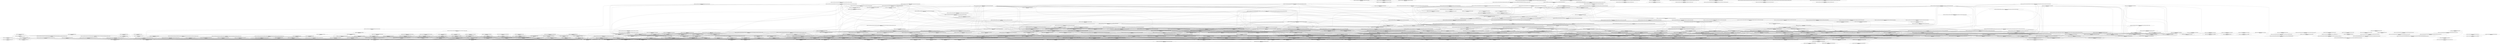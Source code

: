 digraph G {
  "org.apache.commons.math3.geometry.euclidean.twod$SubLine#split(org.apache.commons.math3.geometry.partitioning.Hyperplane)" [label="org.apache.commons.math3.geometry.euclidean.twod$SubLine#split(org.apache.commons.math3.geometry.partitioning.Hyperplane)\nP(Fail|Node)=0.00"];
  "org.apache.commons.math3.util$FastMath#<clinit>()" [label="org.apache.commons.math3.util$FastMath#<clinit>()\nP(Fail|Node)=1.00"];
  "org.apache.commons.math3.geometry.partitioning$AbstractSubHyperplane#getHyperplane()" [label="org.apache.commons.math3.geometry.partitioning$AbstractSubHyperplane#getHyperplane()\nP(Fail|Node)=1.00"];
  "org.apache.commons.math3.geometry.euclidean.twod$Line#toSubSpace(org.apache.commons.math3.geometry.Vector)" [label="org.apache.commons.math3.geometry.euclidean.twod$Line#toSubSpace(org.apache.commons.math3.geometry.Vector)\nP(Fail|Node)=0.00"];
  "org.apache.commons.math3.geometry.partitioning$AbstractSubHyperplane#getRemainingRegion()" [label="org.apache.commons.math3.geometry.partitioning$AbstractSubHyperplane#getRemainingRegion()\nP(Fail|Node)=1.00"];
  "org.apache.commons.math3.geometry.partitioning$BSPTree#getMinus()" [label="org.apache.commons.math3.geometry.partitioning$BSPTree#getMinus()\nP(Fail|Node)=1.00"];
  "org.apache.commons.math3.util$FastMath#sin(double)" [label="org.apache.commons.math3.util$FastMath#sin(double)\nP(Fail|Node)=0.00"];
  "org.apache.commons.math3.geometry.euclidean.twod$Line#copySelf()" [label="org.apache.commons.math3.geometry.euclidean.twod$Line#copySelf()\nP(Fail|Node)=0.00"];
  "org.apache.commons.math3.geometry.euclidean.oned$OrientedPoint#OrientedPoint(org.apache.commons.math3.geometry.euclidean.oned.Vector1D,boolean)" [label="org.apache.commons.math3.geometry.euclidean.oned$OrientedPoint#OrientedPoint(org.apache.commons.math3.geometry.euclidean.oned.Vector1D,boolean)\nP(Fail|Node)=1.00"];
  "org.apache.commons.math3.geometry.partitioning$BSPTree#BSPTree(java.lang.Object)" [label="org.apache.commons.math3.geometry.partitioning$BSPTree#BSPTree(java.lang.Object)\nP(Fail|Node)=1.00"];
  "org.apache.commons.math3.geometry.partitioning$BSPTree#BSPTree(org.apache.commons.math3.geometry.partitioning.SubHyperplane,org.apache.commons.math3.geometry.partitioning.BSPTree,org.apache.commons.math3.geometry.partitioning.BSPTree,java.lang.Object)" [label="org.apache.commons.math3.geometry.partitioning$BSPTree#BSPTree(org.apache.commons.math3.geometry.partitioning.SubHyperplane,org.apache.commons.math3.geometry.partitioning.BSPTree,org.apache.commons.math3.geometry.partitioning.BSPTree,java.lang.Object)\nP(Fail|Node)=1.00"];
  "org.apache.commons.math3.geometry.euclidean.twod$Line#getOffset(org.apache.commons.math3.geometry.euclidean.twod.Line)" [label="org.apache.commons.math3.geometry.euclidean.twod$Line#getOffset(org.apache.commons.math3.geometry.euclidean.twod.Line)\nP(Fail|Node)=1.00"];
  "org.apache.commons.math3.geometry.euclidean.twod$Line#getAngle()" [label="org.apache.commons.math3.geometry.euclidean.twod$Line#getAngle()\nP(Fail|Node)=0.00"];
  "org.apache.commons.math3.geometry.euclidean.twod$Line#intersection(org.apache.commons.math3.geometry.euclidean.twod.Line)" [label="org.apache.commons.math3.geometry.euclidean.twod$Line#intersection(org.apache.commons.math3.geometry.euclidean.twod.Line)\nP(Fail|Node)=0.00"];
  "org.apache.commons.math3.geometry.partitioning$AbstractRegion#getTree(boolean)" [label="org.apache.commons.math3.geometry.partitioning$AbstractRegion#getTree(boolean)\nP(Fail|Node)=0.00"];
  "org.apache.commons.math3.geometry.partitioning$AbstractRegion#isEmpty(org.apache.commons.math3.geometry.partitioning.BSPTree)" [label="org.apache.commons.math3.geometry.partitioning$AbstractRegion#isEmpty(org.apache.commons.math3.geometry.partitioning.BSPTree)\nP(Fail|Node)=0.00"];
  "org.apache.commons.math3.geometry.partitioning$SubHyperplane$SplitSubHyperplane#SubHyperplane$SplitSubHyperplane(org.apache.commons.math3.geometry.partitioning.SubHyperplane,org.apache.commons.math3.geometry.partitioning.SubHyperplane)" [label="org.apache.commons.math3.geometry.partitioning$SubHyperplane$SplitSubHyperplane#SubHyperplane$SplitSubHyperplane(org.apache.commons.math3.geometry.partitioning.SubHyperplane,org.apache.commons.math3.geometry.partitioning.SubHyperplane)\nP(Fail|Node)=1.00"];
  "org.apache.commons.math3.geometry.euclidean.oned$IntervalsSet#IntervalsSet(org.apache.commons.math3.geometry.partitioning.BSPTree)" [label="org.apache.commons.math3.geometry.euclidean.oned$IntervalsSet#IntervalsSet(org.apache.commons.math3.geometry.partitioning.BSPTree)\nP(Fail|Node)=0.00"];
  "org.apache.commons.math3.geometry.partitioning$BSPTree#split(org.apache.commons.math3.geometry.partitioning.SubHyperplane)" [label="org.apache.commons.math3.geometry.partitioning$BSPTree#split(org.apache.commons.math3.geometry.partitioning.SubHyperplane)\nP(Fail|Node)=0.00"];
  "org.apache.commons.math3.geometry.euclidean.oned$OrientedPoint#wholeHyperplane()" [label="org.apache.commons.math3.geometry.euclidean.oned$OrientedPoint#wholeHyperplane()\nP(Fail|Node)=0.00"];
  "org.apache.commons.math3.geometry.partitioning$BSPTree#getPlus()" [label="org.apache.commons.math3.geometry.partitioning$BSPTree#getPlus()\nP(Fail|Node)=1.00"];
  "org.apache.commons.math3.geometry.euclidean.twod$SubLine#SubLine(org.apache.commons.math3.geometry.partitioning.Hyperplane,org.apache.commons.math3.geometry.partitioning.Region)" [label="org.apache.commons.math3.geometry.euclidean.twod$SubLine#SubLine(org.apache.commons.math3.geometry.partitioning.Hyperplane,org.apache.commons.math3.geometry.partitioning.Region)\nP(Fail|Node)=0.00"];
  "org.apache.commons.math3.geometry.euclidean.threed$Plane#reset(org.apache.commons.math3.geometry.euclidean.threed.Vector3D,org.apache.commons.math3.geometry.euclidean.threed.Vector3D)" [label="org.apache.commons.math3.geometry.euclidean.threed$Plane#reset(org.apache.commons.math3.geometry.euclidean.threed.Vector3D,org.apache.commons.math3.geometry.euclidean.threed.Vector3D)\nP(Fail|Node)=0.00"];
  "org.apache.commons.math3.geometry.euclidean.threed$Plane#setNormal(org.apache.commons.math3.geometry.euclidean.threed.Vector3D)" [label="org.apache.commons.math3.geometry.euclidean.threed$Plane#setNormal(org.apache.commons.math3.geometry.euclidean.threed.Vector3D)\nP(Fail|Node)=0.00"];
  "org.apache.commons.math3.geometry.euclidean.threed$Vector3D#dotProduct(org.apache.commons.math3.geometry.Vector)" [label="org.apache.commons.math3.geometry.euclidean.threed$Vector3D#dotProduct(org.apache.commons.math3.geometry.Vector)\nP(Fail|Node)=0.00"];
  "org.apache.commons.math3.geometry.euclidean.threed$Plane#setFrame()" [label="org.apache.commons.math3.geometry.euclidean.threed$Plane#setFrame()\nP(Fail|Node)=0.00"];
  "org.apache.commons.math3.geometry.euclidean.threed$Vector3D#Vector3D(double,org.apache.commons.math3.geometry.euclidean.threed.Vector3D)" [label="org.apache.commons.math3.geometry.euclidean.threed$Vector3D#Vector3D(double,org.apache.commons.math3.geometry.euclidean.threed.Vector3D)\nP(Fail|Node)=1.00"];
  "org.apache.commons.math3.geometry.euclidean.threed$Vector3D#getNorm()" [label="org.apache.commons.math3.geometry.euclidean.threed$Vector3D#getNorm()\nP(Fail|Node)=0.00"];
  "org.apache.commons.math3.exception$MathArithmeticException#MathArithmeticException(org.apache.commons.math3.exception.util.Localizable,java.lang.Object[])" [label="org.apache.commons.math3.exception$MathArithmeticException#MathArithmeticException(org.apache.commons.math3.exception.util.Localizable,java.lang.Object[])\nP(Fail|Node)=1.00"];
  "org.apache.commons.math3.geometry.euclidean.threed$Vector3D#<clinit>()" [label="org.apache.commons.math3.geometry.euclidean.threed$Vector3D#<clinit>()\nP(Fail|Node)=0.00"];
  "org.apache.commons.math3.geometry.euclidean.twod$Vector2D#getNormInf()" [label="org.apache.commons.math3.geometry.euclidean.twod$Vector2D#getNormInf()\nP(Fail|Node)=0.00"];
  "org.apache.commons.math3.util$FastMath#max(double,double)" [label="org.apache.commons.math3.util$FastMath#max(double,double)\nP(Fail|Node)=1.00"];
  "org.apache.commons.math3.util$FastMath#abs(double)" [label="org.apache.commons.math3.util$FastMath#abs(double)\nP(Fail|Node)=1.00"];
  "org.apache.commons.math3.geometry.euclidean.twod$Line$LineTransform#apply(org.apache.commons.math3.geometry.partitioning.SubHyperplane,org.apache.commons.math3.geometry.partitioning.Hyperplane,org.apache.commons.math3.geometry.partitioning.Hyperplane)" [label="org.apache.commons.math3.geometry.euclidean.twod$Line$LineTransform#apply(org.apache.commons.math3.geometry.partitioning.SubHyperplane,org.apache.commons.math3.geometry.partitioning.Hyperplane,org.apache.commons.math3.geometry.partitioning.Hyperplane)\nP(Fail|Node)=0.00"];
  "org.apache.commons.math3.geometry.euclidean.twod$Line#toSpace(org.apache.commons.math3.geometry.Vector)" [label="org.apache.commons.math3.geometry.euclidean.twod$Line#toSpace(org.apache.commons.math3.geometry.Vector)\nP(Fail|Node)=0.00"];
  "org.apache.commons.math3.geometry.euclidean.twod$Line$LineTransform#apply(org.apache.commons.math3.geometry.Vector)" [label="org.apache.commons.math3.geometry.euclidean.twod$Line$LineTransform#apply(org.apache.commons.math3.geometry.Vector)\nP(Fail|Node)=0.00"];
  "org.apache.commons.math3.geometry.euclidean.oned$OrientedPoint#isDirect()" [label="org.apache.commons.math3.geometry.euclidean.oned$OrientedPoint#isDirect()\nP(Fail|Node)=1.00"];
  "org.apache.commons.math3.geometry.euclidean.oned$OrientedPoint#getLocation()" [label="org.apache.commons.math3.geometry.euclidean.oned$OrientedPoint#getLocation()\nP(Fail|Node)=1.00"];
  "org.apache.commons.math3.geometry.euclidean.threed$Vector3D#Vector3D(double,org.apache.commons.math3.geometry.euclidean.threed.Vector3D,double,org.apache.commons.math3.geometry.euclidean.threed.Vector3D,double,org.apache.commons.math3.geometry.euclidean.threed.Vector3D)" [label="org.apache.commons.math3.geometry.euclidean.threed$Vector3D#Vector3D(double,org.apache.commons.math3.geometry.euclidean.threed.Vector3D,double,org.apache.commons.math3.geometry.euclidean.threed.Vector3D,double,org.apache.commons.math3.geometry.euclidean.threed.Vector3D)\nP(Fail|Node)=0.00"];
  "org.apache.commons.math3.util$MathArrays#linearCombination(double,double,double,double,double,double)" [label="org.apache.commons.math3.util$MathArrays#linearCombination(double,double,double,double,double,double)\nP(Fail|Node)=1.00"];
  "org.apache.commons.math3.geometry.euclidean.threed$Line#distance(org.apache.commons.math3.geometry.euclidean.threed.Line)" [label="org.apache.commons.math3.geometry.euclidean.threed$Line#distance(org.apache.commons.math3.geometry.euclidean.threed.Line)\nP(Fail|Node)=0.00"];
  "org.apache.commons.math3.util$Precision#<clinit>()" [label="org.apache.commons.math3.util$Precision#<clinit>()\nP(Fail|Node)=1.00"];
  "org.apache.commons.math3.geometry.euclidean.threed$Vector3D#subtract(org.apache.commons.math3.geometry.Vector)" [label="org.apache.commons.math3.geometry.euclidean.threed$Vector3D#subtract(org.apache.commons.math3.geometry.Vector)\nP(Fail|Node)=0.00"];
  "org.apache.commons.math3.geometry.euclidean.threed$Line#distance(org.apache.commons.math3.geometry.euclidean.threed.Vector3D)" [label="org.apache.commons.math3.geometry.euclidean.threed$Line#distance(org.apache.commons.math3.geometry.euclidean.threed.Vector3D)\nP(Fail|Node)=0.00"];
  "org.apache.commons.math3.geometry.euclidean.threed$Vector3D#crossProduct(org.apache.commons.math3.geometry.euclidean.threed.Vector3D,org.apache.commons.math3.geometry.euclidean.threed.Vector3D)" [label="org.apache.commons.math3.geometry.euclidean.threed$Vector3D#crossProduct(org.apache.commons.math3.geometry.euclidean.threed.Vector3D,org.apache.commons.math3.geometry.euclidean.threed.Vector3D)\nP(Fail|Node)=0.00"];
  "org.apache.commons.math3.geometry.euclidean.twod$Line#contains(org.apache.commons.math3.geometry.euclidean.twod.Vector2D)" [label="org.apache.commons.math3.geometry.euclidean.twod$Line#contains(org.apache.commons.math3.geometry.euclidean.twod.Vector2D)\nP(Fail|Node)=0.00"];
  "org.apache.commons.math3.geometry.euclidean.twod$Line#getOffset(org.apache.commons.math3.geometry.Vector)" [label="org.apache.commons.math3.geometry.euclidean.twod$Line#getOffset(org.apache.commons.math3.geometry.Vector)\nP(Fail|Node)=0.00"];
  "org.apache.commons.math3.geometry.partitioning$AbstractRegion#insertCuts(org.apache.commons.math3.geometry.partitioning.BSPTree,java.util.Collection)" [label="org.apache.commons.math3.geometry.partitioning$AbstractRegion#insertCuts(org.apache.commons.math3.geometry.partitioning.BSPTree,java.util.Collection)\nP(Fail|Node)=0.00"];
  "org.apache.commons.math3.geometry.euclidean.threed$SubPlane#side(org.apache.commons.math3.geometry.partitioning.Hyperplane)" [label="org.apache.commons.math3.geometry.euclidean.threed$SubPlane#side(org.apache.commons.math3.geometry.partitioning.Hyperplane)\nP(Fail|Node)=0.00"];
  "org.apache.commons.math3.geometry.euclidean.twod$SubLine#side(org.apache.commons.math3.geometry.partitioning.Hyperplane)" [label="org.apache.commons.math3.geometry.euclidean.twod$SubLine#side(org.apache.commons.math3.geometry.partitioning.Hyperplane)\nP(Fail|Node)=0.00"];
  "org.apache.commons.math3.geometry.euclidean.threed$Plane#copySelf()" [label="org.apache.commons.math3.geometry.euclidean.threed$Plane#copySelf()\nP(Fail|Node)=0.00"];
  "org.apache.commons.math3.geometry.partitioning$SubHyperplane$SplitSubHyperplane#getPlus()" [label="org.apache.commons.math3.geometry.partitioning$SubHyperplane$SplitSubHyperplane#getPlus()\nP(Fail|Node)=1.00"];
  "org.apache.commons.math3.geometry.partitioning$SubHyperplane$SplitSubHyperplane#getMinus()" [label="org.apache.commons.math3.geometry.partitioning$SubHyperplane$SplitSubHyperplane#getMinus()\nP(Fail|Node)=1.00"];
  "org.apache.commons.math3.geometry.euclidean.oned$OrientedPoint#copySelf()" [label="org.apache.commons.math3.geometry.euclidean.oned$OrientedPoint#copySelf()\nP(Fail|Node)=1.00"];
  "org.apache.commons.math3.geometry.euclidean.oned$SubOrientedPoint#side(org.apache.commons.math3.geometry.partitioning.Hyperplane)" [label="org.apache.commons.math3.geometry.euclidean.oned$SubOrientedPoint#side(org.apache.commons.math3.geometry.partitioning.Hyperplane)\nP(Fail|Node)=0.00"];
  "org.apache.commons.math3.geometry.euclidean.oned$SubOrientedPoint#split(org.apache.commons.math3.geometry.partitioning.Hyperplane)" [label="org.apache.commons.math3.geometry.euclidean.oned$SubOrientedPoint#split(org.apache.commons.math3.geometry.partitioning.Hyperplane)\nP(Fail|Node)=0.00"];
  "org.apache.commons.math3.geometry.partitioning$BSPTree#insertCut(org.apache.commons.math3.geometry.partitioning.Hyperplane)" [label="org.apache.commons.math3.geometry.partitioning$BSPTree#insertCut(org.apache.commons.math3.geometry.partitioning.Hyperplane)\nP(Fail|Node)=0.00"];
  "org.apache.commons.math3.geometry.euclidean.threed$SubPlane#split(org.apache.commons.math3.geometry.partitioning.Hyperplane)" [label="org.apache.commons.math3.geometry.euclidean.threed$SubPlane#split(org.apache.commons.math3.geometry.partitioning.Hyperplane)\nP(Fail|Node)=0.00"];
  "org.apache.commons.math3.geometry.euclidean.threed$Line#getDirection()" [label="org.apache.commons.math3.geometry.euclidean.threed$Line#getDirection()\nP(Fail|Node)=1.00"];
  "org.apache.commons.math3.geometry.partitioning$Side#<clinit>()" [label="org.apache.commons.math3.geometry.partitioning$Side#<clinit>()\nP(Fail|Node)=0.00"];
  "org.apache.commons.math3.geometry.euclidean.oned$Vector1D#<clinit>()" [label="org.apache.commons.math3.geometry.euclidean.oned$Vector1D#<clinit>()\nP(Fail|Node)=0.00"];
  "org.apache.commons.math3.geometry.euclidean.threed$Line#toSpace(org.apache.commons.math3.geometry.Vector)" [label="org.apache.commons.math3.geometry.euclidean.threed$Line#toSpace(org.apache.commons.math3.geometry.Vector)\nP(Fail|Node)=0.00"];
  "org.apache.commons.math3.geometry.euclidean.threed$Plane#intersection(org.apache.commons.math3.geometry.euclidean.threed.Plane)" [label="org.apache.commons.math3.geometry.euclidean.threed$Plane#intersection(org.apache.commons.math3.geometry.euclidean.threed.Plane)\nP(Fail|Node)=0.00"];
  "org.apache.commons.math3.geometry.euclidean.threed$Plane#getNormal()" [label="org.apache.commons.math3.geometry.euclidean.threed$Plane#getNormal()\nP(Fail|Node)=1.00"];
  "org.apache.commons.math3.geometry.euclidean.twod$Line#Line(org.apache.commons.math3.geometry.euclidean.twod.Vector2D,org.apache.commons.math3.geometry.euclidean.twod.Vector2D)" [label="org.apache.commons.math3.geometry.euclidean.twod$Line#Line(org.apache.commons.math3.geometry.euclidean.twod.Vector2D,org.apache.commons.math3.geometry.euclidean.twod.Vector2D)\nP(Fail|Node)=0.00"];
  "org.apache.commons.math3.geometry.euclidean.threed$Plane#toSubSpace(org.apache.commons.math3.geometry.Vector)" [label="org.apache.commons.math3.geometry.euclidean.threed$Plane#toSubSpace(org.apache.commons.math3.geometry.Vector)\nP(Fail|Node)=0.00"];
  "org.apache.commons.math3.geometry.partitioning$AbstractRegion#side(org.apache.commons.math3.geometry.partitioning.Hyperplane)" [label="org.apache.commons.math3.geometry.partitioning$AbstractRegion#side(org.apache.commons.math3.geometry.partitioning.Hyperplane)\nP(Fail|Node)=0.00"];
  "org.apache.commons.math3.geometry.euclidean.threed$Plane#getOffset(org.apache.commons.math3.geometry.euclidean.threed.Plane)" [label="org.apache.commons.math3.geometry.euclidean.threed$Plane#getOffset(org.apache.commons.math3.geometry.euclidean.threed.Plane)\nP(Fail|Node)=0.00"];
  "org.apache.commons.math3.util$FastMath#hypot(double,double)" [label="org.apache.commons.math3.util$FastMath#hypot(double,double)\nP(Fail|Node)=0.00"];
  "org.apache.commons.math3.util$FastMath#scalb(double,int)" [label="org.apache.commons.math3.util$FastMath#scalb(double,int)\nP(Fail|Node)=1.00"];
  "org.apache.commons.math3.util$FastMath#getExponent(double)" [label="org.apache.commons.math3.util$FastMath#getExponent(double)\nP(Fail|Node)=1.00"];
  "org.apache.commons.math3.util$FastMath#sqrt(double)" [label="org.apache.commons.math3.util$FastMath#sqrt(double)\nP(Fail|Node)=1.00"];
  "org.apache.commons.math3.geometry.euclidean.twod$Vector2D#normalize()" [label="org.apache.commons.math3.geometry.euclidean.twod$Vector2D#normalize()\nP(Fail|Node)=0.00"];
  "org.apache.commons.math3.geometry.euclidean.twod$Vector2D#scalarMultiply(double)" [label="org.apache.commons.math3.geometry.euclidean.twod$Vector2D#scalarMultiply(double)\nP(Fail|Node)=0.00"];
  "org.apache.commons.math3.geometry.euclidean.twod$Vector2D#getNorm()" [label="org.apache.commons.math3.geometry.euclidean.twod$Vector2D#getNorm()\nP(Fail|Node)=0.00"];
  "org.apache.commons.math3.geometry.euclidean.twod$Vector2D#Vector2D(double,double)" [label="org.apache.commons.math3.geometry.euclidean.twod$Vector2D#Vector2D(double,double)\nP(Fail|Node)=1.00"];
  "org.apache.commons.math3.geometry.euclidean.twod$Vector2D#<clinit>()" [label="org.apache.commons.math3.geometry.euclidean.twod$Vector2D#<clinit>()\nP(Fail|Node)=0.00"];
  "org.apache.commons.math3.geometry.euclidean.twod$SubLine#getSegments()" [label="org.apache.commons.math3.geometry.euclidean.twod$SubLine#getSegments()\nP(Fail|Node)=0.00"];
  "org.apache.commons.math3.geometry.euclidean.oned$Vector1D#Vector1D(double)" [label="org.apache.commons.math3.geometry.euclidean.oned$Vector1D#Vector1D(double)\nP(Fail|Node)=1.00"];
  "org.apache.commons.math3.geometry.euclidean.oned$Interval#getUpper()" [label="org.apache.commons.math3.geometry.euclidean.oned$Interval#getUpper()\nP(Fail|Node)=1.00"];
  "org.apache.commons.math3.geometry.euclidean.twod$Segment#Segment(org.apache.commons.math3.geometry.euclidean.twod.Vector2D,org.apache.commons.math3.geometry.euclidean.twod.Vector2D,org.apache.commons.math3.geometry.euclidean.twod.Line)" [label="org.apache.commons.math3.geometry.euclidean.twod$Segment#Segment(org.apache.commons.math3.geometry.euclidean.twod.Vector2D,org.apache.commons.math3.geometry.euclidean.twod.Vector2D,org.apache.commons.math3.geometry.euclidean.twod.Line)\nP(Fail|Node)=1.00"];
  "org.apache.commons.math3.geometry.euclidean.oned$Interval#getLower()" [label="org.apache.commons.math3.geometry.euclidean.oned$Interval#getLower()\nP(Fail|Node)=1.00"];
  "org.apache.commons.math3.geometry.euclidean.oned$IntervalsSet#asList()" [label="org.apache.commons.math3.geometry.euclidean.oned$IntervalsSet#asList()\nP(Fail|Node)=0.00"];
  "org.apache.commons.math3.geometry.euclidean.threed$Plane#getPointAt(org.apache.commons.math3.geometry.euclidean.twod.Vector2D,double)" [label="org.apache.commons.math3.geometry.euclidean.threed$Plane#getPointAt(org.apache.commons.math3.geometry.euclidean.twod.Vector2D,double)\nP(Fail|Node)=0.00"];
  "org.apache.commons.math3.geometry.euclidean.twod$Vector2D#getY()" [label="org.apache.commons.math3.geometry.euclidean.twod$Vector2D#getY()\nP(Fail|Node)=1.00"];
  "org.apache.commons.math3.geometry.euclidean.twod$Vector2D#getX()" [label="org.apache.commons.math3.geometry.euclidean.twod$Vector2D#getX()\nP(Fail|Node)=1.00"];
  "org.apache.commons.math3.geometry.euclidean.threed$Vector3D#Vector3D(double,double,double)" [label="org.apache.commons.math3.geometry.euclidean.threed$Vector3D#Vector3D(double,double,double)\nP(Fail|Node)=1.00"];
  "org.apache.commons.math3.geometry.euclidean.twod$PolygonsSet$ComparableSegment#PolygonsSet$ComparableSegment(org.apache.commons.math3.geometry.euclidean.twod.Vector2D,double,double)" [label="org.apache.commons.math3.geometry.euclidean.twod$PolygonsSet$ComparableSegment#PolygonsSet$ComparableSegment(org.apache.commons.math3.geometry.euclidean.twod.Vector2D,double,double)\nP(Fail|Node)=0.00"];
  "org.apache.commons.math3.geometry.partitioning.utilities$OrderedTuple#OrderedTuple(double[])" [label="org.apache.commons.math3.geometry.partitioning.utilities$OrderedTuple#OrderedTuple(double[])\nP(Fail|Node)=0.00"];
  "org.apache.commons.math3.geometry.euclidean.threed$Vector3D#distanceInf(org.apache.commons.math3.geometry.Vector)" [label="org.apache.commons.math3.geometry.euclidean.threed$Vector3D#distanceInf(org.apache.commons.math3.geometry.Vector)\nP(Fail|Node)=0.00"];
  "org.apache.commons.math3.util$Precision#equals(double,double,double)" [label="org.apache.commons.math3.util$Precision#equals(double,double,double)\nP(Fail|Node)=0.00"];
  "org.apache.commons.math3.util$Precision#equals(double,double,int)" [label="org.apache.commons.math3.util$Precision#equals(double,double,int)\nP(Fail|Node)=0.00"];
  "org.apache.commons.math3.util$FastMath#abs(long)" [label="org.apache.commons.math3.util$FastMath#abs(long)\nP(Fail|Node)=1.00"];
  "org.apache.commons.math3.geometry.partitioning$RegionFactory#union(org.apache.commons.math3.geometry.partitioning.Region,org.apache.commons.math3.geometry.partitioning.Region)" [label="org.apache.commons.math3.geometry.partitioning$RegionFactory#union(org.apache.commons.math3.geometry.partitioning.Region,org.apache.commons.math3.geometry.partitioning.Region)\nP(Fail|Node)=0.00"];
  "org.apache.commons.math3.geometry.partitioning$BSPTree#merge(org.apache.commons.math3.geometry.partitioning.BSPTree,org.apache.commons.math3.geometry.partitioning.BSPTree$LeafMerger)" [label="org.apache.commons.math3.geometry.partitioning$BSPTree#merge(org.apache.commons.math3.geometry.partitioning.BSPTree,org.apache.commons.math3.geometry.partitioning.BSPTree$LeafMerger)\nP(Fail|Node)=0.00"];
  "org.apache.commons.math3.geometry.euclidean.oned$IntervalsSet#buildNew(org.apache.commons.math3.geometry.partitioning.BSPTree)" [label="org.apache.commons.math3.geometry.euclidean.oned$IntervalsSet#buildNew(org.apache.commons.math3.geometry.partitioning.BSPTree)\nP(Fail|Node)=0.00"];
  "org.apache.commons.math3.geometry.euclidean.threed$PolyhedronsSet#buildNew(org.apache.commons.math3.geometry.partitioning.BSPTree)" [label="org.apache.commons.math3.geometry.euclidean.threed$PolyhedronsSet#buildNew(org.apache.commons.math3.geometry.partitioning.BSPTree)\nP(Fail|Node)=0.00"];
  "org.apache.commons.math3.geometry.euclidean.twod$PolygonsSet#buildNew(org.apache.commons.math3.geometry.partitioning.BSPTree)" [label="org.apache.commons.math3.geometry.euclidean.twod$PolygonsSet#buildNew(org.apache.commons.math3.geometry.partitioning.BSPTree)\nP(Fail|Node)=0.00"];
  "org.apache.commons.math3.geometry.partitioning$BSPTree#visit(org.apache.commons.math3.geometry.partitioning.BSPTreeVisitor)" [label="org.apache.commons.math3.geometry.partitioning$BSPTree#visit(org.apache.commons.math3.geometry.partitioning.BSPTreeVisitor)\nP(Fail|Node)=0.00"];
  "org.apache.commons.math3.geometry.partitioning$BSPTree#merge(org.apache.commons.math3.geometry.partitioning.BSPTree,org.apache.commons.math3.geometry.partitioning.BSPTree$LeafMerger,org.apache.commons.math3.geometry.partitioning.BSPTree,boolean)" [label="org.apache.commons.math3.geometry.partitioning$BSPTree#merge(org.apache.commons.math3.geometry.partitioning.BSPTree,org.apache.commons.math3.geometry.partitioning.BSPTree$LeafMerger,org.apache.commons.math3.geometry.partitioning.BSPTree,boolean)\nP(Fail|Node)=0.00"];
  "org.apache.commons.math3.geometry.euclidean.threed$Plane#contains(org.apache.commons.math3.geometry.euclidean.threed.Vector3D)" [label="org.apache.commons.math3.geometry.euclidean.threed$Plane#contains(org.apache.commons.math3.geometry.euclidean.threed.Vector3D)\nP(Fail|Node)=0.00"];
  "org.apache.commons.math3.geometry.euclidean.threed$Plane#getOffset(org.apache.commons.math3.geometry.Vector)" [label="org.apache.commons.math3.geometry.euclidean.threed$Plane#getOffset(org.apache.commons.math3.geometry.Vector)\nP(Fail|Node)=0.00"];
  "org.apache.commons.math3.geometry.euclidean.oned$Vector1D#dotProduct(org.apache.commons.math3.geometry.Vector)" [label="org.apache.commons.math3.geometry.euclidean.oned$Vector1D#dotProduct(org.apache.commons.math3.geometry.Vector)\nP(Fail|Node)=1.00"];
  "org.apache.commons.math3.geometry.euclidean.twod$Vector2D#dotProduct(org.apache.commons.math3.geometry.Vector)" [label="org.apache.commons.math3.geometry.euclidean.twod$Vector2D#dotProduct(org.apache.commons.math3.geometry.Vector)\nP(Fail|Node)=1.00"];
  "org.apache.commons.math3.geometry.euclidean.threed$Vector3D#angle(org.apache.commons.math3.geometry.euclidean.threed.Vector3D,org.apache.commons.math3.geometry.euclidean.threed.Vector3D)" [label="org.apache.commons.math3.geometry.euclidean.threed$Vector3D#angle(org.apache.commons.math3.geometry.euclidean.threed.Vector3D,org.apache.commons.math3.geometry.euclidean.threed.Vector3D)\nP(Fail|Node)=0.00"];
  "org.apache.commons.math3.util$FastMath#acos(double)" [label="org.apache.commons.math3.util$FastMath#acos(double)\nP(Fail|Node)=0.00"];
  "org.apache.commons.math3.util$FastMath#asin(double)" [label="org.apache.commons.math3.util$FastMath#asin(double)\nP(Fail|Node)=0.00"];
  "org.apache.commons.math3.geometry.euclidean.threed$Vector3D#add(org.apache.commons.math3.geometry.Vector)" [label="org.apache.commons.math3.geometry.euclidean.threed$Vector3D#add(org.apache.commons.math3.geometry.Vector)\nP(Fail|Node)=0.00"];
  "org.apache.commons.math3.geometry.euclidean.threed$Vector3D#orthogonal()" [label="org.apache.commons.math3.geometry.euclidean.threed$Vector3D#orthogonal()\nP(Fail|Node)=0.00"];
  "org.apache.commons.math3.util$FastMath#acosh(double)" [label="org.apache.commons.math3.util$FastMath#acosh(double)\nP(Fail|Node)=0.00"];
  "org.apache.commons.math3.util$FastMath#log(double)" [label="org.apache.commons.math3.util$FastMath#log(double)\nP(Fail|Node)=0.00"];
  "org.apache.commons.math3.util$FastMath#log(double,double[])" [label="org.apache.commons.math3.util$FastMath#log(double,double[])\nP(Fail|Node)=0.00"];
  "org.apache.commons.math3.geometry.partitioning$RegionFactory$NodesCleaner#visitLeafNode(org.apache.commons.math3.geometry.partitioning.BSPTree)" [label="org.apache.commons.math3.geometry.partitioning$RegionFactory$NodesCleaner#visitLeafNode(org.apache.commons.math3.geometry.partitioning.BSPTree)\nP(Fail|Node)=1.00"];
  "org.apache.commons.math3.geometry.partitioning$RegionFactory$NodesCleaner#visitOrder(org.apache.commons.math3.geometry.partitioning.BSPTree)" [label="org.apache.commons.math3.geometry.partitioning$RegionFactory$NodesCleaner#visitOrder(org.apache.commons.math3.geometry.partitioning.BSPTree)\nP(Fail|Node)=0.00"];
  "org.apache.commons.math3.geometry.euclidean.threed$PolyhedronsSet$FacetsContributionVisitor#visitInternalNode(org.apache.commons.math3.geometry.partitioning.BSPTree)" [label="org.apache.commons.math3.geometry.euclidean.threed$PolyhedronsSet$FacetsContributionVisitor#visitInternalNode(org.apache.commons.math3.geometry.partitioning.BSPTree)\nP(Fail|Node)=0.00"];
  "org.apache.commons.math3.geometry.euclidean.twod$PolygonsSet$SegmentsBuilder#visitInternalNode(org.apache.commons.math3.geometry.partitioning.BSPTree)" [label="org.apache.commons.math3.geometry.euclidean.twod$PolygonsSet$SegmentsBuilder#visitInternalNode(org.apache.commons.math3.geometry.partitioning.BSPTree)\nP(Fail|Node)=0.00"];
  "org.apache.commons.math3.geometry.euclidean.threed$PolyhedronsSet$FacetsContributionVisitor#visitOrder(org.apache.commons.math3.geometry.partitioning.BSPTree)" [label="org.apache.commons.math3.geometry.euclidean.threed$PolyhedronsSet$FacetsContributionVisitor#visitOrder(org.apache.commons.math3.geometry.partitioning.BSPTree)\nP(Fail|Node)=0.00"];
  "org.apache.commons.math3.geometry.partitioning$BoundarySizeVisitor#visitOrder(org.apache.commons.math3.geometry.partitioning.BSPTree)" [label="org.apache.commons.math3.geometry.partitioning$BoundarySizeVisitor#visitOrder(org.apache.commons.math3.geometry.partitioning.BSPTree)\nP(Fail|Node)=0.00"];
  "org.apache.commons.math3.geometry.partitioning$BoundarySizeVisitor#visitInternalNode(org.apache.commons.math3.geometry.partitioning.BSPTree)" [label="org.apache.commons.math3.geometry.partitioning$BoundarySizeVisitor#visitInternalNode(org.apache.commons.math3.geometry.partitioning.BSPTree)\nP(Fail|Node)=0.00"];
  "org.apache.commons.math3.geometry.euclidean.threed$PolyhedronsSet$FacetsContributionVisitor#visitLeafNode(org.apache.commons.math3.geometry.partitioning.BSPTree)" [label="org.apache.commons.math3.geometry.euclidean.threed$PolyhedronsSet$FacetsContributionVisitor#visitLeafNode(org.apache.commons.math3.geometry.partitioning.BSPTree)\nP(Fail|Node)=1.00"];
  "org.apache.commons.math3.geometry.euclidean.twod$PolygonsSet$SegmentsBuilder#visitLeafNode(org.apache.commons.math3.geometry.partitioning.BSPTree)" [label="org.apache.commons.math3.geometry.euclidean.twod$PolygonsSet$SegmentsBuilder#visitLeafNode(org.apache.commons.math3.geometry.partitioning.BSPTree)\nP(Fail|Node)=1.00"];
  "org.apache.commons.math3.geometry.euclidean.twod$PolygonsSet$SegmentsBuilder#visitOrder(org.apache.commons.math3.geometry.partitioning.BSPTree)" [label="org.apache.commons.math3.geometry.euclidean.twod$PolygonsSet$SegmentsBuilder#visitOrder(org.apache.commons.math3.geometry.partitioning.BSPTree)\nP(Fail|Node)=0.00"];
  "org.apache.commons.math3.geometry.partitioning$RegionFactory$NodesCleaner#visitInternalNode(org.apache.commons.math3.geometry.partitioning.BSPTree)" [label="org.apache.commons.math3.geometry.partitioning$RegionFactory$NodesCleaner#visitInternalNode(org.apache.commons.math3.geometry.partitioning.BSPTree)\nP(Fail|Node)=0.00"];
  "org.apache.commons.math3.geometry.partitioning$BoundarySizeVisitor#visitLeafNode(org.apache.commons.math3.geometry.partitioning.BSPTree)" [label="org.apache.commons.math3.geometry.partitioning$BoundarySizeVisitor#visitLeafNode(org.apache.commons.math3.geometry.partitioning.BSPTree)\nP(Fail|Node)=1.00"];
  "org.apache.commons.math3.geometry.euclidean.threed$Vector3D#distance1(org.apache.commons.math3.geometry.euclidean.threed.Vector3D,org.apache.commons.math3.geometry.euclidean.threed.Vector3D)" [label="org.apache.commons.math3.geometry.euclidean.threed$Vector3D#distance1(org.apache.commons.math3.geometry.euclidean.threed.Vector3D,org.apache.commons.math3.geometry.euclidean.threed.Vector3D)\nP(Fail|Node)=0.00"];
  "org.apache.commons.math3.geometry.euclidean.threed$Vector3D#distance1(org.apache.commons.math3.geometry.Vector)" [label="org.apache.commons.math3.geometry.euclidean.threed$Vector3D#distance1(org.apache.commons.math3.geometry.Vector)\nP(Fail|Node)=0.00"];
  "org.apache.commons.math3.geometry.euclidean.oned$IntervalsSet#recurseList(org.apache.commons.math3.geometry.partitioning.BSPTree,java.util.List,double,double)" [label="org.apache.commons.math3.geometry.euclidean.oned$IntervalsSet#recurseList(org.apache.commons.math3.geometry.partitioning.BSPTree,java.util.List,double,double)\nP(Fail|Node)=0.00"];
  "org.apache.commons.math3.geometry.partitioning$AbstractRegion#checkPoint(org.apache.commons.math3.geometry.partitioning.BSPTree,org.apache.commons.math3.geometry.Vector)" [label="org.apache.commons.math3.geometry.partitioning$AbstractRegion#checkPoint(org.apache.commons.math3.geometry.partitioning.BSPTree,org.apache.commons.math3.geometry.Vector)\nP(Fail|Node)=0.00"];
  "org.apache.commons.math3.geometry.euclidean.oned$Vector1D#getX()" [label="org.apache.commons.math3.geometry.euclidean.oned$Vector1D#getX()\nP(Fail|Node)=1.00"];
  "org.apache.commons.math3.geometry.partitioning$BSPTree#getAttribute()" [label="org.apache.commons.math3.geometry.partitioning$BSPTree#getAttribute()\nP(Fail|Node)=1.00"];
  "org.apache.commons.math3.geometry.partitioning$Region$Location#<clinit>()" [label="org.apache.commons.math3.geometry.partitioning$Region$Location#<clinit>()\nP(Fail|Node)=0.00"];
  "org.apache.commons.math3.geometry.partitioning$BSPTree#getCut()" [label="org.apache.commons.math3.geometry.partitioning$BSPTree#getCut()\nP(Fail|Node)=1.00"];
  "org.apache.commons.math3.geometry.euclidean.oned$Interval#Interval(double,double)" [label="org.apache.commons.math3.geometry.euclidean.oned$Interval#Interval(double,double)\nP(Fail|Node)=1.00"];
  "org.apache.commons.math3.geometry.euclidean.twod$Line#reset(org.apache.commons.math3.geometry.euclidean.twod.Vector2D,org.apache.commons.math3.geometry.euclidean.twod.Vector2D)" [label="org.apache.commons.math3.geometry.euclidean.twod$Line#reset(org.apache.commons.math3.geometry.euclidean.twod.Vector2D,org.apache.commons.math3.geometry.euclidean.twod.Vector2D)\nP(Fail|Node)=0.00"];
  "org.apache.commons.math3.util$FastMath#atan2(double,double)" [label="org.apache.commons.math3.util$FastMath#atan2(double,double)\nP(Fail|Node)=0.00"];
  "org.apache.commons.math3.util$FastMath#cos(double)" [label="org.apache.commons.math3.util$FastMath#cos(double)\nP(Fail|Node)=0.00"];
  "org.apache.commons.math3.geometry.euclidean.twod$PolygonsSet$SegmentsBuilder#addContribution(org.apache.commons.math3.geometry.partitioning.SubHyperplane,boolean)" [label="org.apache.commons.math3.geometry.euclidean.twod$PolygonsSet$SegmentsBuilder#addContribution(org.apache.commons.math3.geometry.partitioning.SubHyperplane,boolean)\nP(Fail|Node)=0.00"];
  "org.apache.commons.math3.geometry.partitioning.utilities$AVLTree#insert(java.lang.Comparable)" [label="org.apache.commons.math3.geometry.partitioning.utilities$AVLTree#insert(java.lang.Comparable)\nP(Fail|Node)=0.00"];
  "org.apache.commons.math3.geometry.euclidean.twod$PolygonsSet$ComparableSegment#PolygonsSet$ComparableSegment(org.apache.commons.math3.geometry.euclidean.twod.Vector2D,org.apache.commons.math3.geometry.euclidean.twod.Vector2D,org.apache.commons.math3.geometry.euclidean.twod.Line)" [label="org.apache.commons.math3.geometry.euclidean.twod$PolygonsSet$ComparableSegment#PolygonsSet$ComparableSegment(org.apache.commons.math3.geometry.euclidean.twod.Vector2D,org.apache.commons.math3.geometry.euclidean.twod.Vector2D,org.apache.commons.math3.geometry.euclidean.twod.Line)\nP(Fail|Node)=0.00"];
  "org.apache.commons.math3.geometry.euclidean.twod$Line#getReverse()" [label="org.apache.commons.math3.geometry.euclidean.twod$Line#getReverse()\nP(Fail|Node)=0.00"];
  "org.apache.commons.math3.util$MathUtils#reduce(double,double,double)" [label="org.apache.commons.math3.util$MathUtils#reduce(double,double,double)\nP(Fail|Node)=0.00"];
  "org.apache.commons.math3.util$FastMath#floor(double)" [label="org.apache.commons.math3.util$FastMath#floor(double)\nP(Fail|Node)=1.00"];
  "org.apache.commons.math3.geometry.partitioning$BSPTree#condense()" [label="org.apache.commons.math3.geometry.partitioning$BSPTree#condense()\nP(Fail|Node)=0.00"];
  "org.apache.commons.math3.geometry.euclidean.twod$Vector2D#equals(java.lang.Object)" [label="org.apache.commons.math3.geometry.euclidean.twod$Vector2D#equals(java.lang.Object)\nP(Fail|Node)=0.00"];
  "org.apache.commons.math3.geometry.euclidean.threed$Vector3D#equals(java.lang.Object)" [label="org.apache.commons.math3.geometry.euclidean.threed$Vector3D#equals(java.lang.Object)\nP(Fail|Node)=0.00"];
  "org.apache.commons.math3.geometry.partitioning.utilities$OrderedTuple#equals(java.lang.Object)" [label="org.apache.commons.math3.geometry.partitioning.utilities$OrderedTuple#equals(java.lang.Object)\nP(Fail|Node)=0.00"];
  "org.apache.commons.math3.geometry.euclidean.twod$PolygonsSet$ComparableSegment#equals(java.lang.Object)" [label="org.apache.commons.math3.geometry.euclidean.twod$PolygonsSet$ComparableSegment#equals(java.lang.Object)\nP(Fail|Node)=0.00"];
  "org.apache.commons.math3.geometry.euclidean.oned$Vector1D#equals(java.lang.Object)" [label="org.apache.commons.math3.geometry.euclidean.oned$Vector1D#equals(java.lang.Object)\nP(Fail|Node)=0.00"];
  "org.apache.commons.math3.geometry.euclidean.twod$Vector2D#isNaN()" [label="org.apache.commons.math3.geometry.euclidean.twod$Vector2D#isNaN()\nP(Fail|Node)=1.00"];
  "org.apache.commons.math3.geometry.euclidean.twod$PolygonsSet#followLoop(org.apache.commons.math3.geometry.partitioning.utilities.AVLTree$Node,org.apache.commons.math3.geometry.partitioning.utilities.AVLTree)" [label="org.apache.commons.math3.geometry.euclidean.twod$PolygonsSet#followLoop(org.apache.commons.math3.geometry.partitioning.utilities.AVLTree$Node,org.apache.commons.math3.geometry.partitioning.utilities.AVLTree)\nP(Fail|Node)=0.00"];
  "org.apache.commons.math3.geometry.partitioning.utilities$AVLTree$Node#delete()" [label="org.apache.commons.math3.geometry.partitioning.utilities$AVLTree$Node#delete()\nP(Fail|Node)=0.00"];
  "org.apache.commons.math3.geometry.partitioning.utilities$AVLTree$Node#getNext()" [label="org.apache.commons.math3.geometry.partitioning.utilities$AVLTree$Node#getNext()\nP(Fail|Node)=0.00"];
  "org.apache.commons.math3.geometry.euclidean.twod$PolygonsSet$ComparableSegment#compareTo(org.apache.commons.math3.geometry.euclidean.twod.PolygonsSet$ComparableSegment)" [label="org.apache.commons.math3.geometry.euclidean.twod$PolygonsSet$ComparableSegment#compareTo(org.apache.commons.math3.geometry.euclidean.twod.PolygonsSet$ComparableSegment)\nP(Fail|Node)=0.00"];
  "org.apache.commons.math3.geometry.partitioning.utilities$AVLTree$Node#getElement()" [label="org.apache.commons.math3.geometry.partitioning.utilities$AVLTree$Node#getElement()\nP(Fail|Node)=1.00"];
  "org.apache.commons.math3.geometry.partitioning.utilities$AVLTree#getNotSmaller(java.lang.Comparable)" [label="org.apache.commons.math3.geometry.partitioning.utilities$AVLTree#getNotSmaller(java.lang.Comparable)\nP(Fail|Node)=1.00"];
  "org.apache.commons.math3.geometry.euclidean.twod$Vector2D#distance(org.apache.commons.math3.geometry.Vector)" [label="org.apache.commons.math3.geometry.euclidean.twod$Vector2D#distance(org.apache.commons.math3.geometry.Vector)\nP(Fail|Node)=0.00"];
  "org.apache.commons.math3.geometry.euclidean.twod$Segment#getStart()" [label="org.apache.commons.math3.geometry.euclidean.twod$Segment#getStart()\nP(Fail|Node)=1.00"];
  "org.apache.commons.math3.geometry.euclidean.twod$Segment#getEnd()" [label="org.apache.commons.math3.geometry.euclidean.twod$Segment#getEnd()\nP(Fail|Node)=1.00"];
  "org.apache.commons.math3.geometry.partitioning.utilities$AVLTree$Node#rebalanceRightShrunk()" [label="org.apache.commons.math3.geometry.partitioning.utilities$AVLTree$Node#rebalanceRightShrunk()\nP(Fail|Node)=0.00"];
  "org.apache.commons.math3.geometry.partitioning.utilities$AVLTree$Node#rebalanceLeftShrunk()" [label="org.apache.commons.math3.geometry.partitioning.utilities$AVLTree$Node#rebalanceLeftShrunk()\nP(Fail|Node)=0.00"];
  "org.apache.commons.math3.geometry.partitioning.utilities$AVLTree$Node#getSmallest()" [label="org.apache.commons.math3.geometry.partitioning.utilities$AVLTree$Node#getSmallest()\nP(Fail|Node)=1.00"];
  "org.apache.commons.math3.geometry.partitioning.utilities$AVLTree$Node#getLargest()" [label="org.apache.commons.math3.geometry.partitioning.utilities$AVLTree$Node#getLargest()\nP(Fail|Node)=1.00"];
  "org.apache.commons.math3.geometry.partitioning$BSPTree#insertInTree(org.apache.commons.math3.geometry.partitioning.BSPTree,boolean)" [label="org.apache.commons.math3.geometry.partitioning$BSPTree#insertInTree(org.apache.commons.math3.geometry.partitioning.BSPTree,boolean)\nP(Fail|Node)=0.00"];
  "org.apache.commons.math3.geometry.partitioning$BSPTree#chopOffMinus(org.apache.commons.math3.geometry.partitioning.Hyperplane)" [label="org.apache.commons.math3.geometry.partitioning$BSPTree#chopOffMinus(org.apache.commons.math3.geometry.partitioning.Hyperplane)\nP(Fail|Node)=0.00"];
  "org.apache.commons.math3.geometry.partitioning$BSPTree#chopOffPlus(org.apache.commons.math3.geometry.partitioning.Hyperplane)" [label="org.apache.commons.math3.geometry.partitioning$BSPTree#chopOffPlus(org.apache.commons.math3.geometry.partitioning.Hyperplane)\nP(Fail|Node)=0.00"];
  "org.apache.commons.math3.geometry.euclidean.twod$PolygonsSet#boxBoundary(double,double,double,double)" [label="org.apache.commons.math3.geometry.euclidean.twod$PolygonsSet#boxBoundary(double,double,double,double)\nP(Fail|Node)=0.00"];
  "org.apache.commons.math3.geometry.euclidean.threed$Plane#wholeHyperplane()" [label="org.apache.commons.math3.geometry.euclidean.threed$Plane#wholeHyperplane()\nP(Fail|Node)=0.00"];
  "org.apache.commons.math3.geometry.partitioning$AbstractSubHyperplane#isEmpty()" [label="org.apache.commons.math3.geometry.partitioning$AbstractSubHyperplane#isEmpty()\nP(Fail|Node)=0.00"];
  "org.apache.commons.math3.geometry.partitioning$BSPTree#BSPTree()" [label="org.apache.commons.math3.geometry.partitioning$BSPTree#BSPTree()\nP(Fail|Node)=1.00"];
  "org.apache.commons.math3.geometry.euclidean.twod$Line#wholeHyperplane()" [label="org.apache.commons.math3.geometry.euclidean.twod$Line#wholeHyperplane()\nP(Fail|Node)=0.00"];
  "org.apache.commons.math3.geometry.partitioning$BSPTree#fitToCell(org.apache.commons.math3.geometry.partitioning.SubHyperplane)" [label="org.apache.commons.math3.geometry.partitioning$BSPTree#fitToCell(org.apache.commons.math3.geometry.partitioning.SubHyperplane)\nP(Fail|Node)=0.00"];
  "org.apache.commons.math3.geometry.euclidean.twod$PolygonsSet#PolygonsSet()" [label="org.apache.commons.math3.geometry.euclidean.twod$PolygonsSet#PolygonsSet()\nP(Fail|Node)=0.00"];
  "org.apache.commons.math3.geometry.euclidean.threed$SubPlane#SubPlane(org.apache.commons.math3.geometry.partitioning.Hyperplane,org.apache.commons.math3.geometry.partitioning.Region)" [label="org.apache.commons.math3.geometry.euclidean.threed$SubPlane#SubPlane(org.apache.commons.math3.geometry.partitioning.Hyperplane,org.apache.commons.math3.geometry.partitioning.Region)\nP(Fail|Node)=0.00"];
  "org.apache.commons.math3.util$FastMath#exp(double,double,double[])" [label="org.apache.commons.math3.util$FastMath#exp(double,double,double[])\nP(Fail|Node)=0.00"];
  "org.apache.commons.math3.util$FastMath$ExpIntTable#<clinit>()" [label="org.apache.commons.math3.util$FastMath$ExpIntTable#<clinit>()\nP(Fail|Node)=1.00"];
  "org.apache.commons.math3.util$FastMath$ExpFracTable#<clinit>()" [label="org.apache.commons.math3.util$FastMath$ExpFracTable#<clinit>()\nP(Fail|Node)=1.00"];
  "org.apache.commons.math3.geometry.euclidean.twod$Line#setAngle(double)" [label="org.apache.commons.math3.geometry.euclidean.twod$Line#setAngle(double)\nP(Fail|Node)=0.00"];
  "org.apache.commons.math3.util$MathUtils#normalizeAngle(double,double)" [label="org.apache.commons.math3.util$MathUtils#normalizeAngle(double,double)\nP(Fail|Node)=0.00"];
  "org.apache.commons.math3.geometry.euclidean.oned$OrientedPoint#getOffset(org.apache.commons.math3.geometry.Vector)" [label="org.apache.commons.math3.geometry.euclidean.oned$OrientedPoint#getOffset(org.apache.commons.math3.geometry.Vector)\nP(Fail|Node)=0.00"];
  "org.apache.commons.math3.geometry.euclidean.twod$PolygonsSet#getVertices()" [label="org.apache.commons.math3.geometry.euclidean.twod$PolygonsSet#getVertices()\nP(Fail|Node)=0.00"];
  "org.apache.commons.math3.geometry.partitioning.utilities$AVLTree#getSmallest()" [label="org.apache.commons.math3.geometry.partitioning.utilities$AVLTree#getSmallest()\nP(Fail|Node)=0.00"];
  "org.apache.commons.math3.geometry.euclidean.twod$PolygonsSet$SegmentsBuilder#getSorted()" [label="org.apache.commons.math3.geometry.euclidean.twod$PolygonsSet$SegmentsBuilder#getSorted()\nP(Fail|Node)=1.00"];
  "org.apache.commons.math3.geometry.euclidean.twod$Segment#getLine()" [label="org.apache.commons.math3.geometry.euclidean.twod$Segment#getLine()\nP(Fail|Node)=1.00"];
  "org.apache.commons.math3.geometry.partitioning.utilities$AVLTree#isEmpty()" [label="org.apache.commons.math3.geometry.partitioning.utilities$AVLTree#isEmpty()\nP(Fail|Node)=1.00"];
  "org.apache.commons.math3.geometry.euclidean.twod$PolygonsSet$SegmentsBuilder#PolygonsSet$SegmentsBuilder()" [label="org.apache.commons.math3.geometry.euclidean.twod$PolygonsSet$SegmentsBuilder#PolygonsSet$SegmentsBuilder()\nP(Fail|Node)=0.00"];
  "org.apache.commons.math3.geometry.euclidean.threed$PolyhedronsSet#firstIntersection(org.apache.commons.math3.geometry.euclidean.threed.Vector3D,org.apache.commons.math3.geometry.euclidean.threed.Line)" [label="org.apache.commons.math3.geometry.euclidean.threed$PolyhedronsSet#firstIntersection(org.apache.commons.math3.geometry.euclidean.threed.Vector3D,org.apache.commons.math3.geometry.euclidean.threed.Line)\nP(Fail|Node)=0.00"];
  "org.apache.commons.math3.geometry.euclidean.threed$PolyhedronsSet#recurseFirstIntersection(org.apache.commons.math3.geometry.partitioning.BSPTree,org.apache.commons.math3.geometry.euclidean.threed.Vector3D,org.apache.commons.math3.geometry.euclidean.threed.Line)" [label="org.apache.commons.math3.geometry.euclidean.threed$PolyhedronsSet#recurseFirstIntersection(org.apache.commons.math3.geometry.partitioning.BSPTree,org.apache.commons.math3.geometry.euclidean.threed.Vector3D,org.apache.commons.math3.geometry.euclidean.threed.Line)\nP(Fail|Node)=0.00"];
  "org.apache.commons.math3.geometry.partitioning$AbstractRegion#recurseBuildBoundary(org.apache.commons.math3.geometry.partitioning.BSPTree)" [label="org.apache.commons.math3.geometry.partitioning$AbstractRegion#recurseBuildBoundary(org.apache.commons.math3.geometry.partitioning.BSPTree)\nP(Fail|Node)=0.00"];
  "org.apache.commons.math3.util$MathArrays#equalsIncludingNaN(double[],double[])" [label="org.apache.commons.math3.util$MathArrays#equalsIncludingNaN(double[],double[])\nP(Fail|Node)=0.00"];
  "org.apache.commons.math3.util$Precision#equalsIncludingNaN(double,double)" [label="org.apache.commons.math3.util$Precision#equalsIncludingNaN(double,double)\nP(Fail|Node)=0.00"];
  "org.apache.commons.math3.util$FastMath#sinQ(double,double)" [label="org.apache.commons.math3.util$FastMath#sinQ(double,double)\nP(Fail|Node)=0.00"];
  "org.apache.commons.math3.util$FastMath#reducePayneHanek(double,double[])" [label="org.apache.commons.math3.util$FastMath#reducePayneHanek(double,double[])\nP(Fail|Node)=0.00"];
  "org.apache.commons.math3.util$FastMath#cosQ(double,double)" [label="org.apache.commons.math3.util$FastMath#cosQ(double,double)\nP(Fail|Node)=0.00"];
  "org.apache.commons.math3.util$FastMath#polyCosine(double)" [label="org.apache.commons.math3.util$FastMath#polyCosine(double)\nP(Fail|Node)=1.00"];
  "org.apache.commons.math3.util$FastMath#polySine(double)" [label="org.apache.commons.math3.util$FastMath#polySine(double)\nP(Fail|Node)=1.00"];
  "org.apache.commons.math3.geometry.partitioning.utilities$AVLTree#delete(java.lang.Comparable)" [label="org.apache.commons.math3.geometry.partitioning.utilities$AVLTree#delete(java.lang.Comparable)\nP(Fail|Node)=0.00"];
  "org.apache.commons.math3.geometry.partitioning$RegionFactory#intersection(org.apache.commons.math3.geometry.partitioning.Region,org.apache.commons.math3.geometry.partitioning.Region)" [label="org.apache.commons.math3.geometry.partitioning$RegionFactory#intersection(org.apache.commons.math3.geometry.partitioning.Region,org.apache.commons.math3.geometry.partitioning.Region)\nP(Fail|Node)=0.00"];
  "org.apache.commons.math3.geometry.euclidean.twod$PolygonsSet#PolygonsSet(org.apache.commons.math3.geometry.partitioning.BSPTree)" [label="org.apache.commons.math3.geometry.euclidean.twod$PolygonsSet#PolygonsSet(org.apache.commons.math3.geometry.partitioning.BSPTree)\nP(Fail|Node)=0.00"];
  "org.apache.commons.math3.geometry.euclidean.threed$Plane#rotate(org.apache.commons.math3.geometry.euclidean.threed.Vector3D,org.apache.commons.math3.geometry.euclidean.threed.Rotation)" [label="org.apache.commons.math3.geometry.euclidean.threed$Plane#rotate(org.apache.commons.math3.geometry.euclidean.threed.Vector3D,org.apache.commons.math3.geometry.euclidean.threed.Rotation)\nP(Fail|Node)=0.00"];
  "org.apache.commons.math3.geometry.euclidean.threed$Plane#Plane(org.apache.commons.math3.geometry.euclidean.threed.Vector3D,org.apache.commons.math3.geometry.euclidean.threed.Vector3D)" [label="org.apache.commons.math3.geometry.euclidean.threed$Plane#Plane(org.apache.commons.math3.geometry.euclidean.threed.Vector3D,org.apache.commons.math3.geometry.euclidean.threed.Vector3D)\nP(Fail|Node)=0.00"];
  "org.apache.commons.math3.geometry.euclidean.twod$PolygonsSet#PolygonsSet(double,double,double,double)" [label="org.apache.commons.math3.geometry.euclidean.twod$PolygonsSet#PolygonsSet(double,double,double,double)\nP(Fail|Node)=0.00"];
  "org.apache.commons.math3.geometry.partitioning$AbstractRegion#AbstractRegion(org.apache.commons.math3.geometry.partitioning.Hyperplane[])" [label="org.apache.commons.math3.geometry.partitioning$AbstractRegion#AbstractRegion(org.apache.commons.math3.geometry.partitioning.Hyperplane[])\nP(Fail|Node)=0.00"];
  "org.apache.commons.math3.geometry.partitioning$BSPTree#setAttribute(java.lang.Object)" [label="org.apache.commons.math3.geometry.partitioning$BSPTree#setAttribute(java.lang.Object)\nP(Fail|Node)=1.00"];
  "org.apache.commons.math3.geometry.euclidean.twod$Line#wholeSpace()" [label="org.apache.commons.math3.geometry.euclidean.twod$Line#wholeSpace()\nP(Fail|Node)=0.00"];
  "org.apache.commons.math3.geometry.euclidean.threed$Plane#wholeSpace()" [label="org.apache.commons.math3.geometry.euclidean.threed$Plane#wholeSpace()\nP(Fail|Node)=0.00"];
  "org.apache.commons.math3.geometry.euclidean.oned$OrientedPoint#wholeSpace()" [label="org.apache.commons.math3.geometry.euclidean.oned$OrientedPoint#wholeSpace()\nP(Fail|Node)=0.00"];
  "org.apache.commons.math3.geometry.euclidean.threed$Line#reset(org.apache.commons.math3.geometry.euclidean.threed.Vector3D,org.apache.commons.math3.geometry.euclidean.threed.Vector3D)" [label="org.apache.commons.math3.geometry.euclidean.threed$Line#reset(org.apache.commons.math3.geometry.euclidean.threed.Vector3D,org.apache.commons.math3.geometry.euclidean.threed.Vector3D)\nP(Fail|Node)=0.00"];
  "org.apache.commons.math3.exception$MathIllegalArgumentException#MathIllegalArgumentException(org.apache.commons.math3.exception.util.Localizable,java.lang.Object[])" [label="org.apache.commons.math3.exception$MathIllegalArgumentException#MathIllegalArgumentException(org.apache.commons.math3.exception.util.Localizable,java.lang.Object[])\nP(Fail|Node)=1.00"];
  "org.apache.commons.math3.geometry.euclidean.threed$Vector3D#getNormSq()" [label="org.apache.commons.math3.geometry.euclidean.threed$Vector3D#getNormSq()\nP(Fail|Node)=1.00"];
  "org.apache.commons.math3.geometry.euclidean.threed$Vector3D#Vector3D(double,org.apache.commons.math3.geometry.euclidean.threed.Vector3D,double,org.apache.commons.math3.geometry.euclidean.threed.Vector3D)" [label="org.apache.commons.math3.geometry.euclidean.threed$Vector3D#Vector3D(double,org.apache.commons.math3.geometry.euclidean.threed.Vector3D,double,org.apache.commons.math3.geometry.euclidean.threed.Vector3D)\nP(Fail|Node)=0.00"];
  "org.apache.commons.math3.geometry.euclidean.threed$PolyhedronsSet$TranslationTransform#apply(org.apache.commons.math3.geometry.partitioning.SubHyperplane,org.apache.commons.math3.geometry.partitioning.Hyperplane,org.apache.commons.math3.geometry.partitioning.Hyperplane)" [label="org.apache.commons.math3.geometry.euclidean.threed$PolyhedronsSet$TranslationTransform#apply(org.apache.commons.math3.geometry.partitioning.SubHyperplane,org.apache.commons.math3.geometry.partitioning.Hyperplane,org.apache.commons.math3.geometry.partitioning.Hyperplane)\nP(Fail|Node)=0.00"];
  "org.apache.commons.math3.geometry.euclidean.threed$PolyhedronsSet$TranslationTransform#apply(org.apache.commons.math3.geometry.Vector)" [label="org.apache.commons.math3.geometry.euclidean.threed$PolyhedronsSet$TranslationTransform#apply(org.apache.commons.math3.geometry.Vector)\nP(Fail|Node)=0.00"];
  "org.apache.commons.math3.geometry.partitioning$AbstractSubHyperplane#applyTransform(org.apache.commons.math3.geometry.partitioning.Transform)" [label="org.apache.commons.math3.geometry.partitioning$AbstractSubHyperplane#applyTransform(org.apache.commons.math3.geometry.partitioning.Transform)\nP(Fail|Node)=0.00"];
  "org.apache.commons.math3.geometry.euclidean.twod$Line#getTransform(java.awt.geom.AffineTransform)" [label="org.apache.commons.math3.geometry.euclidean.twod$Line#getTransform(java.awt.geom.AffineTransform)\nP(Fail|Node)=0.00"];
  "org.apache.commons.math3.geometry.euclidean.threed$Plane#getOrigin()" [label="org.apache.commons.math3.geometry.euclidean.threed$Plane#getOrigin()\nP(Fail|Node)=1.00"];
  "org.apache.commons.math3.geometry.partitioning.utilities$AVLTree$Node#rotateCW()" [label="org.apache.commons.math3.geometry.partitioning.utilities$AVLTree$Node#rotateCW()\nP(Fail|Node)=1.00"];
  "org.apache.commons.math3.geometry.partitioning.utilities$AVLTree$Skew#<clinit>()" [label="org.apache.commons.math3.geometry.partitioning.utilities$AVLTree$Skew#<clinit>()\nP(Fail|Node)=0.00"];
  "org.apache.commons.math3.geometry.partitioning.utilities$AVLTree$Node#rotateCCW()" [label="org.apache.commons.math3.geometry.partitioning.utilities$AVLTree$Node#rotateCCW()\nP(Fail|Node)=1.00"];
  "org.apache.commons.math3.geometry.euclidean.twod$SubLine#buildIntervalSet(org.apache.commons.math3.geometry.euclidean.twod.Vector2D,org.apache.commons.math3.geometry.euclidean.twod.Vector2D)" [label="org.apache.commons.math3.geometry.euclidean.twod$SubLine#buildIntervalSet(org.apache.commons.math3.geometry.euclidean.twod.Vector2D,org.apache.commons.math3.geometry.euclidean.twod.Vector2D)\nP(Fail|Node)=0.00"];
  "org.apache.commons.math3.geometry.euclidean.oned$IntervalsSet#IntervalsSet(double,double)" [label="org.apache.commons.math3.geometry.euclidean.oned$IntervalsSet#IntervalsSet(double,double)\nP(Fail|Node)=0.00"];
  "org.apache.commons.math3.geometry.euclidean.oned$IntervalsSet#getInf()" [label="org.apache.commons.math3.geometry.euclidean.oned$IntervalsSet#getInf()\nP(Fail|Node)=0.00"];
  "org.apache.commons.math3.geometry.partitioning$AbstractSubHyperplane#reunite(org.apache.commons.math3.geometry.partitioning.SubHyperplane)" [label="org.apache.commons.math3.geometry.partitioning$AbstractSubHyperplane#reunite(org.apache.commons.math3.geometry.partitioning.SubHyperplane)\nP(Fail|Node)=0.00"];
  "org.apache.commons.math3.geometry.partitioning$RegionFactory#RegionFactory()" [label="org.apache.commons.math3.geometry.partitioning$RegionFactory#RegionFactory()\nP(Fail|Node)=1.00"];
  "org.apache.commons.math3.geometry.euclidean.threed$SubPlane#buildNew(org.apache.commons.math3.geometry.partitioning.Hyperplane,org.apache.commons.math3.geometry.partitioning.Region)" [label="org.apache.commons.math3.geometry.euclidean.threed$SubPlane#buildNew(org.apache.commons.math3.geometry.partitioning.Hyperplane,org.apache.commons.math3.geometry.partitioning.Region)\nP(Fail|Node)=0.00"];
  "org.apache.commons.math3.geometry.euclidean.twod$SubLine#buildNew(org.apache.commons.math3.geometry.partitioning.Hyperplane,org.apache.commons.math3.geometry.partitioning.Region)" [label="org.apache.commons.math3.geometry.euclidean.twod$SubLine#buildNew(org.apache.commons.math3.geometry.partitioning.Hyperplane,org.apache.commons.math3.geometry.partitioning.Region)\nP(Fail|Node)=0.00"];
  "org.apache.commons.math3.geometry.euclidean.oned$SubOrientedPoint#buildNew(org.apache.commons.math3.geometry.partitioning.Hyperplane,org.apache.commons.math3.geometry.partitioning.Region)" [label="org.apache.commons.math3.geometry.euclidean.oned$SubOrientedPoint#buildNew(org.apache.commons.math3.geometry.partitioning.Hyperplane,org.apache.commons.math3.geometry.partitioning.Region)\nP(Fail|Node)=0.00"];
  "org.apache.commons.math3.geometry.partitioning.utilities$AVLTree$Node#AVLTree$Node(org.apache.commons.math3.geometry.partitioning.utilities.AVLTree,java.lang.Comparable,org.apache.commons.math3.geometry.partitioning.utilities.AVLTree$Node)" [label="org.apache.commons.math3.geometry.partitioning.utilities$AVLTree$Node#AVLTree$Node(org.apache.commons.math3.geometry.partitioning.utilities.AVLTree,java.lang.Comparable,org.apache.commons.math3.geometry.partitioning.utilities.AVLTree$Node)\nP(Fail|Node)=0.00"];
  "org.apache.commons.math3.geometry.partitioning.utilities$AVLTree$Node#insert(java.lang.Comparable)" [label="org.apache.commons.math3.geometry.partitioning.utilities$AVLTree$Node#insert(java.lang.Comparable)\nP(Fail|Node)=0.00"];
  "org.apache.commons.math3.geometry.euclidean.threed$Line#Line(org.apache.commons.math3.geometry.euclidean.threed.Vector3D,org.apache.commons.math3.geometry.euclidean.threed.Vector3D)" [label="org.apache.commons.math3.geometry.euclidean.threed$Line#Line(org.apache.commons.math3.geometry.euclidean.threed.Vector3D,org.apache.commons.math3.geometry.euclidean.threed.Vector3D)\nP(Fail|Node)=0.00"];
  "org.apache.commons.math3.geometry.euclidean.threed$Plane#intersection(org.apache.commons.math3.geometry.euclidean.threed.Plane,org.apache.commons.math3.geometry.euclidean.threed.Plane,org.apache.commons.math3.geometry.euclidean.threed.Plane)" [label="org.apache.commons.math3.geometry.euclidean.threed$Plane#intersection(org.apache.commons.math3.geometry.euclidean.threed.Plane,org.apache.commons.math3.geometry.euclidean.threed.Plane,org.apache.commons.math3.geometry.euclidean.threed.Plane)\nP(Fail|Node)=0.00"];
  "org.apache.commons.math3.geometry.euclidean.threed$Plane#Plane(org.apache.commons.math3.geometry.euclidean.threed.Vector3D)" [label="org.apache.commons.math3.geometry.euclidean.threed$Plane#Plane(org.apache.commons.math3.geometry.euclidean.threed.Vector3D)\nP(Fail|Node)=0.00"];
  "org.apache.commons.math3.util$FastMath#tan(double)" [label="org.apache.commons.math3.util$FastMath#tan(double)\nP(Fail|Node)=0.00"];
  "org.apache.commons.math3.util$FastMath#tanQ(double,double,boolean)" [label="org.apache.commons.math3.util$FastMath#tanQ(double,double,boolean)\nP(Fail|Node)=0.00"];
  "org.apache.commons.math3.util$FastMath#atan(double,double,boolean)" [label="org.apache.commons.math3.util$FastMath#atan(double,double,boolean)\nP(Fail|Node)=0.00"];
  "org.apache.commons.math3.util$FastMath#doubleHighPart(double)" [label="org.apache.commons.math3.util$FastMath#doubleHighPart(double)\nP(Fail|Node)=0.00"];
  "org.apache.commons.math3.util$FastMath#copySign(double,double)" [label="org.apache.commons.math3.util$FastMath#copySign(double,double)\nP(Fail|Node)=1.00"];
  "org.apache.commons.math3.geometry.euclidean.twod$Vector2D#getNorm1()" [label="org.apache.commons.math3.geometry.euclidean.twod$Vector2D#getNorm1()\nP(Fail|Node)=0.00"];
  "org.apache.commons.math3.geometry.euclidean.threed$PolyhedronsSet#PolyhedronsSet(org.apache.commons.math3.geometry.partitioning.BSPTree)" [label="org.apache.commons.math3.geometry.euclidean.threed$PolyhedronsSet#PolyhedronsSet(org.apache.commons.math3.geometry.partitioning.BSPTree)\nP(Fail|Node)=0.00"];
  "org.apache.commons.math3.geometry.euclidean.twod$Vector2D#Vector2D(double[])" [label="org.apache.commons.math3.geometry.euclidean.twod$Vector2D#Vector2D(double[])\nP(Fail|Node)=0.00"];
  "org.apache.commons.math3.exception$DimensionMismatchException#DimensionMismatchException(int,int)" [label="org.apache.commons.math3.exception$DimensionMismatchException#DimensionMismatchException(int,int)\nP(Fail|Node)=0.00"];
  "org.apache.commons.math3.exception$DimensionMismatchException#DimensionMismatchException(org.apache.commons.math3.exception.util.Localizable,int,int)" [label="org.apache.commons.math3.exception$DimensionMismatchException#DimensionMismatchException(org.apache.commons.math3.exception.util.Localizable,int,int)\nP(Fail|Node)=0.00"];
  "org.apache.commons.math3.exception$NonMonotonicSequenceException#NonMonotonicSequenceException(java.lang.Number,java.lang.Number,int)" [label="org.apache.commons.math3.exception$NonMonotonicSequenceException#NonMonotonicSequenceException(java.lang.Number,java.lang.Number,int)\nP(Fail|Node)=0.00"];
  "org.apache.commons.math3.util$MathArrays$OrderDirection#<clinit>()" [label="org.apache.commons.math3.util$MathArrays$OrderDirection#<clinit>()\nP(Fail|Node)=0.00"];
  "org.apache.commons.math3.exception$NonMonotonicSequenceException#NonMonotonicSequenceException(java.lang.Number,java.lang.Number,int,org.apache.commons.math3.util.MathArrays$OrderDirection,boolean)" [label="org.apache.commons.math3.exception$NonMonotonicSequenceException#NonMonotonicSequenceException(java.lang.Number,java.lang.Number,int,org.apache.commons.math3.util.MathArrays$OrderDirection,boolean)\nP(Fail|Node)=0.00"];
  "org.apache.commons.math3.util$MathArrays$OrderDirection#MathArrays$OrderDirection(java.lang.String,int)" [label="org.apache.commons.math3.util$MathArrays$OrderDirection#MathArrays$OrderDirection(java.lang.String,int)\nP(Fail|Node)=1.00"];
  "org.apache.commons.math3.geometry.euclidean.threed$PolyhedronsSet$RotationTransform#apply(org.apache.commons.math3.geometry.partitioning.Hyperplane)" [label="org.apache.commons.math3.geometry.euclidean.threed$PolyhedronsSet$RotationTransform#apply(org.apache.commons.math3.geometry.partitioning.Hyperplane)\nP(Fail|Node)=0.00"];
  "org.apache.commons.math3.geometry.partitioning$AbstractRegion#recurseSides(org.apache.commons.math3.geometry.partitioning.BSPTree,org.apache.commons.math3.geometry.partitioning.SubHyperplane,org.apache.commons.math3.geometry.partitioning.AbstractRegion$Sides)" [label="org.apache.commons.math3.geometry.partitioning$AbstractRegion#recurseSides(org.apache.commons.math3.geometry.partitioning.BSPTree,org.apache.commons.math3.geometry.partitioning.SubHyperplane,org.apache.commons.math3.geometry.partitioning.AbstractRegion$Sides)\nP(Fail|Node)=0.00"];
  "org.apache.commons.math3.geometry.euclidean.threed$Plane#sameOrientationAs(org.apache.commons.math3.geometry.partitioning.Hyperplane)" [label="org.apache.commons.math3.geometry.euclidean.threed$Plane#sameOrientationAs(org.apache.commons.math3.geometry.partitioning.Hyperplane)\nP(Fail|Node)=0.00"];
  "org.apache.commons.math3.geometry.euclidean.twod$Line#sameOrientationAs(org.apache.commons.math3.geometry.partitioning.Hyperplane)" [label="org.apache.commons.math3.geometry.euclidean.twod$Line#sameOrientationAs(org.apache.commons.math3.geometry.partitioning.Hyperplane)\nP(Fail|Node)=1.00"];
  "org.apache.commons.math3.geometry.partitioning$AbstractRegion$Sides#plusFound()" [label="org.apache.commons.math3.geometry.partitioning$AbstractRegion$Sides#plusFound()\nP(Fail|Node)=1.00"];
  "org.apache.commons.math3.geometry.euclidean.oned$OrientedPoint#sameOrientationAs(org.apache.commons.math3.geometry.partitioning.Hyperplane)" [label="org.apache.commons.math3.geometry.euclidean.oned$OrientedPoint#sameOrientationAs(org.apache.commons.math3.geometry.partitioning.Hyperplane)\nP(Fail|Node)=1.00"];
  "org.apache.commons.math3.geometry.partitioning$AbstractRegion$Sides#minusFound()" [label="org.apache.commons.math3.geometry.partitioning$AbstractRegion$Sides#minusFound()\nP(Fail|Node)=1.00"];
  "org.apache.commons.math3.geometry.partitioning$AbstractRegion$Sides#rememberPlusFound()" [label="org.apache.commons.math3.geometry.partitioning$AbstractRegion$Sides#rememberPlusFound()\nP(Fail|Node)=1.00"];
  "org.apache.commons.math3.geometry.partitioning$AbstractRegion$Sides#rememberMinusFound()" [label="org.apache.commons.math3.geometry.partitioning$AbstractRegion$Sides#rememberMinusFound()\nP(Fail|Node)=1.00"];
  "org.apache.commons.math3.util$FastMath#pow(double,double)" [label="org.apache.commons.math3.util$FastMath#pow(double,double)\nP(Fail|Node)=0.00"];
  "org.apache.commons.math3.util$FastMath$lnMant#<clinit>()" [label="org.apache.commons.math3.util$FastMath$lnMant#<clinit>()\nP(Fail|Node)=1.00"];
  "org.apache.commons.math3.geometry.euclidean.twod$Vector2D#distance1(org.apache.commons.math3.geometry.Vector)" [label="org.apache.commons.math3.geometry.euclidean.twod$Vector2D#distance1(org.apache.commons.math3.geometry.Vector)\nP(Fail|Node)=0.00"];
  "org.apache.commons.math3.geometry.partitioning$AbstractSubHyperplane#getSize()" [label="org.apache.commons.math3.geometry.partitioning$AbstractSubHyperplane#getSize()\nP(Fail|Node)=0.00"];
  "org.apache.commons.math3.geometry.partitioning$AbstractRegion#getSize()" [label="org.apache.commons.math3.geometry.partitioning$AbstractRegion#getSize()\nP(Fail|Node)=0.00"];
  "org.apache.commons.math3.geometry.euclidean.twod$PolygonsSet#computeGeometricalProperties()" [label="org.apache.commons.math3.geometry.euclidean.twod$PolygonsSet#computeGeometricalProperties()\nP(Fail|Node)=0.00"];
  "org.apache.commons.math3.geometry.euclidean.oned$IntervalsSet#computeGeometricalProperties()" [label="org.apache.commons.math3.geometry.euclidean.oned$IntervalsSet#computeGeometricalProperties()\nP(Fail|Node)=0.00"];
  "org.apache.commons.math3.geometry.euclidean.threed$PolyhedronsSet#computeGeometricalProperties()" [label="org.apache.commons.math3.geometry.euclidean.threed$PolyhedronsSet#computeGeometricalProperties()\nP(Fail|Node)=0.00"];
  "org.apache.commons.math3.util$FastMath#toDegrees(double)" [label="org.apache.commons.math3.util$FastMath#toDegrees(double)\nP(Fail|Node)=0.00"];
  "org.apache.commons.math3.geometry.euclidean.twod$Line#getPointAt(org.apache.commons.math3.geometry.euclidean.oned.Vector1D,double)" [label="org.apache.commons.math3.geometry.euclidean.twod$Line#getPointAt(org.apache.commons.math3.geometry.euclidean.oned.Vector1D,double)\nP(Fail|Node)=0.00"];
  "org.apache.commons.math3.geometry.partitioning$Characterization#hasIn()" [label="org.apache.commons.math3.geometry.partitioning$Characterization#hasIn()\nP(Fail|Node)=0.00"];
  "org.apache.commons.math3.geometry.partitioning$AbstractRegion#isEmpty()" [label="org.apache.commons.math3.geometry.partitioning$AbstractRegion#isEmpty()\nP(Fail|Node)=0.00"];
  "org.apache.commons.math3.geometry.partitioning$AbstractRegion#contains(org.apache.commons.math3.geometry.partitioning.Region)" [label="org.apache.commons.math3.geometry.partitioning$AbstractRegion#contains(org.apache.commons.math3.geometry.partitioning.Region)\nP(Fail|Node)=0.00"];
  "org.apache.commons.math3.geometry.partitioning$RegionFactory#difference(org.apache.commons.math3.geometry.partitioning.Region,org.apache.commons.math3.geometry.partitioning.Region)" [label="org.apache.commons.math3.geometry.partitioning$RegionFactory#difference(org.apache.commons.math3.geometry.partitioning.Region,org.apache.commons.math3.geometry.partitioning.Region)\nP(Fail|Node)=0.00"];
  "org.apache.commons.math3.geometry.partitioning$BSPTree#copySelf()" [label="org.apache.commons.math3.geometry.partitioning$BSPTree#copySelf()\nP(Fail|Node)=0.00"];
  "org.apache.commons.math3.geometry.partitioning$AbstractSubHyperplane#copySelf()" [label="org.apache.commons.math3.geometry.partitioning$AbstractSubHyperplane#copySelf()\nP(Fail|Node)=0.00"];
  "org.apache.commons.math3.geometry.euclidean.threed$Line#intersection(org.apache.commons.math3.geometry.euclidean.threed.Line)" [label="org.apache.commons.math3.geometry.euclidean.threed$Line#intersection(org.apache.commons.math3.geometry.euclidean.threed.Line)\nP(Fail|Node)=0.00"];
  "org.apache.commons.math3.geometry.euclidean.threed$Line#closestPoint(org.apache.commons.math3.geometry.euclidean.threed.Line)" [label="org.apache.commons.math3.geometry.euclidean.threed$Line#closestPoint(org.apache.commons.math3.geometry.euclidean.threed.Line)\nP(Fail|Node)=0.00"];
  "org.apache.commons.math3.geometry.euclidean.threed$Line#contains(org.apache.commons.math3.geometry.euclidean.threed.Vector3D)" [label="org.apache.commons.math3.geometry.euclidean.threed$Line#contains(org.apache.commons.math3.geometry.euclidean.threed.Vector3D)\nP(Fail|Node)=0.00"];
  "org.apache.commons.math3.geometry.euclidean.twod$Line$LineTransform#apply(org.apache.commons.math3.geometry.partitioning.Hyperplane)" [label="org.apache.commons.math3.geometry.euclidean.twod$Line$LineTransform#apply(org.apache.commons.math3.geometry.partitioning.Hyperplane)\nP(Fail|Node)=0.00"];
  "org.apache.commons.math3.geometry.partitioning$AbstractSubHyperplane#recurseTransform(org.apache.commons.math3.geometry.partitioning.BSPTree,org.apache.commons.math3.geometry.partitioning.Hyperplane,org.apache.commons.math3.geometry.partitioning.Transform)" [label="org.apache.commons.math3.geometry.partitioning$AbstractSubHyperplane#recurseTransform(org.apache.commons.math3.geometry.partitioning.BSPTree,org.apache.commons.math3.geometry.partitioning.Hyperplane,org.apache.commons.math3.geometry.partitioning.Transform)\nP(Fail|Node)=0.00"];
  "org.apache.commons.math3.geometry.euclidean.threed$PolyhedronsSet$TranslationTransform#apply(org.apache.commons.math3.geometry.partitioning.Hyperplane)" [label="org.apache.commons.math3.geometry.euclidean.threed$PolyhedronsSet$TranslationTransform#apply(org.apache.commons.math3.geometry.partitioning.Hyperplane)\nP(Fail|Node)=0.00"];
  "org.apache.commons.math3.geometry.euclidean.threed$Vector3D#isNaN()" [label="org.apache.commons.math3.geometry.euclidean.threed$Vector3D#isNaN()\nP(Fail|Node)=1.00"];
  "org.apache.commons.math3.geometry.euclidean.threed$PolyhedronsSet$FacetsContributionVisitor#PolyhedronsSet$FacetsContributionVisitor(org.apache.commons.math3.geometry.euclidean.threed.PolyhedronsSet)" [label="org.apache.commons.math3.geometry.euclidean.threed$PolyhedronsSet$FacetsContributionVisitor#PolyhedronsSet$FacetsContributionVisitor(org.apache.commons.math3.geometry.euclidean.threed.PolyhedronsSet)\nP(Fail|Node)=0.00"];
  "org.apache.commons.math3.geometry.euclidean.oned$IntervalsSet#IntervalsSet()" [label="org.apache.commons.math3.geometry.euclidean.oned$IntervalsSet#IntervalsSet()\nP(Fail|Node)=0.00"];
  "org.apache.commons.math3.geometry.partitioning$AbstractRegion#AbstractRegion()" [label="org.apache.commons.math3.geometry.partitioning$AbstractRegion#AbstractRegion()\nP(Fail|Node)=0.00"];
  "org.apache.commons.math3.geometry.euclidean.threed$Plane#Plane(org.apache.commons.math3.geometry.euclidean.threed.Vector3D,org.apache.commons.math3.geometry.euclidean.threed.Vector3D,org.apache.commons.math3.geometry.euclidean.threed.Vector3D)" [label="org.apache.commons.math3.geometry.euclidean.threed$Plane#Plane(org.apache.commons.math3.geometry.euclidean.threed.Vector3D,org.apache.commons.math3.geometry.euclidean.threed.Vector3D,org.apache.commons.math3.geometry.euclidean.threed.Vector3D)\nP(Fail|Node)=0.00"];
  "org.apache.commons.math3.geometry.euclidean.threed$Vector3D#crossProduct(org.apache.commons.math3.geometry.Vector)" [label="org.apache.commons.math3.geometry.euclidean.threed$Vector3D#crossProduct(org.apache.commons.math3.geometry.Vector)\nP(Fail|Node)=0.00"];
  "org.apache.commons.math3.geometry.euclidean.oned$Vector1D#add(double,org.apache.commons.math3.geometry.Vector)" [label="org.apache.commons.math3.geometry.euclidean.oned$Vector1D#add(double,org.apache.commons.math3.geometry.Vector)\nP(Fail|Node)=0.00"];
  "org.apache.commons.math3.util$FastMath#toRadians(double)" [label="org.apache.commons.math3.util$FastMath#toRadians(double)\nP(Fail|Node)=0.00"];
  "org.apache.commons.math3.geometry.euclidean.oned$Vector1D#add(org.apache.commons.math3.geometry.Vector)" [label="org.apache.commons.math3.geometry.euclidean.oned$Vector1D#add(org.apache.commons.math3.geometry.Vector)\nP(Fail|Node)=0.00"];
  "org.apache.commons.math3.util$FastMath#min(int,int)" [label="org.apache.commons.math3.util$FastMath#min(int,int)\nP(Fail|Node)=1.00"];
  "org.apache.commons.math3.geometry.partitioning.utilities$OrderedTuple#exponent(long)" [label="org.apache.commons.math3.geometry.partitioning.utilities$OrderedTuple#exponent(long)\nP(Fail|Node)=1.00"];
  "org.apache.commons.math3.geometry.partitioning.utilities$OrderedTuple#encode(int)" [label="org.apache.commons.math3.geometry.partitioning.utilities$OrderedTuple#encode(int)\nP(Fail|Node)=0.00"];
  "org.apache.commons.math3.geometry.partitioning.utilities$OrderedTuple#computeMSB(long)" [label="org.apache.commons.math3.geometry.partitioning.utilities$OrderedTuple#computeMSB(long)\nP(Fail|Node)=1.00"];
  "org.apache.commons.math3.geometry.partitioning.utilities$OrderedTuple#computeLSB(long)" [label="org.apache.commons.math3.geometry.partitioning.utilities$OrderedTuple#computeLSB(long)\nP(Fail|Node)=1.00"];
  "org.apache.commons.math3.util$FastMath#max(int,int)" [label="org.apache.commons.math3.util$FastMath#max(int,int)\nP(Fail|Node)=1.00"];
  "org.apache.commons.math3.geometry.partitioning.utilities$OrderedTuple#mantissa(long)" [label="org.apache.commons.math3.geometry.partitioning.utilities$OrderedTuple#mantissa(long)\nP(Fail|Node)=1.00"];
  "org.apache.commons.math3.geometry.partitioning.utilities$OrderedTuple#compareTo(org.apache.commons.math3.geometry.partitioning.utilities.OrderedTuple)" [label="org.apache.commons.math3.geometry.partitioning.utilities$OrderedTuple#compareTo(org.apache.commons.math3.geometry.partitioning.utilities.OrderedTuple)\nP(Fail|Node)=0.00"];
  "org.apache.commons.math3.geometry.euclidean.threed$PolyhedronsSet$RotationTransform#apply(org.apache.commons.math3.geometry.partitioning.SubHyperplane,org.apache.commons.math3.geometry.partitioning.Hyperplane,org.apache.commons.math3.geometry.partitioning.Hyperplane)" [label="org.apache.commons.math3.geometry.euclidean.threed$PolyhedronsSet$RotationTransform#apply(org.apache.commons.math3.geometry.partitioning.SubHyperplane,org.apache.commons.math3.geometry.partitioning.Hyperplane,org.apache.commons.math3.geometry.partitioning.Hyperplane)\nP(Fail|Node)=0.00"];
  "org.apache.commons.math3.geometry.partitioning$BoundaryAttribute#getPlusOutside()" [label="org.apache.commons.math3.geometry.partitioning$BoundaryAttribute#getPlusOutside()\nP(Fail|Node)=1.00"];
  "org.apache.commons.math3.geometry.partitioning$BoundaryAttribute#BoundaryAttribute(org.apache.commons.math3.geometry.partitioning.SubHyperplane,org.apache.commons.math3.geometry.partitioning.SubHyperplane)" [label="org.apache.commons.math3.geometry.partitioning$BoundaryAttribute#BoundaryAttribute(org.apache.commons.math3.geometry.partitioning.SubHyperplane,org.apache.commons.math3.geometry.partitioning.SubHyperplane)\nP(Fail|Node)=1.00"];
  "org.apache.commons.math3.geometry.partitioning$BoundaryAttribute#getPlusInside()" [label="org.apache.commons.math3.geometry.partitioning$BoundaryAttribute#getPlusInside()\nP(Fail|Node)=1.00"];
  "org.apache.commons.math3.geometry.partitioning$BSPTree#getCell(org.apache.commons.math3.geometry.Vector)" [label="org.apache.commons.math3.geometry.partitioning$BSPTree#getCell(org.apache.commons.math3.geometry.Vector)\nP(Fail|Node)=0.00"];
  "org.apache.commons.math3.geometry.partitioning$RegionFactory#xor(org.apache.commons.math3.geometry.partitioning.Region,org.apache.commons.math3.geometry.partitioning.Region)" [label="org.apache.commons.math3.geometry.partitioning$RegionFactory#xor(org.apache.commons.math3.geometry.partitioning.Region,org.apache.commons.math3.geometry.partitioning.Region)\nP(Fail|Node)=0.00"];
  "org.apache.commons.math3.util$FastMath#exp(double)" [label="org.apache.commons.math3.util$FastMath#exp(double)\nP(Fail|Node)=0.00"];
  "org.apache.commons.math3.util$MathArrays#equalsIncludingNaN(float[],float[])" [label="org.apache.commons.math3.util$MathArrays#equalsIncludingNaN(float[],float[])\nP(Fail|Node)=0.00"];
  "org.apache.commons.math3.util$Precision#equalsIncludingNaN(float,float)" [label="org.apache.commons.math3.util$Precision#equalsIncludingNaN(float,float)\nP(Fail|Node)=0.00"];
  "org.apache.commons.math3.util$Precision#equals(float,float,int)" [label="org.apache.commons.math3.util$Precision#equals(float,float,int)\nP(Fail|Node)=0.00"];
  "org.apache.commons.math3.geometry.euclidean.threed$Vector3D#hashCode()" [label="org.apache.commons.math3.geometry.euclidean.threed$Vector3D#hashCode()\nP(Fail|Node)=0.00"];
  "org.apache.commons.math3.util$MathUtils#hash(double)" [label="org.apache.commons.math3.util$MathUtils#hash(double)\nP(Fail|Node)=1.00"];
  "org.apache.commons.math3.geometry.euclidean.threed$PolyhedronsSet$FacetsContributionVisitor#addContribution(org.apache.commons.math3.geometry.partitioning.SubHyperplane,boolean)" [label="org.apache.commons.math3.geometry.euclidean.threed$PolyhedronsSet$FacetsContributionVisitor#addContribution(org.apache.commons.math3.geometry.partitioning.SubHyperplane,boolean)\nP(Fail|Node)=0.00"];
  "org.apache.commons.math3.geometry.euclidean.threed$Plane#toSpace(org.apache.commons.math3.geometry.Vector)" [label="org.apache.commons.math3.geometry.euclidean.threed$Plane#toSpace(org.apache.commons.math3.geometry.Vector)\nP(Fail|Node)=0.00"];
  "org.apache.commons.math3.geometry.partitioning$AbstractRegion#getBarycenter()" [label="org.apache.commons.math3.geometry.partitioning$AbstractRegion#getBarycenter()\nP(Fail|Node)=0.00"];
  "org.apache.commons.math3.geometry.euclidean.threed$Vector3D#scalarMultiply(double)" [label="org.apache.commons.math3.geometry.euclidean.threed$Vector3D#scalarMultiply(double)\nP(Fail|Node)=0.00"];
  "org.apache.commons.math3.util$MathArrays#checkOrder(double[],org.apache.commons.math3.util.MathArrays$OrderDirection,boolean,boolean)" [label="org.apache.commons.math3.util$MathArrays#checkOrder(double[],org.apache.commons.math3.util.MathArrays$OrderDirection,boolean,boolean)\nP(Fail|Node)=0.00"];
  "org.apache.commons.math3.exception$MathIllegalNumberException#MathIllegalNumberException(org.apache.commons.math3.exception.util.Localizable,java.lang.Number,java.lang.Object[])" [label="org.apache.commons.math3.exception$MathIllegalNumberException#MathIllegalNumberException(org.apache.commons.math3.exception.util.Localizable,java.lang.Number,java.lang.Object[])\nP(Fail|Node)=0.00"];
  "org.apache.commons.math3.geometry.euclidean.oned$Vector1D#scalarMultiply(double)" [label="org.apache.commons.math3.geometry.euclidean.oned$Vector1D#scalarMultiply(double)\nP(Fail|Node)=0.00"];
  "org.apache.commons.math3.geometry.partitioning$AbstractRegion$Sides#AbstractRegion$Sides()" [label="org.apache.commons.math3.geometry.partitioning$AbstractRegion$Sides#AbstractRegion$Sides()\nP(Fail|Node)=1.00"];
  "org.apache.commons.math3.util$FastMath#cbrt(double)" [label="org.apache.commons.math3.util$FastMath#cbrt(double)\nP(Fail|Node)=0.00"];
  "org.apache.commons.math3.geometry.euclidean.threed$PolyhedronsSet#boundaryFacet(org.apache.commons.math3.geometry.euclidean.threed.Vector3D,org.apache.commons.math3.geometry.partitioning.BSPTree)" [label="org.apache.commons.math3.geometry.euclidean.threed$PolyhedronsSet#boundaryFacet(org.apache.commons.math3.geometry.euclidean.threed.Vector3D,org.apache.commons.math3.geometry.partitioning.BSPTree)\nP(Fail|Node)=0.00"];
  "org.apache.commons.math3.geometry.euclidean.threed$Plane#intersection(org.apache.commons.math3.geometry.euclidean.threed.Line)" [label="org.apache.commons.math3.geometry.euclidean.threed$Plane#intersection(org.apache.commons.math3.geometry.euclidean.threed.Line)\nP(Fail|Node)=0.00"];
  "org.apache.commons.math3.geometry.partitioning$AbstractRegion#checkPoint(org.apache.commons.math3.geometry.Vector)" [label="org.apache.commons.math3.geometry.partitioning$AbstractRegion#checkPoint(org.apache.commons.math3.geometry.Vector)\nP(Fail|Node)=0.00"];
  "org.apache.commons.math3.geometry.euclidean.twod$Line#reset(org.apache.commons.math3.geometry.euclidean.twod.Vector2D,double)" [label="org.apache.commons.math3.geometry.euclidean.twod$Line#reset(org.apache.commons.math3.geometry.euclidean.twod.Vector2D,double)\nP(Fail|Node)=0.00"];
  "org.apache.commons.math3.geometry.partitioning$RegionFactory$UnionMerger#merge(org.apache.commons.math3.geometry.partitioning.BSPTree,org.apache.commons.math3.geometry.partitioning.BSPTree,org.apache.commons.math3.geometry.partitioning.BSPTree,boolean,boolean)" [label="org.apache.commons.math3.geometry.partitioning$RegionFactory$UnionMerger#merge(org.apache.commons.math3.geometry.partitioning.BSPTree,org.apache.commons.math3.geometry.partitioning.BSPTree,org.apache.commons.math3.geometry.partitioning.BSPTree,boolean,boolean)\nP(Fail|Node)=0.00"];
  "org.apache.commons.math3.util$FastMath#ceil(double)" [label="org.apache.commons.math3.util$FastMath#ceil(double)\nP(Fail|Node)=0.00"];
  "org.apache.commons.math3.geometry.euclidean.threed$Vector3D#Vector3D(double,double)" [label="org.apache.commons.math3.geometry.euclidean.threed$Vector3D#Vector3D(double,double)\nP(Fail|Node)=0.00"];
  "org.apache.commons.math3.util$FastMath#atan(double)" [label="org.apache.commons.math3.util$FastMath#atan(double)\nP(Fail|Node)=0.00"];
  "org.apache.commons.math3.geometry.partitioning$AbstractRegion#characterize(org.apache.commons.math3.geometry.partitioning.BSPTree,org.apache.commons.math3.geometry.partitioning.SubHyperplane,org.apache.commons.math3.geometry.partitioning.Characterization)" [label="org.apache.commons.math3.geometry.partitioning$AbstractRegion#characterize(org.apache.commons.math3.geometry.partitioning.BSPTree,org.apache.commons.math3.geometry.partitioning.SubHyperplane,org.apache.commons.math3.geometry.partitioning.Characterization)\nP(Fail|Node)=0.00"];
  "org.apache.commons.math3.geometry.partitioning$Characterization#add(org.apache.commons.math3.geometry.partitioning.SubHyperplane,boolean)" [label="org.apache.commons.math3.geometry.partitioning$Characterization#add(org.apache.commons.math3.geometry.partitioning.SubHyperplane,boolean)\nP(Fail|Node)=0.00"];
  "org.apache.commons.math3.util$Precision#equalsIncludingNaN(double,double,double)" [label="org.apache.commons.math3.util$Precision#equalsIncludingNaN(double,double,double)\nP(Fail|Node)=0.00"];
  "org.apache.commons.math3.util$FastMath#cosh(double)" [label="org.apache.commons.math3.util$FastMath#cosh(double)\nP(Fail|Node)=0.00"];
  "org.apache.commons.math3.geometry.partitioning$AbstractRegion#setSize(double)" [label="org.apache.commons.math3.geometry.partitioning$AbstractRegion#setSize(double)\nP(Fail|Node)=1.00"];
  "org.apache.commons.math3.geometry.partitioning$AbstractRegion#setBarycenter(org.apache.commons.math3.geometry.Vector)" [label="org.apache.commons.math3.geometry.partitioning$AbstractRegion#setBarycenter(org.apache.commons.math3.geometry.Vector)\nP(Fail|Node)=1.00"];
  "org.apache.commons.math3.geometry.partitioning$RegionFactory#buildConvex(org.apache.commons.math3.geometry.partitioning.Hyperplane[])" [label="org.apache.commons.math3.geometry.partitioning$RegionFactory#buildConvex(org.apache.commons.math3.geometry.partitioning.Hyperplane[])\nP(Fail|Node)=0.00"];
  "org.apache.commons.math3.geometry.partitioning$AbstractRegion#recurseTransform(org.apache.commons.math3.geometry.partitioning.BSPTree,org.apache.commons.math3.geometry.partitioning.Transform)" [label="org.apache.commons.math3.geometry.partitioning$AbstractRegion#recurseTransform(org.apache.commons.math3.geometry.partitioning.BSPTree,org.apache.commons.math3.geometry.partitioning.Transform)\nP(Fail|Node)=0.00"];
  "org.apache.commons.math3.geometry.euclidean.threed$Vector3D#getY()" [label="org.apache.commons.math3.geometry.euclidean.threed$Vector3D#getY()\nP(Fail|Node)=1.00"];
  "org.apache.commons.math3.geometry.euclidean.threed$Vector3D#getX()" [label="org.apache.commons.math3.geometry.euclidean.threed$Vector3D#getX()\nP(Fail|Node)=1.00"];
  "org.apache.commons.math3.geometry.euclidean.threed$Vector3D#getZ()" [label="org.apache.commons.math3.geometry.euclidean.threed$Vector3D#getZ()\nP(Fail|Node)=1.00"];
  "org.apache.commons.math3.geometry.euclidean.threed$Vector3D#getDelta()" [label="org.apache.commons.math3.geometry.euclidean.threed$Vector3D#getDelta()\nP(Fail|Node)=0.00"];
  "org.apache.commons.math3.util$MathArrays#linearCombination(double,double,double,double)" [label="org.apache.commons.math3.util$MathArrays#linearCombination(double,double,double,double)\nP(Fail|Node)=1.00"];
  "org.apache.commons.math3.geometry.euclidean.oned$IntervalsSet#IntervalsSet(java.util.Collection)" [label="org.apache.commons.math3.geometry.euclidean.oned$IntervalsSet#IntervalsSet(java.util.Collection)\nP(Fail|Node)=0.00"];
  "org.apache.commons.math3.geometry.partitioning$AbstractRegion#AbstractRegion(java.util.Collection)" [label="org.apache.commons.math3.geometry.partitioning$AbstractRegion#AbstractRegion(java.util.Collection)\nP(Fail|Node)=0.00"];
  "org.apache.commons.math3.util$Precision#equals(float,float)" [label="org.apache.commons.math3.util$Precision#equals(float,float)\nP(Fail|Node)=0.00"];
  "org.apache.commons.math3.geometry.euclidean.threed$PolyhedronsSet$RotationTransform#apply(org.apache.commons.math3.geometry.Vector)" [label="org.apache.commons.math3.geometry.euclidean.threed$PolyhedronsSet$RotationTransform#apply(org.apache.commons.math3.geometry.Vector)\nP(Fail|Node)=0.00"];
  "org.apache.commons.math3.geometry.euclidean.oned$Vector1D#negate()" [label="org.apache.commons.math3.geometry.euclidean.oned$Vector1D#negate()\nP(Fail|Node)=0.00"];
  "org.apache.commons.math3.geometry.euclidean.twod$PolygonsSet#PolygonsSet(java.util.Collection)" [label="org.apache.commons.math3.geometry.euclidean.twod$PolygonsSet#PolygonsSet(java.util.Collection)\nP(Fail|Node)=0.00"];
  "org.apache.commons.math3.geometry.euclidean.twod$SubLine#intersection(org.apache.commons.math3.geometry.euclidean.twod.SubLine,boolean)" [label="org.apache.commons.math3.geometry.euclidean.twod$SubLine#intersection(org.apache.commons.math3.geometry.euclidean.twod.SubLine,boolean)\nP(Fail|Node)=0.00"];
  "org.apache.commons.math3.geometry.partitioning.utilities$AVLTree$Skew#AVLTree$Skew(java.lang.String,int)" [label="org.apache.commons.math3.geometry.partitioning.utilities$AVLTree$Skew#AVLTree$Skew(java.lang.String,int)\nP(Fail|Node)=1.00"];
  "org.apache.commons.math3.util$MathArrays#linearCombination(double[],double[])" [label="org.apache.commons.math3.util$MathArrays#linearCombination(double[],double[])\nP(Fail|Node)=0.00"];
  "org.apache.commons.math3.geometry.euclidean.threed$PolyhedronsSet#PolyhedronsSet()" [label="org.apache.commons.math3.geometry.euclidean.threed$PolyhedronsSet#PolyhedronsSet()\nP(Fail|Node)=0.00"];
  "org.apache.commons.math3.util$MathArrays#equals(double[],double[])" [label="org.apache.commons.math3.util$MathArrays#equals(double[],double[])\nP(Fail|Node)=0.00"];
  "org.apache.commons.math3.util$Precision#equals(double,double)" [label="org.apache.commons.math3.util$Precision#equals(double,double)\nP(Fail|Node)=0.00"];
  "org.apache.commons.math3.geometry.partitioning$AbstractRegion#applyTransform(org.apache.commons.math3.geometry.partitioning.Transform)" [label="org.apache.commons.math3.geometry.partitioning$AbstractRegion#applyTransform(org.apache.commons.math3.geometry.partitioning.Transform)\nP(Fail|Node)=0.00"];
  "org.apache.commons.math3.geometry.euclidean.twod$SubLine#SubLine(org.apache.commons.math3.geometry.euclidean.twod.Segment)" [label="org.apache.commons.math3.geometry.euclidean.twod$SubLine#SubLine(org.apache.commons.math3.geometry.euclidean.twod.Segment)\nP(Fail|Node)=0.00"];
  "org.apache.commons.math3.geometry.partitioning$AbstractSubHyperplane#AbstractSubHyperplane(org.apache.commons.math3.geometry.partitioning.Hyperplane,org.apache.commons.math3.geometry.partitioning.Region)" [label="org.apache.commons.math3.geometry.partitioning$AbstractSubHyperplane#AbstractSubHyperplane(org.apache.commons.math3.geometry.partitioning.Hyperplane,org.apache.commons.math3.geometry.partitioning.Region)\nP(Fail|Node)=1.00"];
  "org.apache.commons.math3.geometry.partitioning.utilities$OrderedTuple#getBit(int,int)" [label="org.apache.commons.math3.geometry.partitioning.utilities$OrderedTuple#getBit(int,int)\nP(Fail|Node)=0.00"];
  "org.apache.commons.math3.geometry.partitioning.utilities$OrderedTuple#sign(long)" [label="org.apache.commons.math3.geometry.partitioning.utilities$OrderedTuple#sign(long)\nP(Fail|Node)=1.00"];
  "org.apache.commons.math3.geometry.partitioning$BSPTreeVisitor$Order#<clinit>()" [label="org.apache.commons.math3.geometry.partitioning$BSPTreeVisitor$Order#<clinit>()\nP(Fail|Node)=0.00"];
  "org.apache.commons.math3.geometry.partitioning$RegionFactory#recurseComplement(org.apache.commons.math3.geometry.partitioning.BSPTree)" [label="org.apache.commons.math3.geometry.partitioning$RegionFactory#recurseComplement(org.apache.commons.math3.geometry.partitioning.BSPTree)\nP(Fail|Node)=0.00"];
  "org.apache.commons.math3.geometry.euclidean.oned$Vector1D#normalize()" [label="org.apache.commons.math3.geometry.euclidean.oned$Vector1D#normalize()\nP(Fail|Node)=0.00"];
  "org.apache.commons.math3.geometry.euclidean.oned$Vector1D#getNorm()" [label="org.apache.commons.math3.geometry.euclidean.oned$Vector1D#getNorm()\nP(Fail|Node)=0.00"];
  "org.apache.commons.math3.geometry.euclidean.oned$Vector1D#distanceInf(org.apache.commons.math3.geometry.euclidean.oned.Vector1D,org.apache.commons.math3.geometry.euclidean.oned.Vector1D)" [label="org.apache.commons.math3.geometry.euclidean.oned$Vector1D#distanceInf(org.apache.commons.math3.geometry.euclidean.oned.Vector1D,org.apache.commons.math3.geometry.euclidean.oned.Vector1D)\nP(Fail|Node)=0.00"];
  "org.apache.commons.math3.geometry.euclidean.oned$Vector1D#distanceInf(org.apache.commons.math3.geometry.Vector)" [label="org.apache.commons.math3.geometry.euclidean.oned$Vector1D#distanceInf(org.apache.commons.math3.geometry.Vector)\nP(Fail|Node)=0.00"];
  "org.apache.commons.math3.util$FastMath#tanh(double)" [label="org.apache.commons.math3.util$FastMath#tanh(double)\nP(Fail|Node)=0.00"];
  "org.apache.commons.math3.util$FastMath#expm1(double,double[])" [label="org.apache.commons.math3.util$FastMath#expm1(double,double[])\nP(Fail|Node)=0.00"];
  "org.apache.commons.math3.util$MathArrays#normalizeArray(double[],double)" [label="org.apache.commons.math3.util$MathArrays#normalizeArray(double[],double)\nP(Fail|Node)=0.00"];
  "org.apache.commons.math3.geometry.partitioning.utilities$AVLTree$Node#rebalanceLeftGrown()" [label="org.apache.commons.math3.geometry.partitioning.utilities$AVLTree$Node#rebalanceLeftGrown()\nP(Fail|Node)=0.00"];
  "org.apache.commons.math3.geometry.partitioning.utilities$AVLTree$Node#rebalanceRightGrown()" [label="org.apache.commons.math3.geometry.partitioning.utilities$AVLTree$Node#rebalanceRightGrown()\nP(Fail|Node)=0.00"];
  "org.apache.commons.math3.geometry.euclidean.twod$Vector2D#add(org.apache.commons.math3.geometry.Vector)" [label="org.apache.commons.math3.geometry.euclidean.twod$Vector2D#add(org.apache.commons.math3.geometry.Vector)\nP(Fail|Node)=0.00"];
  "org.apache.commons.math3.util$MathUtils#checkFinite(double)" [label="org.apache.commons.math3.util$MathUtils#checkFinite(double)\nP(Fail|Node)=0.00"];
  "org.apache.commons.math3.exception$NotFiniteNumberException#NotFiniteNumberException(java.lang.Number,java.lang.Object[])" [label="org.apache.commons.math3.exception$NotFiniteNumberException#NotFiniteNumberException(java.lang.Number,java.lang.Object[])\nP(Fail|Node)=0.00"];
  "org.apache.commons.math3.exception$NotFiniteNumberException#NotFiniteNumberException(org.apache.commons.math3.exception.util.Localizable,java.lang.Number,java.lang.Object[])" [label="org.apache.commons.math3.exception$NotFiniteNumberException#NotFiniteNumberException(org.apache.commons.math3.exception.util.Localizable,java.lang.Number,java.lang.Object[])\nP(Fail|Node)=0.00"];
  "org.apache.commons.math3.geometry.euclidean.twod$Line$LineTransform#Line$LineTransform(java.awt.geom.AffineTransform)" [label="org.apache.commons.math3.geometry.euclidean.twod$Line$LineTransform#Line$LineTransform(java.awt.geom.AffineTransform)\nP(Fail|Node)=0.00"];
  "org.apache.commons.math3.geometry.euclidean.threed$Plane#Plane(org.apache.commons.math3.geometry.euclidean.threed.Plane)" [label="org.apache.commons.math3.geometry.euclidean.threed$Plane#Plane(org.apache.commons.math3.geometry.euclidean.threed.Plane)\nP(Fail|Node)=1.00"];
  "org.apache.commons.math3.geometry.euclidean.oned$Interval#getLength()" [label="org.apache.commons.math3.geometry.euclidean.oned$Interval#getLength()\nP(Fail|Node)=1.00"];
  "org.apache.commons.math3.geometry.euclidean.oned$Interval#getMidPoint()" [label="org.apache.commons.math3.geometry.euclidean.oned$Interval#getMidPoint()\nP(Fail|Node)=1.00"];
  "org.apache.commons.math3.geometry.partitioning$Side#Side(java.lang.String,int)" [label="org.apache.commons.math3.geometry.partitioning$Side#Side(java.lang.String,int)\nP(Fail|Node)=1.00"];
  "org.apache.commons.math3.geometry.euclidean.twod$SubLine#SubLine(org.apache.commons.math3.geometry.euclidean.twod.Vector2D,org.apache.commons.math3.geometry.euclidean.twod.Vector2D)" [label="org.apache.commons.math3.geometry.euclidean.twod$SubLine#SubLine(org.apache.commons.math3.geometry.euclidean.twod.Vector2D,org.apache.commons.math3.geometry.euclidean.twod.Vector2D)\nP(Fail|Node)=0.00"];
  "org.apache.commons.math3.geometry.euclidean.twod$Vector2D#hashCode()" [label="org.apache.commons.math3.geometry.euclidean.twod$Vector2D#hashCode()\nP(Fail|Node)=0.00"];
  "org.apache.commons.math3.geometry.euclidean.twod$Vector2D#distance(org.apache.commons.math3.geometry.euclidean.twod.Vector2D,org.apache.commons.math3.geometry.euclidean.twod.Vector2D)" [label="org.apache.commons.math3.geometry.euclidean.twod$Vector2D#distance(org.apache.commons.math3.geometry.euclidean.twod.Vector2D,org.apache.commons.math3.geometry.euclidean.twod.Vector2D)\nP(Fail|Node)=0.00"];
  "org.apache.commons.math3.geometry.euclidean.oned$Vector1D#subtract(double,org.apache.commons.math3.geometry.Vector)" [label="org.apache.commons.math3.geometry.euclidean.oned$Vector1D#subtract(double,org.apache.commons.math3.geometry.Vector)\nP(Fail|Node)=0.00"];
  "org.apache.commons.math3.util$Precision#round(float,int,int)" [label="org.apache.commons.math3.util$Precision#round(float,int,int)\nP(Fail|Node)=0.00"];
  "org.apache.commons.math3.util$Precision#roundUnscaled(double,double,int)" [label="org.apache.commons.math3.util$Precision#roundUnscaled(double,double,int)\nP(Fail|Node)=0.00"];
  "org.apache.commons.math3.util$FastMath#copySign(float,float)" [label="org.apache.commons.math3.util$FastMath#copySign(float,float)\nP(Fail|Node)=1.00"];
  "org.apache.commons.math3.geometry.partitioning$RegionFactory$IntersectionMerger#merge(org.apache.commons.math3.geometry.partitioning.BSPTree,org.apache.commons.math3.geometry.partitioning.BSPTree,org.apache.commons.math3.geometry.partitioning.BSPTree,boolean,boolean)" [label="org.apache.commons.math3.geometry.partitioning$RegionFactory$IntersectionMerger#merge(org.apache.commons.math3.geometry.partitioning.BSPTree,org.apache.commons.math3.geometry.partitioning.BSPTree,org.apache.commons.math3.geometry.partitioning.BSPTree,boolean,boolean)\nP(Fail|Node)=0.00"];
  "org.apache.commons.math3.geometry.euclidean.threed$PolyhedronsSet#PolyhedronsSet(double,double,double,double,double,double)" [label="org.apache.commons.math3.geometry.euclidean.threed$PolyhedronsSet#PolyhedronsSet(double,double,double,double,double,double)\nP(Fail|Node)=0.00"];
  "org.apache.commons.math3.geometry.partitioning$AbstractRegion#getBoundarySize()" [label="org.apache.commons.math3.geometry.partitioning$AbstractRegion#getBoundarySize()\nP(Fail|Node)=0.00"];
  "org.apache.commons.math3.geometry.partitioning$BoundarySizeVisitor#BoundarySizeVisitor()" [label="org.apache.commons.math3.geometry.partitioning$BoundarySizeVisitor#BoundarySizeVisitor()\nP(Fail|Node)=1.00"];
  "org.apache.commons.math3.geometry.partitioning$BoundarySizeVisitor#getSize()" [label="org.apache.commons.math3.geometry.partitioning$BoundarySizeVisitor#getSize()\nP(Fail|Node)=1.00"];
  "org.apache.commons.math3.util$MathArrays#sortInPlace(double[],double[][])" [label="org.apache.commons.math3.util$MathArrays#sortInPlace(double[],double[][])\nP(Fail|Node)=0.00"];
  "org.apache.commons.math3.util$MathArrays#sortInPlace(double[],org.apache.commons.math3.util.MathArrays$OrderDirection,double[][])" [label="org.apache.commons.math3.util$MathArrays#sortInPlace(double[],org.apache.commons.math3.util.MathArrays$OrderDirection,double[][])\nP(Fail|Node)=0.00"];
  "org.apache.commons.math3.exception$NullArgumentException#NullArgumentException()" [label="org.apache.commons.math3.exception$NullArgumentException#NullArgumentException()\nP(Fail|Node)=0.00"];
  "org.apache.commons.math3.geometry.partitioning$Characterization#hasOut()" [label="org.apache.commons.math3.geometry.partitioning$Characterization#hasOut()\nP(Fail|Node)=0.00"];
  "org.apache.commons.math3.geometry.partitioning$Characterization#Characterization()" [label="org.apache.commons.math3.geometry.partitioning$Characterization#Characterization()\nP(Fail|Node)=1.00"];
  "org.apache.commons.math3.geometry.partitioning$Characterization#getOut()" [label="org.apache.commons.math3.geometry.partitioning$Characterization#getOut()\nP(Fail|Node)=1.00"];
  "org.apache.commons.math3.geometry.partitioning$Characterization#getIn()" [label="org.apache.commons.math3.geometry.partitioning$Characterization#getIn()\nP(Fail|Node)=1.00"];
  "org.apache.commons.math3.geometry.euclidean.threed$Vector3D#normalize()" [label="org.apache.commons.math3.geometry.euclidean.threed$Vector3D#normalize()\nP(Fail|Node)=0.00"];
  "org.apache.commons.math3.geometry.euclidean.twod$Vector2D#add(double,org.apache.commons.math3.geometry.Vector)" [label="org.apache.commons.math3.geometry.euclidean.twod$Vector2D#add(double,org.apache.commons.math3.geometry.Vector)\nP(Fail|Node)=0.00"];
  "org.apache.commons.math3.geometry.partitioning$AbstractRegion#recurseIntersection(org.apache.commons.math3.geometry.partitioning.BSPTree,org.apache.commons.math3.geometry.partitioning.SubHyperplane)" [label="org.apache.commons.math3.geometry.partitioning$AbstractRegion#recurseIntersection(org.apache.commons.math3.geometry.partitioning.BSPTree,org.apache.commons.math3.geometry.partitioning.SubHyperplane)\nP(Fail|Node)=0.00"];
  "org.apache.commons.math3.util$FastMath#sinh(double)" [label="org.apache.commons.math3.util$FastMath#sinh(double)\nP(Fail|Node)=0.00"];
  "org.apache.commons.math3.geometry.partitioning$RegionFactory$XorMerger#merge(org.apache.commons.math3.geometry.partitioning.BSPTree,org.apache.commons.math3.geometry.partitioning.BSPTree,org.apache.commons.math3.geometry.partitioning.BSPTree,boolean,boolean)" [label="org.apache.commons.math3.geometry.partitioning$RegionFactory$XorMerger#merge(org.apache.commons.math3.geometry.partitioning.BSPTree,org.apache.commons.math3.geometry.partitioning.BSPTree,org.apache.commons.math3.geometry.partitioning.BSPTree,boolean,boolean)\nP(Fail|Node)=0.00"];
  "org.apache.commons.math3.geometry.partitioning$RegionFactory$DifferenceMerger#merge(org.apache.commons.math3.geometry.partitioning.BSPTree,org.apache.commons.math3.geometry.partitioning.BSPTree,org.apache.commons.math3.geometry.partitioning.BSPTree,boolean,boolean)" [label="org.apache.commons.math3.geometry.partitioning$RegionFactory$DifferenceMerger#merge(org.apache.commons.math3.geometry.partitioning.BSPTree,org.apache.commons.math3.geometry.partitioning.BSPTree,org.apache.commons.math3.geometry.partitioning.BSPTree,boolean,boolean)\nP(Fail|Node)=0.00"];
  "org.apache.commons.math3.geometry.euclidean.threed$Vector3D#Vector3D(double[])" [label="org.apache.commons.math3.geometry.euclidean.threed$Vector3D#Vector3D(double[])\nP(Fail|Node)=0.00"];
  "org.apache.commons.math3.geometry.partitioning$AbstractRegion#AbstractRegion(org.apache.commons.math3.geometry.partitioning.BSPTree)" [label="org.apache.commons.math3.geometry.partitioning$AbstractRegion#AbstractRegion(org.apache.commons.math3.geometry.partitioning.BSPTree)\nP(Fail|Node)=1.00"];
  "org.apache.commons.math3.geometry.euclidean.oned$IntervalsSet#buildTree(double,double)" [label="org.apache.commons.math3.geometry.euclidean.oned$IntervalsSet#buildTree(double,double)\nP(Fail|Node)=0.00"];
  "org.apache.commons.math3.util$FastMath#log1p(double)" [label="org.apache.commons.math3.util$FastMath#log1p(double)\nP(Fail|Node)=0.00"];
  "org.apache.commons.math3.geometry.euclidean.oned$SubOrientedPoint#SubOrientedPoint(org.apache.commons.math3.geometry.partitioning.Hyperplane,org.apache.commons.math3.geometry.partitioning.Region)" [label="org.apache.commons.math3.geometry.euclidean.oned$SubOrientedPoint#SubOrientedPoint(org.apache.commons.math3.geometry.partitioning.Hyperplane,org.apache.commons.math3.geometry.partitioning.Region)\nP(Fail|Node)=0.00"];
  "org.apache.commons.math3.geometry.euclidean.twod$Vector2D#subtract(double,org.apache.commons.math3.geometry.Vector)" [label="org.apache.commons.math3.geometry.euclidean.twod$Vector2D#subtract(double,org.apache.commons.math3.geometry.Vector)\nP(Fail|Node)=0.00"];
  "org.apache.commons.math3.geometry.euclidean.twod$Line#Line(org.apache.commons.math3.geometry.euclidean.twod.Line)" [label="org.apache.commons.math3.geometry.euclidean.twod$Line#Line(org.apache.commons.math3.geometry.euclidean.twod.Line)\nP(Fail|Node)=0.00"];
  "org.apache.commons.math3.geometry.partitioning$Region$Location#Region$Location(java.lang.String,int)" [label="org.apache.commons.math3.geometry.partitioning$Region$Location#Region$Location(java.lang.String,int)\nP(Fail|Node)=1.00"];
  "org.apache.commons.math3.geometry.euclidean.threed$Plane#translate(org.apache.commons.math3.geometry.euclidean.threed.Vector3D)" [label="org.apache.commons.math3.geometry.euclidean.threed$Plane#translate(org.apache.commons.math3.geometry.euclidean.threed.Vector3D)\nP(Fail|Node)=0.00"];
  "org.apache.commons.math3.geometry.euclidean.oned$IntervalsSet#getSup()" [label="org.apache.commons.math3.geometry.euclidean.oned$IntervalsSet#getSup()\nP(Fail|Node)=0.00"];
  "org.apache.commons.math3.geometry.euclidean.threed$Vector3D#dotProduct(org.apache.commons.math3.geometry.euclidean.threed.Vector3D,org.apache.commons.math3.geometry.euclidean.threed.Vector3D)" [label="org.apache.commons.math3.geometry.euclidean.threed$Vector3D#dotProduct(org.apache.commons.math3.geometry.euclidean.threed.Vector3D,org.apache.commons.math3.geometry.euclidean.threed.Vector3D)\nP(Fail|Node)=0.00"];
  "org.apache.commons.math3.geometry.partitioning$BSPTreeVisitor$Order#BSPTreeVisitor$Order(java.lang.String,int)" [label="org.apache.commons.math3.geometry.partitioning$BSPTreeVisitor$Order#BSPTreeVisitor$Order(java.lang.String,int)\nP(Fail|Node)=1.00"];
  "org.apache.commons.math3.util$MathArrays#copyOf(double[],int)" [label="org.apache.commons.math3.util$MathArrays#copyOf(double[],int)\nP(Fail|Node)=0.00"];
  "org.apache.commons.math3.util$FastMath#asinh(double)" [label="org.apache.commons.math3.util$FastMath#asinh(double)\nP(Fail|Node)=0.00"];
  "org.apache.commons.math3.geometry.euclidean.twod$Vector2D#distanceInf(org.apache.commons.math3.geometry.Vector)" [label="org.apache.commons.math3.geometry.euclidean.twod$Vector2D#distanceInf(org.apache.commons.math3.geometry.Vector)\nP(Fail|Node)=0.00"];
  "org.apache.commons.math3.geometry.euclidean.threed$Vector3D#distance(org.apache.commons.math3.geometry.euclidean.threed.Vector3D,org.apache.commons.math3.geometry.euclidean.threed.Vector3D)" [label="org.apache.commons.math3.geometry.euclidean.threed$Vector3D#distance(org.apache.commons.math3.geometry.euclidean.threed.Vector3D,org.apache.commons.math3.geometry.euclidean.threed.Vector3D)\nP(Fail|Node)=0.00"];
  "org.apache.commons.math3.geometry.euclidean.threed$Vector3D#distance(org.apache.commons.math3.geometry.Vector)" [label="org.apache.commons.math3.geometry.euclidean.threed$Vector3D#distance(org.apache.commons.math3.geometry.Vector)\nP(Fail|Node)=0.00"];
  "org.apache.commons.math3.util$FastMath#main(java.lang.String[])" [label="org.apache.commons.math3.util$FastMath#main(java.lang.String[])\nP(Fail|Node)=0.00"];
  "org.apache.commons.math3.util$Precision#equals(float,float,float)" [label="org.apache.commons.math3.util$Precision#equals(float,float,float)\nP(Fail|Node)=0.00"];
  "org.apache.commons.math3.util$FastMath#abs(float)" [label="org.apache.commons.math3.util$FastMath#abs(float)\nP(Fail|Node)=1.00"];
  "org.apache.commons.math3.util$MathUtils#checkNotNull(java.lang.Object)" [label="org.apache.commons.math3.util$MathUtils#checkNotNull(java.lang.Object)\nP(Fail|Node)=0.00"];
  "org.apache.commons.math3.exception$NullArgumentException#NullArgumentException(org.apache.commons.math3.exception.util.Localizable,java.lang.Object[])" [label="org.apache.commons.math3.exception$NullArgumentException#NullArgumentException(org.apache.commons.math3.exception.util.Localizable,java.lang.Object[])\nP(Fail|Node)=0.00"];
  "org.apache.commons.math3.geometry.euclidean.threed$Vector3D#distanceInf(org.apache.commons.math3.geometry.euclidean.threed.Vector3D,org.apache.commons.math3.geometry.euclidean.threed.Vector3D)" [label="org.apache.commons.math3.geometry.euclidean.threed$Vector3D#distanceInf(org.apache.commons.math3.geometry.euclidean.threed.Vector3D,org.apache.commons.math3.geometry.euclidean.threed.Vector3D)\nP(Fail|Node)=0.00"];
  "org.apache.commons.math3.geometry.euclidean.threed$Vector3D#isInfinite()" [label="org.apache.commons.math3.geometry.euclidean.threed$Vector3D#isInfinite()\nP(Fail|Node)=0.00"];
  "org.apache.commons.math3.geometry.euclidean.oned$Vector1D#hashCode()" [label="org.apache.commons.math3.geometry.euclidean.oned$Vector1D#hashCode()\nP(Fail|Node)=0.00"];
  "org.apache.commons.math3.geometry.euclidean.oned$Vector1D#isNaN()" [label="org.apache.commons.math3.geometry.euclidean.oned$Vector1D#isNaN()\nP(Fail|Node)=1.00"];
  "org.apache.commons.math3.util$Precision#equalsIncludingNaN(float,float,int)" [label="org.apache.commons.math3.util$Precision#equalsIncludingNaN(float,float,int)\nP(Fail|Node)=0.00"];
  "org.apache.commons.math3.util$FastMath#abs(int)" [label="org.apache.commons.math3.util$FastMath#abs(int)\nP(Fail|Node)=1.00"];
  "org.apache.commons.math3.geometry.euclidean.threed$Line#pointAt(double)" [label="org.apache.commons.math3.geometry.euclidean.threed$Line#pointAt(double)\nP(Fail|Node)=0.00"];
  "org.apache.commons.math3.geometry.euclidean.threed$Vector3D#subtract(double,org.apache.commons.math3.geometry.Vector)" [label="org.apache.commons.math3.geometry.euclidean.threed$Vector3D#subtract(double,org.apache.commons.math3.geometry.Vector)\nP(Fail|Node)=0.00"];
  "org.apache.commons.math3.geometry.euclidean.threed$PolyhedronsSet#rotate(org.apache.commons.math3.geometry.euclidean.threed.Vector3D,org.apache.commons.math3.geometry.euclidean.threed.Rotation)" [label="org.apache.commons.math3.geometry.euclidean.threed$PolyhedronsSet#rotate(org.apache.commons.math3.geometry.euclidean.threed.Vector3D,org.apache.commons.math3.geometry.euclidean.threed.Rotation)\nP(Fail|Node)=0.00"];
  "org.apache.commons.math3.geometry.euclidean.threed$PolyhedronsSet$RotationTransform#PolyhedronsSet$RotationTransform(org.apache.commons.math3.geometry.euclidean.threed.Vector3D,org.apache.commons.math3.geometry.euclidean.threed.Rotation)" [label="org.apache.commons.math3.geometry.euclidean.threed$PolyhedronsSet$RotationTransform#PolyhedronsSet$RotationTransform(org.apache.commons.math3.geometry.euclidean.threed.Vector3D,org.apache.commons.math3.geometry.euclidean.threed.Rotation)\nP(Fail|Node)=1.00"];
  "org.apache.commons.math3.geometry.euclidean.twod$Vector2D#isInfinite()" [label="org.apache.commons.math3.geometry.euclidean.twod$Vector2D#isInfinite()\nP(Fail|Node)=0.00"];
  "org.apache.commons.math3.geometry.euclidean.oned$SubOrientedPoint#getSize()" [label="org.apache.commons.math3.geometry.euclidean.oned$SubOrientedPoint#getSize()\nP(Fail|Node)=1.00"];
  "org.apache.commons.math3.util$MathArrays#checkOrder(double[])" [label="org.apache.commons.math3.util$MathArrays#checkOrder(double[])\nP(Fail|Node)=0.00"];
  "org.apache.commons.math3.util$MathArrays#checkOrder(double[],org.apache.commons.math3.util.MathArrays$OrderDirection,boolean)" [label="org.apache.commons.math3.util$MathArrays#checkOrder(double[],org.apache.commons.math3.util.MathArrays$OrderDirection,boolean)\nP(Fail|Node)=0.00"];
  "org.apache.commons.math3.geometry.euclidean.twod$Vector2D#negate()" [label="org.apache.commons.math3.geometry.euclidean.twod$Vector2D#negate()\nP(Fail|Node)=0.00"];
  "org.apache.commons.math3.geometry.euclidean.twod$PolygonsSet$ComparableSegment#hashCode()" [label="org.apache.commons.math3.geometry.euclidean.twod$PolygonsSet$ComparableSegment#hashCode()\nP(Fail|Node)=0.00"];
  "org.apache.commons.math3.geometry.partitioning.utilities$OrderedTuple#hashCode()" [label="org.apache.commons.math3.geometry.partitioning.utilities$OrderedTuple#hashCode()\nP(Fail|Node)=1.00"];
  "org.apache.commons.math3.util$FastMath#atanh(double)" [label="org.apache.commons.math3.util$FastMath#atanh(double)\nP(Fail|Node)=0.00"];
  "org.apache.commons.math3.geometry.euclidean.twod$Vector2D#distanceSq(org.apache.commons.math3.geometry.euclidean.twod.Vector2D,org.apache.commons.math3.geometry.euclidean.twod.Vector2D)" [label="org.apache.commons.math3.geometry.euclidean.twod$Vector2D#distanceSq(org.apache.commons.math3.geometry.euclidean.twod.Vector2D,org.apache.commons.math3.geometry.euclidean.twod.Vector2D)\nP(Fail|Node)=0.00"];
  "org.apache.commons.math3.geometry.euclidean.twod$Vector2D#distanceSq(org.apache.commons.math3.geometry.Vector)" [label="org.apache.commons.math3.geometry.euclidean.twod$Vector2D#distanceSq(org.apache.commons.math3.geometry.Vector)\nP(Fail|Node)=1.00"];
  "org.apache.commons.math3.util$MathUtils#checkFinite(double[])" [label="org.apache.commons.math3.util$MathUtils#checkFinite(double[])\nP(Fail|Node)=0.00"];
  "org.apache.commons.math3.geometry.partitioning$AbstractRegion#intersection(org.apache.commons.math3.geometry.partitioning.SubHyperplane)" [label="org.apache.commons.math3.geometry.partitioning$AbstractRegion#intersection(org.apache.commons.math3.geometry.partitioning.SubHyperplane)\nP(Fail|Node)=0.00"];
  "org.apache.commons.math3.util$FastMath#ulp(double)" [label="org.apache.commons.math3.util$FastMath#ulp(double)\nP(Fail|Node)=0.00"];
  "org.apache.commons.math3.geometry.euclidean.oned$Vector1D#subtract(org.apache.commons.math3.geometry.Vector)" [label="org.apache.commons.math3.geometry.euclidean.oned$Vector1D#subtract(org.apache.commons.math3.geometry.Vector)\nP(Fail|Node)=0.00"];
  "org.apache.commons.math3.geometry.euclidean.twod$Line#translateToPoint(org.apache.commons.math3.geometry.euclidean.twod.Vector2D)" [label="org.apache.commons.math3.geometry.euclidean.twod$Line#translateToPoint(org.apache.commons.math3.geometry.euclidean.twod.Vector2D)\nP(Fail|Node)=0.00"];
  "org.apache.commons.math3.util$FastMath#nextAfter(double,double)" [label="org.apache.commons.math3.util$FastMath#nextAfter(double,double)\nP(Fail|Node)=1.00"];
  "org.apache.commons.math3.exception$MathArithmeticException#MathArithmeticException()" [label="org.apache.commons.math3.exception$MathArithmeticException#MathArithmeticException()\nP(Fail|Node)=1.00"];
  "org.apache.commons.math3.geometry.euclidean.threed$Line#toSubSpace(org.apache.commons.math3.geometry.Vector)" [label="org.apache.commons.math3.geometry.euclidean.threed$Line#toSubSpace(org.apache.commons.math3.geometry.Vector)\nP(Fail|Node)=0.00"];
  "org.apache.commons.math3.geometry.euclidean.threed$Line#getAbscissa(org.apache.commons.math3.geometry.euclidean.threed.Vector3D)" [label="org.apache.commons.math3.geometry.euclidean.threed$Line#getAbscissa(org.apache.commons.math3.geometry.euclidean.threed.Vector3D)\nP(Fail|Node)=0.00"];
  "org.apache.commons.math3.geometry.euclidean.threed$Vector3D#getZero()" [label="org.apache.commons.math3.geometry.euclidean.threed$Vector3D#getZero()\nP(Fail|Node)=0.00"];
  "org.apache.commons.math3.geometry.partitioning.utilities$AVLTree#AVLTree()" [label="org.apache.commons.math3.geometry.partitioning.utilities$AVLTree#AVLTree()\nP(Fail|Node)=1.00"];
  "org.apache.commons.math3.geometry.euclidean.threed$Vector3D#negate()" [label="org.apache.commons.math3.geometry.euclidean.threed$Vector3D#negate()\nP(Fail|Node)=0.00"];
  "org.apache.commons.math3.util$Precision#equalsIncludingNaN(double,double,int)" [label="org.apache.commons.math3.util$Precision#equalsIncludingNaN(double,double,int)\nP(Fail|Node)=0.00"];
  "org.apache.commons.math3.geometry.euclidean.oned$Vector1D#getNormInf()" [label="org.apache.commons.math3.geometry.euclidean.oned$Vector1D#getNormInf()\nP(Fail|Node)=0.00"];
  "org.apache.commons.math3.util$MathUtils#copySign(short,short)" [label="org.apache.commons.math3.util$MathUtils#copySign(short,short)\nP(Fail|Node)=0.00"];
  "org.apache.commons.math3.util$FastMath#nextUp(double)" [label="org.apache.commons.math3.util$FastMath#nextUp(double)\nP(Fail|Node)=0.00"];
  "org.apache.commons.math3.util$FastMath#rint(double)" [label="org.apache.commons.math3.util$FastMath#rint(double)\nP(Fail|Node)=0.00"];
  "org.apache.commons.math3.util$FastMath#expm1(double)" [label="org.apache.commons.math3.util$FastMath#expm1(double)\nP(Fail|Node)=0.00"];
  "org.apache.commons.math3.util$FastMath#log(double,double)" [label="org.apache.commons.math3.util$FastMath#log(double,double)\nP(Fail|Node)=0.00"];
  "org.apache.commons.math3.geometry.euclidean.threed$Plane#isSimilarTo(org.apache.commons.math3.geometry.euclidean.threed.Plane)" [label="org.apache.commons.math3.geometry.euclidean.threed$Plane#isSimilarTo(org.apache.commons.math3.geometry.euclidean.threed.Plane)\nP(Fail|Node)=0.00"];
  "org.apache.commons.math3.util$MathUtils#copySign(byte,byte)" [label="org.apache.commons.math3.util$MathUtils#copySign(byte,byte)\nP(Fail|Node)=0.00"];
  "org.apache.commons.math3.geometry.partitioning$AbstractRegion#copySelf()" [label="org.apache.commons.math3.geometry.partitioning$AbstractRegion#copySelf()\nP(Fail|Node)=0.00"];
  "org.apache.commons.math3.geometry.euclidean.threed$Line#wholeLine()" [label="org.apache.commons.math3.geometry.euclidean.threed$Line#wholeLine()\nP(Fail|Node)=0.00"];
  "org.apache.commons.math3.geometry.euclidean.threed$Vector3D#getNormInf()" [label="org.apache.commons.math3.geometry.euclidean.threed$Vector3D#getNormInf()\nP(Fail|Node)=0.00"];
  "org.apache.commons.math3.util$MathUtils#checkNotNull(java.lang.Object,org.apache.commons.math3.exception.util.Localizable,java.lang.Object[])" [label="org.apache.commons.math3.util$MathUtils#checkNotNull(java.lang.Object,org.apache.commons.math3.exception.util.Localizable,java.lang.Object[])\nP(Fail|Node)=0.00"];
  "org.apache.commons.math3.util$MathArrays#distance1(double[],double[])" [label="org.apache.commons.math3.util$MathArrays#distance1(double[],double[])\nP(Fail|Node)=0.00"];
  "org.apache.commons.math3.util$Precision#round(float,int)" [label="org.apache.commons.math3.util$Precision#round(float,int)\nP(Fail|Node)=0.00"];
  "org.apache.commons.math3.geometry.euclidean.threed$Line#isSimilarTo(org.apache.commons.math3.geometry.euclidean.threed.Line)" [label="org.apache.commons.math3.geometry.euclidean.threed$Line#isSimilarTo(org.apache.commons.math3.geometry.euclidean.threed.Line)\nP(Fail|Node)=0.00"];
  "org.apache.commons.math3.geometry.euclidean.threed$PolyhedronsSet#translate(org.apache.commons.math3.geometry.euclidean.threed.Vector3D)" [label="org.apache.commons.math3.geometry.euclidean.threed$PolyhedronsSet#translate(org.apache.commons.math3.geometry.euclidean.threed.Vector3D)\nP(Fail|Node)=0.00"];
  "org.apache.commons.math3.geometry.euclidean.threed$PolyhedronsSet$TranslationTransform#PolyhedronsSet$TranslationTransform(org.apache.commons.math3.geometry.euclidean.threed.Vector3D)" [label="org.apache.commons.math3.geometry.euclidean.threed$PolyhedronsSet$TranslationTransform#PolyhedronsSet$TranslationTransform(org.apache.commons.math3.geometry.euclidean.threed.Vector3D)\nP(Fail|Node)=1.00"];
  "org.apache.commons.math3.geometry.partitioning.utilities$AVLTree#size()" [label="org.apache.commons.math3.geometry.partitioning.utilities$AVLTree#size()\nP(Fail|Node)=0.00"];
  "org.apache.commons.math3.geometry.partitioning.utilities$AVLTree$Node#size()" [label="org.apache.commons.math3.geometry.partitioning.utilities$AVLTree$Node#size()\nP(Fail|Node)=1.00"];
  "org.apache.commons.math3.util$MathArrays#distanceInf(double[],double[])" [label="org.apache.commons.math3.util$MathArrays#distanceInf(double[],double[])\nP(Fail|Node)=0.00"];
  "org.apache.commons.math3.geometry.euclidean.oned$Vector1D#distanceSq(org.apache.commons.math3.geometry.euclidean.oned.Vector1D,org.apache.commons.math3.geometry.euclidean.oned.Vector1D)" [label="org.apache.commons.math3.geometry.euclidean.oned$Vector1D#distanceSq(org.apache.commons.math3.geometry.euclidean.oned.Vector1D,org.apache.commons.math3.geometry.euclidean.oned.Vector1D)\nP(Fail|Node)=0.00"];
  "org.apache.commons.math3.geometry.euclidean.oned$Vector1D#distanceSq(org.apache.commons.math3.geometry.Vector)" [label="org.apache.commons.math3.geometry.euclidean.oned$Vector1D#distanceSq(org.apache.commons.math3.geometry.Vector)\nP(Fail|Node)=1.00"];
  "org.apache.commons.math3.util$MathArrays#distance(int[],int[])" [label="org.apache.commons.math3.util$MathArrays#distance(int[],int[])\nP(Fail|Node)=0.00"];
  "org.apache.commons.math3.geometry.euclidean.threed$Vector3D#add(double,org.apache.commons.math3.geometry.Vector)" [label="org.apache.commons.math3.geometry.euclidean.threed$Vector3D#add(double,org.apache.commons.math3.geometry.Vector)\nP(Fail|Node)=0.00"];
  "org.apache.commons.math3.geometry.partitioning$RegionFactory#getComplement(org.apache.commons.math3.geometry.partitioning.Region)" [label="org.apache.commons.math3.geometry.partitioning$RegionFactory#getComplement(org.apache.commons.math3.geometry.partitioning.Region)\nP(Fail|Node)=0.00"];
  "org.apache.commons.math3.util$MathArrays#distanceInf(int[],int[])" [label="org.apache.commons.math3.util$MathArrays#distanceInf(int[],int[])\nP(Fail|Node)=0.00"];
  "org.apache.commons.math3.util$FastMath#round(double)" [label="org.apache.commons.math3.util$FastMath#round(double)\nP(Fail|Node)=0.00"];
  "org.apache.commons.math3.geometry.euclidean.threed$Plane#revertSelf()" [label="org.apache.commons.math3.geometry.euclidean.threed$Plane#revertSelf()\nP(Fail|Node)=0.00"];
  "org.apache.commons.math3.geometry.partitioning.utilities$AVLTree$Node#getPrevious()" [label="org.apache.commons.math3.geometry.partitioning.utilities$AVLTree$Node#getPrevious()\nP(Fail|Node)=0.00"];
  "org.apache.commons.math3.geometry.euclidean.oned$Vector1D#distance(org.apache.commons.math3.geometry.euclidean.oned.Vector1D,org.apache.commons.math3.geometry.euclidean.oned.Vector1D)" [label="org.apache.commons.math3.geometry.euclidean.oned$Vector1D#distance(org.apache.commons.math3.geometry.euclidean.oned.Vector1D,org.apache.commons.math3.geometry.euclidean.oned.Vector1D)\nP(Fail|Node)=0.00"];
  "org.apache.commons.math3.geometry.euclidean.oned$Vector1D#distance(org.apache.commons.math3.geometry.Vector)" [label="org.apache.commons.math3.geometry.euclidean.oned$Vector1D#distance(org.apache.commons.math3.geometry.Vector)\nP(Fail|Node)=0.00"];
  "org.apache.commons.math3.util$MathArrays#distance(double[],double[])" [label="org.apache.commons.math3.util$MathArrays#distance(double[],double[])\nP(Fail|Node)=0.00"];
  "org.apache.commons.math3.util$Precision#equalsIncludingNaN(float,float,float)" [label="org.apache.commons.math3.util$Precision#equalsIncludingNaN(float,float,float)\nP(Fail|Node)=0.00"];
  "org.apache.commons.math3.geometry.euclidean.oned$Vector1D#isInfinite()" [label="org.apache.commons.math3.geometry.euclidean.oned$Vector1D#isInfinite()\nP(Fail|Node)=0.00"];
  "org.apache.commons.math3.geometry.euclidean.twod$Line#Line(org.apache.commons.math3.geometry.euclidean.twod.Vector2D,double)" [label="org.apache.commons.math3.geometry.euclidean.twod$Line#Line(org.apache.commons.math3.geometry.euclidean.twod.Vector2D,double)\nP(Fail|Node)=0.00"];
  "org.apache.commons.math3.geometry.euclidean.oned$Vector1D#distance1(org.apache.commons.math3.geometry.Vector)" [label="org.apache.commons.math3.geometry.euclidean.oned$Vector1D#distance1(org.apache.commons.math3.geometry.Vector)\nP(Fail|Node)=0.00"];
  "org.apache.commons.math3.util$Precision#compareTo(double,double,double)" [label="org.apache.commons.math3.util$Precision#compareTo(double,double,double)\nP(Fail|Node)=0.00"];
  "org.apache.commons.math3.exception$MathIllegalStateException#MathIllegalStateException()" [label="org.apache.commons.math3.exception$MathIllegalStateException#MathIllegalStateException()\nP(Fail|Node)=0.00"];
  "org.apache.commons.math3.exception$MathIllegalStateException#MathIllegalStateException(org.apache.commons.math3.exception.util.Localizable,java.lang.Object[])" [label="org.apache.commons.math3.exception$MathIllegalStateException#MathIllegalStateException(org.apache.commons.math3.exception.util.Localizable,java.lang.Object[])\nP(Fail|Node)=1.00"];
  "org.apache.commons.math3.util$FastMath#ulp(float)" [label="org.apache.commons.math3.util$FastMath#ulp(float)\nP(Fail|Node)=0.00"];
  "org.apache.commons.math3.geometry.euclidean.twod$Line#Line(double,double,double,double)" [label="org.apache.commons.math3.geometry.euclidean.twod$Line#Line(double,double,double,double)\nP(Fail|Node)=1.00"];
  "org.apache.commons.math3.util$MathArrays#copyOf(int[],int)" [label="org.apache.commons.math3.util$MathArrays#copyOf(int[],int)\nP(Fail|Node)=0.00"];
  "org.apache.commons.math3.util$FastMath#log10(double)" [label="org.apache.commons.math3.util$FastMath#log10(double)\nP(Fail|Node)=0.00"];
  "org.apache.commons.math3.geometry.euclidean.threed$Vector3D#getAlpha()" [label="org.apache.commons.math3.geometry.euclidean.threed$Vector3D#getAlpha()\nP(Fail|Node)=0.00"];
  "org.apache.commons.math3.util$MathArrays#copyOf(int[])" [label="org.apache.commons.math3.util$MathArrays#copyOf(int[])\nP(Fail|Node)=0.00"];
  "org.apache.commons.math3.geometry.euclidean.threed$Vector3D#Vector3D(double,org.apache.commons.math3.geometry.euclidean.threed.Vector3D,double,org.apache.commons.math3.geometry.euclidean.threed.Vector3D,double,org.apache.commons.math3.geometry.euclidean.threed.Vector3D,double,org.apache.commons.math3.geometry.euclidean.threed.Vector3D)" [label="org.apache.commons.math3.geometry.euclidean.threed$Vector3D#Vector3D(double,org.apache.commons.math3.geometry.euclidean.threed.Vector3D,double,org.apache.commons.math3.geometry.euclidean.threed.Vector3D,double,org.apache.commons.math3.geometry.euclidean.threed.Vector3D,double,org.apache.commons.math3.geometry.euclidean.threed.Vector3D)\nP(Fail|Node)=0.00"];
  "org.apache.commons.math3.util$MathArrays#linearCombination(double,double,double,double,double,double,double,double)" [label="org.apache.commons.math3.util$MathArrays#linearCombination(double,double,double,double,double,double,double,double)\nP(Fail|Node)=1.00"];
  "org.apache.commons.math3.geometry.euclidean.twod$Vector2D#getZero()" [label="org.apache.commons.math3.geometry.euclidean.twod$Vector2D#getZero()\nP(Fail|Node)=0.00"];
  "org.apache.commons.math3.util$Precision#compareTo(double,double,int)" [label="org.apache.commons.math3.util$Precision#compareTo(double,double,int)\nP(Fail|Node)=0.00"];
  "org.apache.commons.math3.util$MathArrays#copyOf(double[])" [label="org.apache.commons.math3.util$MathArrays#copyOf(double[])\nP(Fail|Node)=0.00"];
  "org.apache.commons.math3.util$Precision#round(double,int)" [label="org.apache.commons.math3.util$Precision#round(double,int)\nP(Fail|Node)=0.00"];
  "org.apache.commons.math3.util$Precision#round(double,int,int)" [label="org.apache.commons.math3.util$Precision#round(double,int,int)\nP(Fail|Node)=1.00"];
  "org.apache.commons.math3.geometry.euclidean.threed$Vector3D#distanceSq(org.apache.commons.math3.geometry.euclidean.threed.Vector3D,org.apache.commons.math3.geometry.euclidean.threed.Vector3D)" [label="org.apache.commons.math3.geometry.euclidean.threed$Vector3D#distanceSq(org.apache.commons.math3.geometry.euclidean.threed.Vector3D,org.apache.commons.math3.geometry.euclidean.threed.Vector3D)\nP(Fail|Node)=0.00"];
  "org.apache.commons.math3.geometry.euclidean.threed$Vector3D#distanceSq(org.apache.commons.math3.geometry.Vector)" [label="org.apache.commons.math3.geometry.euclidean.threed$Vector3D#distanceSq(org.apache.commons.math3.geometry.Vector)\nP(Fail|Node)=1.00"];
  "org.apache.commons.math3.util$MathUtils#copySign(int,int)" [label="org.apache.commons.math3.util$MathUtils#copySign(int,int)\nP(Fail|Node)=0.00"];
  "org.apache.commons.math3.geometry.euclidean.threed$Vector3D#getNorm1()" [label="org.apache.commons.math3.geometry.euclidean.threed$Vector3D#getNorm1()\nP(Fail|Node)=0.00"];
  "org.apache.commons.math3.geometry.euclidean.twod$Line#isParallelTo(org.apache.commons.math3.geometry.euclidean.twod.Line)" [label="org.apache.commons.math3.geometry.euclidean.twod$Line#isParallelTo(org.apache.commons.math3.geometry.euclidean.twod.Line)\nP(Fail|Node)=0.00"];
  "org.apache.commons.math3.geometry.euclidean.threed$Line#revert()" [label="org.apache.commons.math3.geometry.euclidean.threed$Line#revert()\nP(Fail|Node)=0.00"];
  "org.apache.commons.math3.util$MathArrays#isMonotonic(double[],org.apache.commons.math3.util.MathArrays$OrderDirection,boolean)" [label="org.apache.commons.math3.util$MathArrays#isMonotonic(double[],org.apache.commons.math3.util.MathArrays$OrderDirection,boolean)\nP(Fail|Node)=0.00"];
  "org.apache.commons.math3.util$FastMath#nextUp(float)" [label="org.apache.commons.math3.util$FastMath#nextUp(float)\nP(Fail|Node)=0.00"];
  "org.apache.commons.math3.util$FastMath#nextAfter(float,double)" [label="org.apache.commons.math3.util$FastMath#nextAfter(float,double)\nP(Fail|Node)=1.00"];
  "org.apache.commons.math3.geometry.euclidean.twod$Vector2D#subtract(org.apache.commons.math3.geometry.Vector)" [label="org.apache.commons.math3.geometry.euclidean.twod$Vector2D#subtract(org.apache.commons.math3.geometry.Vector)\nP(Fail|Node)=0.00"];
  "org.apache.commons.math3.geometry.euclidean.oned$Vector1D#getZero()" [label="org.apache.commons.math3.geometry.euclidean.oned$Vector1D#getZero()\nP(Fail|Node)=0.00"];
  "org.apache.commons.math3.util$MathUtils#copySign(long,long)" [label="org.apache.commons.math3.util$MathUtils#copySign(long,long)\nP(Fail|Node)=0.00"];
  "org.apache.commons.math3.geometry.partitioning.utilities$AVLTree#getLargest()" [label="org.apache.commons.math3.geometry.partitioning.utilities$AVLTree#getLargest()\nP(Fail|Node)=0.00"];
  "org.apache.commons.math3.geometry.euclidean.twod$Vector2D#distanceInf(org.apache.commons.math3.geometry.euclidean.twod.Vector2D,org.apache.commons.math3.geometry.euclidean.twod.Vector2D)" [label="org.apache.commons.math3.geometry.euclidean.twod$Vector2D#distanceInf(org.apache.commons.math3.geometry.euclidean.twod.Vector2D,org.apache.commons.math3.geometry.euclidean.twod.Vector2D)\nP(Fail|Node)=0.00"];
  "org.apache.commons.math3.geometry.euclidean.oned$Vector1D#getNorm1()" [label="org.apache.commons.math3.geometry.euclidean.oned$Vector1D#getNorm1()\nP(Fail|Node)=0.00"];
  "org.apache.commons.math3.util$MathArrays#equals(float[],float[])" [label="org.apache.commons.math3.util$MathArrays#equals(float[],float[])\nP(Fail|Node)=0.00"];
  "org.apache.commons.math3.util$FastMath#round(float)" [label="org.apache.commons.math3.util$FastMath#round(float)\nP(Fail|Node)=0.00"];
  "org.apache.commons.math3.util$MathArrays#distance1(int[],int[])" [label="org.apache.commons.math3.util$MathArrays#distance1(int[],int[])\nP(Fail|Node)=0.00"];
  "org.apache.commons.math3.geometry.euclidean.threed$PolyhedronsSet#PolyhedronsSet(java.util.Collection)" [label="org.apache.commons.math3.geometry.euclidean.threed$PolyhedronsSet#PolyhedronsSet(java.util.Collection)\nP(Fail|Node)=0.00"];
  "org.apache.commons.math3.geometry.euclidean.twod$SubLine#split(org.apache.commons.math3.geometry.partitioning.Hyperplane)" -> "org.apache.commons.math3.util$FastMath#<clinit>()";
  "org.apache.commons.math3.geometry.euclidean.twod$SubLine#split(org.apache.commons.math3.geometry.partitioning.Hyperplane)" -> "org.apache.commons.math3.geometry.partitioning$AbstractSubHyperplane#getHyperplane()";
  "org.apache.commons.math3.geometry.euclidean.twod$SubLine#split(org.apache.commons.math3.geometry.partitioning.Hyperplane)" -> "org.apache.commons.math3.geometry.euclidean.twod$Line#toSubSpace(org.apache.commons.math3.geometry.Vector)";
  "org.apache.commons.math3.geometry.euclidean.twod$SubLine#split(org.apache.commons.math3.geometry.partitioning.Hyperplane)" -> "org.apache.commons.math3.geometry.partitioning$AbstractSubHyperplane#getRemainingRegion()";
  "org.apache.commons.math3.geometry.euclidean.twod$SubLine#split(org.apache.commons.math3.geometry.partitioning.Hyperplane)" -> "org.apache.commons.math3.geometry.partitioning$BSPTree#getMinus()";
  "org.apache.commons.math3.geometry.euclidean.twod$SubLine#split(org.apache.commons.math3.geometry.partitioning.Hyperplane)" -> "org.apache.commons.math3.util$FastMath#sin(double)";
  "org.apache.commons.math3.geometry.euclidean.twod$SubLine#split(org.apache.commons.math3.geometry.partitioning.Hyperplane)" -> "org.apache.commons.math3.geometry.euclidean.twod$Line#copySelf()";
  "org.apache.commons.math3.geometry.euclidean.twod$SubLine#split(org.apache.commons.math3.geometry.partitioning.Hyperplane)" -> "org.apache.commons.math3.geometry.euclidean.oned$OrientedPoint#OrientedPoint(org.apache.commons.math3.geometry.euclidean.oned.Vector1D,boolean)";
  "org.apache.commons.math3.geometry.euclidean.twod$SubLine#split(org.apache.commons.math3.geometry.partitioning.Hyperplane)" -> "org.apache.commons.math3.geometry.partitioning$BSPTree#BSPTree(java.lang.Object)";
  "org.apache.commons.math3.geometry.euclidean.twod$SubLine#split(org.apache.commons.math3.geometry.partitioning.Hyperplane)" -> "org.apache.commons.math3.geometry.partitioning$BSPTree#BSPTree(org.apache.commons.math3.geometry.partitioning.SubHyperplane,org.apache.commons.math3.geometry.partitioning.BSPTree,org.apache.commons.math3.geometry.partitioning.BSPTree,java.lang.Object)";
  "org.apache.commons.math3.geometry.euclidean.twod$SubLine#split(org.apache.commons.math3.geometry.partitioning.Hyperplane)" -> "org.apache.commons.math3.geometry.euclidean.twod$Line#getOffset(org.apache.commons.math3.geometry.euclidean.twod.Line)";
  "org.apache.commons.math3.geometry.euclidean.twod$SubLine#split(org.apache.commons.math3.geometry.partitioning.Hyperplane)" -> "org.apache.commons.math3.geometry.euclidean.twod$Line#getAngle()";
  "org.apache.commons.math3.geometry.euclidean.twod$SubLine#split(org.apache.commons.math3.geometry.partitioning.Hyperplane)" -> "org.apache.commons.math3.geometry.euclidean.twod$Line#intersection(org.apache.commons.math3.geometry.euclidean.twod.Line)";
  "org.apache.commons.math3.geometry.euclidean.twod$SubLine#split(org.apache.commons.math3.geometry.partitioning.Hyperplane)" -> "org.apache.commons.math3.geometry.partitioning$AbstractRegion#getTree(boolean)";
  "org.apache.commons.math3.geometry.euclidean.twod$SubLine#split(org.apache.commons.math3.geometry.partitioning.Hyperplane)" -> "org.apache.commons.math3.geometry.partitioning$AbstractRegion#isEmpty(org.apache.commons.math3.geometry.partitioning.BSPTree)";
  "org.apache.commons.math3.geometry.euclidean.twod$SubLine#split(org.apache.commons.math3.geometry.partitioning.Hyperplane)" -> "org.apache.commons.math3.geometry.partitioning$SubHyperplane$SplitSubHyperplane#SubHyperplane$SplitSubHyperplane(org.apache.commons.math3.geometry.partitioning.SubHyperplane,org.apache.commons.math3.geometry.partitioning.SubHyperplane)";
  "org.apache.commons.math3.geometry.euclidean.twod$SubLine#split(org.apache.commons.math3.geometry.partitioning.Hyperplane)" -> "org.apache.commons.math3.geometry.euclidean.oned$IntervalsSet#IntervalsSet(org.apache.commons.math3.geometry.partitioning.BSPTree)";
  "org.apache.commons.math3.geometry.euclidean.twod$SubLine#split(org.apache.commons.math3.geometry.partitioning.Hyperplane)" -> "org.apache.commons.math3.geometry.partitioning$BSPTree#split(org.apache.commons.math3.geometry.partitioning.SubHyperplane)";
  "org.apache.commons.math3.geometry.euclidean.twod$SubLine#split(org.apache.commons.math3.geometry.partitioning.Hyperplane)" -> "org.apache.commons.math3.geometry.euclidean.oned$OrientedPoint#wholeHyperplane()";
  "org.apache.commons.math3.geometry.euclidean.twod$SubLine#split(org.apache.commons.math3.geometry.partitioning.Hyperplane)" -> "org.apache.commons.math3.geometry.partitioning$BSPTree#getPlus()";
  "org.apache.commons.math3.geometry.euclidean.twod$SubLine#split(org.apache.commons.math3.geometry.partitioning.Hyperplane)" -> "org.apache.commons.math3.geometry.euclidean.twod$SubLine#SubLine(org.apache.commons.math3.geometry.partitioning.Hyperplane,org.apache.commons.math3.geometry.partitioning.Region)";
  "org.apache.commons.math3.geometry.euclidean.twod$Line#toSubSpace(org.apache.commons.math3.geometry.Vector)" -> "org.apache.commons.math3.geometry.euclidean.oned$Vector1D#Vector1D(double)";
  "org.apache.commons.math3.geometry.euclidean.twod$Line#toSubSpace(org.apache.commons.math3.geometry.Vector)" -> "org.apache.commons.math3.geometry.euclidean.oned$Vector1D#<clinit>()";
  "org.apache.commons.math3.geometry.euclidean.twod$Line#toSubSpace(org.apache.commons.math3.geometry.Vector)" -> "org.apache.commons.math3.geometry.euclidean.twod$Vector2D#getX()";
  "org.apache.commons.math3.geometry.euclidean.twod$Line#toSubSpace(org.apache.commons.math3.geometry.Vector)" -> "org.apache.commons.math3.geometry.euclidean.twod$Vector2D#getY()";
  "org.apache.commons.math3.util$FastMath#sin(double)" -> "org.apache.commons.math3.util$FastMath#sinQ(double,double)";
  "org.apache.commons.math3.util$FastMath#sin(double)" -> "org.apache.commons.math3.util$FastMath#reducePayneHanek(double,double[])";
  "org.apache.commons.math3.util$FastMath#sin(double)" -> "org.apache.commons.math3.util$FastMath#<clinit>()";
  "org.apache.commons.math3.util$FastMath#sin(double)" -> "org.apache.commons.math3.util$FastMath#cosQ(double,double)";
  "org.apache.commons.math3.geometry.euclidean.twod$Line#copySelf()" -> "org.apache.commons.math3.geometry.euclidean.twod$Line#Line(org.apache.commons.math3.geometry.euclidean.twod.Line)";
  "org.apache.commons.math3.geometry.euclidean.twod$Line#getAngle()" -> "org.apache.commons.math3.util$MathUtils#normalizeAngle(double,double)";
  "org.apache.commons.math3.geometry.euclidean.twod$Line#intersection(org.apache.commons.math3.geometry.euclidean.twod.Line)" -> "org.apache.commons.math3.util$FastMath#abs(double)";
  "org.apache.commons.math3.geometry.euclidean.twod$Line#intersection(org.apache.commons.math3.geometry.euclidean.twod.Line)" -> "org.apache.commons.math3.util$FastMath#<clinit>()";
  "org.apache.commons.math3.geometry.euclidean.twod$Line#intersection(org.apache.commons.math3.geometry.euclidean.twod.Line)" -> "org.apache.commons.math3.geometry.euclidean.twod$Vector2D#<clinit>()";
  "org.apache.commons.math3.geometry.euclidean.twod$Line#intersection(org.apache.commons.math3.geometry.euclidean.twod.Line)" -> "org.apache.commons.math3.geometry.euclidean.twod$Vector2D#Vector2D(double,double)";
  "org.apache.commons.math3.geometry.partitioning$AbstractRegion#getTree(boolean)" -> "org.apache.commons.math3.geometry.partitioning$BSPTree#getCut()";
  "org.apache.commons.math3.geometry.partitioning$AbstractRegion#getTree(boolean)" -> "org.apache.commons.math3.geometry.partitioning$AbstractRegion#recurseBuildBoundary(org.apache.commons.math3.geometry.partitioning.BSPTree)";
  "org.apache.commons.math3.geometry.partitioning$AbstractRegion#getTree(boolean)" -> "org.apache.commons.math3.geometry.partitioning$BSPTree#getAttribute()";
  "org.apache.commons.math3.geometry.partitioning$AbstractRegion#isEmpty(org.apache.commons.math3.geometry.partitioning.BSPTree)" -> "org.apache.commons.math3.geometry.partitioning$BSPTree#getAttribute()";
  "org.apache.commons.math3.geometry.partitioning$AbstractRegion#isEmpty(org.apache.commons.math3.geometry.partitioning.BSPTree)" -> "org.apache.commons.math3.geometry.partitioning$BSPTree#getMinus()";
  "org.apache.commons.math3.geometry.partitioning$AbstractRegion#isEmpty(org.apache.commons.math3.geometry.partitioning.BSPTree)" -> "org.apache.commons.math3.geometry.partitioning$BSPTree#getPlus()";
  "org.apache.commons.math3.geometry.partitioning$AbstractRegion#isEmpty(org.apache.commons.math3.geometry.partitioning.BSPTree)" -> "org.apache.commons.math3.geometry.partitioning$BSPTree#getCut()";
  "org.apache.commons.math3.geometry.euclidean.oned$IntervalsSet#IntervalsSet(org.apache.commons.math3.geometry.partitioning.BSPTree)" -> "org.apache.commons.math3.geometry.partitioning$AbstractRegion#AbstractRegion(org.apache.commons.math3.geometry.partitioning.BSPTree)";
  "org.apache.commons.math3.geometry.partitioning$BSPTree#split(org.apache.commons.math3.geometry.partitioning.SubHyperplane)" -> "org.apache.commons.math3.geometry.euclidean.threed$SubPlane#side(org.apache.commons.math3.geometry.partitioning.Hyperplane)";
  "org.apache.commons.math3.geometry.partitioning$BSPTree#split(org.apache.commons.math3.geometry.partitioning.SubHyperplane)" -> "org.apache.commons.math3.geometry.partitioning$SubHyperplane$SplitSubHyperplane#getPlus()";
  "org.apache.commons.math3.geometry.partitioning$BSPTree#split(org.apache.commons.math3.geometry.partitioning.SubHyperplane)" -> "org.apache.commons.math3.geometry.partitioning$BSPTree#condense()";
  "org.apache.commons.math3.geometry.partitioning$BSPTree#split(org.apache.commons.math3.geometry.partitioning.SubHyperplane)" -> "org.apache.commons.math3.geometry.euclidean.oned$SubOrientedPoint#side(org.apache.commons.math3.geometry.partitioning.Hyperplane)";
  "org.apache.commons.math3.geometry.partitioning$BSPTree#split(org.apache.commons.math3.geometry.partitioning.SubHyperplane)" -> "org.apache.commons.math3.geometry.partitioning$AbstractSubHyperplane#getHyperplane()";
  "org.apache.commons.math3.geometry.partitioning$BSPTree#split(org.apache.commons.math3.geometry.partitioning.SubHyperplane)" -> "org.apache.commons.math3.geometry.partitioning$BSPTree#BSPTree(java.lang.Object)";
  "org.apache.commons.math3.geometry.partitioning$BSPTree#split(org.apache.commons.math3.geometry.partitioning.SubHyperplane)" -> "org.apache.commons.math3.geometry.euclidean.oned$SubOrientedPoint#split(org.apache.commons.math3.geometry.partitioning.Hyperplane)";
  "org.apache.commons.math3.geometry.partitioning$BSPTree#split(org.apache.commons.math3.geometry.partitioning.SubHyperplane)" -> "org.apache.commons.math3.geometry.partitioning$Side#<clinit>()";
  "org.apache.commons.math3.geometry.partitioning$BSPTree#split(org.apache.commons.math3.geometry.partitioning.SubHyperplane)" -> "org.apache.commons.math3.geometry.euclidean.twod$SubLine#split(org.apache.commons.math3.geometry.partitioning.Hyperplane)";
  "org.apache.commons.math3.geometry.partitioning$BSPTree#split(org.apache.commons.math3.geometry.partitioning.SubHyperplane)" -> "org.apache.commons.math3.geometry.partitioning$BSPTree#BSPTree(org.apache.commons.math3.geometry.partitioning.SubHyperplane,org.apache.commons.math3.geometry.partitioning.BSPTree,org.apache.commons.math3.geometry.partitioning.BSPTree,java.lang.Object)";
  "org.apache.commons.math3.geometry.partitioning$BSPTree#split(org.apache.commons.math3.geometry.partitioning.SubHyperplane)" -> "org.apache.commons.math3.geometry.partitioning$BSPTree#copySelf()";
  "org.apache.commons.math3.geometry.partitioning$BSPTree#split(org.apache.commons.math3.geometry.partitioning.SubHyperplane)" -> "org.apache.commons.math3.geometry.euclidean.twod$SubLine#side(org.apache.commons.math3.geometry.partitioning.Hyperplane)";
  "org.apache.commons.math3.geometry.partitioning$BSPTree#split(org.apache.commons.math3.geometry.partitioning.SubHyperplane)" -> "org.apache.commons.math3.geometry.euclidean.threed$SubPlane#split(org.apache.commons.math3.geometry.partitioning.Hyperplane)";
  "org.apache.commons.math3.geometry.partitioning$BSPTree#split(org.apache.commons.math3.geometry.partitioning.SubHyperplane)" -> "org.apache.commons.math3.geometry.partitioning$SubHyperplane$SplitSubHyperplane#getMinus()";
  "org.apache.commons.math3.geometry.partitioning$BSPTree#split(org.apache.commons.math3.geometry.partitioning.SubHyperplane)" -> "org.apache.commons.math3.geometry.partitioning$AbstractSubHyperplane#copySelf()";
  "org.apache.commons.math3.geometry.partitioning$BSPTree#split(org.apache.commons.math3.geometry.partitioning.SubHyperplane)" -> "org.apache.commons.math3.geometry.euclidean.oned$OrientedPoint#sameOrientationAs(org.apache.commons.math3.geometry.partitioning.Hyperplane)";
  "org.apache.commons.math3.geometry.partitioning$BSPTree#split(org.apache.commons.math3.geometry.partitioning.SubHyperplane)" -> "org.apache.commons.math3.geometry.euclidean.threed$Plane#sameOrientationAs(org.apache.commons.math3.geometry.partitioning.Hyperplane)";
  "org.apache.commons.math3.geometry.partitioning$BSPTree#split(org.apache.commons.math3.geometry.partitioning.SubHyperplane)" -> "org.apache.commons.math3.geometry.euclidean.twod$Line#sameOrientationAs(org.apache.commons.math3.geometry.partitioning.Hyperplane)";
  "org.apache.commons.math3.geometry.euclidean.oned$OrientedPoint#wholeHyperplane()" -> "org.apache.commons.math3.geometry.euclidean.oned$SubOrientedPoint#SubOrientedPoint(org.apache.commons.math3.geometry.partitioning.Hyperplane,org.apache.commons.math3.geometry.partitioning.Region)";
  "org.apache.commons.math3.geometry.euclidean.twod$SubLine#SubLine(org.apache.commons.math3.geometry.partitioning.Hyperplane,org.apache.commons.math3.geometry.partitioning.Region)" -> "org.apache.commons.math3.geometry.partitioning$AbstractSubHyperplane#AbstractSubHyperplane(org.apache.commons.math3.geometry.partitioning.Hyperplane,org.apache.commons.math3.geometry.partitioning.Region)";
  "org.apache.commons.math3.geometry.euclidean.threed$Plane#reset(org.apache.commons.math3.geometry.euclidean.threed.Vector3D,org.apache.commons.math3.geometry.euclidean.threed.Vector3D)" -> "org.apache.commons.math3.geometry.euclidean.threed$Plane#setNormal(org.apache.commons.math3.geometry.euclidean.threed.Vector3D)";
  "org.apache.commons.math3.geometry.euclidean.threed$Plane#reset(org.apache.commons.math3.geometry.euclidean.threed.Vector3D,org.apache.commons.math3.geometry.euclidean.threed.Vector3D)" -> "org.apache.commons.math3.geometry.euclidean.threed$Vector3D#dotProduct(org.apache.commons.math3.geometry.Vector)";
  "org.apache.commons.math3.geometry.euclidean.threed$Plane#reset(org.apache.commons.math3.geometry.euclidean.threed.Vector3D,org.apache.commons.math3.geometry.euclidean.threed.Vector3D)" -> "org.apache.commons.math3.geometry.euclidean.threed$Plane#setFrame()";
  "org.apache.commons.math3.geometry.euclidean.threed$Plane#setNormal(org.apache.commons.math3.geometry.euclidean.threed.Vector3D)" -> "org.apache.commons.math3.geometry.euclidean.threed$Vector3D#Vector3D(double,org.apache.commons.math3.geometry.euclidean.threed.Vector3D)";
  "org.apache.commons.math3.geometry.euclidean.threed$Plane#setNormal(org.apache.commons.math3.geometry.euclidean.threed.Vector3D)" -> "org.apache.commons.math3.geometry.euclidean.threed$Vector3D#getNorm()";
  "org.apache.commons.math3.geometry.euclidean.threed$Plane#setNormal(org.apache.commons.math3.geometry.euclidean.threed.Vector3D)" -> "org.apache.commons.math3.exception$MathArithmeticException#MathArithmeticException(org.apache.commons.math3.exception.util.Localizable,java.lang.Object[])";
  "org.apache.commons.math3.geometry.euclidean.threed$Plane#setNormal(org.apache.commons.math3.geometry.euclidean.threed.Vector3D)" -> "org.apache.commons.math3.geometry.euclidean.threed$Vector3D#<clinit>()";
  "org.apache.commons.math3.geometry.euclidean.threed$Vector3D#dotProduct(org.apache.commons.math3.geometry.Vector)" -> "org.apache.commons.math3.util$MathArrays#linearCombination(double,double,double,double,double,double)";
  "org.apache.commons.math3.geometry.euclidean.threed$Plane#setFrame()" -> "org.apache.commons.math3.geometry.euclidean.threed$Vector3D#<clinit>()";
  "org.apache.commons.math3.geometry.euclidean.threed$Plane#setFrame()" -> "org.apache.commons.math3.geometry.euclidean.threed$Vector3D#orthogonal()";
  "org.apache.commons.math3.geometry.euclidean.threed$Plane#setFrame()" -> "org.apache.commons.math3.geometry.euclidean.threed$Vector3D#Vector3D(double,org.apache.commons.math3.geometry.euclidean.threed.Vector3D)";
  "org.apache.commons.math3.geometry.euclidean.threed$Plane#setFrame()" -> "org.apache.commons.math3.geometry.euclidean.threed$Vector3D#crossProduct(org.apache.commons.math3.geometry.euclidean.threed.Vector3D,org.apache.commons.math3.geometry.euclidean.threed.Vector3D)";
  "org.apache.commons.math3.geometry.euclidean.threed$Vector3D#getNorm()" -> "org.apache.commons.math3.util$FastMath#sqrt(double)";
  "org.apache.commons.math3.geometry.euclidean.threed$Vector3D#getNorm()" -> "org.apache.commons.math3.util$FastMath#<clinit>()";
  "org.apache.commons.math3.geometry.euclidean.threed$Vector3D#<clinit>()" -> "org.apache.commons.math3.geometry.euclidean.threed$Vector3D#Vector3D(double,double,double)";
  "org.apache.commons.math3.geometry.euclidean.twod$Vector2D#getNormInf()" -> "org.apache.commons.math3.util$FastMath#max(double,double)";
  "org.apache.commons.math3.geometry.euclidean.twod$Vector2D#getNormInf()" -> "org.apache.commons.math3.util$FastMath#abs(double)";
  "org.apache.commons.math3.geometry.euclidean.twod$Vector2D#getNormInf()" -> "org.apache.commons.math3.util$FastMath#<clinit>()";
  "org.apache.commons.math3.geometry.euclidean.twod$Line$LineTransform#apply(org.apache.commons.math3.geometry.partitioning.SubHyperplane,org.apache.commons.math3.geometry.partitioning.Hyperplane,org.apache.commons.math3.geometry.partitioning.Hyperplane)" -> "org.apache.commons.math3.geometry.partitioning$AbstractSubHyperplane#getHyperplane()";
  "org.apache.commons.math3.geometry.euclidean.twod$Line$LineTransform#apply(org.apache.commons.math3.geometry.partitioning.SubHyperplane,org.apache.commons.math3.geometry.partitioning.Hyperplane,org.apache.commons.math3.geometry.partitioning.Hyperplane)" -> "org.apache.commons.math3.geometry.euclidean.twod$Line#toSubSpace(org.apache.commons.math3.geometry.Vector)";
  "org.apache.commons.math3.geometry.euclidean.twod$Line$LineTransform#apply(org.apache.commons.math3.geometry.partitioning.SubHyperplane,org.apache.commons.math3.geometry.partitioning.Hyperplane,org.apache.commons.math3.geometry.partitioning.Hyperplane)" -> "org.apache.commons.math3.geometry.euclidean.twod$Line#toSpace(org.apache.commons.math3.geometry.Vector)";
  "org.apache.commons.math3.geometry.euclidean.twod$Line$LineTransform#apply(org.apache.commons.math3.geometry.partitioning.SubHyperplane,org.apache.commons.math3.geometry.partitioning.Hyperplane,org.apache.commons.math3.geometry.partitioning.Hyperplane)" -> "org.apache.commons.math3.geometry.euclidean.twod$Line$LineTransform#apply(org.apache.commons.math3.geometry.Vector)";
  "org.apache.commons.math3.geometry.euclidean.twod$Line$LineTransform#apply(org.apache.commons.math3.geometry.partitioning.SubHyperplane,org.apache.commons.math3.geometry.partitioning.Hyperplane,org.apache.commons.math3.geometry.partitioning.Hyperplane)" -> "org.apache.commons.math3.geometry.euclidean.oned$OrientedPoint#wholeHyperplane()";
  "org.apache.commons.math3.geometry.euclidean.twod$Line$LineTransform#apply(org.apache.commons.math3.geometry.partitioning.SubHyperplane,org.apache.commons.math3.geometry.partitioning.Hyperplane,org.apache.commons.math3.geometry.partitioning.Hyperplane)" -> "org.apache.commons.math3.geometry.euclidean.oned$OrientedPoint#isDirect()";
  "org.apache.commons.math3.geometry.euclidean.twod$Line$LineTransform#apply(org.apache.commons.math3.geometry.partitioning.SubHyperplane,org.apache.commons.math3.geometry.partitioning.Hyperplane,org.apache.commons.math3.geometry.partitioning.Hyperplane)" -> "org.apache.commons.math3.geometry.euclidean.oned$OrientedPoint#OrientedPoint(org.apache.commons.math3.geometry.euclidean.oned.Vector1D,boolean)";
  "org.apache.commons.math3.geometry.euclidean.twod$Line$LineTransform#apply(org.apache.commons.math3.geometry.partitioning.SubHyperplane,org.apache.commons.math3.geometry.partitioning.Hyperplane,org.apache.commons.math3.geometry.partitioning.Hyperplane)" -> "org.apache.commons.math3.geometry.euclidean.oned$OrientedPoint#getLocation()";
  "org.apache.commons.math3.geometry.euclidean.twod$Line#toSpace(org.apache.commons.math3.geometry.Vector)" -> "org.apache.commons.math3.geometry.euclidean.twod$Vector2D#<clinit>()";
  "org.apache.commons.math3.geometry.euclidean.twod$Line#toSpace(org.apache.commons.math3.geometry.Vector)" -> "org.apache.commons.math3.geometry.euclidean.twod$Vector2D#Vector2D(double,double)";
  "org.apache.commons.math3.geometry.euclidean.twod$Line#toSpace(org.apache.commons.math3.geometry.Vector)" -> "org.apache.commons.math3.geometry.euclidean.oned$Vector1D#getX()";
  "org.apache.commons.math3.geometry.euclidean.twod$Line$LineTransform#apply(org.apache.commons.math3.geometry.Vector)" -> "org.apache.commons.math3.geometry.euclidean.twod$Vector2D#getY()";
  "org.apache.commons.math3.geometry.euclidean.twod$Line$LineTransform#apply(org.apache.commons.math3.geometry.Vector)" -> "org.apache.commons.math3.geometry.euclidean.twod$Vector2D#Vector2D(double,double)";
  "org.apache.commons.math3.geometry.euclidean.twod$Line$LineTransform#apply(org.apache.commons.math3.geometry.Vector)" -> "org.apache.commons.math3.geometry.euclidean.twod$Vector2D#<clinit>()";
  "org.apache.commons.math3.geometry.euclidean.twod$Line$LineTransform#apply(org.apache.commons.math3.geometry.Vector)" -> "org.apache.commons.math3.geometry.euclidean.twod$Vector2D#getX()";
  "org.apache.commons.math3.geometry.euclidean.threed$Vector3D#Vector3D(double,org.apache.commons.math3.geometry.euclidean.threed.Vector3D,double,org.apache.commons.math3.geometry.euclidean.threed.Vector3D,double,org.apache.commons.math3.geometry.euclidean.threed.Vector3D)" -> "org.apache.commons.math3.util$MathArrays#linearCombination(double,double,double,double,double,double)";
  "org.apache.commons.math3.geometry.euclidean.threed$Line#distance(org.apache.commons.math3.geometry.euclidean.threed.Line)" -> "org.apache.commons.math3.util$FastMath#<clinit>()";
  "org.apache.commons.math3.geometry.euclidean.threed$Line#distance(org.apache.commons.math3.geometry.euclidean.threed.Line)" -> "org.apache.commons.math3.util$Precision#<clinit>()";
  "org.apache.commons.math3.geometry.euclidean.threed$Line#distance(org.apache.commons.math3.geometry.euclidean.threed.Line)" -> "org.apache.commons.math3.geometry.euclidean.threed$Vector3D#getNorm()";
  "org.apache.commons.math3.geometry.euclidean.threed$Line#distance(org.apache.commons.math3.geometry.euclidean.threed.Line)" -> "org.apache.commons.math3.geometry.euclidean.threed$Vector3D#subtract(org.apache.commons.math3.geometry.Vector)";
  "org.apache.commons.math3.geometry.euclidean.threed$Line#distance(org.apache.commons.math3.geometry.euclidean.threed.Line)" -> "org.apache.commons.math3.geometry.euclidean.threed$Line#distance(org.apache.commons.math3.geometry.euclidean.threed.Vector3D)";
  "org.apache.commons.math3.geometry.euclidean.threed$Line#distance(org.apache.commons.math3.geometry.euclidean.threed.Line)" -> "org.apache.commons.math3.util$FastMath#abs(double)";
  "org.apache.commons.math3.geometry.euclidean.threed$Line#distance(org.apache.commons.math3.geometry.euclidean.threed.Line)" -> "org.apache.commons.math3.geometry.euclidean.threed$Vector3D#crossProduct(org.apache.commons.math3.geometry.euclidean.threed.Vector3D,org.apache.commons.math3.geometry.euclidean.threed.Vector3D)";
  "org.apache.commons.math3.geometry.euclidean.threed$Line#distance(org.apache.commons.math3.geometry.euclidean.threed.Line)" -> "org.apache.commons.math3.geometry.euclidean.threed$Vector3D#dotProduct(org.apache.commons.math3.geometry.Vector)";
  "org.apache.commons.math3.geometry.euclidean.threed$Line#distance(org.apache.commons.math3.geometry.euclidean.threed.Line)" -> "org.apache.commons.math3.geometry.euclidean.threed$Vector3D#<clinit>()";
  "org.apache.commons.math3.geometry.euclidean.threed$Vector3D#subtract(org.apache.commons.math3.geometry.Vector)" -> "org.apache.commons.math3.geometry.euclidean.threed$Vector3D#<clinit>()";
  "org.apache.commons.math3.geometry.euclidean.threed$Vector3D#subtract(org.apache.commons.math3.geometry.Vector)" -> "org.apache.commons.math3.geometry.euclidean.threed$Vector3D#Vector3D(double,double,double)";
  "org.apache.commons.math3.geometry.euclidean.threed$Line#distance(org.apache.commons.math3.geometry.euclidean.threed.Vector3D)" -> "org.apache.commons.math3.geometry.euclidean.threed$Vector3D#<clinit>()";
  "org.apache.commons.math3.geometry.euclidean.threed$Line#distance(org.apache.commons.math3.geometry.euclidean.threed.Vector3D)" -> "org.apache.commons.math3.geometry.euclidean.threed$Vector3D#subtract(org.apache.commons.math3.geometry.Vector)";
  "org.apache.commons.math3.geometry.euclidean.threed$Line#distance(org.apache.commons.math3.geometry.euclidean.threed.Vector3D)" -> "org.apache.commons.math3.geometry.euclidean.threed$Vector3D#getNorm()";
  "org.apache.commons.math3.geometry.euclidean.threed$Line#distance(org.apache.commons.math3.geometry.euclidean.threed.Vector3D)" -> "org.apache.commons.math3.geometry.euclidean.threed$Vector3D#dotProduct(org.apache.commons.math3.geometry.Vector)";
  "org.apache.commons.math3.geometry.euclidean.threed$Line#distance(org.apache.commons.math3.geometry.euclidean.threed.Vector3D)" -> "org.apache.commons.math3.geometry.euclidean.threed$Vector3D#Vector3D(double,org.apache.commons.math3.geometry.euclidean.threed.Vector3D,double,org.apache.commons.math3.geometry.euclidean.threed.Vector3D)";
  "org.apache.commons.math3.geometry.euclidean.threed$Vector3D#crossProduct(org.apache.commons.math3.geometry.euclidean.threed.Vector3D,org.apache.commons.math3.geometry.euclidean.threed.Vector3D)" -> "org.apache.commons.math3.geometry.euclidean.threed$Vector3D#crossProduct(org.apache.commons.math3.geometry.Vector)";
  "org.apache.commons.math3.geometry.euclidean.twod$Line#contains(org.apache.commons.math3.geometry.euclidean.twod.Vector2D)" -> "org.apache.commons.math3.util$FastMath#abs(double)";
  "org.apache.commons.math3.geometry.euclidean.twod$Line#contains(org.apache.commons.math3.geometry.euclidean.twod.Vector2D)" -> "org.apache.commons.math3.util$FastMath#<clinit>()";
  "org.apache.commons.math3.geometry.euclidean.twod$Line#contains(org.apache.commons.math3.geometry.euclidean.twod.Vector2D)" -> "org.apache.commons.math3.geometry.euclidean.twod$Line#getOffset(org.apache.commons.math3.geometry.Vector)";
  "org.apache.commons.math3.geometry.euclidean.twod$Line#getOffset(org.apache.commons.math3.geometry.Vector)" -> "org.apache.commons.math3.geometry.euclidean.twod$Vector2D#getX()";
  "org.apache.commons.math3.geometry.euclidean.twod$Line#getOffset(org.apache.commons.math3.geometry.Vector)" -> "org.apache.commons.math3.geometry.euclidean.twod$Vector2D#getY()";
  "org.apache.commons.math3.geometry.partitioning$AbstractRegion#insertCuts(org.apache.commons.math3.geometry.partitioning.BSPTree,java.util.Collection)" -> "org.apache.commons.math3.geometry.euclidean.threed$SubPlane#side(org.apache.commons.math3.geometry.partitioning.Hyperplane)";
  "org.apache.commons.math3.geometry.partitioning$AbstractRegion#insertCuts(org.apache.commons.math3.geometry.partitioning.BSPTree,java.util.Collection)" -> "org.apache.commons.math3.geometry.euclidean.twod$SubLine#side(org.apache.commons.math3.geometry.partitioning.Hyperplane)";
  "org.apache.commons.math3.geometry.partitioning$AbstractRegion#insertCuts(org.apache.commons.math3.geometry.partitioning.BSPTree,java.util.Collection)" -> "org.apache.commons.math3.geometry.euclidean.threed$Plane#copySelf()";
  "org.apache.commons.math3.geometry.partitioning$AbstractRegion#insertCuts(org.apache.commons.math3.geometry.partitioning.BSPTree,java.util.Collection)" -> "org.apache.commons.math3.geometry.euclidean.twod$Line#copySelf()";
  "org.apache.commons.math3.geometry.partitioning$AbstractRegion#insertCuts(org.apache.commons.math3.geometry.partitioning.BSPTree,java.util.Collection)" -> "org.apache.commons.math3.geometry.partitioning$SubHyperplane$SplitSubHyperplane#getPlus()";
  "org.apache.commons.math3.geometry.partitioning$AbstractRegion#insertCuts(org.apache.commons.math3.geometry.partitioning.BSPTree,java.util.Collection)" -> "org.apache.commons.math3.geometry.partitioning$SubHyperplane$SplitSubHyperplane#getMinus()";
  "org.apache.commons.math3.geometry.partitioning$AbstractRegion#insertCuts(org.apache.commons.math3.geometry.partitioning.BSPTree,java.util.Collection)" -> "org.apache.commons.math3.geometry.partitioning$BSPTree#getMinus()";
  "org.apache.commons.math3.geometry.partitioning$AbstractRegion#insertCuts(org.apache.commons.math3.geometry.partitioning.BSPTree,java.util.Collection)" -> "org.apache.commons.math3.geometry.euclidean.twod$SubLine#split(org.apache.commons.math3.geometry.partitioning.Hyperplane)";
  "org.apache.commons.math3.geometry.partitioning$AbstractRegion#insertCuts(org.apache.commons.math3.geometry.partitioning.BSPTree,java.util.Collection)" -> "org.apache.commons.math3.geometry.euclidean.oned$OrientedPoint#copySelf()";
  "org.apache.commons.math3.geometry.partitioning$AbstractRegion#insertCuts(org.apache.commons.math3.geometry.partitioning.BSPTree,java.util.Collection)" -> "org.apache.commons.math3.geometry.euclidean.oned$SubOrientedPoint#side(org.apache.commons.math3.geometry.partitioning.Hyperplane)";
  "org.apache.commons.math3.geometry.partitioning$AbstractRegion#insertCuts(org.apache.commons.math3.geometry.partitioning.BSPTree,java.util.Collection)" -> "org.apache.commons.math3.geometry.euclidean.oned$SubOrientedPoint#split(org.apache.commons.math3.geometry.partitioning.Hyperplane)";
  "org.apache.commons.math3.geometry.partitioning$AbstractRegion#insertCuts(org.apache.commons.math3.geometry.partitioning.BSPTree,java.util.Collection)" -> "org.apache.commons.math3.geometry.partitioning$BSPTree#insertCut(org.apache.commons.math3.geometry.partitioning.Hyperplane)";
  "org.apache.commons.math3.geometry.partitioning$AbstractRegion#insertCuts(org.apache.commons.math3.geometry.partitioning.BSPTree,java.util.Collection)" -> "org.apache.commons.math3.geometry.partitioning$BSPTree#getPlus()";
  "org.apache.commons.math3.geometry.partitioning$AbstractRegion#insertCuts(org.apache.commons.math3.geometry.partitioning.BSPTree,java.util.Collection)" -> "org.apache.commons.math3.geometry.euclidean.threed$SubPlane#split(org.apache.commons.math3.geometry.partitioning.Hyperplane)";
  "org.apache.commons.math3.geometry.partitioning$AbstractRegion#insertCuts(org.apache.commons.math3.geometry.partitioning.BSPTree,java.util.Collection)" -> "org.apache.commons.math3.geometry.partitioning$AbstractSubHyperplane#getHyperplane()";
  "org.apache.commons.math3.geometry.euclidean.threed$SubPlane#side(org.apache.commons.math3.geometry.partitioning.Hyperplane)" -> "org.apache.commons.math3.geometry.euclidean.threed$Vector3D#<clinit>()";
  "org.apache.commons.math3.geometry.euclidean.threed$SubPlane#side(org.apache.commons.math3.geometry.partitioning.Hyperplane)" -> "org.apache.commons.math3.geometry.euclidean.threed$Line#getDirection()";
  "org.apache.commons.math3.geometry.euclidean.threed$SubPlane#side(org.apache.commons.math3.geometry.partitioning.Hyperplane)" -> "org.apache.commons.math3.geometry.partitioning$Side#<clinit>()";
  "org.apache.commons.math3.geometry.euclidean.threed$SubPlane#side(org.apache.commons.math3.geometry.partitioning.Hyperplane)" -> "org.apache.commons.math3.geometry.euclidean.threed$Vector3D#crossProduct(org.apache.commons.math3.geometry.euclidean.threed.Vector3D,org.apache.commons.math3.geometry.euclidean.threed.Vector3D)";
  "org.apache.commons.math3.geometry.euclidean.threed$SubPlane#side(org.apache.commons.math3.geometry.partitioning.Hyperplane)" -> "org.apache.commons.math3.geometry.euclidean.threed$Vector3D#dotProduct(org.apache.commons.math3.geometry.Vector)";
  "org.apache.commons.math3.geometry.euclidean.threed$SubPlane#side(org.apache.commons.math3.geometry.partitioning.Hyperplane)" -> "org.apache.commons.math3.geometry.euclidean.oned$Vector1D#<clinit>()";
  "org.apache.commons.math3.geometry.euclidean.threed$SubPlane#side(org.apache.commons.math3.geometry.partitioning.Hyperplane)" -> "org.apache.commons.math3.geometry.euclidean.threed$Line#toSpace(org.apache.commons.math3.geometry.Vector)";
  "org.apache.commons.math3.geometry.euclidean.threed$SubPlane#side(org.apache.commons.math3.geometry.partitioning.Hyperplane)" -> "org.apache.commons.math3.geometry.euclidean.threed$Plane#intersection(org.apache.commons.math3.geometry.euclidean.threed.Plane)";
  "org.apache.commons.math3.geometry.euclidean.threed$SubPlane#side(org.apache.commons.math3.geometry.partitioning.Hyperplane)" -> "org.apache.commons.math3.geometry.euclidean.threed$Plane#getNormal()";
  "org.apache.commons.math3.geometry.euclidean.threed$SubPlane#side(org.apache.commons.math3.geometry.partitioning.Hyperplane)" -> "org.apache.commons.math3.geometry.euclidean.twod$Line#Line(org.apache.commons.math3.geometry.euclidean.twod.Vector2D,org.apache.commons.math3.geometry.euclidean.twod.Vector2D)";
  "org.apache.commons.math3.geometry.euclidean.threed$SubPlane#side(org.apache.commons.math3.geometry.partitioning.Hyperplane)" -> "org.apache.commons.math3.geometry.euclidean.threed$Plane#toSubSpace(org.apache.commons.math3.geometry.Vector)";
  "org.apache.commons.math3.geometry.euclidean.threed$SubPlane#side(org.apache.commons.math3.geometry.partitioning.Hyperplane)" -> "org.apache.commons.math3.geometry.partitioning$AbstractSubHyperplane#getRemainingRegion()";
  "org.apache.commons.math3.geometry.euclidean.threed$SubPlane#side(org.apache.commons.math3.geometry.partitioning.Hyperplane)" -> "org.apache.commons.math3.geometry.partitioning$AbstractRegion#side(org.apache.commons.math3.geometry.partitioning.Hyperplane)";
  "org.apache.commons.math3.geometry.euclidean.threed$SubPlane#side(org.apache.commons.math3.geometry.partitioning.Hyperplane)" -> "org.apache.commons.math3.geometry.euclidean.threed$Plane#getOffset(org.apache.commons.math3.geometry.euclidean.threed.Plane)";
  "org.apache.commons.math3.geometry.euclidean.threed$SubPlane#side(org.apache.commons.math3.geometry.partitioning.Hyperplane)" -> "org.apache.commons.math3.geometry.partitioning$AbstractSubHyperplane#getHyperplane()";
  "org.apache.commons.math3.geometry.euclidean.twod$SubLine#side(org.apache.commons.math3.geometry.partitioning.Hyperplane)" -> "org.apache.commons.math3.geometry.partitioning$AbstractSubHyperplane#getHyperplane()";
  "org.apache.commons.math3.geometry.euclidean.twod$SubLine#side(org.apache.commons.math3.geometry.partitioning.Hyperplane)" -> "org.apache.commons.math3.geometry.euclidean.twod$Line#toSubSpace(org.apache.commons.math3.geometry.Vector)";
  "org.apache.commons.math3.geometry.euclidean.twod$SubLine#side(org.apache.commons.math3.geometry.partitioning.Hyperplane)" -> "org.apache.commons.math3.geometry.partitioning$Side#<clinit>()";
  "org.apache.commons.math3.geometry.euclidean.twod$SubLine#side(org.apache.commons.math3.geometry.partitioning.Hyperplane)" -> "org.apache.commons.math3.util$FastMath#<clinit>()";
  "org.apache.commons.math3.geometry.euclidean.twod$SubLine#side(org.apache.commons.math3.geometry.partitioning.Hyperplane)" -> "org.apache.commons.math3.geometry.euclidean.twod$Line#intersection(org.apache.commons.math3.geometry.euclidean.twod.Line)";
  "org.apache.commons.math3.geometry.euclidean.twod$SubLine#side(org.apache.commons.math3.geometry.partitioning.Hyperplane)" -> "org.apache.commons.math3.util$FastMath#sin(double)";
  "org.apache.commons.math3.geometry.euclidean.twod$SubLine#side(org.apache.commons.math3.geometry.partitioning.Hyperplane)" -> "org.apache.commons.math3.geometry.partitioning$AbstractSubHyperplane#getRemainingRegion()";
  "org.apache.commons.math3.geometry.euclidean.twod$SubLine#side(org.apache.commons.math3.geometry.partitioning.Hyperplane)" -> "org.apache.commons.math3.geometry.partitioning$AbstractRegion#side(org.apache.commons.math3.geometry.partitioning.Hyperplane)";
  "org.apache.commons.math3.geometry.euclidean.twod$SubLine#side(org.apache.commons.math3.geometry.partitioning.Hyperplane)" -> "org.apache.commons.math3.geometry.euclidean.oned$OrientedPoint#OrientedPoint(org.apache.commons.math3.geometry.euclidean.oned.Vector1D,boolean)";
  "org.apache.commons.math3.geometry.euclidean.twod$SubLine#side(org.apache.commons.math3.geometry.partitioning.Hyperplane)" -> "org.apache.commons.math3.geometry.euclidean.twod$Line#getOffset(org.apache.commons.math3.geometry.euclidean.twod.Line)";
  "org.apache.commons.math3.geometry.euclidean.twod$SubLine#side(org.apache.commons.math3.geometry.partitioning.Hyperplane)" -> "org.apache.commons.math3.geometry.euclidean.twod$Line#getAngle()";
  "org.apache.commons.math3.geometry.euclidean.threed$Plane#copySelf()" -> "org.apache.commons.math3.geometry.euclidean.threed$Plane#Plane(org.apache.commons.math3.geometry.euclidean.threed.Plane)";
  "org.apache.commons.math3.geometry.euclidean.oned$SubOrientedPoint#side(org.apache.commons.math3.geometry.partitioning.Hyperplane)" -> "org.apache.commons.math3.geometry.partitioning$Side#<clinit>()";
  "org.apache.commons.math3.geometry.euclidean.oned$SubOrientedPoint#side(org.apache.commons.math3.geometry.partitioning.Hyperplane)" -> "org.apache.commons.math3.geometry.euclidean.oned$OrientedPoint#getOffset(org.apache.commons.math3.geometry.Vector)";
  "org.apache.commons.math3.geometry.euclidean.oned$SubOrientedPoint#side(org.apache.commons.math3.geometry.partitioning.Hyperplane)" -> "org.apache.commons.math3.geometry.euclidean.twod$Line#getOffset(org.apache.commons.math3.geometry.Vector)";
  "org.apache.commons.math3.geometry.euclidean.oned$SubOrientedPoint#side(org.apache.commons.math3.geometry.partitioning.Hyperplane)" -> "org.apache.commons.math3.geometry.euclidean.threed$Plane#getOffset(org.apache.commons.math3.geometry.Vector)";
  "org.apache.commons.math3.geometry.euclidean.oned$SubOrientedPoint#side(org.apache.commons.math3.geometry.partitioning.Hyperplane)" -> "org.apache.commons.math3.geometry.partitioning$AbstractSubHyperplane#getHyperplane()";
  "org.apache.commons.math3.geometry.euclidean.oned$SubOrientedPoint#side(org.apache.commons.math3.geometry.partitioning.Hyperplane)" -> "org.apache.commons.math3.geometry.euclidean.oned$OrientedPoint#getLocation()";
  "org.apache.commons.math3.geometry.euclidean.oned$SubOrientedPoint#split(org.apache.commons.math3.geometry.partitioning.Hyperplane)" -> "org.apache.commons.math3.geometry.euclidean.twod$Line#getOffset(org.apache.commons.math3.geometry.Vector)";
  "org.apache.commons.math3.geometry.euclidean.oned$SubOrientedPoint#split(org.apache.commons.math3.geometry.partitioning.Hyperplane)" -> "org.apache.commons.math3.geometry.euclidean.oned$OrientedPoint#getLocation()";
  "org.apache.commons.math3.geometry.euclidean.oned$SubOrientedPoint#split(org.apache.commons.math3.geometry.partitioning.Hyperplane)" -> "org.apache.commons.math3.geometry.euclidean.threed$Plane#getOffset(org.apache.commons.math3.geometry.Vector)";
  "org.apache.commons.math3.geometry.euclidean.oned$SubOrientedPoint#split(org.apache.commons.math3.geometry.partitioning.Hyperplane)" -> "org.apache.commons.math3.geometry.partitioning$SubHyperplane$SplitSubHyperplane#SubHyperplane$SplitSubHyperplane(org.apache.commons.math3.geometry.partitioning.SubHyperplane,org.apache.commons.math3.geometry.partitioning.SubHyperplane)";
  "org.apache.commons.math3.geometry.euclidean.oned$SubOrientedPoint#split(org.apache.commons.math3.geometry.partitioning.Hyperplane)" -> "org.apache.commons.math3.geometry.partitioning$AbstractSubHyperplane#getHyperplane()";
  "org.apache.commons.math3.geometry.euclidean.oned$SubOrientedPoint#split(org.apache.commons.math3.geometry.partitioning.Hyperplane)" -> "org.apache.commons.math3.geometry.euclidean.oned$OrientedPoint#getOffset(org.apache.commons.math3.geometry.Vector)";
  "org.apache.commons.math3.geometry.partitioning$BSPTree#insertCut(org.apache.commons.math3.geometry.partitioning.Hyperplane)" -> "org.apache.commons.math3.geometry.euclidean.threed$Plane#wholeHyperplane()";
  "org.apache.commons.math3.geometry.partitioning$BSPTree#insertCut(org.apache.commons.math3.geometry.partitioning.Hyperplane)" -> "org.apache.commons.math3.geometry.partitioning$AbstractSubHyperplane#isEmpty()";
  "org.apache.commons.math3.geometry.partitioning$BSPTree#insertCut(org.apache.commons.math3.geometry.partitioning.Hyperplane)" -> "org.apache.commons.math3.geometry.partitioning$BSPTree#BSPTree()";
  "org.apache.commons.math3.geometry.partitioning$BSPTree#insertCut(org.apache.commons.math3.geometry.partitioning.Hyperplane)" -> "org.apache.commons.math3.geometry.euclidean.twod$Line#wholeHyperplane()";
  "org.apache.commons.math3.geometry.partitioning$BSPTree#insertCut(org.apache.commons.math3.geometry.partitioning.Hyperplane)" -> "org.apache.commons.math3.geometry.partitioning$BSPTree#fitToCell(org.apache.commons.math3.geometry.partitioning.SubHyperplane)";
  "org.apache.commons.math3.geometry.partitioning$BSPTree#insertCut(org.apache.commons.math3.geometry.partitioning.Hyperplane)" -> "org.apache.commons.math3.geometry.euclidean.oned$OrientedPoint#wholeHyperplane()";
  "org.apache.commons.math3.geometry.euclidean.threed$SubPlane#split(org.apache.commons.math3.geometry.partitioning.Hyperplane)" -> "org.apache.commons.math3.geometry.partitioning$BSPTree#getMinus()";
  "org.apache.commons.math3.geometry.euclidean.threed$SubPlane#split(org.apache.commons.math3.geometry.partitioning.Hyperplane)" -> "org.apache.commons.math3.geometry.euclidean.oned$Vector1D#<clinit>()";
  "org.apache.commons.math3.geometry.euclidean.threed$SubPlane#split(org.apache.commons.math3.geometry.partitioning.Hyperplane)" -> "org.apache.commons.math3.geometry.euclidean.twod$Line#wholeHyperplane()";
  "org.apache.commons.math3.geometry.euclidean.threed$SubPlane#split(org.apache.commons.math3.geometry.partitioning.Hyperplane)" -> "org.apache.commons.math3.geometry.euclidean.threed$Line#getDirection()";
  "org.apache.commons.math3.geometry.euclidean.threed$SubPlane#split(org.apache.commons.math3.geometry.partitioning.Hyperplane)" -> "org.apache.commons.math3.geometry.euclidean.threed$Vector3D#crossProduct(org.apache.commons.math3.geometry.euclidean.threed.Vector3D,org.apache.commons.math3.geometry.euclidean.threed.Vector3D)";
  "org.apache.commons.math3.geometry.euclidean.threed$SubPlane#split(org.apache.commons.math3.geometry.partitioning.Hyperplane)" -> "org.apache.commons.math3.geometry.euclidean.threed$Vector3D#<clinit>()";
  "org.apache.commons.math3.geometry.euclidean.threed$SubPlane#split(org.apache.commons.math3.geometry.partitioning.Hyperplane)" -> "org.apache.commons.math3.geometry.euclidean.twod$Line#Line(org.apache.commons.math3.geometry.euclidean.twod.Vector2D,org.apache.commons.math3.geometry.euclidean.twod.Vector2D)";
  "org.apache.commons.math3.geometry.euclidean.threed$SubPlane#split(org.apache.commons.math3.geometry.partitioning.Hyperplane)" -> "org.apache.commons.math3.geometry.euclidean.threed$Plane#intersection(org.apache.commons.math3.geometry.euclidean.threed.Plane)";
  "org.apache.commons.math3.geometry.euclidean.threed$SubPlane#split(org.apache.commons.math3.geometry.partitioning.Hyperplane)" -> "org.apache.commons.math3.geometry.euclidean.threed$Plane#toSubSpace(org.apache.commons.math3.geometry.Vector)";
  "org.apache.commons.math3.geometry.euclidean.threed$SubPlane#split(org.apache.commons.math3.geometry.partitioning.Hyperplane)" -> "org.apache.commons.math3.geometry.partitioning$AbstractRegion#isEmpty(org.apache.commons.math3.geometry.partitioning.BSPTree)";
  "org.apache.commons.math3.geometry.euclidean.threed$SubPlane#split(org.apache.commons.math3.geometry.partitioning.Hyperplane)" -> "org.apache.commons.math3.geometry.euclidean.threed$Line#toSpace(org.apache.commons.math3.geometry.Vector)";
  "org.apache.commons.math3.geometry.euclidean.threed$SubPlane#split(org.apache.commons.math3.geometry.partitioning.Hyperplane)" -> "org.apache.commons.math3.geometry.euclidean.threed$Plane#copySelf()";
  "org.apache.commons.math3.geometry.euclidean.threed$SubPlane#split(org.apache.commons.math3.geometry.partitioning.Hyperplane)" -> "org.apache.commons.math3.geometry.euclidean.threed$SubPlane#SubPlane(org.apache.commons.math3.geometry.partitioning.Hyperplane,org.apache.commons.math3.geometry.partitioning.Region)";
  "org.apache.commons.math3.geometry.euclidean.threed$SubPlane#split(org.apache.commons.math3.geometry.partitioning.Hyperplane)" -> "org.apache.commons.math3.geometry.partitioning$BSPTree#getPlus()";
  "org.apache.commons.math3.geometry.euclidean.threed$SubPlane#split(org.apache.commons.math3.geometry.partitioning.Hyperplane)" -> "org.apache.commons.math3.geometry.partitioning$BSPTree#BSPTree(java.lang.Object)";
  "org.apache.commons.math3.geometry.euclidean.threed$SubPlane#split(org.apache.commons.math3.geometry.partitioning.Hyperplane)" -> "org.apache.commons.math3.geometry.partitioning$SubHyperplane$SplitSubHyperplane#SubHyperplane$SplitSubHyperplane(org.apache.commons.math3.geometry.partitioning.SubHyperplane,org.apache.commons.math3.geometry.partitioning.SubHyperplane)";
  "org.apache.commons.math3.geometry.euclidean.threed$SubPlane#split(org.apache.commons.math3.geometry.partitioning.Hyperplane)" -> "org.apache.commons.math3.geometry.partitioning$AbstractSubHyperplane#getHyperplane()";
  "org.apache.commons.math3.geometry.euclidean.threed$SubPlane#split(org.apache.commons.math3.geometry.partitioning.Hyperplane)" -> "org.apache.commons.math3.geometry.partitioning$BSPTree#BSPTree(org.apache.commons.math3.geometry.partitioning.SubHyperplane,org.apache.commons.math3.geometry.partitioning.BSPTree,org.apache.commons.math3.geometry.partitioning.BSPTree,java.lang.Object)";
  "org.apache.commons.math3.geometry.euclidean.threed$SubPlane#split(org.apache.commons.math3.geometry.partitioning.Hyperplane)" -> "org.apache.commons.math3.geometry.euclidean.threed$Vector3D#dotProduct(org.apache.commons.math3.geometry.Vector)";
  "org.apache.commons.math3.geometry.euclidean.threed$SubPlane#split(org.apache.commons.math3.geometry.partitioning.Hyperplane)" -> "org.apache.commons.math3.geometry.euclidean.twod$PolygonsSet#PolygonsSet(org.apache.commons.math3.geometry.partitioning.BSPTree)";
  "org.apache.commons.math3.geometry.euclidean.threed$SubPlane#split(org.apache.commons.math3.geometry.partitioning.Hyperplane)" -> "org.apache.commons.math3.geometry.partitioning$AbstractSubHyperplane#getRemainingRegion()";
  "org.apache.commons.math3.geometry.euclidean.threed$SubPlane#split(org.apache.commons.math3.geometry.partitioning.Hyperplane)" -> "org.apache.commons.math3.geometry.partitioning$BSPTree#split(org.apache.commons.math3.geometry.partitioning.SubHyperplane)";
  "org.apache.commons.math3.geometry.euclidean.threed$SubPlane#split(org.apache.commons.math3.geometry.partitioning.Hyperplane)" -> "org.apache.commons.math3.geometry.partitioning$AbstractRegion#getTree(boolean)";
  "org.apache.commons.math3.geometry.euclidean.threed$SubPlane#split(org.apache.commons.math3.geometry.partitioning.Hyperplane)" -> "org.apache.commons.math3.geometry.euclidean.threed$Plane#getNormal()";
  "org.apache.commons.math3.geometry.euclidean.threed$SubPlane#split(org.apache.commons.math3.geometry.partitioning.Hyperplane)" -> "org.apache.commons.math3.geometry.euclidean.threed$Plane#getOffset(org.apache.commons.math3.geometry.euclidean.threed.Plane)";
  "org.apache.commons.math3.geometry.partitioning$Side#<clinit>()" -> "org.apache.commons.math3.geometry.partitioning$Side#Side(java.lang.String,int)";
  "org.apache.commons.math3.geometry.euclidean.oned$Vector1D#<clinit>()" -> "org.apache.commons.math3.geometry.euclidean.oned$Vector1D#Vector1D(double)";
  "org.apache.commons.math3.geometry.euclidean.threed$Line#toSpace(org.apache.commons.math3.geometry.Vector)" -> "org.apache.commons.math3.geometry.euclidean.oned$Vector1D#getX()";
  "org.apache.commons.math3.geometry.euclidean.threed$Line#toSpace(org.apache.commons.math3.geometry.Vector)" -> "org.apache.commons.math3.geometry.euclidean.threed$Line#pointAt(double)";
  "org.apache.commons.math3.geometry.euclidean.threed$Plane#intersection(org.apache.commons.math3.geometry.euclidean.threed.Plane)" -> "org.apache.commons.math3.geometry.euclidean.threed$Vector3D#<clinit>()";
  "org.apache.commons.math3.geometry.euclidean.threed$Plane#intersection(org.apache.commons.math3.geometry.euclidean.threed.Plane)" -> "org.apache.commons.math3.geometry.euclidean.threed$Line#Line(org.apache.commons.math3.geometry.euclidean.threed.Vector3D,org.apache.commons.math3.geometry.euclidean.threed.Vector3D)";
  "org.apache.commons.math3.geometry.euclidean.threed$Plane#intersection(org.apache.commons.math3.geometry.euclidean.threed.Plane)" -> "org.apache.commons.math3.geometry.euclidean.threed$Plane#intersection(org.apache.commons.math3.geometry.euclidean.threed.Plane,org.apache.commons.math3.geometry.euclidean.threed.Plane,org.apache.commons.math3.geometry.euclidean.threed.Plane)";
  "org.apache.commons.math3.geometry.euclidean.threed$Plane#intersection(org.apache.commons.math3.geometry.euclidean.threed.Plane)" -> "org.apache.commons.math3.geometry.euclidean.threed$Plane#Plane(org.apache.commons.math3.geometry.euclidean.threed.Vector3D)";
  "org.apache.commons.math3.geometry.euclidean.threed$Plane#intersection(org.apache.commons.math3.geometry.euclidean.threed.Plane)" -> "org.apache.commons.math3.geometry.euclidean.threed$Vector3D#crossProduct(org.apache.commons.math3.geometry.euclidean.threed.Vector3D,org.apache.commons.math3.geometry.euclidean.threed.Vector3D)";
  "org.apache.commons.math3.geometry.euclidean.threed$Plane#intersection(org.apache.commons.math3.geometry.euclidean.threed.Plane)" -> "org.apache.commons.math3.geometry.euclidean.threed$Vector3D#add(org.apache.commons.math3.geometry.Vector)";
  "org.apache.commons.math3.geometry.euclidean.threed$Plane#intersection(org.apache.commons.math3.geometry.euclidean.threed.Plane)" -> "org.apache.commons.math3.geometry.euclidean.threed$Vector3D#getNorm()";
  "org.apache.commons.math3.geometry.euclidean.twod$Line#Line(org.apache.commons.math3.geometry.euclidean.twod.Vector2D,org.apache.commons.math3.geometry.euclidean.twod.Vector2D)" -> "org.apache.commons.math3.geometry.euclidean.twod$Line#reset(org.apache.commons.math3.geometry.euclidean.twod.Vector2D,org.apache.commons.math3.geometry.euclidean.twod.Vector2D)";
  "org.apache.commons.math3.geometry.euclidean.threed$Plane#toSubSpace(org.apache.commons.math3.geometry.Vector)" -> "org.apache.commons.math3.geometry.euclidean.twod$Vector2D#<clinit>()";
  "org.apache.commons.math3.geometry.euclidean.threed$Plane#toSubSpace(org.apache.commons.math3.geometry.Vector)" -> "org.apache.commons.math3.geometry.euclidean.twod$Vector2D#Vector2D(double,double)";
  "org.apache.commons.math3.geometry.euclidean.threed$Plane#toSubSpace(org.apache.commons.math3.geometry.Vector)" -> "org.apache.commons.math3.geometry.euclidean.threed$Vector3D#dotProduct(org.apache.commons.math3.geometry.Vector)";
  "org.apache.commons.math3.geometry.euclidean.threed$Plane#toSubSpace(org.apache.commons.math3.geometry.Vector)" -> "org.apache.commons.math3.geometry.euclidean.twod$Vector2D#dotProduct(org.apache.commons.math3.geometry.Vector)";
  "org.apache.commons.math3.geometry.euclidean.threed$Plane#toSubSpace(org.apache.commons.math3.geometry.Vector)" -> "org.apache.commons.math3.geometry.euclidean.oned$Vector1D#dotProduct(org.apache.commons.math3.geometry.Vector)";
  "org.apache.commons.math3.geometry.partitioning$AbstractRegion#side(org.apache.commons.math3.geometry.partitioning.Hyperplane)" -> "org.apache.commons.math3.geometry.partitioning$AbstractRegion#recurseSides(org.apache.commons.math3.geometry.partitioning.BSPTree,org.apache.commons.math3.geometry.partitioning.SubHyperplane,org.apache.commons.math3.geometry.partitioning.AbstractRegion$Sides)";
  "org.apache.commons.math3.geometry.partitioning$AbstractRegion#side(org.apache.commons.math3.geometry.partitioning.Hyperplane)" -> "org.apache.commons.math3.geometry.euclidean.twod$Line#wholeHyperplane()";
  "org.apache.commons.math3.geometry.partitioning$AbstractRegion#side(org.apache.commons.math3.geometry.partitioning.Hyperplane)" -> "org.apache.commons.math3.geometry.partitioning$AbstractRegion$Sides#minusFound()";
  "org.apache.commons.math3.geometry.partitioning$AbstractRegion#side(org.apache.commons.math3.geometry.partitioning.Hyperplane)" -> "org.apache.commons.math3.geometry.partitioning$Side#<clinit>()";
  "org.apache.commons.math3.geometry.partitioning$AbstractRegion#side(org.apache.commons.math3.geometry.partitioning.Hyperplane)" -> "org.apache.commons.math3.geometry.partitioning$AbstractRegion$Sides#plusFound()";
  "org.apache.commons.math3.geometry.partitioning$AbstractRegion#side(org.apache.commons.math3.geometry.partitioning.Hyperplane)" -> "org.apache.commons.math3.geometry.partitioning$AbstractRegion$Sides#AbstractRegion$Sides()";
  "org.apache.commons.math3.geometry.partitioning$AbstractRegion#side(org.apache.commons.math3.geometry.partitioning.Hyperplane)" -> "org.apache.commons.math3.geometry.euclidean.oned$OrientedPoint#wholeHyperplane()";
  "org.apache.commons.math3.geometry.partitioning$AbstractRegion#side(org.apache.commons.math3.geometry.partitioning.Hyperplane)" -> "org.apache.commons.math3.geometry.euclidean.threed$Plane#wholeHyperplane()";
  "org.apache.commons.math3.geometry.euclidean.threed$Plane#getOffset(org.apache.commons.math3.geometry.euclidean.threed.Plane)" -> "org.apache.commons.math3.geometry.euclidean.threed$Plane#sameOrientationAs(org.apache.commons.math3.geometry.partitioning.Hyperplane)";
  "org.apache.commons.math3.util$FastMath#hypot(double,double)" -> "org.apache.commons.math3.util$FastMath#abs(double)";
  "org.apache.commons.math3.util$FastMath#hypot(double,double)" -> "org.apache.commons.math3.util$FastMath#scalb(double,int)";
  "org.apache.commons.math3.util$FastMath#hypot(double,double)" -> "org.apache.commons.math3.util$FastMath#<clinit>()";
  "org.apache.commons.math3.util$FastMath#hypot(double,double)" -> "org.apache.commons.math3.util$FastMath#getExponent(double)";
  "org.apache.commons.math3.util$FastMath#hypot(double,double)" -> "org.apache.commons.math3.util$FastMath#sqrt(double)";
  "org.apache.commons.math3.geometry.euclidean.twod$Vector2D#normalize()" -> "org.apache.commons.math3.geometry.euclidean.twod$Vector2D#scalarMultiply(double)";
  "org.apache.commons.math3.geometry.euclidean.twod$Vector2D#normalize()" -> "org.apache.commons.math3.exception$MathArithmeticException#MathArithmeticException(org.apache.commons.math3.exception.util.Localizable,java.lang.Object[])";
  "org.apache.commons.math3.geometry.euclidean.twod$Vector2D#normalize()" -> "org.apache.commons.math3.geometry.euclidean.twod$Vector2D#getNorm()";
  "org.apache.commons.math3.geometry.euclidean.twod$Vector2D#scalarMultiply(double)" -> "org.apache.commons.math3.geometry.euclidean.twod$Vector2D#Vector2D(double,double)";
  "org.apache.commons.math3.geometry.euclidean.twod$Vector2D#scalarMultiply(double)" -> "org.apache.commons.math3.geometry.euclidean.twod$Vector2D#<clinit>()";
  "org.apache.commons.math3.geometry.euclidean.twod$Vector2D#getNorm()" -> "org.apache.commons.math3.util$FastMath#sqrt(double)";
  "org.apache.commons.math3.geometry.euclidean.twod$Vector2D#getNorm()" -> "org.apache.commons.math3.util$FastMath#<clinit>()";
  "org.apache.commons.math3.geometry.euclidean.twod$Vector2D#<clinit>()" -> "org.apache.commons.math3.geometry.euclidean.twod$Vector2D#Vector2D(double,double)";
  "org.apache.commons.math3.geometry.euclidean.twod$SubLine#getSegments()" -> "org.apache.commons.math3.geometry.euclidean.oned$Vector1D#Vector1D(double)";
  "org.apache.commons.math3.geometry.euclidean.twod$SubLine#getSegments()" -> "org.apache.commons.math3.geometry.euclidean.oned$Interval#getUpper()";
  "org.apache.commons.math3.geometry.euclidean.twod$SubLine#getSegments()" -> "org.apache.commons.math3.geometry.euclidean.oned$Vector1D#<clinit>()";
  "org.apache.commons.math3.geometry.euclidean.twod$SubLine#getSegments()" -> "org.apache.commons.math3.geometry.euclidean.twod$Segment#Segment(org.apache.commons.math3.geometry.euclidean.twod.Vector2D,org.apache.commons.math3.geometry.euclidean.twod.Vector2D,org.apache.commons.math3.geometry.euclidean.twod.Line)";
  "org.apache.commons.math3.geometry.euclidean.twod$SubLine#getSegments()" -> "org.apache.commons.math3.geometry.euclidean.oned$Interval#getLower()";
  "org.apache.commons.math3.geometry.euclidean.twod$SubLine#getSegments()" -> "org.apache.commons.math3.geometry.euclidean.twod$Line#toSpace(org.apache.commons.math3.geometry.Vector)";
  "org.apache.commons.math3.geometry.euclidean.twod$SubLine#getSegments()" -> "org.apache.commons.math3.geometry.partitioning$AbstractSubHyperplane#getRemainingRegion()";
  "org.apache.commons.math3.geometry.euclidean.twod$SubLine#getSegments()" -> "org.apache.commons.math3.geometry.partitioning$AbstractSubHyperplane#getHyperplane()";
  "org.apache.commons.math3.geometry.euclidean.twod$SubLine#getSegments()" -> "org.apache.commons.math3.geometry.euclidean.oned$IntervalsSet#asList()";
  "org.apache.commons.math3.geometry.euclidean.oned$IntervalsSet#asList()" -> "org.apache.commons.math3.geometry.partitioning$AbstractRegion#getTree(boolean)";
  "org.apache.commons.math3.geometry.euclidean.oned$IntervalsSet#asList()" -> "org.apache.commons.math3.geometry.euclidean.oned$IntervalsSet#recurseList(org.apache.commons.math3.geometry.partitioning.BSPTree,java.util.List,double,double)";
  "org.apache.commons.math3.geometry.euclidean.threed$Plane#getPointAt(org.apache.commons.math3.geometry.euclidean.twod.Vector2D,double)" -> "org.apache.commons.math3.geometry.euclidean.threed$Vector3D#<clinit>()";
  "org.apache.commons.math3.geometry.euclidean.threed$Plane#getPointAt(org.apache.commons.math3.geometry.euclidean.twod.Vector2D,double)" -> "org.apache.commons.math3.geometry.euclidean.threed$Vector3D#Vector3D(double,org.apache.commons.math3.geometry.euclidean.threed.Vector3D,double,org.apache.commons.math3.geometry.euclidean.threed.Vector3D,double,org.apache.commons.math3.geometry.euclidean.threed.Vector3D)";
  "org.apache.commons.math3.geometry.euclidean.threed$Plane#getPointAt(org.apache.commons.math3.geometry.euclidean.twod.Vector2D,double)" -> "org.apache.commons.math3.geometry.euclidean.twod$Vector2D#getY()";
  "org.apache.commons.math3.geometry.euclidean.threed$Plane#getPointAt(org.apache.commons.math3.geometry.euclidean.twod.Vector2D,double)" -> "org.apache.commons.math3.geometry.euclidean.twod$Vector2D#getX()";
  "org.apache.commons.math3.geometry.euclidean.twod$PolygonsSet$ComparableSegment#PolygonsSet$ComparableSegment(org.apache.commons.math3.geometry.euclidean.twod.Vector2D,double,double)" -> "org.apache.commons.math3.geometry.euclidean.twod$Vector2D#getX()";
  "org.apache.commons.math3.geometry.euclidean.twod$PolygonsSet$ComparableSegment#PolygonsSet$ComparableSegment(org.apache.commons.math3.geometry.euclidean.twod.Vector2D,double,double)" -> "org.apache.commons.math3.geometry.partitioning.utilities$OrderedTuple#OrderedTuple(double[])";
  "org.apache.commons.math3.geometry.euclidean.twod$PolygonsSet$ComparableSegment#PolygonsSet$ComparableSegment(org.apache.commons.math3.geometry.euclidean.twod.Vector2D,double,double)" -> "org.apache.commons.math3.geometry.euclidean.twod$Vector2D#getY()";
  "org.apache.commons.math3.geometry.euclidean.twod$PolygonsSet$ComparableSegment#PolygonsSet$ComparableSegment(org.apache.commons.math3.geometry.euclidean.twod.Vector2D,double,double)" -> "org.apache.commons.math3.geometry.euclidean.twod$Segment#Segment(org.apache.commons.math3.geometry.euclidean.twod.Vector2D,org.apache.commons.math3.geometry.euclidean.twod.Vector2D,org.apache.commons.math3.geometry.euclidean.twod.Line)";
  "org.apache.commons.math3.geometry.partitioning.utilities$OrderedTuple#OrderedTuple(double[])" -> "org.apache.commons.math3.util$FastMath#min(int,int)";
  "org.apache.commons.math3.geometry.partitioning.utilities$OrderedTuple#OrderedTuple(double[])" -> "org.apache.commons.math3.geometry.partitioning.utilities$OrderedTuple#exponent(long)";
  "org.apache.commons.math3.geometry.partitioning.utilities$OrderedTuple#OrderedTuple(double[])" -> "org.apache.commons.math3.geometry.partitioning.utilities$OrderedTuple#encode(int)";
  "org.apache.commons.math3.geometry.partitioning.utilities$OrderedTuple#OrderedTuple(double[])" -> "org.apache.commons.math3.util$FastMath#<clinit>()";
  "org.apache.commons.math3.geometry.partitioning.utilities$OrderedTuple#OrderedTuple(double[])" -> "org.apache.commons.math3.geometry.partitioning.utilities$OrderedTuple#computeMSB(long)";
  "org.apache.commons.math3.geometry.partitioning.utilities$OrderedTuple#OrderedTuple(double[])" -> "org.apache.commons.math3.geometry.partitioning.utilities$OrderedTuple#computeLSB(long)";
  "org.apache.commons.math3.geometry.partitioning.utilities$OrderedTuple#OrderedTuple(double[])" -> "org.apache.commons.math3.util$FastMath#max(int,int)";
  "org.apache.commons.math3.geometry.partitioning.utilities$OrderedTuple#OrderedTuple(double[])" -> "org.apache.commons.math3.geometry.partitioning.utilities$OrderedTuple#mantissa(long)";
  "org.apache.commons.math3.geometry.euclidean.threed$Vector3D#distanceInf(org.apache.commons.math3.geometry.Vector)" -> "org.apache.commons.math3.util$FastMath#abs(double)";
  "org.apache.commons.math3.geometry.euclidean.threed$Vector3D#distanceInf(org.apache.commons.math3.geometry.Vector)" -> "org.apache.commons.math3.util$FastMath#<clinit>()";
  "org.apache.commons.math3.geometry.euclidean.threed$Vector3D#distanceInf(org.apache.commons.math3.geometry.Vector)" -> "org.apache.commons.math3.util$FastMath#max(double,double)";
  "org.apache.commons.math3.util$Precision#equals(double,double,double)" -> "org.apache.commons.math3.util$Precision#equals(double,double,int)";
  "org.apache.commons.math3.util$Precision#equals(double,double,double)" -> "org.apache.commons.math3.util$Precision#<clinit>()";
  "org.apache.commons.math3.util$Precision#equals(double,double,double)" -> "org.apache.commons.math3.util$FastMath#abs(double)";
  "org.apache.commons.math3.util$Precision#equals(double,double,double)" -> "org.apache.commons.math3.util$FastMath#<clinit>()";
  "org.apache.commons.math3.util$Precision#equals(double,double,int)" -> "org.apache.commons.math3.util$FastMath#abs(long)";
  "org.apache.commons.math3.util$Precision#equals(double,double,int)" -> "org.apache.commons.math3.util$FastMath#<clinit>()";
  "org.apache.commons.math3.geometry.partitioning$RegionFactory#union(org.apache.commons.math3.geometry.partitioning.Region,org.apache.commons.math3.geometry.partitioning.Region)" -> "org.apache.commons.math3.geometry.partitioning$BSPTree#merge(org.apache.commons.math3.geometry.partitioning.BSPTree,org.apache.commons.math3.geometry.partitioning.BSPTree$LeafMerger)";
  "org.apache.commons.math3.geometry.partitioning$RegionFactory#union(org.apache.commons.math3.geometry.partitioning.Region,org.apache.commons.math3.geometry.partitioning.Region)" -> "org.apache.commons.math3.geometry.euclidean.oned$IntervalsSet#buildNew(org.apache.commons.math3.geometry.partitioning.BSPTree)";
  "org.apache.commons.math3.geometry.partitioning$RegionFactory#union(org.apache.commons.math3.geometry.partitioning.Region,org.apache.commons.math3.geometry.partitioning.Region)" -> "org.apache.commons.math3.geometry.euclidean.threed$PolyhedronsSet#buildNew(org.apache.commons.math3.geometry.partitioning.BSPTree)";
  "org.apache.commons.math3.geometry.partitioning$RegionFactory#union(org.apache.commons.math3.geometry.partitioning.Region,org.apache.commons.math3.geometry.partitioning.Region)" -> "org.apache.commons.math3.geometry.partitioning$AbstractRegion#getTree(boolean)";
  "org.apache.commons.math3.geometry.partitioning$RegionFactory#union(org.apache.commons.math3.geometry.partitioning.Region,org.apache.commons.math3.geometry.partitioning.Region)" -> "org.apache.commons.math3.geometry.euclidean.twod$PolygonsSet#buildNew(org.apache.commons.math3.geometry.partitioning.BSPTree)";
  "org.apache.commons.math3.geometry.partitioning$RegionFactory#union(org.apache.commons.math3.geometry.partitioning.Region,org.apache.commons.math3.geometry.partitioning.Region)" -> "org.apache.commons.math3.geometry.partitioning$BSPTree#visit(org.apache.commons.math3.geometry.partitioning.BSPTreeVisitor)";
  "org.apache.commons.math3.geometry.partitioning$BSPTree#merge(org.apache.commons.math3.geometry.partitioning.BSPTree,org.apache.commons.math3.geometry.partitioning.BSPTree$LeafMerger)" -> "org.apache.commons.math3.geometry.partitioning$BSPTree#merge(org.apache.commons.math3.geometry.partitioning.BSPTree,org.apache.commons.math3.geometry.partitioning.BSPTree$LeafMerger,org.apache.commons.math3.geometry.partitioning.BSPTree,boolean)";
  "org.apache.commons.math3.geometry.euclidean.oned$IntervalsSet#buildNew(org.apache.commons.math3.geometry.partitioning.BSPTree)" -> "org.apache.commons.math3.geometry.euclidean.oned$IntervalsSet#IntervalsSet(org.apache.commons.math3.geometry.partitioning.BSPTree)";
  "org.apache.commons.math3.geometry.euclidean.threed$PolyhedronsSet#buildNew(org.apache.commons.math3.geometry.partitioning.BSPTree)" -> "org.apache.commons.math3.geometry.euclidean.threed$PolyhedronsSet#PolyhedronsSet(org.apache.commons.math3.geometry.partitioning.BSPTree)";
  "org.apache.commons.math3.geometry.euclidean.twod$PolygonsSet#buildNew(org.apache.commons.math3.geometry.partitioning.BSPTree)" -> "org.apache.commons.math3.geometry.euclidean.twod$PolygonsSet#PolygonsSet(org.apache.commons.math3.geometry.partitioning.BSPTree)";
  "org.apache.commons.math3.geometry.partitioning$BSPTree#visit(org.apache.commons.math3.geometry.partitioning.BSPTreeVisitor)" -> "org.apache.commons.math3.geometry.partitioning$RegionFactory$NodesCleaner#visitLeafNode(org.apache.commons.math3.geometry.partitioning.BSPTree)";
  "org.apache.commons.math3.geometry.partitioning$BSPTree#visit(org.apache.commons.math3.geometry.partitioning.BSPTreeVisitor)" -> "org.apache.commons.math3.geometry.partitioning$RegionFactory$NodesCleaner#visitOrder(org.apache.commons.math3.geometry.partitioning.BSPTree)";
  "org.apache.commons.math3.geometry.partitioning$BSPTree#visit(org.apache.commons.math3.geometry.partitioning.BSPTreeVisitor)" -> "org.apache.commons.math3.geometry.euclidean.threed$PolyhedronsSet$FacetsContributionVisitor#visitInternalNode(org.apache.commons.math3.geometry.partitioning.BSPTree)";
  "org.apache.commons.math3.geometry.partitioning$BSPTree#visit(org.apache.commons.math3.geometry.partitioning.BSPTreeVisitor)" -> "org.apache.commons.math3.geometry.euclidean.twod$PolygonsSet$SegmentsBuilder#visitInternalNode(org.apache.commons.math3.geometry.partitioning.BSPTree)";
  "org.apache.commons.math3.geometry.partitioning$BSPTree#visit(org.apache.commons.math3.geometry.partitioning.BSPTreeVisitor)" -> "org.apache.commons.math3.geometry.euclidean.threed$PolyhedronsSet$FacetsContributionVisitor#visitOrder(org.apache.commons.math3.geometry.partitioning.BSPTree)";
  "org.apache.commons.math3.geometry.partitioning$BSPTree#visit(org.apache.commons.math3.geometry.partitioning.BSPTreeVisitor)" -> "org.apache.commons.math3.geometry.partitioning$BoundarySizeVisitor#visitOrder(org.apache.commons.math3.geometry.partitioning.BSPTree)";
  "org.apache.commons.math3.geometry.partitioning$BSPTree#visit(org.apache.commons.math3.geometry.partitioning.BSPTreeVisitor)" -> "org.apache.commons.math3.geometry.partitioning$BoundarySizeVisitor#visitInternalNode(org.apache.commons.math3.geometry.partitioning.BSPTree)";
  "org.apache.commons.math3.geometry.partitioning$BSPTree#visit(org.apache.commons.math3.geometry.partitioning.BSPTreeVisitor)" -> "org.apache.commons.math3.geometry.euclidean.threed$PolyhedronsSet$FacetsContributionVisitor#visitLeafNode(org.apache.commons.math3.geometry.partitioning.BSPTree)";
  "org.apache.commons.math3.geometry.partitioning$BSPTree#visit(org.apache.commons.math3.geometry.partitioning.BSPTreeVisitor)" -> "org.apache.commons.math3.geometry.euclidean.twod$PolygonsSet$SegmentsBuilder#visitLeafNode(org.apache.commons.math3.geometry.partitioning.BSPTree)";
  "org.apache.commons.math3.geometry.partitioning$BSPTree#visit(org.apache.commons.math3.geometry.partitioning.BSPTreeVisitor)" -> "org.apache.commons.math3.geometry.euclidean.twod$PolygonsSet$SegmentsBuilder#visitOrder(org.apache.commons.math3.geometry.partitioning.BSPTree)";
  "org.apache.commons.math3.geometry.partitioning$BSPTree#visit(org.apache.commons.math3.geometry.partitioning.BSPTreeVisitor)" -> "org.apache.commons.math3.geometry.partitioning$RegionFactory$NodesCleaner#visitInternalNode(org.apache.commons.math3.geometry.partitioning.BSPTree)";
  "org.apache.commons.math3.geometry.partitioning$BSPTree#visit(org.apache.commons.math3.geometry.partitioning.BSPTreeVisitor)" -> "org.apache.commons.math3.geometry.partitioning$BoundarySizeVisitor#visitLeafNode(org.apache.commons.math3.geometry.partitioning.BSPTree)";
  "org.apache.commons.math3.geometry.partitioning$BSPTree#merge(org.apache.commons.math3.geometry.partitioning.BSPTree,org.apache.commons.math3.geometry.partitioning.BSPTree$LeafMerger,org.apache.commons.math3.geometry.partitioning.BSPTree,boolean)" -> "org.apache.commons.math3.geometry.partitioning$RegionFactory$IntersectionMerger#merge(org.apache.commons.math3.geometry.partitioning.BSPTree,org.apache.commons.math3.geometry.partitioning.BSPTree,org.apache.commons.math3.geometry.partitioning.BSPTree,boolean,boolean)";
  "org.apache.commons.math3.geometry.partitioning$BSPTree#merge(org.apache.commons.math3.geometry.partitioning.BSPTree,org.apache.commons.math3.geometry.partitioning.BSPTree$LeafMerger,org.apache.commons.math3.geometry.partitioning.BSPTree,boolean)" -> "org.apache.commons.math3.geometry.partitioning$BSPTree#split(org.apache.commons.math3.geometry.partitioning.SubHyperplane)";
  "org.apache.commons.math3.geometry.partitioning$BSPTree#merge(org.apache.commons.math3.geometry.partitioning.BSPTree,org.apache.commons.math3.geometry.partitioning.BSPTree$LeafMerger,org.apache.commons.math3.geometry.partitioning.BSPTree,boolean)" -> "org.apache.commons.math3.geometry.partitioning$RegionFactory$UnionMerger#merge(org.apache.commons.math3.geometry.partitioning.BSPTree,org.apache.commons.math3.geometry.partitioning.BSPTree,org.apache.commons.math3.geometry.partitioning.BSPTree,boolean,boolean)";
  "org.apache.commons.math3.geometry.partitioning$BSPTree#merge(org.apache.commons.math3.geometry.partitioning.BSPTree,org.apache.commons.math3.geometry.partitioning.BSPTree$LeafMerger,org.apache.commons.math3.geometry.partitioning.BSPTree,boolean)" -> "org.apache.commons.math3.geometry.partitioning$BSPTree#fitToCell(org.apache.commons.math3.geometry.partitioning.SubHyperplane)";
  "org.apache.commons.math3.geometry.partitioning$BSPTree#merge(org.apache.commons.math3.geometry.partitioning.BSPTree,org.apache.commons.math3.geometry.partitioning.BSPTree$LeafMerger,org.apache.commons.math3.geometry.partitioning.BSPTree,boolean)" -> "org.apache.commons.math3.geometry.partitioning$AbstractSubHyperplane#getHyperplane()";
  "org.apache.commons.math3.geometry.partitioning$BSPTree#merge(org.apache.commons.math3.geometry.partitioning.BSPTree,org.apache.commons.math3.geometry.partitioning.BSPTree$LeafMerger,org.apache.commons.math3.geometry.partitioning.BSPTree,boolean)" -> "org.apache.commons.math3.geometry.partitioning$BSPTree#condense()";
  "org.apache.commons.math3.geometry.partitioning$BSPTree#merge(org.apache.commons.math3.geometry.partitioning.BSPTree,org.apache.commons.math3.geometry.partitioning.BSPTree$LeafMerger,org.apache.commons.math3.geometry.partitioning.BSPTree,boolean)" -> "org.apache.commons.math3.geometry.partitioning$RegionFactory$XorMerger#merge(org.apache.commons.math3.geometry.partitioning.BSPTree,org.apache.commons.math3.geometry.partitioning.BSPTree,org.apache.commons.math3.geometry.partitioning.BSPTree,boolean,boolean)";
  "org.apache.commons.math3.geometry.partitioning$BSPTree#merge(org.apache.commons.math3.geometry.partitioning.BSPTree,org.apache.commons.math3.geometry.partitioning.BSPTree$LeafMerger,org.apache.commons.math3.geometry.partitioning.BSPTree,boolean)" -> "org.apache.commons.math3.geometry.euclidean.threed$Plane#wholeHyperplane()";
  "org.apache.commons.math3.geometry.partitioning$BSPTree#merge(org.apache.commons.math3.geometry.partitioning.BSPTree,org.apache.commons.math3.geometry.partitioning.BSPTree$LeafMerger,org.apache.commons.math3.geometry.partitioning.BSPTree,boolean)" -> "org.apache.commons.math3.geometry.euclidean.oned$OrientedPoint#wholeHyperplane()";
  "org.apache.commons.math3.geometry.partitioning$BSPTree#merge(org.apache.commons.math3.geometry.partitioning.BSPTree,org.apache.commons.math3.geometry.partitioning.BSPTree$LeafMerger,org.apache.commons.math3.geometry.partitioning.BSPTree,boolean)" -> "org.apache.commons.math3.geometry.euclidean.twod$Line#wholeHyperplane()";
  "org.apache.commons.math3.geometry.partitioning$BSPTree#merge(org.apache.commons.math3.geometry.partitioning.BSPTree,org.apache.commons.math3.geometry.partitioning.BSPTree$LeafMerger,org.apache.commons.math3.geometry.partitioning.BSPTree,boolean)" -> "org.apache.commons.math3.geometry.partitioning$RegionFactory$DifferenceMerger#merge(org.apache.commons.math3.geometry.partitioning.BSPTree,org.apache.commons.math3.geometry.partitioning.BSPTree,org.apache.commons.math3.geometry.partitioning.BSPTree,boolean,boolean)";
  "org.apache.commons.math3.geometry.euclidean.threed$Plane#contains(org.apache.commons.math3.geometry.euclidean.threed.Vector3D)" -> "org.apache.commons.math3.geometry.euclidean.threed$Plane#getOffset(org.apache.commons.math3.geometry.Vector)";
  "org.apache.commons.math3.geometry.euclidean.threed$Plane#contains(org.apache.commons.math3.geometry.euclidean.threed.Vector3D)" -> "org.apache.commons.math3.util$FastMath#abs(double)";
  "org.apache.commons.math3.geometry.euclidean.threed$Plane#contains(org.apache.commons.math3.geometry.euclidean.threed.Vector3D)" -> "org.apache.commons.math3.util$FastMath#<clinit>()";
  "org.apache.commons.math3.geometry.euclidean.threed$Plane#getOffset(org.apache.commons.math3.geometry.Vector)" -> "org.apache.commons.math3.geometry.euclidean.threed$Vector3D#dotProduct(org.apache.commons.math3.geometry.Vector)";
  "org.apache.commons.math3.geometry.euclidean.threed$Plane#getOffset(org.apache.commons.math3.geometry.Vector)" -> "org.apache.commons.math3.geometry.euclidean.oned$Vector1D#dotProduct(org.apache.commons.math3.geometry.Vector)";
  "org.apache.commons.math3.geometry.euclidean.threed$Plane#getOffset(org.apache.commons.math3.geometry.Vector)" -> "org.apache.commons.math3.geometry.euclidean.twod$Vector2D#dotProduct(org.apache.commons.math3.geometry.Vector)";
  "org.apache.commons.math3.geometry.euclidean.threed$Vector3D#angle(org.apache.commons.math3.geometry.euclidean.threed.Vector3D,org.apache.commons.math3.geometry.euclidean.threed.Vector3D)" -> "org.apache.commons.math3.geometry.euclidean.threed$Vector3D#getNorm()";
  "org.apache.commons.math3.geometry.euclidean.threed$Vector3D#angle(org.apache.commons.math3.geometry.euclidean.threed.Vector3D,org.apache.commons.math3.geometry.euclidean.threed.Vector3D)" -> "org.apache.commons.math3.util$FastMath#acos(double)";
  "org.apache.commons.math3.geometry.euclidean.threed$Vector3D#angle(org.apache.commons.math3.geometry.euclidean.threed.Vector3D,org.apache.commons.math3.geometry.euclidean.threed.Vector3D)" -> "org.apache.commons.math3.geometry.euclidean.threed$Vector3D#crossProduct(org.apache.commons.math3.geometry.euclidean.threed.Vector3D,org.apache.commons.math3.geometry.euclidean.threed.Vector3D)";
  "org.apache.commons.math3.geometry.euclidean.threed$Vector3D#angle(org.apache.commons.math3.geometry.euclidean.threed.Vector3D,org.apache.commons.math3.geometry.euclidean.threed.Vector3D)" -> "org.apache.commons.math3.util$FastMath#asin(double)";
  "org.apache.commons.math3.geometry.euclidean.threed$Vector3D#angle(org.apache.commons.math3.geometry.euclidean.threed.Vector3D,org.apache.commons.math3.geometry.euclidean.threed.Vector3D)" -> "org.apache.commons.math3.util$FastMath#<clinit>()";
  "org.apache.commons.math3.geometry.euclidean.threed$Vector3D#angle(org.apache.commons.math3.geometry.euclidean.threed.Vector3D,org.apache.commons.math3.geometry.euclidean.threed.Vector3D)" -> "org.apache.commons.math3.geometry.euclidean.threed$Vector3D#<clinit>()";
  "org.apache.commons.math3.geometry.euclidean.threed$Vector3D#angle(org.apache.commons.math3.geometry.euclidean.threed.Vector3D,org.apache.commons.math3.geometry.euclidean.threed.Vector3D)" -> "org.apache.commons.math3.exception$MathArithmeticException#MathArithmeticException(org.apache.commons.math3.exception.util.Localizable,java.lang.Object[])";
  "org.apache.commons.math3.geometry.euclidean.threed$Vector3D#angle(org.apache.commons.math3.geometry.euclidean.threed.Vector3D,org.apache.commons.math3.geometry.euclidean.threed.Vector3D)" -> "org.apache.commons.math3.geometry.euclidean.threed$Vector3D#dotProduct(org.apache.commons.math3.geometry.Vector)";
  "org.apache.commons.math3.util$FastMath#acos(double)" -> "org.apache.commons.math3.util$FastMath#atan(double,double,boolean)";
  "org.apache.commons.math3.util$FastMath#acos(double)" -> "org.apache.commons.math3.util$FastMath#sqrt(double)";
  "org.apache.commons.math3.util$FastMath#acos(double)" -> "org.apache.commons.math3.util$FastMath#<clinit>()";
  "org.apache.commons.math3.util$FastMath#acos(double)" -> "org.apache.commons.math3.util$FastMath#doubleHighPart(double)";
  "org.apache.commons.math3.util$FastMath#asin(double)" -> "org.apache.commons.math3.util$FastMath#atan(double,double,boolean)";
  "org.apache.commons.math3.util$FastMath#asin(double)" -> "org.apache.commons.math3.util$FastMath#sqrt(double)";
  "org.apache.commons.math3.util$FastMath#asin(double)" -> "org.apache.commons.math3.util$FastMath#<clinit>()";
  "org.apache.commons.math3.geometry.euclidean.threed$Vector3D#add(org.apache.commons.math3.geometry.Vector)" -> "org.apache.commons.math3.geometry.euclidean.threed$Vector3D#<clinit>()";
  "org.apache.commons.math3.geometry.euclidean.threed$Vector3D#add(org.apache.commons.math3.geometry.Vector)" -> "org.apache.commons.math3.geometry.euclidean.threed$Vector3D#Vector3D(double,double,double)";
  "org.apache.commons.math3.geometry.euclidean.threed$Vector3D#orthogonal()" -> "org.apache.commons.math3.geometry.euclidean.threed$Vector3D#getNorm()";
  "org.apache.commons.math3.geometry.euclidean.threed$Vector3D#orthogonal()" -> "org.apache.commons.math3.geometry.euclidean.threed$Vector3D#Vector3D(double,double,double)";
  "org.apache.commons.math3.geometry.euclidean.threed$Vector3D#orthogonal()" -> "org.apache.commons.math3.util$FastMath#sqrt(double)";
  "org.apache.commons.math3.geometry.euclidean.threed$Vector3D#orthogonal()" -> "org.apache.commons.math3.util$FastMath#<clinit>()";
  "org.apache.commons.math3.geometry.euclidean.threed$Vector3D#orthogonal()" -> "org.apache.commons.math3.exception$MathArithmeticException#MathArithmeticException(org.apache.commons.math3.exception.util.Localizable,java.lang.Object[])";
  "org.apache.commons.math3.geometry.euclidean.threed$Vector3D#orthogonal()" -> "org.apache.commons.math3.geometry.euclidean.threed$Vector3D#<clinit>()";
  "org.apache.commons.math3.util$FastMath#acosh(double)" -> "org.apache.commons.math3.util$FastMath#log(double)";
  "org.apache.commons.math3.util$FastMath#acosh(double)" -> "org.apache.commons.math3.util$FastMath#sqrt(double)";
  "org.apache.commons.math3.util$FastMath#acosh(double)" -> "org.apache.commons.math3.util$FastMath#<clinit>()";
  "org.apache.commons.math3.util$FastMath#log(double)" -> "org.apache.commons.math3.util$FastMath#<clinit>()";
  "org.apache.commons.math3.util$FastMath#log(double)" -> "org.apache.commons.math3.util$FastMath#log(double,double[])";
  "org.apache.commons.math3.util$FastMath#log(double,double[])" -> "org.apache.commons.math3.util$FastMath$lnMant#<clinit>()";
  "org.apache.commons.math3.util$FastMath#log(double,double[])" -> "org.apache.commons.math3.util$FastMath#<clinit>()";
  "org.apache.commons.math3.geometry.partitioning$RegionFactory$NodesCleaner#visitOrder(org.apache.commons.math3.geometry.partitioning.BSPTree)" -> "org.apache.commons.math3.geometry.partitioning$BSPTreeVisitor$Order#<clinit>()";
  "org.apache.commons.math3.geometry.euclidean.threed$PolyhedronsSet$FacetsContributionVisitor#visitInternalNode(org.apache.commons.math3.geometry.partitioning.BSPTree)" -> "org.apache.commons.math3.geometry.partitioning$BoundaryAttribute#getPlusOutside()";
  "org.apache.commons.math3.geometry.euclidean.threed$PolyhedronsSet$FacetsContributionVisitor#visitInternalNode(org.apache.commons.math3.geometry.partitioning.BSPTree)" -> "org.apache.commons.math3.geometry.partitioning$BSPTree#getAttribute()";
  "org.apache.commons.math3.geometry.euclidean.threed$PolyhedronsSet$FacetsContributionVisitor#visitInternalNode(org.apache.commons.math3.geometry.partitioning.BSPTree)" -> "org.apache.commons.math3.geometry.euclidean.threed$PolyhedronsSet$FacetsContributionVisitor#addContribution(org.apache.commons.math3.geometry.partitioning.SubHyperplane,boolean)";
  "org.apache.commons.math3.geometry.euclidean.threed$PolyhedronsSet$FacetsContributionVisitor#visitInternalNode(org.apache.commons.math3.geometry.partitioning.BSPTree)" -> "org.apache.commons.math3.geometry.partitioning$BoundaryAttribute#getPlusInside()";
  "org.apache.commons.math3.geometry.euclidean.twod$PolygonsSet$SegmentsBuilder#visitInternalNode(org.apache.commons.math3.geometry.partitioning.BSPTree)" -> "org.apache.commons.math3.geometry.partitioning$BoundaryAttribute#getPlusOutside()";
  "org.apache.commons.math3.geometry.euclidean.twod$PolygonsSet$SegmentsBuilder#visitInternalNode(org.apache.commons.math3.geometry.partitioning.BSPTree)" -> "org.apache.commons.math3.geometry.partitioning$BSPTree#getAttribute()";
  "org.apache.commons.math3.geometry.euclidean.twod$PolygonsSet$SegmentsBuilder#visitInternalNode(org.apache.commons.math3.geometry.partitioning.BSPTree)" -> "org.apache.commons.math3.geometry.partitioning$BoundaryAttribute#getPlusInside()";
  "org.apache.commons.math3.geometry.euclidean.twod$PolygonsSet$SegmentsBuilder#visitInternalNode(org.apache.commons.math3.geometry.partitioning.BSPTree)" -> "org.apache.commons.math3.geometry.euclidean.twod$PolygonsSet$SegmentsBuilder#addContribution(org.apache.commons.math3.geometry.partitioning.SubHyperplane,boolean)";
  "org.apache.commons.math3.geometry.euclidean.threed$PolyhedronsSet$FacetsContributionVisitor#visitOrder(org.apache.commons.math3.geometry.partitioning.BSPTree)" -> "org.apache.commons.math3.geometry.partitioning$BSPTreeVisitor$Order#<clinit>()";
  "org.apache.commons.math3.geometry.partitioning$BoundarySizeVisitor#visitOrder(org.apache.commons.math3.geometry.partitioning.BSPTree)" -> "org.apache.commons.math3.geometry.partitioning$BSPTreeVisitor$Order#<clinit>()";
  "org.apache.commons.math3.geometry.partitioning$BoundarySizeVisitor#visitInternalNode(org.apache.commons.math3.geometry.partitioning.BSPTree)" -> "org.apache.commons.math3.geometry.partitioning$BoundaryAttribute#getPlusInside()";
  "org.apache.commons.math3.geometry.partitioning$BoundarySizeVisitor#visitInternalNode(org.apache.commons.math3.geometry.partitioning.BSPTree)" -> "org.apache.commons.math3.geometry.partitioning$AbstractSubHyperplane#getSize()";
  "org.apache.commons.math3.geometry.partitioning$BoundarySizeVisitor#visitInternalNode(org.apache.commons.math3.geometry.partitioning.BSPTree)" -> "org.apache.commons.math3.geometry.partitioning$BoundaryAttribute#getPlusOutside()";
  "org.apache.commons.math3.geometry.partitioning$BoundarySizeVisitor#visitInternalNode(org.apache.commons.math3.geometry.partitioning.BSPTree)" -> "org.apache.commons.math3.geometry.euclidean.oned$SubOrientedPoint#getSize()";
  "org.apache.commons.math3.geometry.partitioning$BoundarySizeVisitor#visitInternalNode(org.apache.commons.math3.geometry.partitioning.BSPTree)" -> "org.apache.commons.math3.geometry.partitioning$BSPTree#getAttribute()";
  "org.apache.commons.math3.geometry.euclidean.twod$PolygonsSet$SegmentsBuilder#visitOrder(org.apache.commons.math3.geometry.partitioning.BSPTree)" -> "org.apache.commons.math3.geometry.partitioning$BSPTreeVisitor$Order#<clinit>()";
  "org.apache.commons.math3.geometry.partitioning$RegionFactory$NodesCleaner#visitInternalNode(org.apache.commons.math3.geometry.partitioning.BSPTree)" -> "org.apache.commons.math3.geometry.partitioning$BSPTree#setAttribute(java.lang.Object)";
  "org.apache.commons.math3.geometry.euclidean.threed$Vector3D#distance1(org.apache.commons.math3.geometry.euclidean.threed.Vector3D,org.apache.commons.math3.geometry.euclidean.threed.Vector3D)" -> "org.apache.commons.math3.geometry.euclidean.threed$Vector3D#distance1(org.apache.commons.math3.geometry.Vector)";
  "org.apache.commons.math3.geometry.euclidean.threed$Vector3D#distance1(org.apache.commons.math3.geometry.Vector)" -> "org.apache.commons.math3.util$FastMath#<clinit>()";
  "org.apache.commons.math3.geometry.euclidean.threed$Vector3D#distance1(org.apache.commons.math3.geometry.Vector)" -> "org.apache.commons.math3.util$FastMath#abs(double)";
  "org.apache.commons.math3.geometry.euclidean.oned$IntervalsSet#recurseList(org.apache.commons.math3.geometry.partitioning.BSPTree,java.util.List,double,double)" -> "org.apache.commons.math3.geometry.partitioning$BSPTree#getPlus()";
  "org.apache.commons.math3.geometry.euclidean.oned$IntervalsSet#recurseList(org.apache.commons.math3.geometry.partitioning.BSPTree,java.util.List,double,double)" -> "org.apache.commons.math3.geometry.partitioning$AbstractRegion#checkPoint(org.apache.commons.math3.geometry.partitioning.BSPTree,org.apache.commons.math3.geometry.Vector)";
  "org.apache.commons.math3.geometry.euclidean.oned$IntervalsSet#recurseList(org.apache.commons.math3.geometry.partitioning.BSPTree,java.util.List,double,double)" -> "org.apache.commons.math3.geometry.euclidean.oned$OrientedPoint#isDirect()";
  "org.apache.commons.math3.geometry.euclidean.oned$IntervalsSet#recurseList(org.apache.commons.math3.geometry.partitioning.BSPTree,java.util.List,double,double)" -> "org.apache.commons.math3.geometry.euclidean.oned$Vector1D#getX()";
  "org.apache.commons.math3.geometry.euclidean.oned$IntervalsSet#recurseList(org.apache.commons.math3.geometry.partitioning.BSPTree,java.util.List,double,double)" -> "org.apache.commons.math3.geometry.partitioning$BSPTree#getAttribute()";
  "org.apache.commons.math3.geometry.euclidean.oned$IntervalsSet#recurseList(org.apache.commons.math3.geometry.partitioning.BSPTree,java.util.List,double,double)" -> "org.apache.commons.math3.geometry.euclidean.oned$Interval#getLower()";
  "org.apache.commons.math3.geometry.euclidean.oned$IntervalsSet#recurseList(org.apache.commons.math3.geometry.partitioning.BSPTree,java.util.List,double,double)" -> "org.apache.commons.math3.geometry.partitioning$Region$Location#<clinit>()";
  "org.apache.commons.math3.geometry.euclidean.oned$IntervalsSet#recurseList(org.apache.commons.math3.geometry.partitioning.BSPTree,java.util.List,double,double)" -> "org.apache.commons.math3.geometry.partitioning$BSPTree#getCut()";
  "org.apache.commons.math3.geometry.euclidean.oned$IntervalsSet#recurseList(org.apache.commons.math3.geometry.partitioning.BSPTree,java.util.List,double,double)" -> "org.apache.commons.math3.geometry.partitioning$AbstractSubHyperplane#getHyperplane()";
  "org.apache.commons.math3.geometry.euclidean.oned$IntervalsSet#recurseList(org.apache.commons.math3.geometry.partitioning.BSPTree,java.util.List,double,double)" -> "org.apache.commons.math3.geometry.euclidean.oned$OrientedPoint#getLocation()";
  "org.apache.commons.math3.geometry.euclidean.oned$IntervalsSet#recurseList(org.apache.commons.math3.geometry.partitioning.BSPTree,java.util.List,double,double)" -> "org.apache.commons.math3.geometry.partitioning$BSPTree#getMinus()";
  "org.apache.commons.math3.geometry.euclidean.oned$IntervalsSet#recurseList(org.apache.commons.math3.geometry.partitioning.BSPTree,java.util.List,double,double)" -> "org.apache.commons.math3.geometry.euclidean.oned$Interval#Interval(double,double)";
  "org.apache.commons.math3.geometry.partitioning$AbstractRegion#checkPoint(org.apache.commons.math3.geometry.partitioning.BSPTree,org.apache.commons.math3.geometry.Vector)" -> "org.apache.commons.math3.geometry.partitioning$BSPTree#getPlus()";
  "org.apache.commons.math3.geometry.partitioning$AbstractRegion#checkPoint(org.apache.commons.math3.geometry.partitioning.BSPTree,org.apache.commons.math3.geometry.Vector)" -> "org.apache.commons.math3.geometry.partitioning$BSPTree#getCut()";
  "org.apache.commons.math3.geometry.partitioning$AbstractRegion#checkPoint(org.apache.commons.math3.geometry.partitioning.BSPTree,org.apache.commons.math3.geometry.Vector)" -> "org.apache.commons.math3.geometry.partitioning$BSPTree#getAttribute()";
  "org.apache.commons.math3.geometry.partitioning$AbstractRegion#checkPoint(org.apache.commons.math3.geometry.partitioning.BSPTree,org.apache.commons.math3.geometry.Vector)" -> "org.apache.commons.math3.geometry.partitioning$BSPTree#getMinus()";
  "org.apache.commons.math3.geometry.partitioning$AbstractRegion#checkPoint(org.apache.commons.math3.geometry.partitioning.BSPTree,org.apache.commons.math3.geometry.Vector)" -> "org.apache.commons.math3.geometry.partitioning$Region$Location#<clinit>()";
  "org.apache.commons.math3.geometry.partitioning$AbstractRegion#checkPoint(org.apache.commons.math3.geometry.partitioning.BSPTree,org.apache.commons.math3.geometry.Vector)" -> "org.apache.commons.math3.geometry.partitioning$BSPTree#getCell(org.apache.commons.math3.geometry.Vector)";
  "org.apache.commons.math3.geometry.partitioning$Region$Location#<clinit>()" -> "org.apache.commons.math3.geometry.partitioning$Region$Location#Region$Location(java.lang.String,int)";
  "org.apache.commons.math3.geometry.euclidean.twod$Line#reset(org.apache.commons.math3.geometry.euclidean.twod.Vector2D,org.apache.commons.math3.geometry.euclidean.twod.Vector2D)" -> "org.apache.commons.math3.geometry.euclidean.twod$Vector2D#getY()";
  "org.apache.commons.math3.geometry.euclidean.twod$Line#reset(org.apache.commons.math3.geometry.euclidean.twod.Vector2D,org.apache.commons.math3.geometry.euclidean.twod.Vector2D)" -> "org.apache.commons.math3.util$FastMath#hypot(double,double)";
  "org.apache.commons.math3.geometry.euclidean.twod$Line#reset(org.apache.commons.math3.geometry.euclidean.twod.Vector2D,org.apache.commons.math3.geometry.euclidean.twod.Vector2D)" -> "org.apache.commons.math3.util$FastMath#atan2(double,double)";
  "org.apache.commons.math3.geometry.euclidean.twod$Line#reset(org.apache.commons.math3.geometry.euclidean.twod.Vector2D,org.apache.commons.math3.geometry.euclidean.twod.Vector2D)" -> "org.apache.commons.math3.util$FastMath#cos(double)";
  "org.apache.commons.math3.geometry.euclidean.twod$Line#reset(org.apache.commons.math3.geometry.euclidean.twod.Vector2D,org.apache.commons.math3.geometry.euclidean.twod.Vector2D)" -> "org.apache.commons.math3.util$FastMath#sin(double)";
  "org.apache.commons.math3.geometry.euclidean.twod$Line#reset(org.apache.commons.math3.geometry.euclidean.twod.Vector2D,org.apache.commons.math3.geometry.euclidean.twod.Vector2D)" -> "org.apache.commons.math3.util$FastMath#<clinit>()";
  "org.apache.commons.math3.geometry.euclidean.twod$Line#reset(org.apache.commons.math3.geometry.euclidean.twod.Vector2D,org.apache.commons.math3.geometry.euclidean.twod.Vector2D)" -> "org.apache.commons.math3.geometry.euclidean.twod$Vector2D#getX()";
  "org.apache.commons.math3.util$FastMath#atan2(double,double)" -> "org.apache.commons.math3.util$FastMath#doubleHighPart(double)";
  "org.apache.commons.math3.util$FastMath#atan2(double,double)" -> "org.apache.commons.math3.util$FastMath#<clinit>()";
  "org.apache.commons.math3.util$FastMath#atan2(double,double)" -> "org.apache.commons.math3.util$FastMath#copySign(double,double)";
  "org.apache.commons.math3.util$FastMath#atan2(double,double)" -> "org.apache.commons.math3.util$FastMath#atan(double,double,boolean)";
  "org.apache.commons.math3.util$FastMath#cos(double)" -> "org.apache.commons.math3.util$FastMath#sinQ(double,double)";
  "org.apache.commons.math3.util$FastMath#cos(double)" -> "org.apache.commons.math3.util$FastMath#reducePayneHanek(double,double[])";
  "org.apache.commons.math3.util$FastMath#cos(double)" -> "org.apache.commons.math3.util$FastMath#<clinit>()";
  "org.apache.commons.math3.util$FastMath#cos(double)" -> "org.apache.commons.math3.util$FastMath#cosQ(double,double)";
  "org.apache.commons.math3.geometry.euclidean.twod$PolygonsSet$SegmentsBuilder#addContribution(org.apache.commons.math3.geometry.partitioning.SubHyperplane,boolean)" -> "org.apache.commons.math3.geometry.partitioning$AbstractSubHyperplane#getRemainingRegion()";
  "org.apache.commons.math3.geometry.euclidean.twod$PolygonsSet$SegmentsBuilder#addContribution(org.apache.commons.math3.geometry.partitioning.SubHyperplane,boolean)" -> "org.apache.commons.math3.geometry.partitioning.utilities$AVLTree#insert(java.lang.Comparable)";
  "org.apache.commons.math3.geometry.euclidean.twod$PolygonsSet$SegmentsBuilder#addContribution(org.apache.commons.math3.geometry.partitioning.SubHyperplane,boolean)" -> "org.apache.commons.math3.geometry.euclidean.oned$Interval#getLower()";
  "org.apache.commons.math3.geometry.euclidean.twod$PolygonsSet$SegmentsBuilder#addContribution(org.apache.commons.math3.geometry.partitioning.SubHyperplane,boolean)" -> "org.apache.commons.math3.geometry.euclidean.oned$IntervalsSet#asList()";
  "org.apache.commons.math3.geometry.euclidean.twod$PolygonsSet$SegmentsBuilder#addContribution(org.apache.commons.math3.geometry.partitioning.SubHyperplane,boolean)" -> "org.apache.commons.math3.geometry.partitioning$AbstractSubHyperplane#getHyperplane()";
  "org.apache.commons.math3.geometry.euclidean.twod$PolygonsSet$SegmentsBuilder#addContribution(org.apache.commons.math3.geometry.partitioning.SubHyperplane,boolean)" -> "org.apache.commons.math3.geometry.euclidean.twod$PolygonsSet$ComparableSegment#PolygonsSet$ComparableSegment(org.apache.commons.math3.geometry.euclidean.twod.Vector2D,org.apache.commons.math3.geometry.euclidean.twod.Vector2D,org.apache.commons.math3.geometry.euclidean.twod.Line)";
  "org.apache.commons.math3.geometry.euclidean.twod$PolygonsSet$SegmentsBuilder#addContribution(org.apache.commons.math3.geometry.partitioning.SubHyperplane,boolean)" -> "org.apache.commons.math3.geometry.euclidean.oned$Interval#getUpper()";
  "org.apache.commons.math3.geometry.euclidean.twod$PolygonsSet$SegmentsBuilder#addContribution(org.apache.commons.math3.geometry.partitioning.SubHyperplane,boolean)" -> "org.apache.commons.math3.geometry.euclidean.twod$Line#toSpace(org.apache.commons.math3.geometry.Vector)";
  "org.apache.commons.math3.geometry.euclidean.twod$PolygonsSet$SegmentsBuilder#addContribution(org.apache.commons.math3.geometry.partitioning.SubHyperplane,boolean)" -> "org.apache.commons.math3.geometry.euclidean.twod$Line#getReverse()";
  "org.apache.commons.math3.geometry.euclidean.twod$PolygonsSet$SegmentsBuilder#addContribution(org.apache.commons.math3.geometry.partitioning.SubHyperplane,boolean)" -> "org.apache.commons.math3.geometry.euclidean.oned$Vector1D#<clinit>()";
  "org.apache.commons.math3.geometry.euclidean.twod$PolygonsSet$SegmentsBuilder#addContribution(org.apache.commons.math3.geometry.partitioning.SubHyperplane,boolean)" -> "org.apache.commons.math3.geometry.euclidean.oned$Vector1D#Vector1D(double)";
  "org.apache.commons.math3.geometry.partitioning.utilities$AVLTree#insert(java.lang.Comparable)" -> "org.apache.commons.math3.geometry.partitioning.utilities$AVLTree$Node#AVLTree$Node(org.apache.commons.math3.geometry.partitioning.utilities.AVLTree,java.lang.Comparable,org.apache.commons.math3.geometry.partitioning.utilities.AVLTree$Node)";
  "org.apache.commons.math3.geometry.partitioning.utilities$AVLTree#insert(java.lang.Comparable)" -> "org.apache.commons.math3.geometry.partitioning.utilities$AVLTree$Node#insert(java.lang.Comparable)";
  "org.apache.commons.math3.geometry.euclidean.twod$PolygonsSet$ComparableSegment#PolygonsSet$ComparableSegment(org.apache.commons.math3.geometry.euclidean.twod.Vector2D,org.apache.commons.math3.geometry.euclidean.twod.Vector2D,org.apache.commons.math3.geometry.euclidean.twod.Line)" -> "org.apache.commons.math3.geometry.euclidean.twod$Vector2D#getY()";
  "org.apache.commons.math3.geometry.euclidean.twod$PolygonsSet$ComparableSegment#PolygonsSet$ComparableSegment(org.apache.commons.math3.geometry.euclidean.twod.Vector2D,org.apache.commons.math3.geometry.euclidean.twod.Vector2D,org.apache.commons.math3.geometry.euclidean.twod.Line)" -> "org.apache.commons.math3.geometry.partitioning.utilities$OrderedTuple#OrderedTuple(double[])";
  "org.apache.commons.math3.geometry.euclidean.twod$PolygonsSet$ComparableSegment#PolygonsSet$ComparableSegment(org.apache.commons.math3.geometry.euclidean.twod.Vector2D,org.apache.commons.math3.geometry.euclidean.twod.Vector2D,org.apache.commons.math3.geometry.euclidean.twod.Line)" -> "org.apache.commons.math3.geometry.euclidean.twod$Vector2D#getX()";
  "org.apache.commons.math3.geometry.euclidean.twod$PolygonsSet$ComparableSegment#PolygonsSet$ComparableSegment(org.apache.commons.math3.geometry.euclidean.twod.Vector2D,org.apache.commons.math3.geometry.euclidean.twod.Vector2D,org.apache.commons.math3.geometry.euclidean.twod.Line)" -> "org.apache.commons.math3.geometry.euclidean.twod$Segment#Segment(org.apache.commons.math3.geometry.euclidean.twod.Vector2D,org.apache.commons.math3.geometry.euclidean.twod.Vector2D,org.apache.commons.math3.geometry.euclidean.twod.Line)";
  "org.apache.commons.math3.geometry.euclidean.twod$Line#getReverse()" -> "org.apache.commons.math3.geometry.euclidean.twod$Line#Line(double,double,double,double)";
  "org.apache.commons.math3.util$MathUtils#reduce(double,double,double)" -> "org.apache.commons.math3.util$FastMath#abs(double)";
  "org.apache.commons.math3.util$MathUtils#reduce(double,double,double)" -> "org.apache.commons.math3.util$FastMath#<clinit>()";
  "org.apache.commons.math3.util$MathUtils#reduce(double,double,double)" -> "org.apache.commons.math3.util$FastMath#floor(double)";
  "org.apache.commons.math3.geometry.partitioning$BSPTree#condense()" -> "org.apache.commons.math3.geometry.euclidean.twod$Vector2D#equals(java.lang.Object)";
  "org.apache.commons.math3.geometry.partitioning$BSPTree#condense()" -> "org.apache.commons.math3.geometry.euclidean.threed$Vector3D#equals(java.lang.Object)";
  "org.apache.commons.math3.geometry.partitioning$BSPTree#condense()" -> "org.apache.commons.math3.geometry.partitioning.utilities$OrderedTuple#equals(java.lang.Object)";
  "org.apache.commons.math3.geometry.partitioning$BSPTree#condense()" -> "org.apache.commons.math3.geometry.euclidean.twod$PolygonsSet$ComparableSegment#equals(java.lang.Object)";
  "org.apache.commons.math3.geometry.partitioning$BSPTree#condense()" -> "org.apache.commons.math3.geometry.euclidean.oned$Vector1D#equals(java.lang.Object)";
  "org.apache.commons.math3.geometry.euclidean.twod$Vector2D#equals(java.lang.Object)" -> "org.apache.commons.math3.geometry.euclidean.twod$Vector2D#isNaN()";
  "org.apache.commons.math3.geometry.euclidean.threed$Vector3D#equals(java.lang.Object)" -> "org.apache.commons.math3.geometry.euclidean.threed$Vector3D#isNaN()";
  "org.apache.commons.math3.geometry.partitioning.utilities$OrderedTuple#equals(java.lang.Object)" -> "org.apache.commons.math3.geometry.partitioning.utilities$OrderedTuple#compareTo(org.apache.commons.math3.geometry.partitioning.utilities.OrderedTuple)";
  "org.apache.commons.math3.geometry.euclidean.twod$PolygonsSet$ComparableSegment#equals(java.lang.Object)" -> "org.apache.commons.math3.geometry.euclidean.twod$PolygonsSet$ComparableSegment#compareTo(org.apache.commons.math3.geometry.euclidean.twod.PolygonsSet$ComparableSegment)";
  "org.apache.commons.math3.geometry.euclidean.oned$Vector1D#equals(java.lang.Object)" -> "org.apache.commons.math3.geometry.euclidean.oned$Vector1D#isNaN()";
  "org.apache.commons.math3.geometry.euclidean.twod$PolygonsSet#followLoop(org.apache.commons.math3.geometry.partitioning.utilities.AVLTree$Node,org.apache.commons.math3.geometry.partitioning.utilities.AVLTree)" -> "org.apache.commons.math3.geometry.partitioning.utilities$AVLTree$Node#delete()";
  "org.apache.commons.math3.geometry.euclidean.twod$PolygonsSet#followLoop(org.apache.commons.math3.geometry.partitioning.utilities.AVLTree$Node,org.apache.commons.math3.geometry.partitioning.utilities.AVLTree)" -> "org.apache.commons.math3.geometry.partitioning.utilities$AVLTree$Node#getNext()";
  "org.apache.commons.math3.geometry.euclidean.twod$PolygonsSet#followLoop(org.apache.commons.math3.geometry.partitioning.utilities.AVLTree$Node,org.apache.commons.math3.geometry.partitioning.utilities.AVLTree)" -> "org.apache.commons.math3.geometry.euclidean.twod$PolygonsSet$ComparableSegment#compareTo(org.apache.commons.math3.geometry.euclidean.twod.PolygonsSet$ComparableSegment)";
  "org.apache.commons.math3.geometry.euclidean.twod$PolygonsSet#followLoop(org.apache.commons.math3.geometry.partitioning.utilities.AVLTree$Node,org.apache.commons.math3.geometry.partitioning.utilities.AVLTree)" -> "org.apache.commons.math3.geometry.partitioning.utilities$AVLTree$Node#getElement()";
  "org.apache.commons.math3.geometry.euclidean.twod$PolygonsSet#followLoop(org.apache.commons.math3.geometry.partitioning.utilities.AVLTree$Node,org.apache.commons.math3.geometry.partitioning.utilities.AVLTree)" -> "org.apache.commons.math3.geometry.partitioning.utilities$AVLTree#getNotSmaller(java.lang.Comparable)";
  "org.apache.commons.math3.geometry.euclidean.twod$PolygonsSet#followLoop(org.apache.commons.math3.geometry.partitioning.utilities.AVLTree$Node,org.apache.commons.math3.geometry.partitioning.utilities.AVLTree)" -> "org.apache.commons.math3.geometry.euclidean.twod$Vector2D#distance(org.apache.commons.math3.geometry.Vector)";
  "org.apache.commons.math3.geometry.euclidean.twod$PolygonsSet#followLoop(org.apache.commons.math3.geometry.partitioning.utilities.AVLTree$Node,org.apache.commons.math3.geometry.partitioning.utilities.AVLTree)" -> "org.apache.commons.math3.geometry.euclidean.twod$Segment#getStart()";
  "org.apache.commons.math3.geometry.euclidean.twod$PolygonsSet#followLoop(org.apache.commons.math3.geometry.partitioning.utilities.AVLTree$Node,org.apache.commons.math3.geometry.partitioning.utilities.AVLTree)" -> "org.apache.commons.math3.geometry.euclidean.twod$Segment#getEnd()";
  "org.apache.commons.math3.geometry.euclidean.twod$PolygonsSet#followLoop(org.apache.commons.math3.geometry.partitioning.utilities.AVLTree$Node,org.apache.commons.math3.geometry.partitioning.utilities.AVLTree)" -> "org.apache.commons.math3.geometry.euclidean.twod$PolygonsSet$ComparableSegment#PolygonsSet$ComparableSegment(org.apache.commons.math3.geometry.euclidean.twod.Vector2D,double,double)";
  "org.apache.commons.math3.geometry.partitioning.utilities$AVLTree$Node#delete()" -> "org.apache.commons.math3.geometry.partitioning.utilities$AVLTree$Node#rebalanceRightShrunk()";
  "org.apache.commons.math3.geometry.partitioning.utilities$AVLTree$Node#delete()" -> "org.apache.commons.math3.geometry.partitioning.utilities$AVLTree$Node#rebalanceLeftShrunk()";
  "org.apache.commons.math3.geometry.partitioning.utilities$AVLTree$Node#delete()" -> "org.apache.commons.math3.geometry.partitioning.utilities$AVLTree$Node#getSmallest()";
  "org.apache.commons.math3.geometry.partitioning.utilities$AVLTree$Node#delete()" -> "org.apache.commons.math3.geometry.partitioning.utilities$AVLTree$Node#getLargest()";
  "org.apache.commons.math3.geometry.partitioning.utilities$AVLTree$Node#getNext()" -> "org.apache.commons.math3.geometry.partitioning.utilities$AVLTree$Node#getSmallest()";
  "org.apache.commons.math3.geometry.euclidean.twod$PolygonsSet$ComparableSegment#compareTo(org.apache.commons.math3.geometry.euclidean.twod.PolygonsSet$ComparableSegment)" -> "org.apache.commons.math3.geometry.partitioning.utilities$OrderedTuple#compareTo(org.apache.commons.math3.geometry.partitioning.utilities.OrderedTuple)";
  "org.apache.commons.math3.geometry.euclidean.twod$Vector2D#distance(org.apache.commons.math3.geometry.Vector)" -> "org.apache.commons.math3.util$FastMath#<clinit>()";
  "org.apache.commons.math3.geometry.euclidean.twod$Vector2D#distance(org.apache.commons.math3.geometry.Vector)" -> "org.apache.commons.math3.util$FastMath#sqrt(double)";
  "org.apache.commons.math3.geometry.partitioning.utilities$AVLTree$Node#rebalanceRightShrunk()" -> "org.apache.commons.math3.geometry.partitioning.utilities$AVLTree$Node#rotateCW()";
  "org.apache.commons.math3.geometry.partitioning.utilities$AVLTree$Node#rebalanceRightShrunk()" -> "org.apache.commons.math3.geometry.partitioning.utilities$AVLTree$Skew#<clinit>()";
  "org.apache.commons.math3.geometry.partitioning.utilities$AVLTree$Node#rebalanceRightShrunk()" -> "org.apache.commons.math3.geometry.partitioning.utilities$AVLTree$Node#rotateCCW()";
  "org.apache.commons.math3.geometry.partitioning.utilities$AVLTree$Node#rebalanceLeftShrunk()" -> "org.apache.commons.math3.geometry.partitioning.utilities$AVLTree$Node#rotateCW()";
  "org.apache.commons.math3.geometry.partitioning.utilities$AVLTree$Node#rebalanceLeftShrunk()" -> "org.apache.commons.math3.geometry.partitioning.utilities$AVLTree$Node#rotateCCW()";
  "org.apache.commons.math3.geometry.partitioning.utilities$AVLTree$Node#rebalanceLeftShrunk()" -> "org.apache.commons.math3.geometry.partitioning.utilities$AVLTree$Skew#<clinit>()";
  "org.apache.commons.math3.geometry.partitioning$BSPTree#insertInTree(org.apache.commons.math3.geometry.partitioning.BSPTree,boolean)" -> "org.apache.commons.math3.geometry.partitioning$AbstractSubHyperplane#getHyperplane()";
  "org.apache.commons.math3.geometry.partitioning$BSPTree#insertInTree(org.apache.commons.math3.geometry.partitioning.BSPTree,boolean)" -> "org.apache.commons.math3.geometry.partitioning$BSPTree#chopOffMinus(org.apache.commons.math3.geometry.partitioning.Hyperplane)";
  "org.apache.commons.math3.geometry.partitioning$BSPTree#insertInTree(org.apache.commons.math3.geometry.partitioning.BSPTree,boolean)" -> "org.apache.commons.math3.geometry.euclidean.threed$SubPlane#split(org.apache.commons.math3.geometry.partitioning.Hyperplane)";
  "org.apache.commons.math3.geometry.partitioning$BSPTree#insertInTree(org.apache.commons.math3.geometry.partitioning.BSPTree,boolean)" -> "org.apache.commons.math3.geometry.partitioning$SubHyperplane$SplitSubHyperplane#getMinus()";
  "org.apache.commons.math3.geometry.partitioning$BSPTree#insertInTree(org.apache.commons.math3.geometry.partitioning.BSPTree,boolean)" -> "org.apache.commons.math3.geometry.partitioning$BSPTree#condense()";
  "org.apache.commons.math3.geometry.partitioning$BSPTree#insertInTree(org.apache.commons.math3.geometry.partitioning.BSPTree,boolean)" -> "org.apache.commons.math3.geometry.partitioning$SubHyperplane$SplitSubHyperplane#getPlus()";
  "org.apache.commons.math3.geometry.partitioning$BSPTree#insertInTree(org.apache.commons.math3.geometry.partitioning.BSPTree,boolean)" -> "org.apache.commons.math3.geometry.partitioning$BSPTree#chopOffPlus(org.apache.commons.math3.geometry.partitioning.Hyperplane)";
  "org.apache.commons.math3.geometry.partitioning$BSPTree#insertInTree(org.apache.commons.math3.geometry.partitioning.BSPTree,boolean)" -> "org.apache.commons.math3.geometry.euclidean.twod$SubLine#split(org.apache.commons.math3.geometry.partitioning.Hyperplane)";
  "org.apache.commons.math3.geometry.partitioning$BSPTree#insertInTree(org.apache.commons.math3.geometry.partitioning.BSPTree,boolean)" -> "org.apache.commons.math3.geometry.euclidean.oned$SubOrientedPoint#split(org.apache.commons.math3.geometry.partitioning.Hyperplane)";
  "org.apache.commons.math3.geometry.partitioning$BSPTree#chopOffMinus(org.apache.commons.math3.geometry.partitioning.Hyperplane)" -> "org.apache.commons.math3.geometry.euclidean.threed$SubPlane#split(org.apache.commons.math3.geometry.partitioning.Hyperplane)";
  "org.apache.commons.math3.geometry.partitioning$BSPTree#chopOffMinus(org.apache.commons.math3.geometry.partitioning.Hyperplane)" -> "org.apache.commons.math3.geometry.euclidean.twod$SubLine#split(org.apache.commons.math3.geometry.partitioning.Hyperplane)";
  "org.apache.commons.math3.geometry.partitioning$BSPTree#chopOffMinus(org.apache.commons.math3.geometry.partitioning.Hyperplane)" -> "org.apache.commons.math3.geometry.euclidean.oned$SubOrientedPoint#split(org.apache.commons.math3.geometry.partitioning.Hyperplane)";
  "org.apache.commons.math3.geometry.partitioning$BSPTree#chopOffMinus(org.apache.commons.math3.geometry.partitioning.Hyperplane)" -> "org.apache.commons.math3.geometry.partitioning$SubHyperplane$SplitSubHyperplane#getPlus()";
  "org.apache.commons.math3.geometry.partitioning$BSPTree#chopOffPlus(org.apache.commons.math3.geometry.partitioning.Hyperplane)" -> "org.apache.commons.math3.geometry.euclidean.oned$SubOrientedPoint#split(org.apache.commons.math3.geometry.partitioning.Hyperplane)";
  "org.apache.commons.math3.geometry.partitioning$BSPTree#chopOffPlus(org.apache.commons.math3.geometry.partitioning.Hyperplane)" -> "org.apache.commons.math3.geometry.euclidean.twod$SubLine#split(org.apache.commons.math3.geometry.partitioning.Hyperplane)";
  "org.apache.commons.math3.geometry.partitioning$BSPTree#chopOffPlus(org.apache.commons.math3.geometry.partitioning.Hyperplane)" -> "org.apache.commons.math3.geometry.euclidean.threed$SubPlane#split(org.apache.commons.math3.geometry.partitioning.Hyperplane)";
  "org.apache.commons.math3.geometry.partitioning$BSPTree#chopOffPlus(org.apache.commons.math3.geometry.partitioning.Hyperplane)" -> "org.apache.commons.math3.geometry.partitioning$SubHyperplane$SplitSubHyperplane#getMinus()";
  "org.apache.commons.math3.geometry.euclidean.twod$PolygonsSet#boxBoundary(double,double,double,double)" -> "org.apache.commons.math3.geometry.euclidean.twod$Vector2D#<clinit>()";
  "org.apache.commons.math3.geometry.euclidean.twod$PolygonsSet#boxBoundary(double,double,double,double)" -> "org.apache.commons.math3.geometry.euclidean.twod$Vector2D#Vector2D(double,double)";
  "org.apache.commons.math3.geometry.euclidean.twod$PolygonsSet#boxBoundary(double,double,double,double)" -> "org.apache.commons.math3.geometry.euclidean.twod$Line#Line(org.apache.commons.math3.geometry.euclidean.twod.Vector2D,org.apache.commons.math3.geometry.euclidean.twod.Vector2D)";
  "org.apache.commons.math3.geometry.euclidean.threed$Plane#wholeHyperplane()" -> "org.apache.commons.math3.geometry.euclidean.twod$PolygonsSet#PolygonsSet()";
  "org.apache.commons.math3.geometry.euclidean.threed$Plane#wholeHyperplane()" -> "org.apache.commons.math3.geometry.euclidean.threed$SubPlane#SubPlane(org.apache.commons.math3.geometry.partitioning.Hyperplane,org.apache.commons.math3.geometry.partitioning.Region)";
  "org.apache.commons.math3.geometry.partitioning$AbstractSubHyperplane#isEmpty()" -> "org.apache.commons.math3.geometry.partitioning$AbstractRegion#isEmpty()";
  "org.apache.commons.math3.geometry.euclidean.twod$Line#wholeHyperplane()" -> "org.apache.commons.math3.geometry.euclidean.oned$IntervalsSet#IntervalsSet()";
  "org.apache.commons.math3.geometry.euclidean.twod$Line#wholeHyperplane()" -> "org.apache.commons.math3.geometry.euclidean.twod$SubLine#SubLine(org.apache.commons.math3.geometry.partitioning.Hyperplane,org.apache.commons.math3.geometry.partitioning.Region)";
  "org.apache.commons.math3.geometry.partitioning$BSPTree#fitToCell(org.apache.commons.math3.geometry.partitioning.SubHyperplane)" -> "org.apache.commons.math3.geometry.partitioning$AbstractSubHyperplane#getHyperplane()";
  "org.apache.commons.math3.geometry.partitioning$BSPTree#fitToCell(org.apache.commons.math3.geometry.partitioning.SubHyperplane)" -> "org.apache.commons.math3.geometry.euclidean.oned$SubOrientedPoint#split(org.apache.commons.math3.geometry.partitioning.Hyperplane)";
  "org.apache.commons.math3.geometry.partitioning$BSPTree#fitToCell(org.apache.commons.math3.geometry.partitioning.SubHyperplane)" -> "org.apache.commons.math3.geometry.euclidean.threed$SubPlane#split(org.apache.commons.math3.geometry.partitioning.Hyperplane)";
  "org.apache.commons.math3.geometry.partitioning$BSPTree#fitToCell(org.apache.commons.math3.geometry.partitioning.SubHyperplane)" -> "org.apache.commons.math3.geometry.euclidean.twod$SubLine#split(org.apache.commons.math3.geometry.partitioning.Hyperplane)";
  "org.apache.commons.math3.geometry.partitioning$BSPTree#fitToCell(org.apache.commons.math3.geometry.partitioning.SubHyperplane)" -> "org.apache.commons.math3.geometry.partitioning$SubHyperplane$SplitSubHyperplane#getPlus()";
  "org.apache.commons.math3.geometry.partitioning$BSPTree#fitToCell(org.apache.commons.math3.geometry.partitioning.SubHyperplane)" -> "org.apache.commons.math3.geometry.partitioning$SubHyperplane$SplitSubHyperplane#getMinus()";
  "org.apache.commons.math3.geometry.euclidean.twod$PolygonsSet#PolygonsSet()" -> "org.apache.commons.math3.geometry.partitioning$AbstractRegion#AbstractRegion()";
  "org.apache.commons.math3.geometry.euclidean.threed$SubPlane#SubPlane(org.apache.commons.math3.geometry.partitioning.Hyperplane,org.apache.commons.math3.geometry.partitioning.Region)" -> "org.apache.commons.math3.geometry.partitioning$AbstractSubHyperplane#AbstractSubHyperplane(org.apache.commons.math3.geometry.partitioning.Hyperplane,org.apache.commons.math3.geometry.partitioning.Region)";
  "org.apache.commons.math3.util$FastMath#exp(double,double,double[])" -> "org.apache.commons.math3.util$FastMath$ExpIntTable#<clinit>()";
  "org.apache.commons.math3.util$FastMath#exp(double,double,double[])" -> "org.apache.commons.math3.util$FastMath$ExpFracTable#<clinit>()";
  "org.apache.commons.math3.util$FastMath#exp(double,double,double[])" -> "org.apache.commons.math3.util$FastMath#<clinit>()";
  "org.apache.commons.math3.geometry.euclidean.twod$Line#setAngle(double)" -> "org.apache.commons.math3.util$MathUtils#normalizeAngle(double,double)";
  "org.apache.commons.math3.geometry.euclidean.twod$Line#setAngle(double)" -> "org.apache.commons.math3.util$FastMath#<clinit>()";
  "org.apache.commons.math3.geometry.euclidean.twod$Line#setAngle(double)" -> "org.apache.commons.math3.util$FastMath#sin(double)";
  "org.apache.commons.math3.geometry.euclidean.twod$Line#setAngle(double)" -> "org.apache.commons.math3.util$FastMath#cos(double)";
  "org.apache.commons.math3.util$MathUtils#normalizeAngle(double,double)" -> "org.apache.commons.math3.util$FastMath#floor(double)";
  "org.apache.commons.math3.util$MathUtils#normalizeAngle(double,double)" -> "org.apache.commons.math3.util$FastMath#<clinit>()";
  "org.apache.commons.math3.geometry.euclidean.oned$OrientedPoint#getOffset(org.apache.commons.math3.geometry.Vector)" -> "org.apache.commons.math3.geometry.euclidean.oned$Vector1D#getX()";
  "org.apache.commons.math3.geometry.euclidean.twod$PolygonsSet#getVertices()" -> "org.apache.commons.math3.geometry.euclidean.twod$PolygonsSet#followLoop(org.apache.commons.math3.geometry.partitioning.utilities.AVLTree$Node,org.apache.commons.math3.geometry.partitioning.utilities.AVLTree)";
  "org.apache.commons.math3.geometry.euclidean.twod$PolygonsSet#getVertices()" -> "org.apache.commons.math3.geometry.partitioning$AbstractRegion#getTree(boolean)";
  "org.apache.commons.math3.geometry.euclidean.twod$PolygonsSet#getVertices()" -> "org.apache.commons.math3.geometry.euclidean.oned$Vector1D#getX()";
  "org.apache.commons.math3.geometry.euclidean.twod$PolygonsSet#getVertices()" -> "org.apache.commons.math3.geometry.euclidean.twod$Line#toSubSpace(org.apache.commons.math3.geometry.Vector)";
  "org.apache.commons.math3.geometry.euclidean.twod$PolygonsSet#getVertices()" -> "org.apache.commons.math3.geometry.partitioning$BSPTree#getCut()";
  "org.apache.commons.math3.geometry.euclidean.twod$PolygonsSet#getVertices()" -> "org.apache.commons.math3.geometry.partitioning$BSPTree#visit(org.apache.commons.math3.geometry.partitioning.BSPTreeVisitor)";
  "org.apache.commons.math3.geometry.euclidean.twod$PolygonsSet#getVertices()" -> "org.apache.commons.math3.geometry.euclidean.twod$Line#toSpace(org.apache.commons.math3.geometry.Vector)";
  "org.apache.commons.math3.geometry.euclidean.twod$PolygonsSet#getVertices()" -> "org.apache.commons.math3.geometry.euclidean.oned$Vector1D#Vector1D(double)";
  "org.apache.commons.math3.geometry.euclidean.twod$PolygonsSet#getVertices()" -> "org.apache.commons.math3.geometry.partitioning.utilities$AVLTree#getSmallest()";
  "org.apache.commons.math3.geometry.euclidean.twod$PolygonsSet#getVertices()" -> "org.apache.commons.math3.util$FastMath#max(double,double)";
  "org.apache.commons.math3.geometry.euclidean.twod$PolygonsSet#getVertices()" -> "org.apache.commons.math3.geometry.euclidean.twod$Segment#getEnd()";
  "org.apache.commons.math3.geometry.euclidean.twod$PolygonsSet#getVertices()" -> "org.apache.commons.math3.util$FastMath#abs(double)";
  "org.apache.commons.math3.geometry.euclidean.twod$PolygonsSet#getVertices()" -> "org.apache.commons.math3.geometry.euclidean.twod$PolygonsSet$SegmentsBuilder#getSorted()";
  "org.apache.commons.math3.geometry.euclidean.twod$PolygonsSet#getVertices()" -> "org.apache.commons.math3.util$FastMath#<clinit>()";
  "org.apache.commons.math3.geometry.euclidean.twod$PolygonsSet#getVertices()" -> "org.apache.commons.math3.geometry.euclidean.twod$Segment#getStart()";
  "org.apache.commons.math3.geometry.euclidean.twod$PolygonsSet#getVertices()" -> "org.apache.commons.math3.geometry.euclidean.twod$Segment#getLine()";
  "org.apache.commons.math3.geometry.euclidean.twod$PolygonsSet#getVertices()" -> "org.apache.commons.math3.geometry.euclidean.oned$Vector1D#<clinit>()";
  "org.apache.commons.math3.geometry.euclidean.twod$PolygonsSet#getVertices()" -> "org.apache.commons.math3.geometry.partitioning.utilities$AVLTree#isEmpty()";
  "org.apache.commons.math3.geometry.euclidean.twod$PolygonsSet#getVertices()" -> "org.apache.commons.math3.geometry.euclidean.twod$Vector2D#<clinit>()";
  "org.apache.commons.math3.geometry.euclidean.twod$PolygonsSet#getVertices()" -> "org.apache.commons.math3.geometry.euclidean.twod$PolygonsSet$SegmentsBuilder#PolygonsSet$SegmentsBuilder()";
  "org.apache.commons.math3.geometry.partitioning.utilities$AVLTree#getSmallest()" -> "org.apache.commons.math3.geometry.partitioning.utilities$AVLTree$Node#getSmallest()";
  "org.apache.commons.math3.geometry.euclidean.twod$PolygonsSet$SegmentsBuilder#PolygonsSet$SegmentsBuilder()" -> "org.apache.commons.math3.geometry.partitioning.utilities$AVLTree#AVLTree()";
  "org.apache.commons.math3.geometry.euclidean.threed$PolyhedronsSet#firstIntersection(org.apache.commons.math3.geometry.euclidean.threed.Vector3D,org.apache.commons.math3.geometry.euclidean.threed.Line)" -> "org.apache.commons.math3.geometry.partitioning$AbstractRegion#getTree(boolean)";
  "org.apache.commons.math3.geometry.euclidean.threed$PolyhedronsSet#firstIntersection(org.apache.commons.math3.geometry.euclidean.threed.Vector3D,org.apache.commons.math3.geometry.euclidean.threed.Line)" -> "org.apache.commons.math3.geometry.euclidean.threed$PolyhedronsSet#recurseFirstIntersection(org.apache.commons.math3.geometry.partitioning.BSPTree,org.apache.commons.math3.geometry.euclidean.threed.Vector3D,org.apache.commons.math3.geometry.euclidean.threed.Line)";
  "org.apache.commons.math3.geometry.euclidean.threed$PolyhedronsSet#recurseFirstIntersection(org.apache.commons.math3.geometry.partitioning.BSPTree,org.apache.commons.math3.geometry.euclidean.threed.Vector3D,org.apache.commons.math3.geometry.euclidean.threed.Line)" -> "org.apache.commons.math3.geometry.partitioning$BSPTree#getCut()";
  "org.apache.commons.math3.geometry.euclidean.threed$PolyhedronsSet#recurseFirstIntersection(org.apache.commons.math3.geometry.partitioning.BSPTree,org.apache.commons.math3.geometry.euclidean.threed.Vector3D,org.apache.commons.math3.geometry.euclidean.threed.Line)" -> "org.apache.commons.math3.util$FastMath#<clinit>()";
  "org.apache.commons.math3.geometry.euclidean.threed$PolyhedronsSet#recurseFirstIntersection(org.apache.commons.math3.geometry.partitioning.BSPTree,org.apache.commons.math3.geometry.euclidean.threed.Vector3D,org.apache.commons.math3.geometry.euclidean.threed.Line)" -> "org.apache.commons.math3.geometry.euclidean.threed$PolyhedronsSet#boundaryFacet(org.apache.commons.math3.geometry.euclidean.threed.Vector3D,org.apache.commons.math3.geometry.partitioning.BSPTree)";
  "org.apache.commons.math3.geometry.euclidean.threed$PolyhedronsSet#recurseFirstIntersection(org.apache.commons.math3.geometry.partitioning.BSPTree,org.apache.commons.math3.geometry.euclidean.threed.Vector3D,org.apache.commons.math3.geometry.euclidean.threed.Line)" -> "org.apache.commons.math3.geometry.euclidean.threed$Plane#intersection(org.apache.commons.math3.geometry.euclidean.threed.Line)";
  "org.apache.commons.math3.geometry.euclidean.threed$PolyhedronsSet#recurseFirstIntersection(org.apache.commons.math3.geometry.partitioning.BSPTree,org.apache.commons.math3.geometry.euclidean.threed.Vector3D,org.apache.commons.math3.geometry.euclidean.threed.Line)" -> "org.apache.commons.math3.geometry.euclidean.threed$Plane#getOffset(org.apache.commons.math3.geometry.Vector)";
  "org.apache.commons.math3.geometry.euclidean.threed$PolyhedronsSet#recurseFirstIntersection(org.apache.commons.math3.geometry.partitioning.BSPTree,org.apache.commons.math3.geometry.euclidean.threed.Vector3D,org.apache.commons.math3.geometry.euclidean.threed.Line)" -> "org.apache.commons.math3.geometry.partitioning$BSPTree#getMinus()";
  "org.apache.commons.math3.geometry.euclidean.threed$PolyhedronsSet#recurseFirstIntersection(org.apache.commons.math3.geometry.partitioning.BSPTree,org.apache.commons.math3.geometry.euclidean.threed.Vector3D,org.apache.commons.math3.geometry.euclidean.threed.Line)" -> "org.apache.commons.math3.util$FastMath#abs(double)";
  "org.apache.commons.math3.geometry.euclidean.threed$PolyhedronsSet#recurseFirstIntersection(org.apache.commons.math3.geometry.partitioning.BSPTree,org.apache.commons.math3.geometry.euclidean.threed.Vector3D,org.apache.commons.math3.geometry.euclidean.threed.Line)" -> "org.apache.commons.math3.geometry.partitioning$BSPTree#getPlus()";
  "org.apache.commons.math3.geometry.euclidean.threed$PolyhedronsSet#recurseFirstIntersection(org.apache.commons.math3.geometry.partitioning.BSPTree,org.apache.commons.math3.geometry.euclidean.threed.Vector3D,org.apache.commons.math3.geometry.euclidean.threed.Line)" -> "org.apache.commons.math3.geometry.partitioning$AbstractSubHyperplane#getHyperplane()";
  "org.apache.commons.math3.geometry.partitioning$AbstractRegion#recurseBuildBoundary(org.apache.commons.math3.geometry.partitioning.BSPTree)" -> "org.apache.commons.math3.geometry.partitioning$Characterization#hasOut()";
  "org.apache.commons.math3.geometry.partitioning$AbstractRegion#recurseBuildBoundary(org.apache.commons.math3.geometry.partitioning.BSPTree)" -> "org.apache.commons.math3.geometry.partitioning$AbstractSubHyperplane#copySelf()";
  "org.apache.commons.math3.geometry.partitioning$AbstractRegion#recurseBuildBoundary(org.apache.commons.math3.geometry.partitioning.BSPTree)" -> "org.apache.commons.math3.geometry.partitioning$Characterization#Characterization()";
  "org.apache.commons.math3.geometry.partitioning$AbstractRegion#recurseBuildBoundary(org.apache.commons.math3.geometry.partitioning.BSPTree)" -> "org.apache.commons.math3.geometry.partitioning$Characterization#getOut()";
  "org.apache.commons.math3.geometry.partitioning$AbstractRegion#recurseBuildBoundary(org.apache.commons.math3.geometry.partitioning.BSPTree)" -> "org.apache.commons.math3.geometry.partitioning$Characterization#hasIn()";
  "org.apache.commons.math3.geometry.partitioning$AbstractRegion#recurseBuildBoundary(org.apache.commons.math3.geometry.partitioning.BSPTree)" -> "org.apache.commons.math3.geometry.partitioning$BSPTree#getMinus()";
  "org.apache.commons.math3.geometry.partitioning$AbstractRegion#recurseBuildBoundary(org.apache.commons.math3.geometry.partitioning.BSPTree)" -> "org.apache.commons.math3.geometry.partitioning$BoundaryAttribute#BoundaryAttribute(org.apache.commons.math3.geometry.partitioning.SubHyperplane,org.apache.commons.math3.geometry.partitioning.SubHyperplane)";
  "org.apache.commons.math3.geometry.partitioning$AbstractRegion#recurseBuildBoundary(org.apache.commons.math3.geometry.partitioning.BSPTree)" -> "org.apache.commons.math3.geometry.partitioning$BSPTree#getPlus()";
  "org.apache.commons.math3.geometry.partitioning$AbstractRegion#recurseBuildBoundary(org.apache.commons.math3.geometry.partitioning.BSPTree)" -> "org.apache.commons.math3.geometry.partitioning$Characterization#getIn()";
  "org.apache.commons.math3.geometry.partitioning$AbstractRegion#recurseBuildBoundary(org.apache.commons.math3.geometry.partitioning.BSPTree)" -> "org.apache.commons.math3.geometry.partitioning$BSPTree#setAttribute(java.lang.Object)";
  "org.apache.commons.math3.geometry.partitioning$AbstractRegion#recurseBuildBoundary(org.apache.commons.math3.geometry.partitioning.BSPTree)" -> "org.apache.commons.math3.geometry.partitioning$AbstractRegion#characterize(org.apache.commons.math3.geometry.partitioning.BSPTree,org.apache.commons.math3.geometry.partitioning.SubHyperplane,org.apache.commons.math3.geometry.partitioning.Characterization)";
  "org.apache.commons.math3.geometry.partitioning$AbstractRegion#recurseBuildBoundary(org.apache.commons.math3.geometry.partitioning.BSPTree)" -> "org.apache.commons.math3.geometry.partitioning$BSPTree#getCut()";
  "org.apache.commons.math3.util$MathArrays#equalsIncludingNaN(double[],double[])" -> "org.apache.commons.math3.util$Precision#<clinit>()";
  "org.apache.commons.math3.util$MathArrays#equalsIncludingNaN(double[],double[])" -> "org.apache.commons.math3.util$Precision#equalsIncludingNaN(double,double)";
  "org.apache.commons.math3.util$Precision#equalsIncludingNaN(double,double)" -> "org.apache.commons.math3.util$Precision#equals(double,double,int)";
  "org.apache.commons.math3.util$Precision#equalsIncludingNaN(double,double)" -> "org.apache.commons.math3.util$Precision#<clinit>()";
  "org.apache.commons.math3.util$FastMath#sinQ(double,double)" -> "org.apache.commons.math3.util$FastMath#polyCosine(double)";
  "org.apache.commons.math3.util$FastMath#sinQ(double,double)" -> "org.apache.commons.math3.util$FastMath#<clinit>()";
  "org.apache.commons.math3.util$FastMath#sinQ(double,double)" -> "org.apache.commons.math3.util$FastMath#polySine(double)";
  "org.apache.commons.math3.util$FastMath#reducePayneHanek(double,double[])" -> "org.apache.commons.math3.util$FastMath#<clinit>()";
  "org.apache.commons.math3.util$FastMath#cosQ(double,double)" -> "org.apache.commons.math3.util$FastMath#<clinit>()";
  "org.apache.commons.math3.util$FastMath#cosQ(double,double)" -> "org.apache.commons.math3.util$FastMath#sinQ(double,double)";
  "org.apache.commons.math3.geometry.partitioning.utilities$AVLTree#delete(java.lang.Comparable)" -> "org.apache.commons.math3.geometry.partitioning.utilities$AVLTree$Node#getNext()";
  "org.apache.commons.math3.geometry.partitioning.utilities$AVLTree#delete(java.lang.Comparable)" -> "org.apache.commons.math3.geometry.partitioning.utilities$AVLTree$Node#delete()";
  "org.apache.commons.math3.geometry.partitioning.utilities$AVLTree#delete(java.lang.Comparable)" -> "org.apache.commons.math3.geometry.partitioning.utilities$AVLTree#getNotSmaller(java.lang.Comparable)";
  "org.apache.commons.math3.geometry.partitioning$RegionFactory#intersection(org.apache.commons.math3.geometry.partitioning.Region,org.apache.commons.math3.geometry.partitioning.Region)" -> "org.apache.commons.math3.geometry.euclidean.twod$PolygonsSet#buildNew(org.apache.commons.math3.geometry.partitioning.BSPTree)";
  "org.apache.commons.math3.geometry.partitioning$RegionFactory#intersection(org.apache.commons.math3.geometry.partitioning.Region,org.apache.commons.math3.geometry.partitioning.Region)" -> "org.apache.commons.math3.geometry.partitioning$BSPTree#merge(org.apache.commons.math3.geometry.partitioning.BSPTree,org.apache.commons.math3.geometry.partitioning.BSPTree$LeafMerger)";
  "org.apache.commons.math3.geometry.partitioning$RegionFactory#intersection(org.apache.commons.math3.geometry.partitioning.Region,org.apache.commons.math3.geometry.partitioning.Region)" -> "org.apache.commons.math3.geometry.euclidean.oned$IntervalsSet#buildNew(org.apache.commons.math3.geometry.partitioning.BSPTree)";
  "org.apache.commons.math3.geometry.partitioning$RegionFactory#intersection(org.apache.commons.math3.geometry.partitioning.Region,org.apache.commons.math3.geometry.partitioning.Region)" -> "org.apache.commons.math3.geometry.euclidean.threed$PolyhedronsSet#buildNew(org.apache.commons.math3.geometry.partitioning.BSPTree)";
  "org.apache.commons.math3.geometry.partitioning$RegionFactory#intersection(org.apache.commons.math3.geometry.partitioning.Region,org.apache.commons.math3.geometry.partitioning.Region)" -> "org.apache.commons.math3.geometry.partitioning$AbstractRegion#getTree(boolean)";
  "org.apache.commons.math3.geometry.partitioning$RegionFactory#intersection(org.apache.commons.math3.geometry.partitioning.Region,org.apache.commons.math3.geometry.partitioning.Region)" -> "org.apache.commons.math3.geometry.partitioning$BSPTree#visit(org.apache.commons.math3.geometry.partitioning.BSPTreeVisitor)";
  "org.apache.commons.math3.geometry.euclidean.twod$PolygonsSet#PolygonsSet(org.apache.commons.math3.geometry.partitioning.BSPTree)" -> "org.apache.commons.math3.geometry.partitioning$AbstractRegion#AbstractRegion(org.apache.commons.math3.geometry.partitioning.BSPTree)";
  "org.apache.commons.math3.geometry.euclidean.threed$Plane#rotate(org.apache.commons.math3.geometry.euclidean.threed.Vector3D,org.apache.commons.math3.geometry.euclidean.threed.Rotation)" -> "org.apache.commons.math3.geometry.euclidean.threed$Plane#Plane(org.apache.commons.math3.geometry.euclidean.threed.Vector3D,org.apache.commons.math3.geometry.euclidean.threed.Vector3D)";
  "org.apache.commons.math3.geometry.euclidean.threed$Plane#rotate(org.apache.commons.math3.geometry.euclidean.threed.Vector3D,org.apache.commons.math3.geometry.euclidean.threed.Rotation)" -> "org.apache.commons.math3.geometry.euclidean.threed$Vector3D#subtract(org.apache.commons.math3.geometry.Vector)";
  "org.apache.commons.math3.geometry.euclidean.threed$Plane#rotate(org.apache.commons.math3.geometry.euclidean.threed.Vector3D,org.apache.commons.math3.geometry.euclidean.threed.Rotation)" -> "org.apache.commons.math3.geometry.euclidean.threed$Vector3D#add(org.apache.commons.math3.geometry.Vector)";
  "org.apache.commons.math3.geometry.euclidean.threed$Plane#Plane(org.apache.commons.math3.geometry.euclidean.threed.Vector3D,org.apache.commons.math3.geometry.euclidean.threed.Vector3D)" -> "org.apache.commons.math3.geometry.euclidean.threed$Vector3D#dotProduct(org.apache.commons.math3.geometry.Vector)";
  "org.apache.commons.math3.geometry.euclidean.threed$Plane#Plane(org.apache.commons.math3.geometry.euclidean.threed.Vector3D,org.apache.commons.math3.geometry.euclidean.threed.Vector3D)" -> "org.apache.commons.math3.geometry.euclidean.threed$Plane#setNormal(org.apache.commons.math3.geometry.euclidean.threed.Vector3D)";
  "org.apache.commons.math3.geometry.euclidean.threed$Plane#Plane(org.apache.commons.math3.geometry.euclidean.threed.Vector3D,org.apache.commons.math3.geometry.euclidean.threed.Vector3D)" -> "org.apache.commons.math3.geometry.euclidean.threed$Plane#setFrame()";
  "org.apache.commons.math3.geometry.euclidean.twod$PolygonsSet#PolygonsSet(double,double,double,double)" -> "org.apache.commons.math3.geometry.partitioning$AbstractRegion#AbstractRegion(org.apache.commons.math3.geometry.partitioning.Hyperplane[])";
  "org.apache.commons.math3.geometry.euclidean.twod$PolygonsSet#PolygonsSet(double,double,double,double)" -> "org.apache.commons.math3.geometry.euclidean.twod$PolygonsSet#boxBoundary(double,double,double,double)";
  "org.apache.commons.math3.geometry.partitioning$AbstractRegion#AbstractRegion(org.apache.commons.math3.geometry.partitioning.Hyperplane[])" -> "org.apache.commons.math3.geometry.partitioning$BSPTree#BSPTree(java.lang.Object)";
  "org.apache.commons.math3.geometry.partitioning$AbstractRegion#AbstractRegion(org.apache.commons.math3.geometry.partitioning.Hyperplane[])" -> "org.apache.commons.math3.geometry.partitioning$BSPTree#setAttribute(java.lang.Object)";
  "org.apache.commons.math3.geometry.partitioning$AbstractRegion#AbstractRegion(org.apache.commons.math3.geometry.partitioning.Hyperplane[])" -> "org.apache.commons.math3.geometry.partitioning$BSPTree#getPlus()";
  "org.apache.commons.math3.geometry.partitioning$AbstractRegion#AbstractRegion(org.apache.commons.math3.geometry.partitioning.Hyperplane[])" -> "org.apache.commons.math3.geometry.partitioning$AbstractRegion#getTree(boolean)";
  "org.apache.commons.math3.geometry.partitioning$AbstractRegion#AbstractRegion(org.apache.commons.math3.geometry.partitioning.Hyperplane[])" -> "org.apache.commons.math3.geometry.euclidean.twod$Line#wholeSpace()";
  "org.apache.commons.math3.geometry.partitioning$AbstractRegion#AbstractRegion(org.apache.commons.math3.geometry.partitioning.Hyperplane[])" -> "org.apache.commons.math3.geometry.partitioning$BSPTree#getMinus()";
  "org.apache.commons.math3.geometry.partitioning$AbstractRegion#AbstractRegion(org.apache.commons.math3.geometry.partitioning.Hyperplane[])" -> "org.apache.commons.math3.geometry.partitioning$BSPTree#insertCut(org.apache.commons.math3.geometry.partitioning.Hyperplane)";
  "org.apache.commons.math3.geometry.partitioning$AbstractRegion#AbstractRegion(org.apache.commons.math3.geometry.partitioning.Hyperplane[])" -> "org.apache.commons.math3.geometry.euclidean.threed$Plane#wholeSpace()";
  "org.apache.commons.math3.geometry.partitioning$AbstractRegion#AbstractRegion(org.apache.commons.math3.geometry.partitioning.Hyperplane[])" -> "org.apache.commons.math3.geometry.euclidean.oned$OrientedPoint#wholeSpace()";
  "org.apache.commons.math3.geometry.euclidean.twod$Line#wholeSpace()" -> "org.apache.commons.math3.geometry.euclidean.twod$PolygonsSet#PolygonsSet()";
  "org.apache.commons.math3.geometry.euclidean.threed$Plane#wholeSpace()" -> "org.apache.commons.math3.geometry.euclidean.threed$PolyhedronsSet#PolyhedronsSet()";
  "org.apache.commons.math3.geometry.euclidean.oned$OrientedPoint#wholeSpace()" -> "org.apache.commons.math3.geometry.euclidean.oned$IntervalsSet#IntervalsSet()";
  "org.apache.commons.math3.geometry.euclidean.threed$Line#reset(org.apache.commons.math3.geometry.euclidean.threed.Vector3D,org.apache.commons.math3.geometry.euclidean.threed.Vector3D)" -> "org.apache.commons.math3.geometry.euclidean.threed$Vector3D#Vector3D(double,org.apache.commons.math3.geometry.euclidean.threed.Vector3D)";
  "org.apache.commons.math3.geometry.euclidean.threed$Line#reset(org.apache.commons.math3.geometry.euclidean.threed.Vector3D,org.apache.commons.math3.geometry.euclidean.threed.Vector3D)" -> "org.apache.commons.math3.exception$MathIllegalArgumentException#MathIllegalArgumentException(org.apache.commons.math3.exception.util.Localizable,java.lang.Object[])";
  "org.apache.commons.math3.geometry.euclidean.threed$Line#reset(org.apache.commons.math3.geometry.euclidean.threed.Vector3D,org.apache.commons.math3.geometry.euclidean.threed.Vector3D)" -> "org.apache.commons.math3.util$FastMath#<clinit>()";
  "org.apache.commons.math3.geometry.euclidean.threed$Line#reset(org.apache.commons.math3.geometry.euclidean.threed.Vector3D,org.apache.commons.math3.geometry.euclidean.threed.Vector3D)" -> "org.apache.commons.math3.util$FastMath#sqrt(double)";
  "org.apache.commons.math3.geometry.euclidean.threed$Line#reset(org.apache.commons.math3.geometry.euclidean.threed.Vector3D,org.apache.commons.math3.geometry.euclidean.threed.Vector3D)" -> "org.apache.commons.math3.geometry.euclidean.threed$Vector3D#dotProduct(org.apache.commons.math3.geometry.Vector)";
  "org.apache.commons.math3.geometry.euclidean.threed$Line#reset(org.apache.commons.math3.geometry.euclidean.threed.Vector3D,org.apache.commons.math3.geometry.euclidean.threed.Vector3D)" -> "org.apache.commons.math3.geometry.euclidean.threed$Vector3D#subtract(org.apache.commons.math3.geometry.Vector)";
  "org.apache.commons.math3.geometry.euclidean.threed$Line#reset(org.apache.commons.math3.geometry.euclidean.threed.Vector3D,org.apache.commons.math3.geometry.euclidean.threed.Vector3D)" -> "org.apache.commons.math3.geometry.euclidean.threed$Vector3D#getNormSq()";
  "org.apache.commons.math3.geometry.euclidean.threed$Line#reset(org.apache.commons.math3.geometry.euclidean.threed.Vector3D,org.apache.commons.math3.geometry.euclidean.threed.Vector3D)" -> "org.apache.commons.math3.geometry.euclidean.threed$Vector3D#Vector3D(double,org.apache.commons.math3.geometry.euclidean.threed.Vector3D,double,org.apache.commons.math3.geometry.euclidean.threed.Vector3D)";
  "org.apache.commons.math3.geometry.euclidean.threed$Line#reset(org.apache.commons.math3.geometry.euclidean.threed.Vector3D,org.apache.commons.math3.geometry.euclidean.threed.Vector3D)" -> "org.apache.commons.math3.geometry.euclidean.threed$Vector3D#<clinit>()";
  "org.apache.commons.math3.geometry.euclidean.threed$Vector3D#Vector3D(double,org.apache.commons.math3.geometry.euclidean.threed.Vector3D,double,org.apache.commons.math3.geometry.euclidean.threed.Vector3D)" -> "org.apache.commons.math3.util$MathArrays#linearCombination(double,double,double,double)";
  "org.apache.commons.math3.geometry.euclidean.threed$PolyhedronsSet$TranslationTransform#apply(org.apache.commons.math3.geometry.partitioning.SubHyperplane,org.apache.commons.math3.geometry.partitioning.Hyperplane,org.apache.commons.math3.geometry.partitioning.Hyperplane)" -> "org.apache.commons.math3.geometry.euclidean.threed$PolyhedronsSet$TranslationTransform#apply(org.apache.commons.math3.geometry.Vector)";
  "org.apache.commons.math3.geometry.euclidean.threed$PolyhedronsSet$TranslationTransform#apply(org.apache.commons.math3.geometry.partitioning.SubHyperplane,org.apache.commons.math3.geometry.partitioning.Hyperplane,org.apache.commons.math3.geometry.partitioning.Hyperplane)" -> "org.apache.commons.math3.geometry.euclidean.twod$Vector2D#getX()";
  "org.apache.commons.math3.geometry.euclidean.threed$PolyhedronsSet$TranslationTransform#apply(org.apache.commons.math3.geometry.partitioning.SubHyperplane,org.apache.commons.math3.geometry.partitioning.Hyperplane,org.apache.commons.math3.geometry.partitioning.Hyperplane)" -> "org.apache.commons.math3.geometry.partitioning$AbstractSubHyperplane#applyTransform(org.apache.commons.math3.geometry.partitioning.Transform)";
  "org.apache.commons.math3.geometry.euclidean.threed$PolyhedronsSet$TranslationTransform#apply(org.apache.commons.math3.geometry.partitioning.SubHyperplane,org.apache.commons.math3.geometry.partitioning.Hyperplane,org.apache.commons.math3.geometry.partitioning.Hyperplane)" -> "org.apache.commons.math3.geometry.euclidean.twod$Line#getTransform(java.awt.geom.AffineTransform)";
  "org.apache.commons.math3.geometry.euclidean.threed$PolyhedronsSet$TranslationTransform#apply(org.apache.commons.math3.geometry.partitioning.SubHyperplane,org.apache.commons.math3.geometry.partitioning.Hyperplane,org.apache.commons.math3.geometry.partitioning.Hyperplane)" -> "org.apache.commons.math3.geometry.euclidean.threed$Plane#toSubSpace(org.apache.commons.math3.geometry.Vector)";
  "org.apache.commons.math3.geometry.euclidean.threed$PolyhedronsSet$TranslationTransform#apply(org.apache.commons.math3.geometry.partitioning.SubHyperplane,org.apache.commons.math3.geometry.partitioning.Hyperplane,org.apache.commons.math3.geometry.partitioning.Hyperplane)" -> "org.apache.commons.math3.geometry.euclidean.twod$Vector2D#getY()";
  "org.apache.commons.math3.geometry.euclidean.threed$PolyhedronsSet$TranslationTransform#apply(org.apache.commons.math3.geometry.partitioning.SubHyperplane,org.apache.commons.math3.geometry.partitioning.Hyperplane,org.apache.commons.math3.geometry.partitioning.Hyperplane)" -> "org.apache.commons.math3.geometry.euclidean.threed$Plane#getOrigin()";
  "org.apache.commons.math3.geometry.euclidean.threed$PolyhedronsSet$TranslationTransform#apply(org.apache.commons.math3.geometry.Vector)" -> "org.apache.commons.math3.geometry.euclidean.threed$Vector3D#<clinit>()";
  "org.apache.commons.math3.geometry.euclidean.threed$PolyhedronsSet$TranslationTransform#apply(org.apache.commons.math3.geometry.Vector)" -> "org.apache.commons.math3.geometry.euclidean.threed$Vector3D#Vector3D(double,org.apache.commons.math3.geometry.euclidean.threed.Vector3D,double,org.apache.commons.math3.geometry.euclidean.threed.Vector3D)";
  "org.apache.commons.math3.geometry.partitioning$AbstractSubHyperplane#applyTransform(org.apache.commons.math3.geometry.partitioning.Transform)" -> "org.apache.commons.math3.geometry.euclidean.twod$SubLine#buildNew(org.apache.commons.math3.geometry.partitioning.Hyperplane,org.apache.commons.math3.geometry.partitioning.Region)";
  "org.apache.commons.math3.geometry.partitioning$AbstractSubHyperplane#applyTransform(org.apache.commons.math3.geometry.partitioning.Transform)" -> "org.apache.commons.math3.geometry.euclidean.threed$SubPlane#buildNew(org.apache.commons.math3.geometry.partitioning.Hyperplane,org.apache.commons.math3.geometry.partitioning.Region)";
  "org.apache.commons.math3.geometry.partitioning$AbstractSubHyperplane#applyTransform(org.apache.commons.math3.geometry.partitioning.Transform)" -> "org.apache.commons.math3.geometry.euclidean.oned$IntervalsSet#buildNew(org.apache.commons.math3.geometry.partitioning.BSPTree)";
  "org.apache.commons.math3.geometry.partitioning$AbstractSubHyperplane#applyTransform(org.apache.commons.math3.geometry.partitioning.Transform)" -> "org.apache.commons.math3.geometry.euclidean.oned$SubOrientedPoint#buildNew(org.apache.commons.math3.geometry.partitioning.Hyperplane,org.apache.commons.math3.geometry.partitioning.Region)";
  "org.apache.commons.math3.geometry.partitioning$AbstractSubHyperplane#applyTransform(org.apache.commons.math3.geometry.partitioning.Transform)" -> "org.apache.commons.math3.geometry.euclidean.twod$Line$LineTransform#apply(org.apache.commons.math3.geometry.partitioning.Hyperplane)";
  "org.apache.commons.math3.geometry.partitioning$AbstractSubHyperplane#applyTransform(org.apache.commons.math3.geometry.partitioning.Transform)" -> "org.apache.commons.math3.geometry.partitioning$AbstractSubHyperplane#recurseTransform(org.apache.commons.math3.geometry.partitioning.BSPTree,org.apache.commons.math3.geometry.partitioning.Hyperplane,org.apache.commons.math3.geometry.partitioning.Transform)";
  "org.apache.commons.math3.geometry.partitioning$AbstractSubHyperplane#applyTransform(org.apache.commons.math3.geometry.partitioning.Transform)" -> "org.apache.commons.math3.geometry.euclidean.twod$PolygonsSet#buildNew(org.apache.commons.math3.geometry.partitioning.BSPTree)";
  "org.apache.commons.math3.geometry.partitioning$AbstractSubHyperplane#applyTransform(org.apache.commons.math3.geometry.partitioning.Transform)" -> "org.apache.commons.math3.geometry.euclidean.threed$PolyhedronsSet$TranslationTransform#apply(org.apache.commons.math3.geometry.partitioning.Hyperplane)";
  "org.apache.commons.math3.geometry.partitioning$AbstractSubHyperplane#applyTransform(org.apache.commons.math3.geometry.partitioning.Transform)" -> "org.apache.commons.math3.geometry.euclidean.threed$PolyhedronsSet#buildNew(org.apache.commons.math3.geometry.partitioning.BSPTree)";
  "org.apache.commons.math3.geometry.partitioning$AbstractSubHyperplane#applyTransform(org.apache.commons.math3.geometry.partitioning.Transform)" -> "org.apache.commons.math3.geometry.partitioning$AbstractRegion#getTree(boolean)";
  "org.apache.commons.math3.geometry.partitioning$AbstractSubHyperplane#applyTransform(org.apache.commons.math3.geometry.partitioning.Transform)" -> "org.apache.commons.math3.geometry.euclidean.threed$PolyhedronsSet$RotationTransform#apply(org.apache.commons.math3.geometry.partitioning.Hyperplane)";
  "org.apache.commons.math3.geometry.euclidean.twod$Line#getTransform(java.awt.geom.AffineTransform)" -> "org.apache.commons.math3.geometry.euclidean.twod$Line$LineTransform#Line$LineTransform(java.awt.geom.AffineTransform)";
  "org.apache.commons.math3.geometry.partitioning.utilities$AVLTree$Skew#<clinit>()" -> "org.apache.commons.math3.geometry.partitioning.utilities$AVLTree$Skew#AVLTree$Skew(java.lang.String,int)";
  "org.apache.commons.math3.geometry.euclidean.twod$SubLine#buildIntervalSet(org.apache.commons.math3.geometry.euclidean.twod.Vector2D,org.apache.commons.math3.geometry.euclidean.twod.Vector2D)" -> "org.apache.commons.math3.geometry.euclidean.twod$Line#toSubSpace(org.apache.commons.math3.geometry.Vector)";
  "org.apache.commons.math3.geometry.euclidean.twod$SubLine#buildIntervalSet(org.apache.commons.math3.geometry.euclidean.twod.Vector2D,org.apache.commons.math3.geometry.euclidean.twod.Vector2D)" -> "org.apache.commons.math3.geometry.euclidean.twod$Line#Line(org.apache.commons.math3.geometry.euclidean.twod.Vector2D,org.apache.commons.math3.geometry.euclidean.twod.Vector2D)";
  "org.apache.commons.math3.geometry.euclidean.twod$SubLine#buildIntervalSet(org.apache.commons.math3.geometry.euclidean.twod.Vector2D,org.apache.commons.math3.geometry.euclidean.twod.Vector2D)" -> "org.apache.commons.math3.geometry.euclidean.oned$Vector1D#getX()";
  "org.apache.commons.math3.geometry.euclidean.twod$SubLine#buildIntervalSet(org.apache.commons.math3.geometry.euclidean.twod.Vector2D,org.apache.commons.math3.geometry.euclidean.twod.Vector2D)" -> "org.apache.commons.math3.geometry.euclidean.oned$IntervalsSet#IntervalsSet(double,double)";
  "org.apache.commons.math3.geometry.euclidean.oned$IntervalsSet#IntervalsSet(double,double)" -> "org.apache.commons.math3.geometry.partitioning$AbstractRegion#AbstractRegion(org.apache.commons.math3.geometry.partitioning.BSPTree)";
  "org.apache.commons.math3.geometry.euclidean.oned$IntervalsSet#IntervalsSet(double,double)" -> "org.apache.commons.math3.geometry.euclidean.oned$IntervalsSet#buildTree(double,double)";
  "org.apache.commons.math3.geometry.euclidean.oned$IntervalsSet#getInf()" -> "org.apache.commons.math3.geometry.euclidean.oned$Vector1D#getX()";
  "org.apache.commons.math3.geometry.euclidean.oned$IntervalsSet#getInf()" -> "org.apache.commons.math3.geometry.partitioning$AbstractSubHyperplane#getHyperplane()";
  "org.apache.commons.math3.geometry.euclidean.oned$IntervalsSet#getInf()" -> "org.apache.commons.math3.geometry.partitioning$BSPTree#getMinus()";
  "org.apache.commons.math3.geometry.euclidean.oned$IntervalsSet#getInf()" -> "org.apache.commons.math3.geometry.euclidean.oned$OrientedPoint#isDirect()";
  "org.apache.commons.math3.geometry.euclidean.oned$IntervalsSet#getInf()" -> "org.apache.commons.math3.geometry.partitioning$AbstractRegion#getTree(boolean)";
  "org.apache.commons.math3.geometry.euclidean.oned$IntervalsSet#getInf()" -> "org.apache.commons.math3.geometry.partitioning$BSPTree#getAttribute()";
  "org.apache.commons.math3.geometry.euclidean.oned$IntervalsSet#getInf()" -> "org.apache.commons.math3.geometry.partitioning$BSPTree#getCut()";
  "org.apache.commons.math3.geometry.euclidean.oned$IntervalsSet#getInf()" -> "org.apache.commons.math3.geometry.partitioning$BSPTree#getPlus()";
  "org.apache.commons.math3.geometry.euclidean.oned$IntervalsSet#getInf()" -> "org.apache.commons.math3.geometry.euclidean.oned$OrientedPoint#getLocation()";
  "org.apache.commons.math3.geometry.partitioning$AbstractSubHyperplane#reunite(org.apache.commons.math3.geometry.partitioning.SubHyperplane)" -> "org.apache.commons.math3.geometry.partitioning$RegionFactory#RegionFactory()";
  "org.apache.commons.math3.geometry.partitioning$AbstractSubHyperplane#reunite(org.apache.commons.math3.geometry.partitioning.SubHyperplane)" -> "org.apache.commons.math3.geometry.euclidean.threed$SubPlane#buildNew(org.apache.commons.math3.geometry.partitioning.Hyperplane,org.apache.commons.math3.geometry.partitioning.Region)";
  "org.apache.commons.math3.geometry.partitioning$AbstractSubHyperplane#reunite(org.apache.commons.math3.geometry.partitioning.SubHyperplane)" -> "org.apache.commons.math3.geometry.euclidean.twod$SubLine#buildNew(org.apache.commons.math3.geometry.partitioning.Hyperplane,org.apache.commons.math3.geometry.partitioning.Region)";
  "org.apache.commons.math3.geometry.partitioning$AbstractSubHyperplane#reunite(org.apache.commons.math3.geometry.partitioning.SubHyperplane)" -> "org.apache.commons.math3.geometry.euclidean.oned$SubOrientedPoint#buildNew(org.apache.commons.math3.geometry.partitioning.Hyperplane,org.apache.commons.math3.geometry.partitioning.Region)";
  "org.apache.commons.math3.geometry.partitioning$AbstractSubHyperplane#reunite(org.apache.commons.math3.geometry.partitioning.SubHyperplane)" -> "org.apache.commons.math3.geometry.partitioning$RegionFactory#union(org.apache.commons.math3.geometry.partitioning.Region,org.apache.commons.math3.geometry.partitioning.Region)";
  "org.apache.commons.math3.geometry.euclidean.threed$SubPlane#buildNew(org.apache.commons.math3.geometry.partitioning.Hyperplane,org.apache.commons.math3.geometry.partitioning.Region)" -> "org.apache.commons.math3.geometry.euclidean.threed$SubPlane#SubPlane(org.apache.commons.math3.geometry.partitioning.Hyperplane,org.apache.commons.math3.geometry.partitioning.Region)";
  "org.apache.commons.math3.geometry.euclidean.twod$SubLine#buildNew(org.apache.commons.math3.geometry.partitioning.Hyperplane,org.apache.commons.math3.geometry.partitioning.Region)" -> "org.apache.commons.math3.geometry.euclidean.twod$SubLine#SubLine(org.apache.commons.math3.geometry.partitioning.Hyperplane,org.apache.commons.math3.geometry.partitioning.Region)";
  "org.apache.commons.math3.geometry.euclidean.oned$SubOrientedPoint#buildNew(org.apache.commons.math3.geometry.partitioning.Hyperplane,org.apache.commons.math3.geometry.partitioning.Region)" -> "org.apache.commons.math3.geometry.euclidean.oned$SubOrientedPoint#SubOrientedPoint(org.apache.commons.math3.geometry.partitioning.Hyperplane,org.apache.commons.math3.geometry.partitioning.Region)";
  "org.apache.commons.math3.geometry.partitioning.utilities$AVLTree$Node#AVLTree$Node(org.apache.commons.math3.geometry.partitioning.utilities.AVLTree,java.lang.Comparable,org.apache.commons.math3.geometry.partitioning.utilities.AVLTree$Node)" -> "org.apache.commons.math3.geometry.partitioning.utilities$AVLTree$Skew#<clinit>()";
  "org.apache.commons.math3.geometry.partitioning.utilities$AVLTree$Node#insert(java.lang.Comparable)" -> "org.apache.commons.math3.geometry.partitioning.utilities$AVLTree$Node#rebalanceLeftGrown()";
  "org.apache.commons.math3.geometry.partitioning.utilities$AVLTree$Node#insert(java.lang.Comparable)" -> "org.apache.commons.math3.geometry.partitioning.utilities$AVLTree$Node#AVLTree$Node(org.apache.commons.math3.geometry.partitioning.utilities.AVLTree,java.lang.Comparable,org.apache.commons.math3.geometry.partitioning.utilities.AVLTree$Node)";
  "org.apache.commons.math3.geometry.partitioning.utilities$AVLTree$Node#insert(java.lang.Comparable)" -> "org.apache.commons.math3.geometry.partitioning.utilities$AVLTree$Node#rebalanceRightGrown()";
  "org.apache.commons.math3.geometry.euclidean.threed$Line#Line(org.apache.commons.math3.geometry.euclidean.threed.Vector3D,org.apache.commons.math3.geometry.euclidean.threed.Vector3D)" -> "org.apache.commons.math3.geometry.euclidean.threed$Line#reset(org.apache.commons.math3.geometry.euclidean.threed.Vector3D,org.apache.commons.math3.geometry.euclidean.threed.Vector3D)";
  "org.apache.commons.math3.geometry.euclidean.threed$Plane#intersection(org.apache.commons.math3.geometry.euclidean.threed.Plane,org.apache.commons.math3.geometry.euclidean.threed.Plane,org.apache.commons.math3.geometry.euclidean.threed.Plane)" -> "org.apache.commons.math3.geometry.euclidean.threed$Vector3D#getY()";
  "org.apache.commons.math3.geometry.euclidean.threed$Plane#intersection(org.apache.commons.math3.geometry.euclidean.threed.Plane,org.apache.commons.math3.geometry.euclidean.threed.Plane,org.apache.commons.math3.geometry.euclidean.threed.Plane)" -> "org.apache.commons.math3.geometry.euclidean.threed$Vector3D#Vector3D(double,double,double)";
  "org.apache.commons.math3.geometry.euclidean.threed$Plane#intersection(org.apache.commons.math3.geometry.euclidean.threed.Plane,org.apache.commons.math3.geometry.euclidean.threed.Plane,org.apache.commons.math3.geometry.euclidean.threed.Plane)" -> "org.apache.commons.math3.geometry.euclidean.threed$Vector3D#getX()";
  "org.apache.commons.math3.geometry.euclidean.threed$Plane#intersection(org.apache.commons.math3.geometry.euclidean.threed.Plane,org.apache.commons.math3.geometry.euclidean.threed.Plane,org.apache.commons.math3.geometry.euclidean.threed.Plane)" -> "org.apache.commons.math3.util$FastMath#<clinit>()";
  "org.apache.commons.math3.geometry.euclidean.threed$Plane#intersection(org.apache.commons.math3.geometry.euclidean.threed.Plane,org.apache.commons.math3.geometry.euclidean.threed.Plane,org.apache.commons.math3.geometry.euclidean.threed.Plane)" -> "org.apache.commons.math3.geometry.euclidean.threed$Vector3D#getZ()";
  "org.apache.commons.math3.geometry.euclidean.threed$Plane#intersection(org.apache.commons.math3.geometry.euclidean.threed.Plane,org.apache.commons.math3.geometry.euclidean.threed.Plane,org.apache.commons.math3.geometry.euclidean.threed.Plane)" -> "org.apache.commons.math3.geometry.euclidean.threed$Vector3D#<clinit>()";
  "org.apache.commons.math3.geometry.euclidean.threed$Plane#intersection(org.apache.commons.math3.geometry.euclidean.threed.Plane,org.apache.commons.math3.geometry.euclidean.threed.Plane,org.apache.commons.math3.geometry.euclidean.threed.Plane)" -> "org.apache.commons.math3.util$FastMath#abs(double)";
  "org.apache.commons.math3.geometry.euclidean.threed$Plane#Plane(org.apache.commons.math3.geometry.euclidean.threed.Vector3D)" -> "org.apache.commons.math3.geometry.euclidean.threed$Plane#setNormal(org.apache.commons.math3.geometry.euclidean.threed.Vector3D)";
  "org.apache.commons.math3.geometry.euclidean.threed$Plane#Plane(org.apache.commons.math3.geometry.euclidean.threed.Vector3D)" -> "org.apache.commons.math3.geometry.euclidean.threed$Plane#setFrame()";
  "org.apache.commons.math3.util$FastMath#tan(double)" -> "org.apache.commons.math3.util$FastMath#reducePayneHanek(double,double[])";
  "org.apache.commons.math3.util$FastMath#tan(double)" -> "org.apache.commons.math3.util$FastMath#tanQ(double,double,boolean)";
  "org.apache.commons.math3.util$FastMath#tan(double)" -> "org.apache.commons.math3.util$FastMath#<clinit>()";
  "org.apache.commons.math3.util$FastMath#tanQ(double,double,boolean)" -> "org.apache.commons.math3.util$FastMath#polySine(double)";
  "org.apache.commons.math3.util$FastMath#tanQ(double,double,boolean)" -> "org.apache.commons.math3.util$FastMath#polyCosine(double)";
  "org.apache.commons.math3.util$FastMath#tanQ(double,double,boolean)" -> "org.apache.commons.math3.util$FastMath#<clinit>()";
  "org.apache.commons.math3.util$FastMath#atan(double,double,boolean)" -> "org.apache.commons.math3.util$FastMath#<clinit>()";
  "org.apache.commons.math3.util$FastMath#atan(double,double,boolean)" -> "org.apache.commons.math3.util$FastMath#copySign(double,double)";
  "org.apache.commons.math3.util$FastMath#doubleHighPart(double)" -> "org.apache.commons.math3.util$Precision#<clinit>()";
  "org.apache.commons.math3.geometry.euclidean.twod$Vector2D#getNorm1()" -> "org.apache.commons.math3.util$FastMath#abs(double)";
  "org.apache.commons.math3.geometry.euclidean.twod$Vector2D#getNorm1()" -> "org.apache.commons.math3.util$FastMath#<clinit>()";
  "org.apache.commons.math3.geometry.euclidean.threed$PolyhedronsSet#PolyhedronsSet(org.apache.commons.math3.geometry.partitioning.BSPTree)" -> "org.apache.commons.math3.geometry.partitioning$AbstractRegion#AbstractRegion(org.apache.commons.math3.geometry.partitioning.BSPTree)";
  "org.apache.commons.math3.geometry.euclidean.twod$Vector2D#Vector2D(double[])" -> "org.apache.commons.math3.exception$DimensionMismatchException#DimensionMismatchException(int,int)";
  "org.apache.commons.math3.exception$DimensionMismatchException#DimensionMismatchException(int,int)" -> "org.apache.commons.math3.exception$DimensionMismatchException#DimensionMismatchException(org.apache.commons.math3.exception.util.Localizable,int,int)";
  "org.apache.commons.math3.exception$DimensionMismatchException#DimensionMismatchException(org.apache.commons.math3.exception.util.Localizable,int,int)" -> "org.apache.commons.math3.exception$MathIllegalNumberException#MathIllegalNumberException(org.apache.commons.math3.exception.util.Localizable,java.lang.Number,java.lang.Object[])";
  "org.apache.commons.math3.exception$NonMonotonicSequenceException#NonMonotonicSequenceException(java.lang.Number,java.lang.Number,int)" -> "org.apache.commons.math3.util$MathArrays$OrderDirection#<clinit>()";
  "org.apache.commons.math3.exception$NonMonotonicSequenceException#NonMonotonicSequenceException(java.lang.Number,java.lang.Number,int)" -> "org.apache.commons.math3.exception$NonMonotonicSequenceException#NonMonotonicSequenceException(java.lang.Number,java.lang.Number,int,org.apache.commons.math3.util.MathArrays$OrderDirection,boolean)";
  "org.apache.commons.math3.util$MathArrays$OrderDirection#<clinit>()" -> "org.apache.commons.math3.util$MathArrays$OrderDirection#MathArrays$OrderDirection(java.lang.String,int)";
  "org.apache.commons.math3.exception$NonMonotonicSequenceException#NonMonotonicSequenceException(java.lang.Number,java.lang.Number,int,org.apache.commons.math3.util.MathArrays$OrderDirection,boolean)" -> "org.apache.commons.math3.exception$MathIllegalNumberException#MathIllegalNumberException(org.apache.commons.math3.exception.util.Localizable,java.lang.Number,java.lang.Object[])";
  "org.apache.commons.math3.exception$NonMonotonicSequenceException#NonMonotonicSequenceException(java.lang.Number,java.lang.Number,int,org.apache.commons.math3.util.MathArrays$OrderDirection,boolean)" -> "org.apache.commons.math3.util$MathArrays$OrderDirection#<clinit>()";
  "org.apache.commons.math3.geometry.euclidean.threed$PolyhedronsSet$RotationTransform#apply(org.apache.commons.math3.geometry.partitioning.Hyperplane)" -> "org.apache.commons.math3.geometry.euclidean.threed$Plane#rotate(org.apache.commons.math3.geometry.euclidean.threed.Vector3D,org.apache.commons.math3.geometry.euclidean.threed.Rotation)";
  "org.apache.commons.math3.geometry.partitioning$AbstractRegion#recurseSides(org.apache.commons.math3.geometry.partitioning.BSPTree,org.apache.commons.math3.geometry.partitioning.SubHyperplane,org.apache.commons.math3.geometry.partitioning.AbstractRegion$Sides)" -> "org.apache.commons.math3.geometry.euclidean.threed$Plane#sameOrientationAs(org.apache.commons.math3.geometry.partitioning.Hyperplane)";
  "org.apache.commons.math3.geometry.partitioning$AbstractRegion#recurseSides(org.apache.commons.math3.geometry.partitioning.BSPTree,org.apache.commons.math3.geometry.partitioning.SubHyperplane,org.apache.commons.math3.geometry.partitioning.AbstractRegion$Sides)" -> "org.apache.commons.math3.geometry.euclidean.twod$Line#sameOrientationAs(org.apache.commons.math3.geometry.partitioning.Hyperplane)";
  "org.apache.commons.math3.geometry.partitioning$AbstractRegion#recurseSides(org.apache.commons.math3.geometry.partitioning.BSPTree,org.apache.commons.math3.geometry.partitioning.SubHyperplane,org.apache.commons.math3.geometry.partitioning.AbstractRegion$Sides)" -> "org.apache.commons.math3.geometry.partitioning$AbstractRegion$Sides#plusFound()";
  "org.apache.commons.math3.geometry.partitioning$AbstractRegion#recurseSides(org.apache.commons.math3.geometry.partitioning.BSPTree,org.apache.commons.math3.geometry.partitioning.SubHyperplane,org.apache.commons.math3.geometry.partitioning.AbstractRegion$Sides)" -> "org.apache.commons.math3.geometry.euclidean.twod$SubLine#split(org.apache.commons.math3.geometry.partitioning.Hyperplane)";
  "org.apache.commons.math3.geometry.partitioning$AbstractRegion#recurseSides(org.apache.commons.math3.geometry.partitioning.BSPTree,org.apache.commons.math3.geometry.partitioning.SubHyperplane,org.apache.commons.math3.geometry.partitioning.AbstractRegion$Sides)" -> "org.apache.commons.math3.geometry.euclidean.oned$SubOrientedPoint#side(org.apache.commons.math3.geometry.partitioning.Hyperplane)";
  "org.apache.commons.math3.geometry.partitioning$AbstractRegion#recurseSides(org.apache.commons.math3.geometry.partitioning.BSPTree,org.apache.commons.math3.geometry.partitioning.SubHyperplane,org.apache.commons.math3.geometry.partitioning.AbstractRegion$Sides)" -> "org.apache.commons.math3.geometry.partitioning$BSPTree#getMinus()";
  "org.apache.commons.math3.geometry.partitioning$AbstractRegion#recurseSides(org.apache.commons.math3.geometry.partitioning.BSPTree,org.apache.commons.math3.geometry.partitioning.SubHyperplane,org.apache.commons.math3.geometry.partitioning.AbstractRegion$Sides)" -> "org.apache.commons.math3.geometry.euclidean.oned$SubOrientedPoint#split(org.apache.commons.math3.geometry.partitioning.Hyperplane)";
  "org.apache.commons.math3.geometry.partitioning$AbstractRegion#recurseSides(org.apache.commons.math3.geometry.partitioning.BSPTree,org.apache.commons.math3.geometry.partitioning.SubHyperplane,org.apache.commons.math3.geometry.partitioning.AbstractRegion$Sides)" -> "org.apache.commons.math3.geometry.partitioning$SubHyperplane$SplitSubHyperplane#getMinus()";
  "org.apache.commons.math3.geometry.partitioning$AbstractRegion#recurseSides(org.apache.commons.math3.geometry.partitioning.BSPTree,org.apache.commons.math3.geometry.partitioning.SubHyperplane,org.apache.commons.math3.geometry.partitioning.AbstractRegion$Sides)" -> "org.apache.commons.math3.geometry.partitioning$AbstractRegion#isEmpty(org.apache.commons.math3.geometry.partitioning.BSPTree)";
  "org.apache.commons.math3.geometry.partitioning$AbstractRegion#recurseSides(org.apache.commons.math3.geometry.partitioning.BSPTree,org.apache.commons.math3.geometry.partitioning.SubHyperplane,org.apache.commons.math3.geometry.partitioning.AbstractRegion$Sides)" -> "org.apache.commons.math3.geometry.partitioning$AbstractSubHyperplane#getHyperplane()";
  "org.apache.commons.math3.geometry.partitioning$AbstractRegion#recurseSides(org.apache.commons.math3.geometry.partitioning.BSPTree,org.apache.commons.math3.geometry.partitioning.SubHyperplane,org.apache.commons.math3.geometry.partitioning.AbstractRegion$Sides)" -> "org.apache.commons.math3.geometry.euclidean.threed$SubPlane#side(org.apache.commons.math3.geometry.partitioning.Hyperplane)";
  "org.apache.commons.math3.geometry.partitioning$AbstractRegion#recurseSides(org.apache.commons.math3.geometry.partitioning.BSPTree,org.apache.commons.math3.geometry.partitioning.SubHyperplane,org.apache.commons.math3.geometry.partitioning.AbstractRegion$Sides)" -> "org.apache.commons.math3.geometry.partitioning$Side#<clinit>()";
  "org.apache.commons.math3.geometry.partitioning$AbstractRegion#recurseSides(org.apache.commons.math3.geometry.partitioning.BSPTree,org.apache.commons.math3.geometry.partitioning.SubHyperplane,org.apache.commons.math3.geometry.partitioning.AbstractRegion$Sides)" -> "org.apache.commons.math3.geometry.partitioning$BSPTree#getCut()";
  "org.apache.commons.math3.geometry.partitioning$AbstractRegion#recurseSides(org.apache.commons.math3.geometry.partitioning.BSPTree,org.apache.commons.math3.geometry.partitioning.SubHyperplane,org.apache.commons.math3.geometry.partitioning.AbstractRegion$Sides)" -> "org.apache.commons.math3.geometry.euclidean.oned$OrientedPoint#sameOrientationAs(org.apache.commons.math3.geometry.partitioning.Hyperplane)";
  "org.apache.commons.math3.geometry.partitioning$AbstractRegion#recurseSides(org.apache.commons.math3.geometry.partitioning.BSPTree,org.apache.commons.math3.geometry.partitioning.SubHyperplane,org.apache.commons.math3.geometry.partitioning.AbstractRegion$Sides)" -> "org.apache.commons.math3.geometry.partitioning$AbstractRegion$Sides#minusFound()";
  "org.apache.commons.math3.geometry.partitioning$AbstractRegion#recurseSides(org.apache.commons.math3.geometry.partitioning.BSPTree,org.apache.commons.math3.geometry.partitioning.SubHyperplane,org.apache.commons.math3.geometry.partitioning.AbstractRegion$Sides)" -> "org.apache.commons.math3.geometry.partitioning$BSPTree#getAttribute()";
  "org.apache.commons.math3.geometry.partitioning$AbstractRegion#recurseSides(org.apache.commons.math3.geometry.partitioning.BSPTree,org.apache.commons.math3.geometry.partitioning.SubHyperplane,org.apache.commons.math3.geometry.partitioning.AbstractRegion$Sides)" -> "org.apache.commons.math3.geometry.euclidean.threed$SubPlane#split(org.apache.commons.math3.geometry.partitioning.Hyperplane)";
  "org.apache.commons.math3.geometry.partitioning$AbstractRegion#recurseSides(org.apache.commons.math3.geometry.partitioning.BSPTree,org.apache.commons.math3.geometry.partitioning.SubHyperplane,org.apache.commons.math3.geometry.partitioning.AbstractRegion$Sides)" -> "org.apache.commons.math3.geometry.partitioning$AbstractRegion$Sides#rememberPlusFound()";
  "org.apache.commons.math3.geometry.partitioning$AbstractRegion#recurseSides(org.apache.commons.math3.geometry.partitioning.BSPTree,org.apache.commons.math3.geometry.partitioning.SubHyperplane,org.apache.commons.math3.geometry.partitioning.AbstractRegion$Sides)" -> "org.apache.commons.math3.geometry.euclidean.twod$SubLine#side(org.apache.commons.math3.geometry.partitioning.Hyperplane)";
  "org.apache.commons.math3.geometry.partitioning$AbstractRegion#recurseSides(org.apache.commons.math3.geometry.partitioning.BSPTree,org.apache.commons.math3.geometry.partitioning.SubHyperplane,org.apache.commons.math3.geometry.partitioning.AbstractRegion$Sides)" -> "org.apache.commons.math3.geometry.partitioning$AbstractRegion$Sides#rememberMinusFound()";
  "org.apache.commons.math3.geometry.partitioning$AbstractRegion#recurseSides(org.apache.commons.math3.geometry.partitioning.BSPTree,org.apache.commons.math3.geometry.partitioning.SubHyperplane,org.apache.commons.math3.geometry.partitioning.AbstractRegion$Sides)" -> "org.apache.commons.math3.geometry.partitioning$SubHyperplane$SplitSubHyperplane#getPlus()";
  "org.apache.commons.math3.geometry.partitioning$AbstractRegion#recurseSides(org.apache.commons.math3.geometry.partitioning.BSPTree,org.apache.commons.math3.geometry.partitioning.SubHyperplane,org.apache.commons.math3.geometry.partitioning.AbstractRegion$Sides)" -> "org.apache.commons.math3.geometry.partitioning$BSPTree#getPlus()";
  "org.apache.commons.math3.geometry.euclidean.threed$Plane#sameOrientationAs(org.apache.commons.math3.geometry.partitioning.Hyperplane)" -> "org.apache.commons.math3.geometry.euclidean.threed$Vector3D#dotProduct(org.apache.commons.math3.geometry.Vector)";
  "org.apache.commons.math3.util$FastMath#pow(double,double)" -> "org.apache.commons.math3.util$FastMath#log(double,double[])";
  "org.apache.commons.math3.util$FastMath#pow(double,double)" -> "org.apache.commons.math3.util$FastMath#<clinit>()";
  "org.apache.commons.math3.util$FastMath#pow(double,double)" -> "org.apache.commons.math3.util$FastMath#exp(double,double,double[])";
  "org.apache.commons.math3.geometry.euclidean.twod$Vector2D#distance1(org.apache.commons.math3.geometry.Vector)" -> "org.apache.commons.math3.util$FastMath#<clinit>()";
  "org.apache.commons.math3.geometry.euclidean.twod$Vector2D#distance1(org.apache.commons.math3.geometry.Vector)" -> "org.apache.commons.math3.util$FastMath#abs(double)";
  "org.apache.commons.math3.geometry.partitioning$AbstractSubHyperplane#getSize()" -> "org.apache.commons.math3.geometry.partitioning$AbstractRegion#getSize()";
  "org.apache.commons.math3.geometry.partitioning$AbstractRegion#getSize()" -> "org.apache.commons.math3.geometry.euclidean.twod$PolygonsSet#computeGeometricalProperties()";
  "org.apache.commons.math3.geometry.partitioning$AbstractRegion#getSize()" -> "org.apache.commons.math3.geometry.euclidean.oned$IntervalsSet#computeGeometricalProperties()";
  "org.apache.commons.math3.geometry.partitioning$AbstractRegion#getSize()" -> "org.apache.commons.math3.geometry.euclidean.threed$PolyhedronsSet#computeGeometricalProperties()";
  "org.apache.commons.math3.geometry.euclidean.twod$PolygonsSet#computeGeometricalProperties()" -> "org.apache.commons.math3.geometry.partitioning$BSPTree#getAttribute()";
  "org.apache.commons.math3.geometry.euclidean.twod$PolygonsSet#computeGeometricalProperties()" -> "org.apache.commons.math3.geometry.euclidean.twod$Vector2D#getY()";
  "org.apache.commons.math3.geometry.euclidean.twod$PolygonsSet#computeGeometricalProperties()" -> "org.apache.commons.math3.geometry.partitioning$AbstractRegion#setSize(double)";
  "org.apache.commons.math3.geometry.euclidean.twod$PolygonsSet#computeGeometricalProperties()" -> "org.apache.commons.math3.geometry.euclidean.twod$Vector2D#<clinit>()";
  "org.apache.commons.math3.geometry.euclidean.twod$PolygonsSet#computeGeometricalProperties()" -> "org.apache.commons.math3.geometry.euclidean.twod$Vector2D#Vector2D(double,double)";
  "org.apache.commons.math3.geometry.euclidean.twod$PolygonsSet#computeGeometricalProperties()" -> "org.apache.commons.math3.geometry.partitioning$AbstractRegion#setBarycenter(org.apache.commons.math3.geometry.Vector)";
  "org.apache.commons.math3.geometry.euclidean.twod$PolygonsSet#computeGeometricalProperties()" -> "org.apache.commons.math3.geometry.euclidean.twod$Vector2D#getX()";
  "org.apache.commons.math3.geometry.euclidean.twod$PolygonsSet#computeGeometricalProperties()" -> "org.apache.commons.math3.geometry.partitioning$AbstractRegion#getTree(boolean)";
  "org.apache.commons.math3.geometry.euclidean.twod$PolygonsSet#computeGeometricalProperties()" -> "org.apache.commons.math3.geometry.euclidean.twod$PolygonsSet#getVertices()";
  "org.apache.commons.math3.geometry.euclidean.oned$IntervalsSet#computeGeometricalProperties()" -> "org.apache.commons.math3.geometry.euclidean.oned$OrientedPoint#getLocation()";
  "org.apache.commons.math3.geometry.euclidean.oned$IntervalsSet#computeGeometricalProperties()" -> "org.apache.commons.math3.geometry.partitioning$AbstractRegion#getTree(boolean)";
  "org.apache.commons.math3.geometry.euclidean.oned$IntervalsSet#computeGeometricalProperties()" -> "org.apache.commons.math3.geometry.euclidean.oned$Vector1D#<clinit>()";
  "org.apache.commons.math3.geometry.euclidean.oned$IntervalsSet#computeGeometricalProperties()" -> "org.apache.commons.math3.geometry.partitioning$AbstractRegion#setSize(double)";
  "org.apache.commons.math3.geometry.euclidean.oned$IntervalsSet#computeGeometricalProperties()" -> "org.apache.commons.math3.geometry.euclidean.oned$Vector1D#Vector1D(double)";
  "org.apache.commons.math3.geometry.euclidean.oned$IntervalsSet#computeGeometricalProperties()" -> "org.apache.commons.math3.util$Precision#<clinit>()";
  "org.apache.commons.math3.geometry.euclidean.oned$IntervalsSet#computeGeometricalProperties()" -> "org.apache.commons.math3.geometry.euclidean.oned$Interval#getLength()";
  "org.apache.commons.math3.geometry.euclidean.oned$IntervalsSet#computeGeometricalProperties()" -> "org.apache.commons.math3.geometry.partitioning$AbstractSubHyperplane#getHyperplane()";
  "org.apache.commons.math3.geometry.euclidean.oned$IntervalsSet#computeGeometricalProperties()" -> "org.apache.commons.math3.geometry.partitioning$BSPTree#getCut()";
  "org.apache.commons.math3.geometry.euclidean.oned$IntervalsSet#computeGeometricalProperties()" -> "org.apache.commons.math3.geometry.euclidean.oned$IntervalsSet#asList()";
  "org.apache.commons.math3.geometry.euclidean.oned$IntervalsSet#computeGeometricalProperties()" -> "org.apache.commons.math3.geometry.partitioning$BSPTree#getAttribute()";
  "org.apache.commons.math3.geometry.euclidean.oned$IntervalsSet#computeGeometricalProperties()" -> "org.apache.commons.math3.geometry.euclidean.oned$Interval#getMidPoint()";
  "org.apache.commons.math3.geometry.euclidean.oned$IntervalsSet#computeGeometricalProperties()" -> "org.apache.commons.math3.geometry.partitioning$AbstractRegion#setBarycenter(org.apache.commons.math3.geometry.Vector)";
  "org.apache.commons.math3.geometry.euclidean.threed$PolyhedronsSet#computeGeometricalProperties()" -> "org.apache.commons.math3.geometry.partitioning$AbstractRegion#getTree(boolean)";
  "org.apache.commons.math3.geometry.euclidean.threed$PolyhedronsSet#computeGeometricalProperties()" -> "org.apache.commons.math3.geometry.partitioning$AbstractRegion#getSize()";
  "org.apache.commons.math3.geometry.euclidean.threed$PolyhedronsSet#computeGeometricalProperties()" -> "org.apache.commons.math3.geometry.euclidean.threed$PolyhedronsSet$FacetsContributionVisitor#PolyhedronsSet$FacetsContributionVisitor(org.apache.commons.math3.geometry.euclidean.threed.PolyhedronsSet)";
  "org.apache.commons.math3.geometry.euclidean.threed$PolyhedronsSet#computeGeometricalProperties()" -> "org.apache.commons.math3.geometry.partitioning$BSPTree#visit(org.apache.commons.math3.geometry.partitioning.BSPTreeVisitor)";
  "org.apache.commons.math3.geometry.euclidean.threed$PolyhedronsSet#computeGeometricalProperties()" -> "org.apache.commons.math3.geometry.partitioning$AbstractRegion#setSize(double)";
  "org.apache.commons.math3.geometry.euclidean.threed$PolyhedronsSet#computeGeometricalProperties()" -> "org.apache.commons.math3.geometry.euclidean.threed$Vector3D#Vector3D(double,org.apache.commons.math3.geometry.euclidean.threed.Vector3D)";
  "org.apache.commons.math3.geometry.euclidean.threed$PolyhedronsSet#computeGeometricalProperties()" -> "org.apache.commons.math3.geometry.partitioning$AbstractRegion#setBarycenter(org.apache.commons.math3.geometry.Vector)";
  "org.apache.commons.math3.geometry.euclidean.threed$PolyhedronsSet#computeGeometricalProperties()" -> "org.apache.commons.math3.geometry.partitioning$AbstractRegion#getBarycenter()";
  "org.apache.commons.math3.geometry.euclidean.threed$PolyhedronsSet#computeGeometricalProperties()" -> "org.apache.commons.math3.geometry.euclidean.threed$Vector3D#<clinit>()";
  "org.apache.commons.math3.util$FastMath#toDegrees(double)" -> "org.apache.commons.math3.util$FastMath#<clinit>()";
  "org.apache.commons.math3.util$FastMath#toDegrees(double)" -> "org.apache.commons.math3.util$FastMath#doubleHighPart(double)";
  "org.apache.commons.math3.geometry.euclidean.twod$Line#getPointAt(org.apache.commons.math3.geometry.euclidean.oned.Vector1D,double)" -> "org.apache.commons.math3.geometry.euclidean.twod$Vector2D#Vector2D(double,double)";
  "org.apache.commons.math3.geometry.euclidean.twod$Line#getPointAt(org.apache.commons.math3.geometry.euclidean.oned.Vector1D,double)" -> "org.apache.commons.math3.geometry.euclidean.twod$Vector2D#<clinit>()";
  "org.apache.commons.math3.geometry.euclidean.twod$Line#getPointAt(org.apache.commons.math3.geometry.euclidean.oned.Vector1D,double)" -> "org.apache.commons.math3.geometry.euclidean.oned$Vector1D#getX()";
  "org.apache.commons.math3.geometry.partitioning$Characterization#hasIn()" -> "org.apache.commons.math3.geometry.partitioning$AbstractSubHyperplane#isEmpty()";
  "org.apache.commons.math3.geometry.partitioning$AbstractRegion#isEmpty()" -> "org.apache.commons.math3.geometry.partitioning$AbstractRegion#isEmpty(org.apache.commons.math3.geometry.partitioning.BSPTree)";
  "org.apache.commons.math3.geometry.partitioning$AbstractRegion#contains(org.apache.commons.math3.geometry.partitioning.Region)" -> "org.apache.commons.math3.geometry.partitioning$AbstractRegion#isEmpty()";
  "org.apache.commons.math3.geometry.partitioning$AbstractRegion#contains(org.apache.commons.math3.geometry.partitioning.Region)" -> "org.apache.commons.math3.geometry.partitioning$RegionFactory#RegionFactory()";
  "org.apache.commons.math3.geometry.partitioning$AbstractRegion#contains(org.apache.commons.math3.geometry.partitioning.Region)" -> "org.apache.commons.math3.geometry.partitioning$RegionFactory#difference(org.apache.commons.math3.geometry.partitioning.Region,org.apache.commons.math3.geometry.partitioning.Region)";
  "org.apache.commons.math3.geometry.partitioning$RegionFactory#difference(org.apache.commons.math3.geometry.partitioning.Region,org.apache.commons.math3.geometry.partitioning.Region)" -> "org.apache.commons.math3.geometry.partitioning$BSPTree#visit(org.apache.commons.math3.geometry.partitioning.BSPTreeVisitor)";
  "org.apache.commons.math3.geometry.partitioning$RegionFactory#difference(org.apache.commons.math3.geometry.partitioning.Region,org.apache.commons.math3.geometry.partitioning.Region)" -> "org.apache.commons.math3.geometry.euclidean.twod$PolygonsSet#buildNew(org.apache.commons.math3.geometry.partitioning.BSPTree)";
  "org.apache.commons.math3.geometry.partitioning$RegionFactory#difference(org.apache.commons.math3.geometry.partitioning.Region,org.apache.commons.math3.geometry.partitioning.Region)" -> "org.apache.commons.math3.geometry.euclidean.oned$IntervalsSet#buildNew(org.apache.commons.math3.geometry.partitioning.BSPTree)";
  "org.apache.commons.math3.geometry.partitioning$RegionFactory#difference(org.apache.commons.math3.geometry.partitioning.Region,org.apache.commons.math3.geometry.partitioning.Region)" -> "org.apache.commons.math3.geometry.partitioning$AbstractRegion#getTree(boolean)";
  "org.apache.commons.math3.geometry.partitioning$RegionFactory#difference(org.apache.commons.math3.geometry.partitioning.Region,org.apache.commons.math3.geometry.partitioning.Region)" -> "org.apache.commons.math3.geometry.partitioning$BSPTree#merge(org.apache.commons.math3.geometry.partitioning.BSPTree,org.apache.commons.math3.geometry.partitioning.BSPTree$LeafMerger)";
  "org.apache.commons.math3.geometry.partitioning$RegionFactory#difference(org.apache.commons.math3.geometry.partitioning.Region,org.apache.commons.math3.geometry.partitioning.Region)" -> "org.apache.commons.math3.geometry.euclidean.threed$PolyhedronsSet#buildNew(org.apache.commons.math3.geometry.partitioning.BSPTree)";
  "org.apache.commons.math3.geometry.partitioning$BSPTree#copySelf()" -> "org.apache.commons.math3.geometry.partitioning$BSPTree#BSPTree(java.lang.Object)";
  "org.apache.commons.math3.geometry.partitioning$BSPTree#copySelf()" -> "org.apache.commons.math3.geometry.partitioning$BSPTree#BSPTree(org.apache.commons.math3.geometry.partitioning.SubHyperplane,org.apache.commons.math3.geometry.partitioning.BSPTree,org.apache.commons.math3.geometry.partitioning.BSPTree,java.lang.Object)";
  "org.apache.commons.math3.geometry.partitioning$BSPTree#copySelf()" -> "org.apache.commons.math3.geometry.partitioning$AbstractSubHyperplane#copySelf()";
  "org.apache.commons.math3.geometry.partitioning$AbstractSubHyperplane#copySelf()" -> "org.apache.commons.math3.geometry.euclidean.threed$SubPlane#buildNew(org.apache.commons.math3.geometry.partitioning.Hyperplane,org.apache.commons.math3.geometry.partitioning.Region)";
  "org.apache.commons.math3.geometry.partitioning$AbstractSubHyperplane#copySelf()" -> "org.apache.commons.math3.geometry.euclidean.oned$SubOrientedPoint#buildNew(org.apache.commons.math3.geometry.partitioning.Hyperplane,org.apache.commons.math3.geometry.partitioning.Region)";
  "org.apache.commons.math3.geometry.partitioning$AbstractSubHyperplane#copySelf()" -> "org.apache.commons.math3.geometry.euclidean.twod$SubLine#buildNew(org.apache.commons.math3.geometry.partitioning.Hyperplane,org.apache.commons.math3.geometry.partitioning.Region)";
  "org.apache.commons.math3.geometry.euclidean.threed$Line#intersection(org.apache.commons.math3.geometry.euclidean.threed.Line)" -> "org.apache.commons.math3.geometry.euclidean.threed$Line#closestPoint(org.apache.commons.math3.geometry.euclidean.threed.Line)";
  "org.apache.commons.math3.geometry.euclidean.threed$Line#intersection(org.apache.commons.math3.geometry.euclidean.threed.Line)" -> "org.apache.commons.math3.geometry.euclidean.threed$Line#contains(org.apache.commons.math3.geometry.euclidean.threed.Vector3D)";
  "org.apache.commons.math3.geometry.euclidean.threed$Line#closestPoint(org.apache.commons.math3.geometry.euclidean.threed.Line)" -> "org.apache.commons.math3.geometry.euclidean.threed$Vector3D#dotProduct(org.apache.commons.math3.geometry.Vector)";
  "org.apache.commons.math3.geometry.euclidean.threed$Line#closestPoint(org.apache.commons.math3.geometry.euclidean.threed.Line)" -> "org.apache.commons.math3.geometry.euclidean.threed$Vector3D#subtract(org.apache.commons.math3.geometry.Vector)";
  "org.apache.commons.math3.geometry.euclidean.threed$Line#closestPoint(org.apache.commons.math3.geometry.euclidean.threed.Line)" -> "org.apache.commons.math3.geometry.euclidean.threed$Vector3D#<clinit>()";
  "org.apache.commons.math3.geometry.euclidean.threed$Line#closestPoint(org.apache.commons.math3.geometry.euclidean.threed.Line)" -> "org.apache.commons.math3.util$Precision#<clinit>()";
  "org.apache.commons.math3.geometry.euclidean.threed$Line#closestPoint(org.apache.commons.math3.geometry.euclidean.threed.Line)" -> "org.apache.commons.math3.geometry.euclidean.threed$Vector3D#Vector3D(double,org.apache.commons.math3.geometry.euclidean.threed.Vector3D,double,org.apache.commons.math3.geometry.euclidean.threed.Vector3D)";
  "org.apache.commons.math3.geometry.euclidean.threed$Line#contains(org.apache.commons.math3.geometry.euclidean.threed.Vector3D)" -> "org.apache.commons.math3.geometry.euclidean.threed$Line#distance(org.apache.commons.math3.geometry.euclidean.threed.Vector3D)";
  "org.apache.commons.math3.geometry.euclidean.twod$Line$LineTransform#apply(org.apache.commons.math3.geometry.partitioning.Hyperplane)" -> "org.apache.commons.math3.util$FastMath#<clinit>()";
  "org.apache.commons.math3.geometry.euclidean.twod$Line$LineTransform#apply(org.apache.commons.math3.geometry.partitioning.Hyperplane)" -> "org.apache.commons.math3.util$FastMath#sqrt(double)";
  "org.apache.commons.math3.geometry.euclidean.twod$Line$LineTransform#apply(org.apache.commons.math3.geometry.partitioning.Hyperplane)" -> "org.apache.commons.math3.util$FastMath#atan2(double,double)";
  "org.apache.commons.math3.geometry.partitioning$AbstractSubHyperplane#recurseTransform(org.apache.commons.math3.geometry.partitioning.BSPTree,org.apache.commons.math3.geometry.partitioning.Hyperplane,org.apache.commons.math3.geometry.partitioning.Transform)" -> "org.apache.commons.math3.geometry.euclidean.twod$Line$LineTransform#apply(org.apache.commons.math3.geometry.partitioning.SubHyperplane,org.apache.commons.math3.geometry.partitioning.Hyperplane,org.apache.commons.math3.geometry.partitioning.Hyperplane)";
  "org.apache.commons.math3.geometry.partitioning$AbstractSubHyperplane#recurseTransform(org.apache.commons.math3.geometry.partitioning.BSPTree,org.apache.commons.math3.geometry.partitioning.Hyperplane,org.apache.commons.math3.geometry.partitioning.Transform)" -> "org.apache.commons.math3.geometry.partitioning$BSPTree#getPlus()";
  "org.apache.commons.math3.geometry.partitioning$AbstractSubHyperplane#recurseTransform(org.apache.commons.math3.geometry.partitioning.BSPTree,org.apache.commons.math3.geometry.partitioning.Hyperplane,org.apache.commons.math3.geometry.partitioning.Transform)" -> "org.apache.commons.math3.geometry.partitioning$BSPTree#BSPTree(org.apache.commons.math3.geometry.partitioning.SubHyperplane,org.apache.commons.math3.geometry.partitioning.BSPTree,org.apache.commons.math3.geometry.partitioning.BSPTree,java.lang.Object)";
  "org.apache.commons.math3.geometry.partitioning$AbstractSubHyperplane#recurseTransform(org.apache.commons.math3.geometry.partitioning.BSPTree,org.apache.commons.math3.geometry.partitioning.Hyperplane,org.apache.commons.math3.geometry.partitioning.Transform)" -> "org.apache.commons.math3.geometry.euclidean.threed$PolyhedronsSet$RotationTransform#apply(org.apache.commons.math3.geometry.partitioning.SubHyperplane,org.apache.commons.math3.geometry.partitioning.Hyperplane,org.apache.commons.math3.geometry.partitioning.Hyperplane)";
  "org.apache.commons.math3.geometry.partitioning$AbstractSubHyperplane#recurseTransform(org.apache.commons.math3.geometry.partitioning.BSPTree,org.apache.commons.math3.geometry.partitioning.Hyperplane,org.apache.commons.math3.geometry.partitioning.Transform)" -> "org.apache.commons.math3.geometry.partitioning$BSPTree#BSPTree(java.lang.Object)";
  "org.apache.commons.math3.geometry.partitioning$AbstractSubHyperplane#recurseTransform(org.apache.commons.math3.geometry.partitioning.BSPTree,org.apache.commons.math3.geometry.partitioning.Hyperplane,org.apache.commons.math3.geometry.partitioning.Transform)" -> "org.apache.commons.math3.geometry.partitioning$BSPTree#getCut()";
  "org.apache.commons.math3.geometry.partitioning$AbstractSubHyperplane#recurseTransform(org.apache.commons.math3.geometry.partitioning.BSPTree,org.apache.commons.math3.geometry.partitioning.Hyperplane,org.apache.commons.math3.geometry.partitioning.Transform)" -> "org.apache.commons.math3.geometry.partitioning$BoundaryAttribute#getPlusOutside()";
  "org.apache.commons.math3.geometry.partitioning$AbstractSubHyperplane#recurseTransform(org.apache.commons.math3.geometry.partitioning.BSPTree,org.apache.commons.math3.geometry.partitioning.Hyperplane,org.apache.commons.math3.geometry.partitioning.Transform)" -> "org.apache.commons.math3.geometry.partitioning$BoundaryAttribute#BoundaryAttribute(org.apache.commons.math3.geometry.partitioning.SubHyperplane,org.apache.commons.math3.geometry.partitioning.SubHyperplane)";
  "org.apache.commons.math3.geometry.partitioning$AbstractSubHyperplane#recurseTransform(org.apache.commons.math3.geometry.partitioning.BSPTree,org.apache.commons.math3.geometry.partitioning.Hyperplane,org.apache.commons.math3.geometry.partitioning.Transform)" -> "org.apache.commons.math3.geometry.partitioning$BSPTree#getAttribute()";
  "org.apache.commons.math3.geometry.partitioning$AbstractSubHyperplane#recurseTransform(org.apache.commons.math3.geometry.partitioning.BSPTree,org.apache.commons.math3.geometry.partitioning.Hyperplane,org.apache.commons.math3.geometry.partitioning.Transform)" -> "org.apache.commons.math3.geometry.partitioning$BoundaryAttribute#getPlusInside()";
  "org.apache.commons.math3.geometry.partitioning$AbstractSubHyperplane#recurseTransform(org.apache.commons.math3.geometry.partitioning.BSPTree,org.apache.commons.math3.geometry.partitioning.Hyperplane,org.apache.commons.math3.geometry.partitioning.Transform)" -> "org.apache.commons.math3.geometry.partitioning$BSPTree#getMinus()";
  "org.apache.commons.math3.geometry.partitioning$AbstractSubHyperplane#recurseTransform(org.apache.commons.math3.geometry.partitioning.BSPTree,org.apache.commons.math3.geometry.partitioning.Hyperplane,org.apache.commons.math3.geometry.partitioning.Transform)" -> "org.apache.commons.math3.geometry.euclidean.threed$PolyhedronsSet$TranslationTransform#apply(org.apache.commons.math3.geometry.partitioning.SubHyperplane,org.apache.commons.math3.geometry.partitioning.Hyperplane,org.apache.commons.math3.geometry.partitioning.Hyperplane)";
  "org.apache.commons.math3.geometry.euclidean.threed$PolyhedronsSet$TranslationTransform#apply(org.apache.commons.math3.geometry.partitioning.Hyperplane)" -> "org.apache.commons.math3.geometry.euclidean.threed$Plane#translate(org.apache.commons.math3.geometry.euclidean.threed.Vector3D)";
  "org.apache.commons.math3.geometry.euclidean.threed$PolyhedronsSet$FacetsContributionVisitor#PolyhedronsSet$FacetsContributionVisitor(org.apache.commons.math3.geometry.euclidean.threed.PolyhedronsSet)" -> "org.apache.commons.math3.geometry.euclidean.threed$Vector3D#Vector3D(double,double,double)";
  "org.apache.commons.math3.geometry.euclidean.threed$PolyhedronsSet$FacetsContributionVisitor#PolyhedronsSet$FacetsContributionVisitor(org.apache.commons.math3.geometry.euclidean.threed.PolyhedronsSet)" -> "org.apache.commons.math3.geometry.euclidean.threed$Vector3D#<clinit>()";
  "org.apache.commons.math3.geometry.euclidean.oned$IntervalsSet#IntervalsSet()" -> "org.apache.commons.math3.geometry.partitioning$AbstractRegion#AbstractRegion()";
  "org.apache.commons.math3.geometry.partitioning$AbstractRegion#AbstractRegion()" -> "org.apache.commons.math3.geometry.partitioning$BSPTree#BSPTree(java.lang.Object)";
  "org.apache.commons.math3.geometry.euclidean.threed$Plane#Plane(org.apache.commons.math3.geometry.euclidean.threed.Vector3D,org.apache.commons.math3.geometry.euclidean.threed.Vector3D,org.apache.commons.math3.geometry.euclidean.threed.Vector3D)" -> "org.apache.commons.math3.geometry.euclidean.threed$Plane#Plane(org.apache.commons.math3.geometry.euclidean.threed.Vector3D,org.apache.commons.math3.geometry.euclidean.threed.Vector3D)";
  "org.apache.commons.math3.geometry.euclidean.threed$Plane#Plane(org.apache.commons.math3.geometry.euclidean.threed.Vector3D,org.apache.commons.math3.geometry.euclidean.threed.Vector3D,org.apache.commons.math3.geometry.euclidean.threed.Vector3D)" -> "org.apache.commons.math3.geometry.euclidean.threed$Vector3D#crossProduct(org.apache.commons.math3.geometry.Vector)";
  "org.apache.commons.math3.geometry.euclidean.threed$Plane#Plane(org.apache.commons.math3.geometry.euclidean.threed.Vector3D,org.apache.commons.math3.geometry.euclidean.threed.Vector3D,org.apache.commons.math3.geometry.euclidean.threed.Vector3D)" -> "org.apache.commons.math3.geometry.euclidean.threed$Vector3D#subtract(org.apache.commons.math3.geometry.Vector)";
  "org.apache.commons.math3.geometry.euclidean.threed$Vector3D#crossProduct(org.apache.commons.math3.geometry.Vector)" -> "org.apache.commons.math3.geometry.euclidean.threed$Vector3D#Vector3D(double,double,double)";
  "org.apache.commons.math3.geometry.euclidean.threed$Vector3D#crossProduct(org.apache.commons.math3.geometry.Vector)" -> "org.apache.commons.math3.geometry.euclidean.threed$Vector3D#<clinit>()";
  "org.apache.commons.math3.geometry.euclidean.threed$Vector3D#crossProduct(org.apache.commons.math3.geometry.Vector)" -> "org.apache.commons.math3.util$MathArrays#linearCombination(double,double,double,double)";
  "org.apache.commons.math3.geometry.euclidean.oned$Vector1D#add(double,org.apache.commons.math3.geometry.Vector)" -> "org.apache.commons.math3.geometry.euclidean.oned$Vector1D#getX()";
  "org.apache.commons.math3.geometry.euclidean.oned$Vector1D#add(double,org.apache.commons.math3.geometry.Vector)" -> "org.apache.commons.math3.geometry.euclidean.oned$Vector1D#<clinit>()";
  "org.apache.commons.math3.geometry.euclidean.oned$Vector1D#add(double,org.apache.commons.math3.geometry.Vector)" -> "org.apache.commons.math3.geometry.euclidean.oned$Vector1D#Vector1D(double)";
  "org.apache.commons.math3.util$FastMath#toRadians(double)" -> "org.apache.commons.math3.util$FastMath#<clinit>()";
  "org.apache.commons.math3.util$FastMath#toRadians(double)" -> "org.apache.commons.math3.util$FastMath#doubleHighPart(double)";
  "org.apache.commons.math3.geometry.euclidean.oned$Vector1D#add(org.apache.commons.math3.geometry.Vector)" -> "org.apache.commons.math3.geometry.euclidean.oned$Vector1D#<clinit>()";
  "org.apache.commons.math3.geometry.euclidean.oned$Vector1D#add(org.apache.commons.math3.geometry.Vector)" -> "org.apache.commons.math3.geometry.euclidean.oned$Vector1D#getX()";
  "org.apache.commons.math3.geometry.euclidean.oned$Vector1D#add(org.apache.commons.math3.geometry.Vector)" -> "org.apache.commons.math3.geometry.euclidean.oned$Vector1D#Vector1D(double)";
  "org.apache.commons.math3.geometry.partitioning.utilities$OrderedTuple#encode(int)" -> "org.apache.commons.math3.geometry.partitioning.utilities$OrderedTuple#getBit(int,int)";
  "org.apache.commons.math3.geometry.partitioning.utilities$OrderedTuple#compareTo(org.apache.commons.math3.geometry.partitioning.utilities.OrderedTuple)" -> "org.apache.commons.math3.util$FastMath#min(int,int)";
  "org.apache.commons.math3.geometry.partitioning.utilities$OrderedTuple#compareTo(org.apache.commons.math3.geometry.partitioning.utilities.OrderedTuple)" -> "org.apache.commons.math3.geometry.partitioning.utilities$OrderedTuple#encode(int)";
  "org.apache.commons.math3.geometry.partitioning.utilities$OrderedTuple#compareTo(org.apache.commons.math3.geometry.partitioning.utilities.OrderedTuple)" -> "org.apache.commons.math3.util$FastMath#<clinit>()";
  "org.apache.commons.math3.geometry.euclidean.threed$PolyhedronsSet$RotationTransform#apply(org.apache.commons.math3.geometry.partitioning.SubHyperplane,org.apache.commons.math3.geometry.partitioning.Hyperplane,org.apache.commons.math3.geometry.partitioning.Hyperplane)" -> "org.apache.commons.math3.geometry.euclidean.twod$Vector2D#getY()";
  "org.apache.commons.math3.geometry.euclidean.threed$PolyhedronsSet$RotationTransform#apply(org.apache.commons.math3.geometry.partitioning.SubHyperplane,org.apache.commons.math3.geometry.partitioning.Hyperplane,org.apache.commons.math3.geometry.partitioning.Hyperplane)" -> "org.apache.commons.math3.geometry.euclidean.twod$Line#getTransform(java.awt.geom.AffineTransform)";
  "org.apache.commons.math3.geometry.euclidean.threed$PolyhedronsSet$RotationTransform#apply(org.apache.commons.math3.geometry.partitioning.SubHyperplane,org.apache.commons.math3.geometry.partitioning.Hyperplane,org.apache.commons.math3.geometry.partitioning.Hyperplane)" -> "org.apache.commons.math3.geometry.partitioning$AbstractSubHyperplane#applyTransform(org.apache.commons.math3.geometry.partitioning.Transform)";
  "org.apache.commons.math3.geometry.euclidean.threed$PolyhedronsSet$RotationTransform#apply(org.apache.commons.math3.geometry.partitioning.SubHyperplane,org.apache.commons.math3.geometry.partitioning.Hyperplane,org.apache.commons.math3.geometry.partitioning.Hyperplane)" -> "org.apache.commons.math3.geometry.euclidean.threed$Plane#getOrigin()";
  "org.apache.commons.math3.geometry.euclidean.threed$PolyhedronsSet$RotationTransform#apply(org.apache.commons.math3.geometry.partitioning.SubHyperplane,org.apache.commons.math3.geometry.partitioning.Hyperplane,org.apache.commons.math3.geometry.partitioning.Hyperplane)" -> "org.apache.commons.math3.geometry.euclidean.threed$PolyhedronsSet$RotationTransform#apply(org.apache.commons.math3.geometry.Vector)";
  "org.apache.commons.math3.geometry.euclidean.threed$PolyhedronsSet$RotationTransform#apply(org.apache.commons.math3.geometry.partitioning.SubHyperplane,org.apache.commons.math3.geometry.partitioning.Hyperplane,org.apache.commons.math3.geometry.partitioning.Hyperplane)" -> "org.apache.commons.math3.geometry.euclidean.threed$Plane#toSubSpace(org.apache.commons.math3.geometry.Vector)";
  "org.apache.commons.math3.geometry.euclidean.threed$PolyhedronsSet$RotationTransform#apply(org.apache.commons.math3.geometry.partitioning.SubHyperplane,org.apache.commons.math3.geometry.partitioning.Hyperplane,org.apache.commons.math3.geometry.partitioning.Hyperplane)" -> "org.apache.commons.math3.geometry.euclidean.twod$Vector2D#Vector2D(double,double)";
  "org.apache.commons.math3.geometry.euclidean.threed$PolyhedronsSet$RotationTransform#apply(org.apache.commons.math3.geometry.partitioning.SubHyperplane,org.apache.commons.math3.geometry.partitioning.Hyperplane,org.apache.commons.math3.geometry.partitioning.Hyperplane)" -> "org.apache.commons.math3.geometry.euclidean.twod$Vector2D#getX()";
  "org.apache.commons.math3.geometry.euclidean.threed$PolyhedronsSet$RotationTransform#apply(org.apache.commons.math3.geometry.partitioning.SubHyperplane,org.apache.commons.math3.geometry.partitioning.Hyperplane,org.apache.commons.math3.geometry.partitioning.Hyperplane)" -> "org.apache.commons.math3.geometry.euclidean.threed$Plane#toSpace(org.apache.commons.math3.geometry.Vector)";
  "org.apache.commons.math3.geometry.euclidean.threed$PolyhedronsSet$RotationTransform#apply(org.apache.commons.math3.geometry.partitioning.SubHyperplane,org.apache.commons.math3.geometry.partitioning.Hyperplane,org.apache.commons.math3.geometry.partitioning.Hyperplane)" -> "org.apache.commons.math3.geometry.euclidean.twod$Vector2D#<clinit>()";
  "org.apache.commons.math3.geometry.partitioning$BSPTree#getCell(org.apache.commons.math3.geometry.Vector)" -> "org.apache.commons.math3.util$FastMath#abs(double)";
  "org.apache.commons.math3.geometry.partitioning$BSPTree#getCell(org.apache.commons.math3.geometry.Vector)" -> "org.apache.commons.math3.util$FastMath#<clinit>()";
  "org.apache.commons.math3.geometry.partitioning$BSPTree#getCell(org.apache.commons.math3.geometry.Vector)" -> "org.apache.commons.math3.geometry.partitioning$AbstractSubHyperplane#getHyperplane()";
  "org.apache.commons.math3.geometry.partitioning$BSPTree#getCell(org.apache.commons.math3.geometry.Vector)" -> "org.apache.commons.math3.geometry.euclidean.twod$Line#getOffset(org.apache.commons.math3.geometry.Vector)";
  "org.apache.commons.math3.geometry.partitioning$BSPTree#getCell(org.apache.commons.math3.geometry.Vector)" -> "org.apache.commons.math3.geometry.euclidean.oned$OrientedPoint#getOffset(org.apache.commons.math3.geometry.Vector)";
  "org.apache.commons.math3.geometry.partitioning$BSPTree#getCell(org.apache.commons.math3.geometry.Vector)" -> "org.apache.commons.math3.geometry.euclidean.threed$Plane#getOffset(org.apache.commons.math3.geometry.Vector)";
  "org.apache.commons.math3.geometry.partitioning$RegionFactory#xor(org.apache.commons.math3.geometry.partitioning.Region,org.apache.commons.math3.geometry.partitioning.Region)" -> "org.apache.commons.math3.geometry.partitioning$AbstractRegion#getTree(boolean)";
  "org.apache.commons.math3.geometry.partitioning$RegionFactory#xor(org.apache.commons.math3.geometry.partitioning.Region,org.apache.commons.math3.geometry.partitioning.Region)" -> "org.apache.commons.math3.geometry.euclidean.oned$IntervalsSet#buildNew(org.apache.commons.math3.geometry.partitioning.BSPTree)";
  "org.apache.commons.math3.geometry.partitioning$RegionFactory#xor(org.apache.commons.math3.geometry.partitioning.Region,org.apache.commons.math3.geometry.partitioning.Region)" -> "org.apache.commons.math3.geometry.partitioning$BSPTree#visit(org.apache.commons.math3.geometry.partitioning.BSPTreeVisitor)";
  "org.apache.commons.math3.geometry.partitioning$RegionFactory#xor(org.apache.commons.math3.geometry.partitioning.Region,org.apache.commons.math3.geometry.partitioning.Region)" -> "org.apache.commons.math3.geometry.euclidean.threed$PolyhedronsSet#buildNew(org.apache.commons.math3.geometry.partitioning.BSPTree)";
  "org.apache.commons.math3.geometry.partitioning$RegionFactory#xor(org.apache.commons.math3.geometry.partitioning.Region,org.apache.commons.math3.geometry.partitioning.Region)" -> "org.apache.commons.math3.geometry.euclidean.twod$PolygonsSet#buildNew(org.apache.commons.math3.geometry.partitioning.BSPTree)";
  "org.apache.commons.math3.geometry.partitioning$RegionFactory#xor(org.apache.commons.math3.geometry.partitioning.Region,org.apache.commons.math3.geometry.partitioning.Region)" -> "org.apache.commons.math3.geometry.partitioning$BSPTree#merge(org.apache.commons.math3.geometry.partitioning.BSPTree,org.apache.commons.math3.geometry.partitioning.BSPTree$LeafMerger)";
  "org.apache.commons.math3.util$FastMath#exp(double)" -> "org.apache.commons.math3.util$FastMath#<clinit>()";
  "org.apache.commons.math3.util$FastMath#exp(double)" -> "org.apache.commons.math3.util$FastMath#exp(double,double,double[])";
  "org.apache.commons.math3.util$MathArrays#equalsIncludingNaN(float[],float[])" -> "org.apache.commons.math3.util$Precision#equalsIncludingNaN(float,float)";
  "org.apache.commons.math3.util$MathArrays#equalsIncludingNaN(float[],float[])" -> "org.apache.commons.math3.util$Precision#<clinit>()";
  "org.apache.commons.math3.util$Precision#equalsIncludingNaN(float,float)" -> "org.apache.commons.math3.util$Precision#<clinit>()";
  "org.apache.commons.math3.util$Precision#equalsIncludingNaN(float,float)" -> "org.apache.commons.math3.util$Precision#equals(float,float,int)";
  "org.apache.commons.math3.util$Precision#equals(float,float,int)" -> "org.apache.commons.math3.util$FastMath#abs(int)";
  "org.apache.commons.math3.util$Precision#equals(float,float,int)" -> "org.apache.commons.math3.util$FastMath#<clinit>()";
  "org.apache.commons.math3.geometry.euclidean.threed$Vector3D#hashCode()" -> "org.apache.commons.math3.geometry.euclidean.threed$Vector3D#isNaN()";
  "org.apache.commons.math3.geometry.euclidean.threed$Vector3D#hashCode()" -> "org.apache.commons.math3.util$MathUtils#hash(double)";
  "org.apache.commons.math3.geometry.euclidean.threed$PolyhedronsSet$FacetsContributionVisitor#addContribution(org.apache.commons.math3.geometry.partitioning.SubHyperplane,boolean)" -> "org.apache.commons.math3.geometry.partitioning$AbstractSubHyperplane#getRemainingRegion()";
  "org.apache.commons.math3.geometry.euclidean.threed$PolyhedronsSet$FacetsContributionVisitor#addContribution(org.apache.commons.math3.geometry.partitioning.SubHyperplane,boolean)" -> "org.apache.commons.math3.geometry.euclidean.threed$Vector3D#dotProduct(org.apache.commons.math3.geometry.Vector)";
  "org.apache.commons.math3.geometry.euclidean.threed$PolyhedronsSet$FacetsContributionVisitor#addContribution(org.apache.commons.math3.geometry.partitioning.SubHyperplane,boolean)" -> "org.apache.commons.math3.geometry.euclidean.threed$Plane#getNormal()";
  "org.apache.commons.math3.geometry.euclidean.threed$PolyhedronsSet$FacetsContributionVisitor#addContribution(org.apache.commons.math3.geometry.partitioning.SubHyperplane,boolean)" -> "org.apache.commons.math3.geometry.euclidean.threed$Vector3D#<clinit>()";
  "org.apache.commons.math3.geometry.euclidean.threed$PolyhedronsSet$FacetsContributionVisitor#addContribution(org.apache.commons.math3.geometry.partitioning.SubHyperplane,boolean)" -> "org.apache.commons.math3.geometry.euclidean.threed$Plane#toSpace(org.apache.commons.math3.geometry.Vector)";
  "org.apache.commons.math3.geometry.euclidean.threed$PolyhedronsSet$FacetsContributionVisitor#addContribution(org.apache.commons.math3.geometry.partitioning.SubHyperplane,boolean)" -> "org.apache.commons.math3.geometry.partitioning$AbstractRegion#getSize()";
  "org.apache.commons.math3.geometry.euclidean.threed$PolyhedronsSet$FacetsContributionVisitor#addContribution(org.apache.commons.math3.geometry.partitioning.SubHyperplane,boolean)" -> "org.apache.commons.math3.geometry.euclidean.threed$Vector3D#Vector3D(double,org.apache.commons.math3.geometry.euclidean.threed.Vector3D,double,org.apache.commons.math3.geometry.euclidean.threed.Vector3D)";
  "org.apache.commons.math3.geometry.euclidean.threed$PolyhedronsSet$FacetsContributionVisitor#addContribution(org.apache.commons.math3.geometry.partitioning.SubHyperplane,boolean)" -> "org.apache.commons.math3.geometry.partitioning$AbstractSubHyperplane#getHyperplane()";
  "org.apache.commons.math3.geometry.euclidean.threed$PolyhedronsSet$FacetsContributionVisitor#addContribution(org.apache.commons.math3.geometry.partitioning.SubHyperplane,boolean)" -> "org.apache.commons.math3.geometry.partitioning$AbstractRegion#getBarycenter()";
  "org.apache.commons.math3.geometry.euclidean.threed$Plane#toSpace(org.apache.commons.math3.geometry.Vector)" -> "org.apache.commons.math3.geometry.euclidean.twod$Vector2D#getY()";
  "org.apache.commons.math3.geometry.euclidean.threed$Plane#toSpace(org.apache.commons.math3.geometry.Vector)" -> "org.apache.commons.math3.geometry.euclidean.threed$Vector3D#<clinit>()";
  "org.apache.commons.math3.geometry.euclidean.threed$Plane#toSpace(org.apache.commons.math3.geometry.Vector)" -> "org.apache.commons.math3.geometry.euclidean.threed$Vector3D#Vector3D(double,org.apache.commons.math3.geometry.euclidean.threed.Vector3D,double,org.apache.commons.math3.geometry.euclidean.threed.Vector3D,double,org.apache.commons.math3.geometry.euclidean.threed.Vector3D)";
  "org.apache.commons.math3.geometry.euclidean.threed$Plane#toSpace(org.apache.commons.math3.geometry.Vector)" -> "org.apache.commons.math3.geometry.euclidean.twod$Vector2D#getX()";
  "org.apache.commons.math3.geometry.partitioning$AbstractRegion#getBarycenter()" -> "org.apache.commons.math3.geometry.euclidean.threed$PolyhedronsSet#computeGeometricalProperties()";
  "org.apache.commons.math3.geometry.partitioning$AbstractRegion#getBarycenter()" -> "org.apache.commons.math3.geometry.euclidean.oned$IntervalsSet#computeGeometricalProperties()";
  "org.apache.commons.math3.geometry.partitioning$AbstractRegion#getBarycenter()" -> "org.apache.commons.math3.geometry.euclidean.twod$PolygonsSet#computeGeometricalProperties()";
  "org.apache.commons.math3.geometry.euclidean.threed$Vector3D#scalarMultiply(double)" -> "org.apache.commons.math3.geometry.euclidean.threed$Vector3D#Vector3D(double,double,double)";
  "org.apache.commons.math3.geometry.euclidean.threed$Vector3D#scalarMultiply(double)" -> "org.apache.commons.math3.geometry.euclidean.threed$Vector3D#<clinit>()";
  "org.apache.commons.math3.util$MathArrays#checkOrder(double[],org.apache.commons.math3.util.MathArrays$OrderDirection,boolean,boolean)" -> "org.apache.commons.math3.exception$NonMonotonicSequenceException#NonMonotonicSequenceException(java.lang.Number,java.lang.Number,int,org.apache.commons.math3.util.MathArrays$OrderDirection,boolean)";
  "org.apache.commons.math3.exception$MathIllegalNumberException#MathIllegalNumberException(org.apache.commons.math3.exception.util.Localizable,java.lang.Number,java.lang.Object[])" -> "org.apache.commons.math3.exception$MathIllegalArgumentException#MathIllegalArgumentException(org.apache.commons.math3.exception.util.Localizable,java.lang.Object[])";
  "org.apache.commons.math3.geometry.euclidean.oned$Vector1D#scalarMultiply(double)" -> "org.apache.commons.math3.geometry.euclidean.oned$Vector1D#<clinit>()";
  "org.apache.commons.math3.geometry.euclidean.oned$Vector1D#scalarMultiply(double)" -> "org.apache.commons.math3.geometry.euclidean.oned$Vector1D#Vector1D(double)";
  "org.apache.commons.math3.util$FastMath#cbrt(double)" -> "org.apache.commons.math3.util$FastMath#<clinit>()";
  "org.apache.commons.math3.geometry.euclidean.threed$PolyhedronsSet#boundaryFacet(org.apache.commons.math3.geometry.euclidean.threed.Vector3D,org.apache.commons.math3.geometry.partitioning.BSPTree)" -> "org.apache.commons.math3.geometry.partitioning$BSPTree#getAttribute()";
  "org.apache.commons.math3.geometry.euclidean.threed$PolyhedronsSet#boundaryFacet(org.apache.commons.math3.geometry.euclidean.threed.Vector3D,org.apache.commons.math3.geometry.partitioning.BSPTree)" -> "org.apache.commons.math3.geometry.partitioning$AbstractRegion#checkPoint(org.apache.commons.math3.geometry.Vector)";
  "org.apache.commons.math3.geometry.euclidean.threed$PolyhedronsSet#boundaryFacet(org.apache.commons.math3.geometry.euclidean.threed.Vector3D,org.apache.commons.math3.geometry.partitioning.BSPTree)" -> "org.apache.commons.math3.geometry.partitioning$AbstractSubHyperplane#getRemainingRegion()";
  "org.apache.commons.math3.geometry.euclidean.threed$PolyhedronsSet#boundaryFacet(org.apache.commons.math3.geometry.euclidean.threed.Vector3D,org.apache.commons.math3.geometry.partitioning.BSPTree)" -> "org.apache.commons.math3.geometry.partitioning$Region$Location#<clinit>()";
  "org.apache.commons.math3.geometry.euclidean.threed$PolyhedronsSet#boundaryFacet(org.apache.commons.math3.geometry.euclidean.threed.Vector3D,org.apache.commons.math3.geometry.partitioning.BSPTree)" -> "org.apache.commons.math3.geometry.partitioning$AbstractSubHyperplane#getHyperplane()";
  "org.apache.commons.math3.geometry.euclidean.threed$PolyhedronsSet#boundaryFacet(org.apache.commons.math3.geometry.euclidean.threed.Vector3D,org.apache.commons.math3.geometry.partitioning.BSPTree)" -> "org.apache.commons.math3.geometry.partitioning$BoundaryAttribute#getPlusInside()";
  "org.apache.commons.math3.geometry.euclidean.threed$PolyhedronsSet#boundaryFacet(org.apache.commons.math3.geometry.euclidean.threed.Vector3D,org.apache.commons.math3.geometry.partitioning.BSPTree)" -> "org.apache.commons.math3.geometry.euclidean.threed$Plane#toSubSpace(org.apache.commons.math3.geometry.Vector)";
  "org.apache.commons.math3.geometry.euclidean.threed$PolyhedronsSet#boundaryFacet(org.apache.commons.math3.geometry.euclidean.threed.Vector3D,org.apache.commons.math3.geometry.partitioning.BSPTree)" -> "org.apache.commons.math3.geometry.partitioning$BSPTree#getCut()";
  "org.apache.commons.math3.geometry.euclidean.threed$PolyhedronsSet#boundaryFacet(org.apache.commons.math3.geometry.euclidean.threed.Vector3D,org.apache.commons.math3.geometry.partitioning.BSPTree)" -> "org.apache.commons.math3.geometry.partitioning$BoundaryAttribute#getPlusOutside()";
  "org.apache.commons.math3.geometry.euclidean.threed$Plane#intersection(org.apache.commons.math3.geometry.euclidean.threed.Line)" -> "org.apache.commons.math3.util$FastMath#abs(double)";
  "org.apache.commons.math3.geometry.euclidean.threed$Plane#intersection(org.apache.commons.math3.geometry.euclidean.threed.Line)" -> "org.apache.commons.math3.geometry.euclidean.threed$Line#toSpace(org.apache.commons.math3.geometry.Vector)";
  "org.apache.commons.math3.geometry.euclidean.threed$Plane#intersection(org.apache.commons.math3.geometry.euclidean.threed.Line)" -> "org.apache.commons.math3.geometry.euclidean.threed$Line#getDirection()";
  "org.apache.commons.math3.geometry.euclidean.threed$Plane#intersection(org.apache.commons.math3.geometry.euclidean.threed.Line)" -> "org.apache.commons.math3.geometry.euclidean.threed$Vector3D#dotProduct(org.apache.commons.math3.geometry.Vector)";
  "org.apache.commons.math3.geometry.euclidean.threed$Plane#intersection(org.apache.commons.math3.geometry.euclidean.threed.Line)" -> "org.apache.commons.math3.geometry.euclidean.threed$Vector3D#Vector3D(double,org.apache.commons.math3.geometry.euclidean.threed.Vector3D,double,org.apache.commons.math3.geometry.euclidean.threed.Vector3D)";
  "org.apache.commons.math3.geometry.euclidean.threed$Plane#intersection(org.apache.commons.math3.geometry.euclidean.threed.Line)" -> "org.apache.commons.math3.util$FastMath#<clinit>()";
  "org.apache.commons.math3.geometry.euclidean.threed$Plane#intersection(org.apache.commons.math3.geometry.euclidean.threed.Line)" -> "org.apache.commons.math3.geometry.euclidean.threed$Vector3D#<clinit>()";
  "org.apache.commons.math3.geometry.euclidean.threed$Plane#intersection(org.apache.commons.math3.geometry.euclidean.threed.Line)" -> "org.apache.commons.math3.geometry.euclidean.oned$Vector1D#<clinit>()";
  "org.apache.commons.math3.geometry.partitioning$AbstractRegion#checkPoint(org.apache.commons.math3.geometry.Vector)" -> "org.apache.commons.math3.geometry.partitioning$AbstractRegion#checkPoint(org.apache.commons.math3.geometry.partitioning.BSPTree,org.apache.commons.math3.geometry.Vector)";
  "org.apache.commons.math3.geometry.euclidean.twod$Line#reset(org.apache.commons.math3.geometry.euclidean.twod.Vector2D,double)" -> "org.apache.commons.math3.geometry.euclidean.twod$Vector2D#getY()";
  "org.apache.commons.math3.geometry.euclidean.twod$Line#reset(org.apache.commons.math3.geometry.euclidean.twod.Vector2D,double)" -> "org.apache.commons.math3.util$MathUtils#normalizeAngle(double,double)";
  "org.apache.commons.math3.geometry.euclidean.twod$Line#reset(org.apache.commons.math3.geometry.euclidean.twod.Vector2D,double)" -> "org.apache.commons.math3.util$FastMath#sin(double)";
  "org.apache.commons.math3.geometry.euclidean.twod$Line#reset(org.apache.commons.math3.geometry.euclidean.twod.Vector2D,double)" -> "org.apache.commons.math3.geometry.euclidean.twod$Vector2D#getX()";
  "org.apache.commons.math3.geometry.euclidean.twod$Line#reset(org.apache.commons.math3.geometry.euclidean.twod.Vector2D,double)" -> "org.apache.commons.math3.util$FastMath#cos(double)";
  "org.apache.commons.math3.geometry.euclidean.twod$Line#reset(org.apache.commons.math3.geometry.euclidean.twod.Vector2D,double)" -> "org.apache.commons.math3.util$FastMath#<clinit>()";
  "org.apache.commons.math3.geometry.partitioning$RegionFactory$UnionMerger#merge(org.apache.commons.math3.geometry.partitioning.BSPTree,org.apache.commons.math3.geometry.partitioning.BSPTree,org.apache.commons.math3.geometry.partitioning.BSPTree,boolean,boolean)" -> "org.apache.commons.math3.geometry.partitioning$BSPTree#insertInTree(org.apache.commons.math3.geometry.partitioning.BSPTree,boolean)";
  "org.apache.commons.math3.geometry.partitioning$RegionFactory$UnionMerger#merge(org.apache.commons.math3.geometry.partitioning.BSPTree,org.apache.commons.math3.geometry.partitioning.BSPTree,org.apache.commons.math3.geometry.partitioning.BSPTree,boolean,boolean)" -> "org.apache.commons.math3.geometry.partitioning$BSPTree#getAttribute()";
  "org.apache.commons.math3.util$FastMath#ceil(double)" -> "org.apache.commons.math3.util$FastMath#<clinit>()";
  "org.apache.commons.math3.util$FastMath#ceil(double)" -> "org.apache.commons.math3.util$FastMath#floor(double)";
  "org.apache.commons.math3.geometry.euclidean.threed$Vector3D#Vector3D(double,double)" -> "org.apache.commons.math3.util$FastMath#<clinit>()";
  "org.apache.commons.math3.geometry.euclidean.threed$Vector3D#Vector3D(double,double)" -> "org.apache.commons.math3.util$FastMath#sin(double)";
  "org.apache.commons.math3.geometry.euclidean.threed$Vector3D#Vector3D(double,double)" -> "org.apache.commons.math3.util$FastMath#cos(double)";
  "org.apache.commons.math3.util$FastMath#atan(double)" -> "org.apache.commons.math3.util$FastMath#<clinit>()";
  "org.apache.commons.math3.util$FastMath#atan(double)" -> "org.apache.commons.math3.util$FastMath#atan(double,double,boolean)";
  "org.apache.commons.math3.geometry.partitioning$AbstractRegion#characterize(org.apache.commons.math3.geometry.partitioning.BSPTree,org.apache.commons.math3.geometry.partitioning.SubHyperplane,org.apache.commons.math3.geometry.partitioning.Characterization)" -> "org.apache.commons.math3.geometry.partitioning$BSPTree#getMinus()";
  "org.apache.commons.math3.geometry.partitioning$AbstractRegion#characterize(org.apache.commons.math3.geometry.partitioning.BSPTree,org.apache.commons.math3.geometry.partitioning.SubHyperplane,org.apache.commons.math3.geometry.partitioning.Characterization)" -> "org.apache.commons.math3.geometry.euclidean.twod$SubLine#split(org.apache.commons.math3.geometry.partitioning.Hyperplane)";
  "org.apache.commons.math3.geometry.partitioning$AbstractRegion#characterize(org.apache.commons.math3.geometry.partitioning.BSPTree,org.apache.commons.math3.geometry.partitioning.SubHyperplane,org.apache.commons.math3.geometry.partitioning.Characterization)" -> "org.apache.commons.math3.geometry.euclidean.oned$SubOrientedPoint#side(org.apache.commons.math3.geometry.partitioning.Hyperplane)";
  "org.apache.commons.math3.geometry.partitioning$AbstractRegion#characterize(org.apache.commons.math3.geometry.partitioning.BSPTree,org.apache.commons.math3.geometry.partitioning.SubHyperplane,org.apache.commons.math3.geometry.partitioning.Characterization)" -> "org.apache.commons.math3.geometry.partitioning$SubHyperplane$SplitSubHyperplane#getPlus()";
  "org.apache.commons.math3.geometry.partitioning$AbstractRegion#characterize(org.apache.commons.math3.geometry.partitioning.BSPTree,org.apache.commons.math3.geometry.partitioning.SubHyperplane,org.apache.commons.math3.geometry.partitioning.Characterization)" -> "org.apache.commons.math3.geometry.partitioning$BSPTree#getCut()";
  "org.apache.commons.math3.geometry.partitioning$AbstractRegion#characterize(org.apache.commons.math3.geometry.partitioning.BSPTree,org.apache.commons.math3.geometry.partitioning.SubHyperplane,org.apache.commons.math3.geometry.partitioning.Characterization)" -> "org.apache.commons.math3.geometry.partitioning$BSPTree#getAttribute()";
  "org.apache.commons.math3.geometry.partitioning$AbstractRegion#characterize(org.apache.commons.math3.geometry.partitioning.BSPTree,org.apache.commons.math3.geometry.partitioning.SubHyperplane,org.apache.commons.math3.geometry.partitioning.Characterization)" -> "org.apache.commons.math3.geometry.partitioning$SubHyperplane$SplitSubHyperplane#getMinus()";
  "org.apache.commons.math3.geometry.partitioning$AbstractRegion#characterize(org.apache.commons.math3.geometry.partitioning.BSPTree,org.apache.commons.math3.geometry.partitioning.SubHyperplane,org.apache.commons.math3.geometry.partitioning.Characterization)" -> "org.apache.commons.math3.geometry.euclidean.threed$SubPlane#split(org.apache.commons.math3.geometry.partitioning.Hyperplane)";
  "org.apache.commons.math3.geometry.partitioning$AbstractRegion#characterize(org.apache.commons.math3.geometry.partitioning.BSPTree,org.apache.commons.math3.geometry.partitioning.SubHyperplane,org.apache.commons.math3.geometry.partitioning.Characterization)" -> "org.apache.commons.math3.geometry.partitioning$BSPTree#getPlus()";
  "org.apache.commons.math3.geometry.partitioning$AbstractRegion#characterize(org.apache.commons.math3.geometry.partitioning.BSPTree,org.apache.commons.math3.geometry.partitioning.SubHyperplane,org.apache.commons.math3.geometry.partitioning.Characterization)" -> "org.apache.commons.math3.geometry.euclidean.threed$SubPlane#side(org.apache.commons.math3.geometry.partitioning.Hyperplane)";
  "org.apache.commons.math3.geometry.partitioning$AbstractRegion#characterize(org.apache.commons.math3.geometry.partitioning.BSPTree,org.apache.commons.math3.geometry.partitioning.SubHyperplane,org.apache.commons.math3.geometry.partitioning.Characterization)" -> "org.apache.commons.math3.geometry.partitioning$AbstractSubHyperplane#getHyperplane()";
  "org.apache.commons.math3.geometry.partitioning$AbstractRegion#characterize(org.apache.commons.math3.geometry.partitioning.BSPTree,org.apache.commons.math3.geometry.partitioning.SubHyperplane,org.apache.commons.math3.geometry.partitioning.Characterization)" -> "org.apache.commons.math3.geometry.euclidean.oned$SubOrientedPoint#split(org.apache.commons.math3.geometry.partitioning.Hyperplane)";
  "org.apache.commons.math3.geometry.partitioning$AbstractRegion#characterize(org.apache.commons.math3.geometry.partitioning.BSPTree,org.apache.commons.math3.geometry.partitioning.SubHyperplane,org.apache.commons.math3.geometry.partitioning.Characterization)" -> "org.apache.commons.math3.geometry.euclidean.twod$SubLine#side(org.apache.commons.math3.geometry.partitioning.Hyperplane)";
  "org.apache.commons.math3.geometry.partitioning$AbstractRegion#characterize(org.apache.commons.math3.geometry.partitioning.BSPTree,org.apache.commons.math3.geometry.partitioning.SubHyperplane,org.apache.commons.math3.geometry.partitioning.Characterization)" -> "org.apache.commons.math3.geometry.partitioning$Characterization#add(org.apache.commons.math3.geometry.partitioning.SubHyperplane,boolean)";
  "org.apache.commons.math3.geometry.partitioning$Characterization#add(org.apache.commons.math3.geometry.partitioning.SubHyperplane,boolean)" -> "org.apache.commons.math3.geometry.partitioning$AbstractSubHyperplane#reunite(org.apache.commons.math3.geometry.partitioning.SubHyperplane)";
  "org.apache.commons.math3.util$Precision#equalsIncludingNaN(double,double,double)" -> "org.apache.commons.math3.util$Precision#<clinit>()";
  "org.apache.commons.math3.util$Precision#equalsIncludingNaN(double,double,double)" -> "org.apache.commons.math3.util$Precision#equalsIncludingNaN(double,double)";
  "org.apache.commons.math3.util$Precision#equalsIncludingNaN(double,double,double)" -> "org.apache.commons.math3.util$FastMath#<clinit>()";
  "org.apache.commons.math3.util$Precision#equalsIncludingNaN(double,double,double)" -> "org.apache.commons.math3.util$FastMath#abs(double)";
  "org.apache.commons.math3.util$FastMath#cosh(double)" -> "org.apache.commons.math3.util$FastMath#exp(double)";
  "org.apache.commons.math3.util$FastMath#cosh(double)" -> "org.apache.commons.math3.util$FastMath#exp(double,double,double[])";
  "org.apache.commons.math3.util$FastMath#cosh(double)" -> "org.apache.commons.math3.util$FastMath#<clinit>()";
  "org.apache.commons.math3.geometry.partitioning$RegionFactory#buildConvex(org.apache.commons.math3.geometry.partitioning.Hyperplane[])" -> "org.apache.commons.math3.geometry.partitioning$AbstractRegion#getTree(boolean)";
  "org.apache.commons.math3.geometry.partitioning$RegionFactory#buildConvex(org.apache.commons.math3.geometry.partitioning.Hyperplane[])" -> "org.apache.commons.math3.geometry.partitioning$BSPTree#insertCut(org.apache.commons.math3.geometry.partitioning.Hyperplane)";
  "org.apache.commons.math3.geometry.partitioning$RegionFactory#buildConvex(org.apache.commons.math3.geometry.partitioning.Hyperplane[])" -> "org.apache.commons.math3.geometry.euclidean.threed$Plane#wholeSpace()";
  "org.apache.commons.math3.geometry.partitioning$RegionFactory#buildConvex(org.apache.commons.math3.geometry.partitioning.Hyperplane[])" -> "org.apache.commons.math3.geometry.euclidean.twod$Line#wholeSpace()";
  "org.apache.commons.math3.geometry.partitioning$RegionFactory#buildConvex(org.apache.commons.math3.geometry.partitioning.Hyperplane[])" -> "org.apache.commons.math3.geometry.partitioning$BSPTree#getMinus()";
  "org.apache.commons.math3.geometry.partitioning$RegionFactory#buildConvex(org.apache.commons.math3.geometry.partitioning.Hyperplane[])" -> "org.apache.commons.math3.geometry.partitioning$BSPTree#setAttribute(java.lang.Object)";
  "org.apache.commons.math3.geometry.partitioning$RegionFactory#buildConvex(org.apache.commons.math3.geometry.partitioning.Hyperplane[])" -> "org.apache.commons.math3.geometry.euclidean.oned$OrientedPoint#wholeSpace()";
  "org.apache.commons.math3.geometry.partitioning$RegionFactory#buildConvex(org.apache.commons.math3.geometry.partitioning.Hyperplane[])" -> "org.apache.commons.math3.geometry.partitioning$BSPTree#getPlus()";
  "org.apache.commons.math3.geometry.partitioning$AbstractRegion#recurseTransform(org.apache.commons.math3.geometry.partitioning.BSPTree,org.apache.commons.math3.geometry.partitioning.Transform)" -> "org.apache.commons.math3.geometry.partitioning$BSPTree#BSPTree(java.lang.Object)";
  "org.apache.commons.math3.geometry.partitioning$AbstractRegion#recurseTransform(org.apache.commons.math3.geometry.partitioning.BSPTree,org.apache.commons.math3.geometry.partitioning.Transform)" -> "org.apache.commons.math3.geometry.partitioning$AbstractSubHyperplane#applyTransform(org.apache.commons.math3.geometry.partitioning.Transform)";
  "org.apache.commons.math3.geometry.partitioning$AbstractRegion#recurseTransform(org.apache.commons.math3.geometry.partitioning.BSPTree,org.apache.commons.math3.geometry.partitioning.Transform)" -> "org.apache.commons.math3.geometry.partitioning$BoundaryAttribute#getPlusInside()";
  "org.apache.commons.math3.geometry.partitioning$AbstractRegion#recurseTransform(org.apache.commons.math3.geometry.partitioning.BSPTree,org.apache.commons.math3.geometry.partitioning.Transform)" -> "org.apache.commons.math3.geometry.partitioning$BoundaryAttribute#getPlusOutside()";
  "org.apache.commons.math3.geometry.partitioning$AbstractRegion#recurseTransform(org.apache.commons.math3.geometry.partitioning.BSPTree,org.apache.commons.math3.geometry.partitioning.Transform)" -> "org.apache.commons.math3.geometry.partitioning$BSPTree#BSPTree(org.apache.commons.math3.geometry.partitioning.SubHyperplane,org.apache.commons.math3.geometry.partitioning.BSPTree,org.apache.commons.math3.geometry.partitioning.BSPTree,java.lang.Object)";
  "org.apache.commons.math3.geometry.partitioning$AbstractRegion#recurseTransform(org.apache.commons.math3.geometry.partitioning.BSPTree,org.apache.commons.math3.geometry.partitioning.Transform)" -> "org.apache.commons.math3.geometry.partitioning$BSPTree#getMinus()";
  "org.apache.commons.math3.geometry.partitioning$AbstractRegion#recurseTransform(org.apache.commons.math3.geometry.partitioning.BSPTree,org.apache.commons.math3.geometry.partitioning.Transform)" -> "org.apache.commons.math3.geometry.partitioning$BSPTree#getAttribute()";
  "org.apache.commons.math3.geometry.partitioning$AbstractRegion#recurseTransform(org.apache.commons.math3.geometry.partitioning.BSPTree,org.apache.commons.math3.geometry.partitioning.Transform)" -> "org.apache.commons.math3.geometry.partitioning$BoundaryAttribute#BoundaryAttribute(org.apache.commons.math3.geometry.partitioning.SubHyperplane,org.apache.commons.math3.geometry.partitioning.SubHyperplane)";
  "org.apache.commons.math3.geometry.partitioning$AbstractRegion#recurseTransform(org.apache.commons.math3.geometry.partitioning.BSPTree,org.apache.commons.math3.geometry.partitioning.Transform)" -> "org.apache.commons.math3.geometry.partitioning$BSPTree#getPlus()";
  "org.apache.commons.math3.geometry.partitioning$AbstractRegion#recurseTransform(org.apache.commons.math3.geometry.partitioning.BSPTree,org.apache.commons.math3.geometry.partitioning.Transform)" -> "org.apache.commons.math3.geometry.partitioning$BSPTree#getCut()";
  "org.apache.commons.math3.geometry.euclidean.threed$Vector3D#getDelta()" -> "org.apache.commons.math3.geometry.euclidean.threed$Vector3D#getNorm()";
  "org.apache.commons.math3.geometry.euclidean.threed$Vector3D#getDelta()" -> "org.apache.commons.math3.util$FastMath#asin(double)";
  "org.apache.commons.math3.geometry.euclidean.threed$Vector3D#getDelta()" -> "org.apache.commons.math3.util$FastMath#<clinit>()";
  "org.apache.commons.math3.geometry.euclidean.oned$IntervalsSet#IntervalsSet(java.util.Collection)" -> "org.apache.commons.math3.geometry.partitioning$AbstractRegion#AbstractRegion(java.util.Collection)";
  "org.apache.commons.math3.geometry.partitioning$AbstractRegion#AbstractRegion(java.util.Collection)" -> "org.apache.commons.math3.geometry.partitioning$BSPTree#BSPTree()";
  "org.apache.commons.math3.geometry.partitioning$AbstractRegion#AbstractRegion(java.util.Collection)" -> "org.apache.commons.math3.geometry.partitioning$BSPTree#BSPTree(java.lang.Object)";
  "org.apache.commons.math3.geometry.partitioning$AbstractRegion#AbstractRegion(java.util.Collection)" -> "org.apache.commons.math3.geometry.partitioning$BSPTree#visit(org.apache.commons.math3.geometry.partitioning.BSPTreeVisitor)";
  "org.apache.commons.math3.geometry.partitioning$AbstractRegion#AbstractRegion(java.util.Collection)" -> "org.apache.commons.math3.geometry.partitioning$AbstractRegion#insertCuts(org.apache.commons.math3.geometry.partitioning.BSPTree,java.util.Collection)";
  "org.apache.commons.math3.util$Precision#equals(float,float)" -> "org.apache.commons.math3.util$Precision#<clinit>()";
  "org.apache.commons.math3.util$Precision#equals(float,float)" -> "org.apache.commons.math3.util$Precision#equals(float,float,int)";
  "org.apache.commons.math3.geometry.euclidean.threed$PolyhedronsSet$RotationTransform#apply(org.apache.commons.math3.geometry.Vector)" -> "org.apache.commons.math3.geometry.euclidean.threed$Vector3D#Vector3D(double,org.apache.commons.math3.geometry.euclidean.threed.Vector3D,double,org.apache.commons.math3.geometry.euclidean.threed.Vector3D)";
  "org.apache.commons.math3.geometry.euclidean.threed$PolyhedronsSet$RotationTransform#apply(org.apache.commons.math3.geometry.Vector)" -> "org.apache.commons.math3.geometry.euclidean.threed$Vector3D#subtract(org.apache.commons.math3.geometry.Vector)";
  "org.apache.commons.math3.geometry.euclidean.threed$PolyhedronsSet$RotationTransform#apply(org.apache.commons.math3.geometry.Vector)" -> "org.apache.commons.math3.geometry.euclidean.threed$Vector3D#<clinit>()";
  "org.apache.commons.math3.geometry.euclidean.oned$Vector1D#negate()" -> "org.apache.commons.math3.geometry.euclidean.oned$Vector1D#Vector1D(double)";
  "org.apache.commons.math3.geometry.euclidean.oned$Vector1D#negate()" -> "org.apache.commons.math3.geometry.euclidean.oned$Vector1D#<clinit>()";
  "org.apache.commons.math3.geometry.euclidean.twod$PolygonsSet#PolygonsSet(java.util.Collection)" -> "org.apache.commons.math3.geometry.partitioning$AbstractRegion#AbstractRegion(java.util.Collection)";
  "org.apache.commons.math3.geometry.euclidean.twod$SubLine#intersection(org.apache.commons.math3.geometry.euclidean.twod.SubLine,boolean)" -> "org.apache.commons.math3.geometry.euclidean.twod$Line#toSubSpace(org.apache.commons.math3.geometry.Vector)";
  "org.apache.commons.math3.geometry.euclidean.twod$SubLine#intersection(org.apache.commons.math3.geometry.euclidean.twod.SubLine,boolean)" -> "org.apache.commons.math3.geometry.euclidean.twod$Line#intersection(org.apache.commons.math3.geometry.euclidean.twod.Line)";
  "org.apache.commons.math3.geometry.euclidean.twod$SubLine#intersection(org.apache.commons.math3.geometry.euclidean.twod.SubLine,boolean)" -> "org.apache.commons.math3.geometry.partitioning$AbstractSubHyperplane#getHyperplane()";
  "org.apache.commons.math3.geometry.euclidean.twod$SubLine#intersection(org.apache.commons.math3.geometry.euclidean.twod.SubLine,boolean)" -> "org.apache.commons.math3.geometry.partitioning$Region$Location#<clinit>()";
  "org.apache.commons.math3.geometry.euclidean.twod$SubLine#intersection(org.apache.commons.math3.geometry.euclidean.twod.SubLine,boolean)" -> "org.apache.commons.math3.geometry.partitioning$AbstractSubHyperplane#getRemainingRegion()";
  "org.apache.commons.math3.geometry.euclidean.twod$SubLine#intersection(org.apache.commons.math3.geometry.euclidean.twod.SubLine,boolean)" -> "org.apache.commons.math3.geometry.partitioning$AbstractRegion#checkPoint(org.apache.commons.math3.geometry.Vector)";
  "org.apache.commons.math3.util$MathArrays#linearCombination(double[],double[])" -> "org.apache.commons.math3.exception$DimensionMismatchException#DimensionMismatchException(int,int)";
  "org.apache.commons.math3.geometry.euclidean.threed$PolyhedronsSet#PolyhedronsSet()" -> "org.apache.commons.math3.geometry.partitioning$AbstractRegion#AbstractRegion()";
  "org.apache.commons.math3.util$MathArrays#equals(double[],double[])" -> "org.apache.commons.math3.util$Precision#equals(double,double)";
  "org.apache.commons.math3.util$MathArrays#equals(double[],double[])" -> "org.apache.commons.math3.util$Precision#<clinit>()";
  "org.apache.commons.math3.util$Precision#equals(double,double)" -> "org.apache.commons.math3.util$Precision#<clinit>()";
  "org.apache.commons.math3.util$Precision#equals(double,double)" -> "org.apache.commons.math3.util$Precision#equals(double,double,int)";
  "org.apache.commons.math3.geometry.partitioning$AbstractRegion#applyTransform(org.apache.commons.math3.geometry.partitioning.Transform)" -> "org.apache.commons.math3.geometry.euclidean.oned$IntervalsSet#buildNew(org.apache.commons.math3.geometry.partitioning.BSPTree)";
  "org.apache.commons.math3.geometry.partitioning$AbstractRegion#applyTransform(org.apache.commons.math3.geometry.partitioning.Transform)" -> "org.apache.commons.math3.geometry.euclidean.threed$PolyhedronsSet#buildNew(org.apache.commons.math3.geometry.partitioning.BSPTree)";
  "org.apache.commons.math3.geometry.partitioning$AbstractRegion#applyTransform(org.apache.commons.math3.geometry.partitioning.Transform)" -> "org.apache.commons.math3.geometry.partitioning$AbstractRegion#getTree(boolean)";
  "org.apache.commons.math3.geometry.partitioning$AbstractRegion#applyTransform(org.apache.commons.math3.geometry.partitioning.Transform)" -> "org.apache.commons.math3.geometry.partitioning$AbstractRegion#recurseTransform(org.apache.commons.math3.geometry.partitioning.BSPTree,org.apache.commons.math3.geometry.partitioning.Transform)";
  "org.apache.commons.math3.geometry.partitioning$AbstractRegion#applyTransform(org.apache.commons.math3.geometry.partitioning.Transform)" -> "org.apache.commons.math3.geometry.euclidean.twod$PolygonsSet#buildNew(org.apache.commons.math3.geometry.partitioning.BSPTree)";
  "org.apache.commons.math3.geometry.euclidean.twod$SubLine#SubLine(org.apache.commons.math3.geometry.euclidean.twod.Segment)" -> "org.apache.commons.math3.geometry.euclidean.twod$Segment#getLine()";
  "org.apache.commons.math3.geometry.euclidean.twod$SubLine#SubLine(org.apache.commons.math3.geometry.euclidean.twod.Segment)" -> "org.apache.commons.math3.geometry.partitioning$AbstractSubHyperplane#AbstractSubHyperplane(org.apache.commons.math3.geometry.partitioning.Hyperplane,org.apache.commons.math3.geometry.partitioning.Region)";
  "org.apache.commons.math3.geometry.euclidean.twod$SubLine#SubLine(org.apache.commons.math3.geometry.euclidean.twod.Segment)" -> "org.apache.commons.math3.geometry.euclidean.twod$Segment#getStart()";
  "org.apache.commons.math3.geometry.euclidean.twod$SubLine#SubLine(org.apache.commons.math3.geometry.euclidean.twod.Segment)" -> "org.apache.commons.math3.geometry.euclidean.twod$Segment#getEnd()";
  "org.apache.commons.math3.geometry.euclidean.twod$SubLine#SubLine(org.apache.commons.math3.geometry.euclidean.twod.Segment)" -> "org.apache.commons.math3.geometry.euclidean.twod$SubLine#buildIntervalSet(org.apache.commons.math3.geometry.euclidean.twod.Vector2D,org.apache.commons.math3.geometry.euclidean.twod.Vector2D)";
  "org.apache.commons.math3.geometry.partitioning.utilities$OrderedTuple#getBit(int,int)" -> "org.apache.commons.math3.geometry.partitioning.utilities$OrderedTuple#sign(long)";
  "org.apache.commons.math3.geometry.partitioning.utilities$OrderedTuple#getBit(int,int)" -> "org.apache.commons.math3.geometry.partitioning.utilities$OrderedTuple#exponent(long)";
  "org.apache.commons.math3.geometry.partitioning.utilities$OrderedTuple#getBit(int,int)" -> "org.apache.commons.math3.geometry.partitioning.utilities$OrderedTuple#mantissa(long)";
  "org.apache.commons.math3.geometry.partitioning$BSPTreeVisitor$Order#<clinit>()" -> "org.apache.commons.math3.geometry.partitioning$BSPTreeVisitor$Order#BSPTreeVisitor$Order(java.lang.String,int)";
  "org.apache.commons.math3.geometry.partitioning$RegionFactory#recurseComplement(org.apache.commons.math3.geometry.partitioning.BSPTree)" -> "org.apache.commons.math3.geometry.partitioning$BoundaryAttribute#getPlusOutside()";
  "org.apache.commons.math3.geometry.partitioning$RegionFactory#recurseComplement(org.apache.commons.math3.geometry.partitioning.BSPTree)" -> "org.apache.commons.math3.geometry.partitioning$BSPTree#BSPTree(org.apache.commons.math3.geometry.partitioning.SubHyperplane,org.apache.commons.math3.geometry.partitioning.BSPTree,org.apache.commons.math3.geometry.partitioning.BSPTree,java.lang.Object)";
  "org.apache.commons.math3.geometry.partitioning$RegionFactory#recurseComplement(org.apache.commons.math3.geometry.partitioning.BSPTree)" -> "org.apache.commons.math3.geometry.partitioning$BSPTree#getPlus()";
  "org.apache.commons.math3.geometry.partitioning$RegionFactory#recurseComplement(org.apache.commons.math3.geometry.partitioning.BSPTree)" -> "org.apache.commons.math3.geometry.partitioning$BoundaryAttribute#BoundaryAttribute(org.apache.commons.math3.geometry.partitioning.SubHyperplane,org.apache.commons.math3.geometry.partitioning.SubHyperplane)";
  "org.apache.commons.math3.geometry.partitioning$RegionFactory#recurseComplement(org.apache.commons.math3.geometry.partitioning.BSPTree)" -> "org.apache.commons.math3.geometry.partitioning$BSPTree#getCut()";
  "org.apache.commons.math3.geometry.partitioning$RegionFactory#recurseComplement(org.apache.commons.math3.geometry.partitioning.BSPTree)" -> "org.apache.commons.math3.geometry.partitioning$AbstractSubHyperplane#copySelf()";
  "org.apache.commons.math3.geometry.partitioning$RegionFactory#recurseComplement(org.apache.commons.math3.geometry.partitioning.BSPTree)" -> "org.apache.commons.math3.geometry.partitioning$BoundaryAttribute#getPlusInside()";
  "org.apache.commons.math3.geometry.partitioning$RegionFactory#recurseComplement(org.apache.commons.math3.geometry.partitioning.BSPTree)" -> "org.apache.commons.math3.geometry.partitioning$BSPTree#getAttribute()";
  "org.apache.commons.math3.geometry.partitioning$RegionFactory#recurseComplement(org.apache.commons.math3.geometry.partitioning.BSPTree)" -> "org.apache.commons.math3.geometry.partitioning$BSPTree#BSPTree(java.lang.Object)";
  "org.apache.commons.math3.geometry.partitioning$RegionFactory#recurseComplement(org.apache.commons.math3.geometry.partitioning.BSPTree)" -> "org.apache.commons.math3.geometry.partitioning$BSPTree#getMinus()";
  "org.apache.commons.math3.geometry.euclidean.oned$Vector1D#normalize()" -> "org.apache.commons.math3.exception$MathArithmeticException#MathArithmeticException(org.apache.commons.math3.exception.util.Localizable,java.lang.Object[])";
  "org.apache.commons.math3.geometry.euclidean.oned$Vector1D#normalize()" -> "org.apache.commons.math3.geometry.euclidean.oned$Vector1D#scalarMultiply(double)";
  "org.apache.commons.math3.geometry.euclidean.oned$Vector1D#normalize()" -> "org.apache.commons.math3.geometry.euclidean.oned$Vector1D#getNorm()";
  "org.apache.commons.math3.geometry.euclidean.oned$Vector1D#getNorm()" -> "org.apache.commons.math3.util$FastMath#abs(double)";
  "org.apache.commons.math3.geometry.euclidean.oned$Vector1D#getNorm()" -> "org.apache.commons.math3.util$FastMath#<clinit>()";
  "org.apache.commons.math3.geometry.euclidean.oned$Vector1D#distanceInf(org.apache.commons.math3.geometry.euclidean.oned.Vector1D,org.apache.commons.math3.geometry.euclidean.oned.Vector1D)" -> "org.apache.commons.math3.geometry.euclidean.oned$Vector1D#distanceInf(org.apache.commons.math3.geometry.Vector)";
  "org.apache.commons.math3.geometry.euclidean.oned$Vector1D#distanceInf(org.apache.commons.math3.geometry.Vector)" -> "org.apache.commons.math3.util$FastMath#abs(double)";
  "org.apache.commons.math3.geometry.euclidean.oned$Vector1D#distanceInf(org.apache.commons.math3.geometry.Vector)" -> "org.apache.commons.math3.util$FastMath#<clinit>()";
  "org.apache.commons.math3.util$FastMath#tanh(double)" -> "org.apache.commons.math3.util$FastMath#<clinit>()";
  "org.apache.commons.math3.util$FastMath#tanh(double)" -> "org.apache.commons.math3.util$FastMath#exp(double,double,double[])";
  "org.apache.commons.math3.util$FastMath#tanh(double)" -> "org.apache.commons.math3.util$FastMath#expm1(double,double[])";
  "org.apache.commons.math3.util$FastMath#expm1(double,double[])" -> "org.apache.commons.math3.util$FastMath#<clinit>()";
  "org.apache.commons.math3.util$FastMath#expm1(double,double[])" -> "org.apache.commons.math3.util$FastMath$ExpFracTable#<clinit>()";
  "org.apache.commons.math3.util$FastMath#expm1(double,double[])" -> "org.apache.commons.math3.util$FastMath#exp(double,double,double[])";
  "org.apache.commons.math3.util$MathArrays#normalizeArray(double[],double)" -> "org.apache.commons.math3.exception$MathArithmeticException#MathArithmeticException(org.apache.commons.math3.exception.util.Localizable,java.lang.Object[])";
  "org.apache.commons.math3.util$MathArrays#normalizeArray(double[],double)" -> "org.apache.commons.math3.exception$MathIllegalArgumentException#MathIllegalArgumentException(org.apache.commons.math3.exception.util.Localizable,java.lang.Object[])";
  "org.apache.commons.math3.geometry.partitioning.utilities$AVLTree$Node#rebalanceLeftGrown()" -> "org.apache.commons.math3.geometry.partitioning.utilities$AVLTree$Node#rotateCW()";
  "org.apache.commons.math3.geometry.partitioning.utilities$AVLTree$Node#rebalanceLeftGrown()" -> "org.apache.commons.math3.geometry.partitioning.utilities$AVLTree$Node#rotateCCW()";
  "org.apache.commons.math3.geometry.partitioning.utilities$AVLTree$Node#rebalanceLeftGrown()" -> "org.apache.commons.math3.geometry.partitioning.utilities$AVLTree$Skew#<clinit>()";
  "org.apache.commons.math3.geometry.partitioning.utilities$AVLTree$Node#rebalanceRightGrown()" -> "org.apache.commons.math3.geometry.partitioning.utilities$AVLTree$Skew#<clinit>()";
  "org.apache.commons.math3.geometry.partitioning.utilities$AVLTree$Node#rebalanceRightGrown()" -> "org.apache.commons.math3.geometry.partitioning.utilities$AVLTree$Node#rotateCCW()";
  "org.apache.commons.math3.geometry.partitioning.utilities$AVLTree$Node#rebalanceRightGrown()" -> "org.apache.commons.math3.geometry.partitioning.utilities$AVLTree$Node#rotateCW()";
  "org.apache.commons.math3.geometry.euclidean.twod$Vector2D#add(org.apache.commons.math3.geometry.Vector)" -> "org.apache.commons.math3.geometry.euclidean.twod$Vector2D#getX()";
  "org.apache.commons.math3.geometry.euclidean.twod$Vector2D#add(org.apache.commons.math3.geometry.Vector)" -> "org.apache.commons.math3.geometry.euclidean.twod$Vector2D#Vector2D(double,double)";
  "org.apache.commons.math3.geometry.euclidean.twod$Vector2D#add(org.apache.commons.math3.geometry.Vector)" -> "org.apache.commons.math3.geometry.euclidean.twod$Vector2D#getY()";
  "org.apache.commons.math3.geometry.euclidean.twod$Vector2D#add(org.apache.commons.math3.geometry.Vector)" -> "org.apache.commons.math3.geometry.euclidean.twod$Vector2D#<clinit>()";
  "org.apache.commons.math3.util$MathUtils#checkFinite(double)" -> "org.apache.commons.math3.exception$NotFiniteNumberException#NotFiniteNumberException(java.lang.Number,java.lang.Object[])";
  "org.apache.commons.math3.exception$NotFiniteNumberException#NotFiniteNumberException(java.lang.Number,java.lang.Object[])" -> "org.apache.commons.math3.exception$NotFiniteNumberException#NotFiniteNumberException(org.apache.commons.math3.exception.util.Localizable,java.lang.Number,java.lang.Object[])";
  "org.apache.commons.math3.exception$NotFiniteNumberException#NotFiniteNumberException(org.apache.commons.math3.exception.util.Localizable,java.lang.Number,java.lang.Object[])" -> "org.apache.commons.math3.exception$MathIllegalNumberException#MathIllegalNumberException(org.apache.commons.math3.exception.util.Localizable,java.lang.Number,java.lang.Object[])";
  "org.apache.commons.math3.geometry.euclidean.twod$Line$LineTransform#Line$LineTransform(java.awt.geom.AffineTransform)" -> "org.apache.commons.math3.util$FastMath#abs(double)";
  "org.apache.commons.math3.geometry.euclidean.twod$Line$LineTransform#Line$LineTransform(java.awt.geom.AffineTransform)" -> "org.apache.commons.math3.util$FastMath#<clinit>()";
  "org.apache.commons.math3.geometry.euclidean.twod$Line$LineTransform#Line$LineTransform(java.awt.geom.AffineTransform)" -> "org.apache.commons.math3.exception$MathIllegalArgumentException#MathIllegalArgumentException(org.apache.commons.math3.exception.util.Localizable,java.lang.Object[])";
  "org.apache.commons.math3.geometry.euclidean.twod$SubLine#SubLine(org.apache.commons.math3.geometry.euclidean.twod.Vector2D,org.apache.commons.math3.geometry.euclidean.twod.Vector2D)" -> "org.apache.commons.math3.geometry.partitioning$AbstractSubHyperplane#AbstractSubHyperplane(org.apache.commons.math3.geometry.partitioning.Hyperplane,org.apache.commons.math3.geometry.partitioning.Region)";
  "org.apache.commons.math3.geometry.euclidean.twod$SubLine#SubLine(org.apache.commons.math3.geometry.euclidean.twod.Vector2D,org.apache.commons.math3.geometry.euclidean.twod.Vector2D)" -> "org.apache.commons.math3.geometry.euclidean.twod$Line#Line(org.apache.commons.math3.geometry.euclidean.twod.Vector2D,org.apache.commons.math3.geometry.euclidean.twod.Vector2D)";
  "org.apache.commons.math3.geometry.euclidean.twod$SubLine#SubLine(org.apache.commons.math3.geometry.euclidean.twod.Vector2D,org.apache.commons.math3.geometry.euclidean.twod.Vector2D)" -> "org.apache.commons.math3.geometry.euclidean.twod$SubLine#buildIntervalSet(org.apache.commons.math3.geometry.euclidean.twod.Vector2D,org.apache.commons.math3.geometry.euclidean.twod.Vector2D)";
  "org.apache.commons.math3.geometry.euclidean.twod$Vector2D#hashCode()" -> "org.apache.commons.math3.util$MathUtils#hash(double)";
  "org.apache.commons.math3.geometry.euclidean.twod$Vector2D#hashCode()" -> "org.apache.commons.math3.geometry.euclidean.twod$Vector2D#isNaN()";
  "org.apache.commons.math3.geometry.euclidean.twod$Vector2D#distance(org.apache.commons.math3.geometry.euclidean.twod.Vector2D,org.apache.commons.math3.geometry.euclidean.twod.Vector2D)" -> "org.apache.commons.math3.geometry.euclidean.twod$Vector2D#distance(org.apache.commons.math3.geometry.Vector)";
  "org.apache.commons.math3.geometry.euclidean.oned$Vector1D#subtract(double,org.apache.commons.math3.geometry.Vector)" -> "org.apache.commons.math3.geometry.euclidean.oned$Vector1D#Vector1D(double)";
  "org.apache.commons.math3.geometry.euclidean.oned$Vector1D#subtract(double,org.apache.commons.math3.geometry.Vector)" -> "org.apache.commons.math3.geometry.euclidean.oned$Vector1D#getX()";
  "org.apache.commons.math3.geometry.euclidean.oned$Vector1D#subtract(double,org.apache.commons.math3.geometry.Vector)" -> "org.apache.commons.math3.geometry.euclidean.oned$Vector1D#<clinit>()";
  "org.apache.commons.math3.util$Precision#round(float,int,int)" -> "org.apache.commons.math3.util$FastMath#<clinit>()";
  "org.apache.commons.math3.util$Precision#round(float,int,int)" -> "org.apache.commons.math3.util$Precision#roundUnscaled(double,double,int)";
  "org.apache.commons.math3.util$Precision#round(float,int,int)" -> "org.apache.commons.math3.util$Precision#<clinit>()";
  "org.apache.commons.math3.util$Precision#round(float,int,int)" -> "org.apache.commons.math3.util$FastMath#copySign(float,float)";
  "org.apache.commons.math3.util$Precision#round(float,int,int)" -> "org.apache.commons.math3.util$FastMath#pow(double,double)";
  "org.apache.commons.math3.util$Precision#roundUnscaled(double,double,int)" -> "org.apache.commons.math3.util$FastMath#nextAfter(double,double)";
  "org.apache.commons.math3.util$Precision#roundUnscaled(double,double,int)" -> "org.apache.commons.math3.util$FastMath#ceil(double)";
  "org.apache.commons.math3.util$Precision#roundUnscaled(double,double,int)" -> "org.apache.commons.math3.util$FastMath#<clinit>()";
  "org.apache.commons.math3.util$Precision#roundUnscaled(double,double,int)" -> "org.apache.commons.math3.util$FastMath#floor(double)";
  "org.apache.commons.math3.util$Precision#roundUnscaled(double,double,int)" -> "org.apache.commons.math3.exception$MathArithmeticException#MathArithmeticException()";
  "org.apache.commons.math3.util$Precision#roundUnscaled(double,double,int)" -> "org.apache.commons.math3.exception$MathIllegalArgumentException#MathIllegalArgumentException(org.apache.commons.math3.exception.util.Localizable,java.lang.Object[])";
  "org.apache.commons.math3.geometry.partitioning$RegionFactory$IntersectionMerger#merge(org.apache.commons.math3.geometry.partitioning.BSPTree,org.apache.commons.math3.geometry.partitioning.BSPTree,org.apache.commons.math3.geometry.partitioning.BSPTree,boolean,boolean)" -> "org.apache.commons.math3.geometry.partitioning$BSPTree#getAttribute()";
  "org.apache.commons.math3.geometry.partitioning$RegionFactory$IntersectionMerger#merge(org.apache.commons.math3.geometry.partitioning.BSPTree,org.apache.commons.math3.geometry.partitioning.BSPTree,org.apache.commons.math3.geometry.partitioning.BSPTree,boolean,boolean)" -> "org.apache.commons.math3.geometry.partitioning$BSPTree#insertInTree(org.apache.commons.math3.geometry.partitioning.BSPTree,boolean)";
  "org.apache.commons.math3.geometry.euclidean.threed$PolyhedronsSet#PolyhedronsSet(double,double,double,double,double,double)" -> "org.apache.commons.math3.geometry.euclidean.threed$Vector3D#Vector3D(double,double,double)";
  "org.apache.commons.math3.geometry.euclidean.threed$PolyhedronsSet#PolyhedronsSet(double,double,double,double,double,double)" -> "org.apache.commons.math3.geometry.partitioning$AbstractRegion#getTree(boolean)";
  "org.apache.commons.math3.geometry.euclidean.threed$PolyhedronsSet#PolyhedronsSet(double,double,double,double,double,double)" -> "org.apache.commons.math3.geometry.partitioning$RegionFactory#RegionFactory()";
  "org.apache.commons.math3.geometry.euclidean.threed$PolyhedronsSet#PolyhedronsSet(double,double,double,double,double,double)" -> "org.apache.commons.math3.geometry.euclidean.threed$Plane#Plane(org.apache.commons.math3.geometry.euclidean.threed.Vector3D,org.apache.commons.math3.geometry.euclidean.threed.Vector3D)";
  "org.apache.commons.math3.geometry.euclidean.threed$PolyhedronsSet#PolyhedronsSet(double,double,double,double,double,double)" -> "org.apache.commons.math3.geometry.euclidean.threed$Vector3D#<clinit>()";
  "org.apache.commons.math3.geometry.euclidean.threed$PolyhedronsSet#PolyhedronsSet(double,double,double,double,double,double)" -> "org.apache.commons.math3.geometry.euclidean.threed$PolyhedronsSet#PolyhedronsSet(org.apache.commons.math3.geometry.partitioning.BSPTree)";
  "org.apache.commons.math3.geometry.euclidean.threed$PolyhedronsSet#PolyhedronsSet(double,double,double,double,double,double)" -> "org.apache.commons.math3.geometry.partitioning$RegionFactory#buildConvex(org.apache.commons.math3.geometry.partitioning.Hyperplane[])";
  "org.apache.commons.math3.geometry.partitioning$AbstractRegion#getBoundarySize()" -> "org.apache.commons.math3.geometry.partitioning$BoundarySizeVisitor#BoundarySizeVisitor()";
  "org.apache.commons.math3.geometry.partitioning$AbstractRegion#getBoundarySize()" -> "org.apache.commons.math3.geometry.partitioning$BSPTree#visit(org.apache.commons.math3.geometry.partitioning.BSPTreeVisitor)";
  "org.apache.commons.math3.geometry.partitioning$AbstractRegion#getBoundarySize()" -> "org.apache.commons.math3.geometry.partitioning$AbstractRegion#getTree(boolean)";
  "org.apache.commons.math3.geometry.partitioning$AbstractRegion#getBoundarySize()" -> "org.apache.commons.math3.geometry.partitioning$BoundarySizeVisitor#getSize()";
  "org.apache.commons.math3.util$MathArrays#sortInPlace(double[],double[][])" -> "org.apache.commons.math3.util$MathArrays#sortInPlace(double[],org.apache.commons.math3.util.MathArrays$OrderDirection,double[][])";
  "org.apache.commons.math3.util$MathArrays#sortInPlace(double[],double[][])" -> "org.apache.commons.math3.util$MathArrays$OrderDirection#<clinit>()";
  "org.apache.commons.math3.util$MathArrays#sortInPlace(double[],org.apache.commons.math3.util.MathArrays$OrderDirection,double[][])" -> "org.apache.commons.math3.exception$DimensionMismatchException#DimensionMismatchException(int,int)";
  "org.apache.commons.math3.util$MathArrays#sortInPlace(double[],org.apache.commons.math3.util.MathArrays$OrderDirection,double[][])" -> "org.apache.commons.math3.exception$NullArgumentException#NullArgumentException()";
  "org.apache.commons.math3.exception$NullArgumentException#NullArgumentException()" -> "org.apache.commons.math3.exception$NullArgumentException#NullArgumentException(org.apache.commons.math3.exception.util.Localizable,java.lang.Object[])";
  "org.apache.commons.math3.geometry.partitioning$Characterization#hasOut()" -> "org.apache.commons.math3.geometry.partitioning$AbstractSubHyperplane#isEmpty()";
  "org.apache.commons.math3.geometry.euclidean.threed$Vector3D#normalize()" -> "org.apache.commons.math3.geometry.euclidean.threed$Vector3D#scalarMultiply(double)";
  "org.apache.commons.math3.geometry.euclidean.threed$Vector3D#normalize()" -> "org.apache.commons.math3.exception$MathArithmeticException#MathArithmeticException(org.apache.commons.math3.exception.util.Localizable,java.lang.Object[])";
  "org.apache.commons.math3.geometry.euclidean.threed$Vector3D#normalize()" -> "org.apache.commons.math3.geometry.euclidean.threed$Vector3D#getNorm()";
  "org.apache.commons.math3.geometry.euclidean.twod$Vector2D#add(double,org.apache.commons.math3.geometry.Vector)" -> "org.apache.commons.math3.geometry.euclidean.twod$Vector2D#getX()";
  "org.apache.commons.math3.geometry.euclidean.twod$Vector2D#add(double,org.apache.commons.math3.geometry.Vector)" -> "org.apache.commons.math3.geometry.euclidean.twod$Vector2D#<clinit>()";
  "org.apache.commons.math3.geometry.euclidean.twod$Vector2D#add(double,org.apache.commons.math3.geometry.Vector)" -> "org.apache.commons.math3.geometry.euclidean.twod$Vector2D#Vector2D(double,double)";
  "org.apache.commons.math3.geometry.euclidean.twod$Vector2D#add(double,org.apache.commons.math3.geometry.Vector)" -> "org.apache.commons.math3.geometry.euclidean.twod$Vector2D#getY()";
  "org.apache.commons.math3.geometry.partitioning$AbstractRegion#recurseIntersection(org.apache.commons.math3.geometry.partitioning.BSPTree,org.apache.commons.math3.geometry.partitioning.SubHyperplane)" -> "org.apache.commons.math3.geometry.partitioning$BSPTree#getCut()";
  "org.apache.commons.math3.geometry.partitioning$AbstractRegion#recurseIntersection(org.apache.commons.math3.geometry.partitioning.BSPTree,org.apache.commons.math3.geometry.partitioning.SubHyperplane)" -> "org.apache.commons.math3.geometry.partitioning$BSPTree#getMinus()";
  "org.apache.commons.math3.geometry.partitioning$AbstractRegion#recurseIntersection(org.apache.commons.math3.geometry.partitioning.BSPTree,org.apache.commons.math3.geometry.partitioning.SubHyperplane)" -> "org.apache.commons.math3.geometry.partitioning$AbstractSubHyperplane#getHyperplane()";
  "org.apache.commons.math3.geometry.partitioning$AbstractRegion#recurseIntersection(org.apache.commons.math3.geometry.partitioning.BSPTree,org.apache.commons.math3.geometry.partitioning.SubHyperplane)" -> "org.apache.commons.math3.geometry.euclidean.oned$SubOrientedPoint#side(org.apache.commons.math3.geometry.partitioning.Hyperplane)";
  "org.apache.commons.math3.geometry.partitioning$AbstractRegion#recurseIntersection(org.apache.commons.math3.geometry.partitioning.BSPTree,org.apache.commons.math3.geometry.partitioning.SubHyperplane)" -> "org.apache.commons.math3.geometry.partitioning$SubHyperplane$SplitSubHyperplane#getMinus()";
  "org.apache.commons.math3.geometry.partitioning$AbstractRegion#recurseIntersection(org.apache.commons.math3.geometry.partitioning.BSPTree,org.apache.commons.math3.geometry.partitioning.SubHyperplane)" -> "org.apache.commons.math3.geometry.partitioning$SubHyperplane$SplitSubHyperplane#getPlus()";
  "org.apache.commons.math3.geometry.partitioning$AbstractRegion#recurseIntersection(org.apache.commons.math3.geometry.partitioning.BSPTree,org.apache.commons.math3.geometry.partitioning.SubHyperplane)" -> "org.apache.commons.math3.geometry.partitioning$AbstractSubHyperplane#reunite(org.apache.commons.math3.geometry.partitioning.SubHyperplane)";
  "org.apache.commons.math3.geometry.partitioning$AbstractRegion#recurseIntersection(org.apache.commons.math3.geometry.partitioning.BSPTree,org.apache.commons.math3.geometry.partitioning.SubHyperplane)" -> "org.apache.commons.math3.geometry.euclidean.twod$SubLine#side(org.apache.commons.math3.geometry.partitioning.Hyperplane)";
  "org.apache.commons.math3.geometry.partitioning$AbstractRegion#recurseIntersection(org.apache.commons.math3.geometry.partitioning.BSPTree,org.apache.commons.math3.geometry.partitioning.SubHyperplane)" -> "org.apache.commons.math3.geometry.partitioning$AbstractSubHyperplane#copySelf()";
  "org.apache.commons.math3.geometry.partitioning$AbstractRegion#recurseIntersection(org.apache.commons.math3.geometry.partitioning.BSPTree,org.apache.commons.math3.geometry.partitioning.SubHyperplane)" -> "org.apache.commons.math3.geometry.partitioning$BSPTree#getAttribute()";
  "org.apache.commons.math3.geometry.partitioning$AbstractRegion#recurseIntersection(org.apache.commons.math3.geometry.partitioning.BSPTree,org.apache.commons.math3.geometry.partitioning.SubHyperplane)" -> "org.apache.commons.math3.geometry.partitioning$BSPTree#getPlus()";
  "org.apache.commons.math3.geometry.partitioning$AbstractRegion#recurseIntersection(org.apache.commons.math3.geometry.partitioning.BSPTree,org.apache.commons.math3.geometry.partitioning.SubHyperplane)" -> "org.apache.commons.math3.geometry.euclidean.oned$SubOrientedPoint#split(org.apache.commons.math3.geometry.partitioning.Hyperplane)";
  "org.apache.commons.math3.geometry.partitioning$AbstractRegion#recurseIntersection(org.apache.commons.math3.geometry.partitioning.BSPTree,org.apache.commons.math3.geometry.partitioning.SubHyperplane)" -> "org.apache.commons.math3.geometry.euclidean.threed$SubPlane#side(org.apache.commons.math3.geometry.partitioning.Hyperplane)";
  "org.apache.commons.math3.geometry.partitioning$AbstractRegion#recurseIntersection(org.apache.commons.math3.geometry.partitioning.BSPTree,org.apache.commons.math3.geometry.partitioning.SubHyperplane)" -> "org.apache.commons.math3.geometry.euclidean.threed$SubPlane#split(org.apache.commons.math3.geometry.partitioning.Hyperplane)";
  "org.apache.commons.math3.geometry.partitioning$AbstractRegion#recurseIntersection(org.apache.commons.math3.geometry.partitioning.BSPTree,org.apache.commons.math3.geometry.partitioning.SubHyperplane)" -> "org.apache.commons.math3.geometry.euclidean.twod$SubLine#split(org.apache.commons.math3.geometry.partitioning.Hyperplane)";
  "org.apache.commons.math3.util$FastMath#sinh(double)" -> "org.apache.commons.math3.util$FastMath#expm1(double,double[])";
  "org.apache.commons.math3.util$FastMath#sinh(double)" -> "org.apache.commons.math3.util$FastMath#<clinit>()";
  "org.apache.commons.math3.util$FastMath#sinh(double)" -> "org.apache.commons.math3.util$FastMath#exp(double)";
  "org.apache.commons.math3.util$FastMath#sinh(double)" -> "org.apache.commons.math3.util$FastMath#exp(double,double,double[])";
  "org.apache.commons.math3.geometry.partitioning$RegionFactory$XorMerger#merge(org.apache.commons.math3.geometry.partitioning.BSPTree,org.apache.commons.math3.geometry.partitioning.BSPTree,org.apache.commons.math3.geometry.partitioning.BSPTree,boolean,boolean)" -> "org.apache.commons.math3.geometry.partitioning$BSPTree#insertInTree(org.apache.commons.math3.geometry.partitioning.BSPTree,boolean)";
  "org.apache.commons.math3.geometry.partitioning$RegionFactory$XorMerger#merge(org.apache.commons.math3.geometry.partitioning.BSPTree,org.apache.commons.math3.geometry.partitioning.BSPTree,org.apache.commons.math3.geometry.partitioning.BSPTree,boolean,boolean)" -> "org.apache.commons.math3.geometry.partitioning$BSPTree#getAttribute()";
  "org.apache.commons.math3.geometry.partitioning$RegionFactory$DifferenceMerger#merge(org.apache.commons.math3.geometry.partitioning.BSPTree,org.apache.commons.math3.geometry.partitioning.BSPTree,org.apache.commons.math3.geometry.partitioning.BSPTree,boolean,boolean)" -> "org.apache.commons.math3.geometry.partitioning$BSPTree#insertInTree(org.apache.commons.math3.geometry.partitioning.BSPTree,boolean)";
  "org.apache.commons.math3.geometry.partitioning$RegionFactory$DifferenceMerger#merge(org.apache.commons.math3.geometry.partitioning.BSPTree,org.apache.commons.math3.geometry.partitioning.BSPTree,org.apache.commons.math3.geometry.partitioning.BSPTree,boolean,boolean)" -> "org.apache.commons.math3.geometry.partitioning$BSPTree#getAttribute()";
  "org.apache.commons.math3.geometry.euclidean.threed$Vector3D#Vector3D(double[])" -> "org.apache.commons.math3.exception$DimensionMismatchException#DimensionMismatchException(int,int)";
  "org.apache.commons.math3.geometry.euclidean.oned$IntervalsSet#buildTree(double,double)" -> "org.apache.commons.math3.geometry.partitioning$BSPTree#BSPTree(java.lang.Object)";
  "org.apache.commons.math3.geometry.euclidean.oned$IntervalsSet#buildTree(double,double)" -> "org.apache.commons.math3.geometry.euclidean.oned$OrientedPoint#wholeHyperplane()";
  "org.apache.commons.math3.geometry.euclidean.oned$IntervalsSet#buildTree(double,double)" -> "org.apache.commons.math3.geometry.partitioning$BSPTree#BSPTree(org.apache.commons.math3.geometry.partitioning.SubHyperplane,org.apache.commons.math3.geometry.partitioning.BSPTree,org.apache.commons.math3.geometry.partitioning.BSPTree,java.lang.Object)";
  "org.apache.commons.math3.geometry.euclidean.oned$IntervalsSet#buildTree(double,double)" -> "org.apache.commons.math3.geometry.euclidean.oned$OrientedPoint#OrientedPoint(org.apache.commons.math3.geometry.euclidean.oned.Vector1D,boolean)";
  "org.apache.commons.math3.geometry.euclidean.oned$IntervalsSet#buildTree(double,double)" -> "org.apache.commons.math3.geometry.euclidean.oned$Vector1D#<clinit>()";
  "org.apache.commons.math3.geometry.euclidean.oned$IntervalsSet#buildTree(double,double)" -> "org.apache.commons.math3.geometry.euclidean.oned$Vector1D#Vector1D(double)";
  "org.apache.commons.math3.util$FastMath#log1p(double)" -> "org.apache.commons.math3.util$FastMath#log(double,double[])";
  "org.apache.commons.math3.util$FastMath#log1p(double)" -> "org.apache.commons.math3.util$FastMath#<clinit>()";
  "org.apache.commons.math3.geometry.euclidean.oned$SubOrientedPoint#SubOrientedPoint(org.apache.commons.math3.geometry.partitioning.Hyperplane,org.apache.commons.math3.geometry.partitioning.Region)" -> "org.apache.commons.math3.geometry.partitioning$AbstractSubHyperplane#AbstractSubHyperplane(org.apache.commons.math3.geometry.partitioning.Hyperplane,org.apache.commons.math3.geometry.partitioning.Region)";
  "org.apache.commons.math3.geometry.euclidean.twod$Vector2D#subtract(double,org.apache.commons.math3.geometry.Vector)" -> "org.apache.commons.math3.geometry.euclidean.twod$Vector2D#getY()";
  "org.apache.commons.math3.geometry.euclidean.twod$Vector2D#subtract(double,org.apache.commons.math3.geometry.Vector)" -> "org.apache.commons.math3.geometry.euclidean.twod$Vector2D#Vector2D(double,double)";
  "org.apache.commons.math3.geometry.euclidean.twod$Vector2D#subtract(double,org.apache.commons.math3.geometry.Vector)" -> "org.apache.commons.math3.geometry.euclidean.twod$Vector2D#<clinit>()";
  "org.apache.commons.math3.geometry.euclidean.twod$Vector2D#subtract(double,org.apache.commons.math3.geometry.Vector)" -> "org.apache.commons.math3.geometry.euclidean.twod$Vector2D#getX()";
  "org.apache.commons.math3.geometry.euclidean.twod$Line#Line(org.apache.commons.math3.geometry.euclidean.twod.Line)" -> "org.apache.commons.math3.util$FastMath#cos(double)";
  "org.apache.commons.math3.geometry.euclidean.twod$Line#Line(org.apache.commons.math3.geometry.euclidean.twod.Line)" -> "org.apache.commons.math3.util$MathUtils#normalizeAngle(double,double)";
  "org.apache.commons.math3.geometry.euclidean.twod$Line#Line(org.apache.commons.math3.geometry.euclidean.twod.Line)" -> "org.apache.commons.math3.util$FastMath#sin(double)";
  "org.apache.commons.math3.geometry.euclidean.twod$Line#Line(org.apache.commons.math3.geometry.euclidean.twod.Line)" -> "org.apache.commons.math3.util$FastMath#<clinit>()";
  "org.apache.commons.math3.geometry.euclidean.threed$Plane#translate(org.apache.commons.math3.geometry.euclidean.threed.Vector3D)" -> "org.apache.commons.math3.geometry.euclidean.threed$Plane#Plane(org.apache.commons.math3.geometry.euclidean.threed.Vector3D,org.apache.commons.math3.geometry.euclidean.threed.Vector3D)";
  "org.apache.commons.math3.geometry.euclidean.threed$Plane#translate(org.apache.commons.math3.geometry.euclidean.threed.Vector3D)" -> "org.apache.commons.math3.geometry.euclidean.threed$Vector3D#add(org.apache.commons.math3.geometry.Vector)";
  "org.apache.commons.math3.geometry.euclidean.oned$IntervalsSet#getSup()" -> "org.apache.commons.math3.geometry.euclidean.oned$Vector1D#getX()";
  "org.apache.commons.math3.geometry.euclidean.oned$IntervalsSet#getSup()" -> "org.apache.commons.math3.geometry.euclidean.oned$OrientedPoint#isDirect()";
  "org.apache.commons.math3.geometry.euclidean.oned$IntervalsSet#getSup()" -> "org.apache.commons.math3.geometry.partitioning$BSPTree#getPlus()";
  "org.apache.commons.math3.geometry.euclidean.oned$IntervalsSet#getSup()" -> "org.apache.commons.math3.geometry.euclidean.oned$OrientedPoint#getLocation()";
  "org.apache.commons.math3.geometry.euclidean.oned$IntervalsSet#getSup()" -> "org.apache.commons.math3.geometry.partitioning$AbstractSubHyperplane#getHyperplane()";
  "org.apache.commons.math3.geometry.euclidean.oned$IntervalsSet#getSup()" -> "org.apache.commons.math3.geometry.partitioning$BSPTree#getAttribute()";
  "org.apache.commons.math3.geometry.euclidean.oned$IntervalsSet#getSup()" -> "org.apache.commons.math3.geometry.partitioning$AbstractRegion#getTree(boolean)";
  "org.apache.commons.math3.geometry.euclidean.oned$IntervalsSet#getSup()" -> "org.apache.commons.math3.geometry.partitioning$BSPTree#getCut()";
  "org.apache.commons.math3.geometry.euclidean.oned$IntervalsSet#getSup()" -> "org.apache.commons.math3.geometry.partitioning$BSPTree#getMinus()";
  "org.apache.commons.math3.geometry.euclidean.threed$Vector3D#dotProduct(org.apache.commons.math3.geometry.euclidean.threed.Vector3D,org.apache.commons.math3.geometry.euclidean.threed.Vector3D)" -> "org.apache.commons.math3.geometry.euclidean.threed$Vector3D#dotProduct(org.apache.commons.math3.geometry.Vector)";
  "org.apache.commons.math3.util$MathArrays#copyOf(double[],int)" -> "org.apache.commons.math3.util$FastMath#min(int,int)";
  "org.apache.commons.math3.util$MathArrays#copyOf(double[],int)" -> "org.apache.commons.math3.util$FastMath#<clinit>()";
  "org.apache.commons.math3.util$FastMath#asinh(double)" -> "org.apache.commons.math3.util$FastMath#<clinit>()";
  "org.apache.commons.math3.util$FastMath#asinh(double)" -> "org.apache.commons.math3.util$FastMath#sqrt(double)";
  "org.apache.commons.math3.util$FastMath#asinh(double)" -> "org.apache.commons.math3.util$FastMath#log(double)";
  "org.apache.commons.math3.geometry.euclidean.twod$Vector2D#distanceInf(org.apache.commons.math3.geometry.Vector)" -> "org.apache.commons.math3.util$FastMath#max(double,double)";
  "org.apache.commons.math3.geometry.euclidean.twod$Vector2D#distanceInf(org.apache.commons.math3.geometry.Vector)" -> "org.apache.commons.math3.util$FastMath#abs(double)";
  "org.apache.commons.math3.geometry.euclidean.twod$Vector2D#distanceInf(org.apache.commons.math3.geometry.Vector)" -> "org.apache.commons.math3.util$FastMath#<clinit>()";
  "org.apache.commons.math3.geometry.euclidean.threed$Vector3D#distance(org.apache.commons.math3.geometry.euclidean.threed.Vector3D,org.apache.commons.math3.geometry.euclidean.threed.Vector3D)" -> "org.apache.commons.math3.geometry.euclidean.threed$Vector3D#distance(org.apache.commons.math3.geometry.Vector)";
  "org.apache.commons.math3.geometry.euclidean.threed$Vector3D#distance(org.apache.commons.math3.geometry.Vector)" -> "org.apache.commons.math3.util$FastMath#<clinit>()";
  "org.apache.commons.math3.geometry.euclidean.threed$Vector3D#distance(org.apache.commons.math3.geometry.Vector)" -> "org.apache.commons.math3.util$FastMath#sqrt(double)";
  "org.apache.commons.math3.util$FastMath#main(java.lang.String[])" -> "org.apache.commons.math3.util$FastMath$ExpFracTable#<clinit>()";
  "org.apache.commons.math3.util$FastMath#main(java.lang.String[])" -> "org.apache.commons.math3.util$FastMath#<clinit>()";
  "org.apache.commons.math3.util$FastMath#main(java.lang.String[])" -> "org.apache.commons.math3.util$FastMath$lnMant#<clinit>()";
  "org.apache.commons.math3.util$FastMath#main(java.lang.String[])" -> "org.apache.commons.math3.util$FastMath$ExpIntTable#<clinit>()";
  "org.apache.commons.math3.util$Precision#equals(float,float,float)" -> "org.apache.commons.math3.util$Precision#<clinit>()";
  "org.apache.commons.math3.util$Precision#equals(float,float,float)" -> "org.apache.commons.math3.util$FastMath#abs(float)";
  "org.apache.commons.math3.util$Precision#equals(float,float,float)" -> "org.apache.commons.math3.util$FastMath#<clinit>()";
  "org.apache.commons.math3.util$Precision#equals(float,float,float)" -> "org.apache.commons.math3.util$Precision#equals(float,float,int)";
  "org.apache.commons.math3.util$MathUtils#checkNotNull(java.lang.Object)" -> "org.apache.commons.math3.exception$NullArgumentException#NullArgumentException()";
  "org.apache.commons.math3.exception$NullArgumentException#NullArgumentException(org.apache.commons.math3.exception.util.Localizable,java.lang.Object[])" -> "org.apache.commons.math3.exception$MathIllegalArgumentException#MathIllegalArgumentException(org.apache.commons.math3.exception.util.Localizable,java.lang.Object[])";
  "org.apache.commons.math3.geometry.euclidean.threed$Vector3D#distanceInf(org.apache.commons.math3.geometry.euclidean.threed.Vector3D,org.apache.commons.math3.geometry.euclidean.threed.Vector3D)" -> "org.apache.commons.math3.geometry.euclidean.threed$Vector3D#distanceInf(org.apache.commons.math3.geometry.Vector)";
  "org.apache.commons.math3.geometry.euclidean.threed$Vector3D#isInfinite()" -> "org.apache.commons.math3.geometry.euclidean.threed$Vector3D#isNaN()";
  "org.apache.commons.math3.geometry.euclidean.oned$Vector1D#hashCode()" -> "org.apache.commons.math3.geometry.euclidean.oned$Vector1D#isNaN()";
  "org.apache.commons.math3.geometry.euclidean.oned$Vector1D#hashCode()" -> "org.apache.commons.math3.util$MathUtils#hash(double)";
  "org.apache.commons.math3.util$Precision#equalsIncludingNaN(float,float,int)" -> "org.apache.commons.math3.util$Precision#equals(float,float,int)";
  "org.apache.commons.math3.util$Precision#equalsIncludingNaN(float,float,int)" -> "org.apache.commons.math3.util$Precision#<clinit>()";
  "org.apache.commons.math3.geometry.euclidean.threed$Line#pointAt(double)" -> "org.apache.commons.math3.geometry.euclidean.threed$Vector3D#<clinit>()";
  "org.apache.commons.math3.geometry.euclidean.threed$Line#pointAt(double)" -> "org.apache.commons.math3.geometry.euclidean.threed$Vector3D#Vector3D(double,org.apache.commons.math3.geometry.euclidean.threed.Vector3D,double,org.apache.commons.math3.geometry.euclidean.threed.Vector3D)";
  "org.apache.commons.math3.geometry.euclidean.threed$Vector3D#subtract(double,org.apache.commons.math3.geometry.Vector)" -> "org.apache.commons.math3.geometry.euclidean.threed$Vector3D#<clinit>()";
  "org.apache.commons.math3.geometry.euclidean.threed$Vector3D#subtract(double,org.apache.commons.math3.geometry.Vector)" -> "org.apache.commons.math3.geometry.euclidean.threed$Vector3D#Vector3D(double,org.apache.commons.math3.geometry.euclidean.threed.Vector3D,double,org.apache.commons.math3.geometry.euclidean.threed.Vector3D)";
  "org.apache.commons.math3.geometry.euclidean.threed$PolyhedronsSet#rotate(org.apache.commons.math3.geometry.euclidean.threed.Vector3D,org.apache.commons.math3.geometry.euclidean.threed.Rotation)" -> "org.apache.commons.math3.geometry.partitioning$AbstractRegion#applyTransform(org.apache.commons.math3.geometry.partitioning.Transform)";
  "org.apache.commons.math3.geometry.euclidean.threed$PolyhedronsSet#rotate(org.apache.commons.math3.geometry.euclidean.threed.Vector3D,org.apache.commons.math3.geometry.euclidean.threed.Rotation)" -> "org.apache.commons.math3.geometry.euclidean.threed$PolyhedronsSet$RotationTransform#PolyhedronsSet$RotationTransform(org.apache.commons.math3.geometry.euclidean.threed.Vector3D,org.apache.commons.math3.geometry.euclidean.threed.Rotation)";
  "org.apache.commons.math3.geometry.euclidean.twod$Vector2D#isInfinite()" -> "org.apache.commons.math3.geometry.euclidean.twod$Vector2D#isNaN()";
  "org.apache.commons.math3.util$MathArrays#checkOrder(double[])" -> "org.apache.commons.math3.util$MathArrays$OrderDirection#<clinit>()";
  "org.apache.commons.math3.util$MathArrays#checkOrder(double[])" -> "org.apache.commons.math3.util$MathArrays#checkOrder(double[],org.apache.commons.math3.util.MathArrays$OrderDirection,boolean)";
  "org.apache.commons.math3.util$MathArrays#checkOrder(double[],org.apache.commons.math3.util.MathArrays$OrderDirection,boolean)" -> "org.apache.commons.math3.util$MathArrays#checkOrder(double[],org.apache.commons.math3.util.MathArrays$OrderDirection,boolean,boolean)";
  "org.apache.commons.math3.geometry.euclidean.twod$Vector2D#negate()" -> "org.apache.commons.math3.geometry.euclidean.twod$Vector2D#<clinit>()";
  "org.apache.commons.math3.geometry.euclidean.twod$Vector2D#negate()" -> "org.apache.commons.math3.geometry.euclidean.twod$Vector2D#Vector2D(double,double)";
  "org.apache.commons.math3.geometry.euclidean.twod$PolygonsSet$ComparableSegment#hashCode()" -> "org.apache.commons.math3.geometry.euclidean.twod$Segment#getEnd()";
  "org.apache.commons.math3.geometry.euclidean.twod$PolygonsSet$ComparableSegment#hashCode()" -> "org.apache.commons.math3.geometry.euclidean.twod$Vector2D#hashCode()";
  "org.apache.commons.math3.geometry.euclidean.twod$PolygonsSet$ComparableSegment#hashCode()" -> "org.apache.commons.math3.geometry.partitioning.utilities$OrderedTuple#hashCode()";
  "org.apache.commons.math3.geometry.euclidean.twod$PolygonsSet$ComparableSegment#hashCode()" -> "org.apache.commons.math3.geometry.euclidean.twod$Segment#getStart()";
  "org.apache.commons.math3.geometry.euclidean.twod$PolygonsSet$ComparableSegment#hashCode()" -> "org.apache.commons.math3.geometry.euclidean.twod$Segment#getLine()";
  "org.apache.commons.math3.util$FastMath#atanh(double)" -> "org.apache.commons.math3.util$FastMath#<clinit>()";
  "org.apache.commons.math3.util$FastMath#atanh(double)" -> "org.apache.commons.math3.util$FastMath#log(double)";
  "org.apache.commons.math3.geometry.euclidean.twod$Vector2D#distanceSq(org.apache.commons.math3.geometry.euclidean.twod.Vector2D,org.apache.commons.math3.geometry.euclidean.twod.Vector2D)" -> "org.apache.commons.math3.geometry.euclidean.twod$Vector2D#distanceSq(org.apache.commons.math3.geometry.Vector)";
  "org.apache.commons.math3.util$MathUtils#checkFinite(double[])" -> "org.apache.commons.math3.exception$NotFiniteNumberException#NotFiniteNumberException(org.apache.commons.math3.exception.util.Localizable,java.lang.Number,java.lang.Object[])";
  "org.apache.commons.math3.geometry.partitioning$AbstractRegion#intersection(org.apache.commons.math3.geometry.partitioning.SubHyperplane)" -> "org.apache.commons.math3.geometry.partitioning$AbstractRegion#recurseIntersection(org.apache.commons.math3.geometry.partitioning.BSPTree,org.apache.commons.math3.geometry.partitioning.SubHyperplane)";
  "org.apache.commons.math3.util$FastMath#ulp(double)" -> "org.apache.commons.math3.util$FastMath#<clinit>()";
  "org.apache.commons.math3.util$FastMath#ulp(double)" -> "org.apache.commons.math3.util$FastMath#abs(double)";
  "org.apache.commons.math3.geometry.euclidean.oned$Vector1D#subtract(org.apache.commons.math3.geometry.Vector)" -> "org.apache.commons.math3.geometry.euclidean.oned$Vector1D#<clinit>()";
  "org.apache.commons.math3.geometry.euclidean.oned$Vector1D#subtract(org.apache.commons.math3.geometry.Vector)" -> "org.apache.commons.math3.geometry.euclidean.oned$Vector1D#Vector1D(double)";
  "org.apache.commons.math3.geometry.euclidean.twod$Line#translateToPoint(org.apache.commons.math3.geometry.euclidean.twod.Vector2D)" -> "org.apache.commons.math3.geometry.euclidean.twod$Vector2D#getY()";
  "org.apache.commons.math3.geometry.euclidean.twod$Line#translateToPoint(org.apache.commons.math3.geometry.euclidean.twod.Vector2D)" -> "org.apache.commons.math3.geometry.euclidean.twod$Vector2D#getX()";
  "org.apache.commons.math3.geometry.euclidean.threed$Line#toSubSpace(org.apache.commons.math3.geometry.Vector)" -> "org.apache.commons.math3.geometry.euclidean.oned$Vector1D#Vector1D(double)";
  "org.apache.commons.math3.geometry.euclidean.threed$Line#toSubSpace(org.apache.commons.math3.geometry.Vector)" -> "org.apache.commons.math3.geometry.euclidean.threed$Line#getAbscissa(org.apache.commons.math3.geometry.euclidean.threed.Vector3D)";
  "org.apache.commons.math3.geometry.euclidean.threed$Line#toSubSpace(org.apache.commons.math3.geometry.Vector)" -> "org.apache.commons.math3.geometry.euclidean.oned$Vector1D#<clinit>()";
  "org.apache.commons.math3.geometry.euclidean.threed$Line#getAbscissa(org.apache.commons.math3.geometry.euclidean.threed.Vector3D)" -> "org.apache.commons.math3.geometry.euclidean.threed$Vector3D#dotProduct(org.apache.commons.math3.geometry.Vector)";
  "org.apache.commons.math3.geometry.euclidean.threed$Line#getAbscissa(org.apache.commons.math3.geometry.euclidean.threed.Vector3D)" -> "org.apache.commons.math3.geometry.euclidean.threed$Vector3D#subtract(org.apache.commons.math3.geometry.Vector)";
  "org.apache.commons.math3.geometry.euclidean.threed$Vector3D#getZero()" -> "org.apache.commons.math3.geometry.euclidean.threed$Vector3D#<clinit>()";
  "org.apache.commons.math3.geometry.euclidean.threed$Vector3D#negate()" -> "org.apache.commons.math3.geometry.euclidean.threed$Vector3D#Vector3D(double,double,double)";
  "org.apache.commons.math3.geometry.euclidean.threed$Vector3D#negate()" -> "org.apache.commons.math3.geometry.euclidean.threed$Vector3D#<clinit>()";
  "org.apache.commons.math3.util$Precision#equalsIncludingNaN(double,double,int)" -> "org.apache.commons.math3.util$Precision#equals(double,double,int)";
  "org.apache.commons.math3.util$Precision#equalsIncludingNaN(double,double,int)" -> "org.apache.commons.math3.util$Precision#<clinit>()";
  "org.apache.commons.math3.geometry.euclidean.oned$Vector1D#getNormInf()" -> "org.apache.commons.math3.util$FastMath#<clinit>()";
  "org.apache.commons.math3.geometry.euclidean.oned$Vector1D#getNormInf()" -> "org.apache.commons.math3.util$FastMath#abs(double)";
  "org.apache.commons.math3.util$MathUtils#copySign(short,short)" -> "org.apache.commons.math3.exception$MathArithmeticException#MathArithmeticException(org.apache.commons.math3.exception.util.Localizable,java.lang.Object[])";
  "org.apache.commons.math3.util$FastMath#nextUp(double)" -> "org.apache.commons.math3.util$FastMath#<clinit>()";
  "org.apache.commons.math3.util$FastMath#nextUp(double)" -> "org.apache.commons.math3.util$FastMath#nextAfter(double,double)";
  "org.apache.commons.math3.util$FastMath#rint(double)" -> "org.apache.commons.math3.util$FastMath#floor(double)";
  "org.apache.commons.math3.util$FastMath#rint(double)" -> "org.apache.commons.math3.util$FastMath#<clinit>()";
  "org.apache.commons.math3.util$FastMath#expm1(double)" -> "org.apache.commons.math3.util$FastMath#expm1(double,double[])";
  "org.apache.commons.math3.util$FastMath#expm1(double)" -> "org.apache.commons.math3.util$FastMath#<clinit>()";
  "org.apache.commons.math3.util$FastMath#log(double,double)" -> "org.apache.commons.math3.util$FastMath#<clinit>()";
  "org.apache.commons.math3.util$FastMath#log(double,double)" -> "org.apache.commons.math3.util$FastMath#log(double)";
  "org.apache.commons.math3.geometry.euclidean.threed$Plane#isSimilarTo(org.apache.commons.math3.geometry.euclidean.threed.Plane)" -> "org.apache.commons.math3.util$FastMath#<clinit>()";
  "org.apache.commons.math3.geometry.euclidean.threed$Plane#isSimilarTo(org.apache.commons.math3.geometry.euclidean.threed.Plane)" -> "org.apache.commons.math3.util$FastMath#abs(double)";
  "org.apache.commons.math3.geometry.euclidean.threed$Plane#isSimilarTo(org.apache.commons.math3.geometry.euclidean.threed.Plane)" -> "org.apache.commons.math3.geometry.euclidean.threed$Vector3D#angle(org.apache.commons.math3.geometry.euclidean.threed.Vector3D,org.apache.commons.math3.geometry.euclidean.threed.Vector3D)";
  "org.apache.commons.math3.geometry.euclidean.threed$Plane#isSimilarTo(org.apache.commons.math3.geometry.euclidean.threed.Plane)" -> "org.apache.commons.math3.geometry.euclidean.threed$Vector3D#<clinit>()";
  "org.apache.commons.math3.util$MathUtils#copySign(byte,byte)" -> "org.apache.commons.math3.exception$MathArithmeticException#MathArithmeticException(org.apache.commons.math3.exception.util.Localizable,java.lang.Object[])";
  "org.apache.commons.math3.geometry.partitioning$AbstractRegion#copySelf()" -> "org.apache.commons.math3.geometry.euclidean.twod$PolygonsSet#buildNew(org.apache.commons.math3.geometry.partitioning.BSPTree)";
  "org.apache.commons.math3.geometry.partitioning$AbstractRegion#copySelf()" -> "org.apache.commons.math3.geometry.partitioning$BSPTree#copySelf()";
  "org.apache.commons.math3.geometry.partitioning$AbstractRegion#copySelf()" -> "org.apache.commons.math3.geometry.euclidean.threed$PolyhedronsSet#buildNew(org.apache.commons.math3.geometry.partitioning.BSPTree)";
  "org.apache.commons.math3.geometry.partitioning$AbstractRegion#copySelf()" -> "org.apache.commons.math3.geometry.euclidean.oned$IntervalsSet#buildNew(org.apache.commons.math3.geometry.partitioning.BSPTree)";
  "org.apache.commons.math3.geometry.euclidean.threed$Line#wholeLine()" -> "org.apache.commons.math3.geometry.euclidean.oned$IntervalsSet#IntervalsSet()";
  "org.apache.commons.math3.geometry.euclidean.threed$Vector3D#getNormInf()" -> "org.apache.commons.math3.util$FastMath#max(double,double)";
  "org.apache.commons.math3.geometry.euclidean.threed$Vector3D#getNormInf()" -> "org.apache.commons.math3.util$FastMath#abs(double)";
  "org.apache.commons.math3.geometry.euclidean.threed$Vector3D#getNormInf()" -> "org.apache.commons.math3.util$FastMath#<clinit>()";
  "org.apache.commons.math3.util$MathUtils#checkNotNull(java.lang.Object,org.apache.commons.math3.exception.util.Localizable,java.lang.Object[])" -> "org.apache.commons.math3.exception$NullArgumentException#NullArgumentException(org.apache.commons.math3.exception.util.Localizable,java.lang.Object[])";
  "org.apache.commons.math3.util$MathArrays#distance1(double[],double[])" -> "org.apache.commons.math3.util$FastMath#abs(double)";
  "org.apache.commons.math3.util$MathArrays#distance1(double[],double[])" -> "org.apache.commons.math3.util$FastMath#<clinit>()";
  "org.apache.commons.math3.util$Precision#round(float,int)" -> "org.apache.commons.math3.util$Precision#<clinit>()";
  "org.apache.commons.math3.util$Precision#round(float,int)" -> "org.apache.commons.math3.util$Precision#round(float,int,int)";
  "org.apache.commons.math3.geometry.euclidean.threed$Line#isSimilarTo(org.apache.commons.math3.geometry.euclidean.threed.Line)" -> "org.apache.commons.math3.geometry.euclidean.threed$Vector3D#<clinit>()";
  "org.apache.commons.math3.geometry.euclidean.threed$Line#isSimilarTo(org.apache.commons.math3.geometry.euclidean.threed.Line)" -> "org.apache.commons.math3.geometry.euclidean.threed$Line#contains(org.apache.commons.math3.geometry.euclidean.threed.Vector3D)";
  "org.apache.commons.math3.geometry.euclidean.threed$Line#isSimilarTo(org.apache.commons.math3.geometry.euclidean.threed.Line)" -> "org.apache.commons.math3.geometry.euclidean.threed$Vector3D#angle(org.apache.commons.math3.geometry.euclidean.threed.Vector3D,org.apache.commons.math3.geometry.euclidean.threed.Vector3D)";
  "org.apache.commons.math3.geometry.euclidean.threed$PolyhedronsSet#translate(org.apache.commons.math3.geometry.euclidean.threed.Vector3D)" -> "org.apache.commons.math3.geometry.euclidean.threed$PolyhedronsSet$TranslationTransform#PolyhedronsSet$TranslationTransform(org.apache.commons.math3.geometry.euclidean.threed.Vector3D)";
  "org.apache.commons.math3.geometry.euclidean.threed$PolyhedronsSet#translate(org.apache.commons.math3.geometry.euclidean.threed.Vector3D)" -> "org.apache.commons.math3.geometry.partitioning$AbstractRegion#applyTransform(org.apache.commons.math3.geometry.partitioning.Transform)";
  "org.apache.commons.math3.geometry.partitioning.utilities$AVLTree#size()" -> "org.apache.commons.math3.geometry.partitioning.utilities$AVLTree$Node#size()";
  "org.apache.commons.math3.util$MathArrays#distanceInf(double[],double[])" -> "org.apache.commons.math3.util$FastMath#max(double,double)";
  "org.apache.commons.math3.util$MathArrays#distanceInf(double[],double[])" -> "org.apache.commons.math3.util$FastMath#abs(double)";
  "org.apache.commons.math3.util$MathArrays#distanceInf(double[],double[])" -> "org.apache.commons.math3.util$FastMath#<clinit>()";
  "org.apache.commons.math3.geometry.euclidean.oned$Vector1D#distanceSq(org.apache.commons.math3.geometry.euclidean.oned.Vector1D,org.apache.commons.math3.geometry.euclidean.oned.Vector1D)" -> "org.apache.commons.math3.geometry.euclidean.oned$Vector1D#distanceSq(org.apache.commons.math3.geometry.Vector)";
  "org.apache.commons.math3.util$MathArrays#distance(int[],int[])" -> "org.apache.commons.math3.util$FastMath#<clinit>()";
  "org.apache.commons.math3.util$MathArrays#distance(int[],int[])" -> "org.apache.commons.math3.util$FastMath#sqrt(double)";
  "org.apache.commons.math3.geometry.euclidean.threed$Vector3D#add(double,org.apache.commons.math3.geometry.Vector)" -> "org.apache.commons.math3.geometry.euclidean.threed$Vector3D#<clinit>()";
  "org.apache.commons.math3.geometry.euclidean.threed$Vector3D#add(double,org.apache.commons.math3.geometry.Vector)" -> "org.apache.commons.math3.geometry.euclidean.threed$Vector3D#Vector3D(double,org.apache.commons.math3.geometry.euclidean.threed.Vector3D,double,org.apache.commons.math3.geometry.euclidean.threed.Vector3D)";
  "org.apache.commons.math3.geometry.partitioning$RegionFactory#getComplement(org.apache.commons.math3.geometry.partitioning.Region)" -> "org.apache.commons.math3.geometry.euclidean.threed$PolyhedronsSet#buildNew(org.apache.commons.math3.geometry.partitioning.BSPTree)";
  "org.apache.commons.math3.geometry.partitioning$RegionFactory#getComplement(org.apache.commons.math3.geometry.partitioning.Region)" -> "org.apache.commons.math3.geometry.euclidean.oned$IntervalsSet#buildNew(org.apache.commons.math3.geometry.partitioning.BSPTree)";
  "org.apache.commons.math3.geometry.partitioning$RegionFactory#getComplement(org.apache.commons.math3.geometry.partitioning.Region)" -> "org.apache.commons.math3.geometry.partitioning$AbstractRegion#getTree(boolean)";
  "org.apache.commons.math3.geometry.partitioning$RegionFactory#getComplement(org.apache.commons.math3.geometry.partitioning.Region)" -> "org.apache.commons.math3.geometry.euclidean.twod$PolygonsSet#buildNew(org.apache.commons.math3.geometry.partitioning.BSPTree)";
  "org.apache.commons.math3.geometry.partitioning$RegionFactory#getComplement(org.apache.commons.math3.geometry.partitioning.Region)" -> "org.apache.commons.math3.geometry.partitioning$RegionFactory#recurseComplement(org.apache.commons.math3.geometry.partitioning.BSPTree)";
  "org.apache.commons.math3.util$MathArrays#distanceInf(int[],int[])" -> "org.apache.commons.math3.util$FastMath#abs(int)";
  "org.apache.commons.math3.util$MathArrays#distanceInf(int[],int[])" -> "org.apache.commons.math3.util$FastMath#max(int,int)";
  "org.apache.commons.math3.util$MathArrays#distanceInf(int[],int[])" -> "org.apache.commons.math3.util$FastMath#<clinit>()";
  "org.apache.commons.math3.util$FastMath#round(double)" -> "org.apache.commons.math3.util$FastMath#<clinit>()";
  "org.apache.commons.math3.util$FastMath#round(double)" -> "org.apache.commons.math3.util$FastMath#floor(double)";
  "org.apache.commons.math3.geometry.euclidean.threed$Plane#revertSelf()" -> "org.apache.commons.math3.geometry.euclidean.threed$Vector3D#negate()";
  "org.apache.commons.math3.geometry.partitioning.utilities$AVLTree$Node#getPrevious()" -> "org.apache.commons.math3.geometry.partitioning.utilities$AVLTree$Node#getLargest()";
  "org.apache.commons.math3.geometry.euclidean.oned$Vector1D#distance(org.apache.commons.math3.geometry.euclidean.oned.Vector1D,org.apache.commons.math3.geometry.euclidean.oned.Vector1D)" -> "org.apache.commons.math3.geometry.euclidean.oned$Vector1D#distance(org.apache.commons.math3.geometry.Vector)";
  "org.apache.commons.math3.geometry.euclidean.oned$Vector1D#distance(org.apache.commons.math3.geometry.Vector)" -> "org.apache.commons.math3.util$FastMath#abs(double)";
  "org.apache.commons.math3.geometry.euclidean.oned$Vector1D#distance(org.apache.commons.math3.geometry.Vector)" -> "org.apache.commons.math3.util$FastMath#<clinit>()";
  "org.apache.commons.math3.util$MathArrays#distance(double[],double[])" -> "org.apache.commons.math3.util$FastMath#<clinit>()";
  "org.apache.commons.math3.util$MathArrays#distance(double[],double[])" -> "org.apache.commons.math3.util$FastMath#sqrt(double)";
  "org.apache.commons.math3.util$Precision#equalsIncludingNaN(float,float,float)" -> "org.apache.commons.math3.util$FastMath#<clinit>()";
  "org.apache.commons.math3.util$Precision#equalsIncludingNaN(float,float,float)" -> "org.apache.commons.math3.util$Precision#<clinit>()";
  "org.apache.commons.math3.util$Precision#equalsIncludingNaN(float,float,float)" -> "org.apache.commons.math3.util$FastMath#abs(float)";
  "org.apache.commons.math3.util$Precision#equalsIncludingNaN(float,float,float)" -> "org.apache.commons.math3.util$Precision#equalsIncludingNaN(float,float)";
  "org.apache.commons.math3.geometry.euclidean.oned$Vector1D#isInfinite()" -> "org.apache.commons.math3.geometry.euclidean.oned$Vector1D#isNaN()";
  "org.apache.commons.math3.geometry.euclidean.twod$Line#Line(org.apache.commons.math3.geometry.euclidean.twod.Vector2D,double)" -> "org.apache.commons.math3.geometry.euclidean.twod$Line#reset(org.apache.commons.math3.geometry.euclidean.twod.Vector2D,double)";
  "org.apache.commons.math3.geometry.euclidean.oned$Vector1D#distance1(org.apache.commons.math3.geometry.Vector)" -> "org.apache.commons.math3.util$FastMath#<clinit>()";
  "org.apache.commons.math3.geometry.euclidean.oned$Vector1D#distance1(org.apache.commons.math3.geometry.Vector)" -> "org.apache.commons.math3.util$FastMath#abs(double)";
  "org.apache.commons.math3.util$Precision#compareTo(double,double,double)" -> "org.apache.commons.math3.util$Precision#<clinit>()";
  "org.apache.commons.math3.util$Precision#compareTo(double,double,double)" -> "org.apache.commons.math3.util$Precision#equals(double,double,double)";
  "org.apache.commons.math3.exception$MathIllegalStateException#MathIllegalStateException()" -> "org.apache.commons.math3.exception$MathIllegalStateException#MathIllegalStateException(org.apache.commons.math3.exception.util.Localizable,java.lang.Object[])";
  "org.apache.commons.math3.util$FastMath#ulp(float)" -> "org.apache.commons.math3.util$FastMath#<clinit>()";
  "org.apache.commons.math3.util$FastMath#ulp(float)" -> "org.apache.commons.math3.util$FastMath#abs(float)";
  "org.apache.commons.math3.util$MathArrays#copyOf(int[],int)" -> "org.apache.commons.math3.util$FastMath#<clinit>()";
  "org.apache.commons.math3.util$MathArrays#copyOf(int[],int)" -> "org.apache.commons.math3.util$FastMath#min(int,int)";
  "org.apache.commons.math3.util$FastMath#log10(double)" -> "org.apache.commons.math3.util$FastMath#log(double,double[])";
  "org.apache.commons.math3.util$FastMath#log10(double)" -> "org.apache.commons.math3.util$FastMath#<clinit>()";
  "org.apache.commons.math3.geometry.euclidean.threed$Vector3D#getAlpha()" -> "org.apache.commons.math3.util$FastMath#<clinit>()";
  "org.apache.commons.math3.geometry.euclidean.threed$Vector3D#getAlpha()" -> "org.apache.commons.math3.util$FastMath#atan2(double,double)";
  "org.apache.commons.math3.util$MathArrays#copyOf(int[])" -> "org.apache.commons.math3.util$MathArrays#copyOf(int[],int)";
  "org.apache.commons.math3.geometry.euclidean.threed$Vector3D#Vector3D(double,org.apache.commons.math3.geometry.euclidean.threed.Vector3D,double,org.apache.commons.math3.geometry.euclidean.threed.Vector3D,double,org.apache.commons.math3.geometry.euclidean.threed.Vector3D,double,org.apache.commons.math3.geometry.euclidean.threed.Vector3D)" -> "org.apache.commons.math3.util$MathArrays#linearCombination(double,double,double,double,double,double,double,double)";
  "org.apache.commons.math3.geometry.euclidean.twod$Vector2D#getZero()" -> "org.apache.commons.math3.geometry.euclidean.twod$Vector2D#<clinit>()";
  "org.apache.commons.math3.util$Precision#compareTo(double,double,int)" -> "org.apache.commons.math3.util$Precision#equals(double,double,int)";
  "org.apache.commons.math3.util$Precision#compareTo(double,double,int)" -> "org.apache.commons.math3.util$Precision#<clinit>()";
  "org.apache.commons.math3.util$MathArrays#copyOf(double[])" -> "org.apache.commons.math3.util$MathArrays#copyOf(double[],int)";
  "org.apache.commons.math3.util$Precision#round(double,int)" -> "org.apache.commons.math3.util$Precision#<clinit>()";
  "org.apache.commons.math3.util$Precision#round(double,int)" -> "org.apache.commons.math3.util$Precision#round(double,int,int)";
  "org.apache.commons.math3.geometry.euclidean.threed$Vector3D#distanceSq(org.apache.commons.math3.geometry.euclidean.threed.Vector3D,org.apache.commons.math3.geometry.euclidean.threed.Vector3D)" -> "org.apache.commons.math3.geometry.euclidean.threed$Vector3D#distanceSq(org.apache.commons.math3.geometry.Vector)";
  "org.apache.commons.math3.util$MathUtils#copySign(int,int)" -> "org.apache.commons.math3.exception$MathArithmeticException#MathArithmeticException(org.apache.commons.math3.exception.util.Localizable,java.lang.Object[])";
  "org.apache.commons.math3.geometry.euclidean.threed$Vector3D#getNorm1()" -> "org.apache.commons.math3.util$FastMath#<clinit>()";
  "org.apache.commons.math3.geometry.euclidean.threed$Vector3D#getNorm1()" -> "org.apache.commons.math3.util$FastMath#abs(double)";
  "org.apache.commons.math3.geometry.euclidean.twod$Line#isParallelTo(org.apache.commons.math3.geometry.euclidean.twod.Line)" -> "org.apache.commons.math3.util$FastMath#<clinit>()";
  "org.apache.commons.math3.geometry.euclidean.twod$Line#isParallelTo(org.apache.commons.math3.geometry.euclidean.twod.Line)" -> "org.apache.commons.math3.util$FastMath#abs(double)";
  "org.apache.commons.math3.geometry.euclidean.threed$Line#revert()" -> "org.apache.commons.math3.geometry.euclidean.threed$Vector3D#subtract(org.apache.commons.math3.geometry.Vector)";
  "org.apache.commons.math3.geometry.euclidean.threed$Line#revert()" -> "org.apache.commons.math3.geometry.euclidean.threed$Line#Line(org.apache.commons.math3.geometry.euclidean.threed.Vector3D,org.apache.commons.math3.geometry.euclidean.threed.Vector3D)";
  "org.apache.commons.math3.util$MathArrays#isMonotonic(double[],org.apache.commons.math3.util.MathArrays$OrderDirection,boolean)" -> "org.apache.commons.math3.util$MathArrays#checkOrder(double[],org.apache.commons.math3.util.MathArrays$OrderDirection,boolean,boolean)";
  "org.apache.commons.math3.util$FastMath#nextUp(float)" -> "org.apache.commons.math3.util$FastMath#<clinit>()";
  "org.apache.commons.math3.util$FastMath#nextUp(float)" -> "org.apache.commons.math3.util$FastMath#nextAfter(float,double)";
  "org.apache.commons.math3.geometry.euclidean.twod$Vector2D#subtract(org.apache.commons.math3.geometry.Vector)" -> "org.apache.commons.math3.geometry.euclidean.twod$Vector2D#<clinit>()";
  "org.apache.commons.math3.geometry.euclidean.twod$Vector2D#subtract(org.apache.commons.math3.geometry.Vector)" -> "org.apache.commons.math3.geometry.euclidean.twod$Vector2D#Vector2D(double,double)";
  "org.apache.commons.math3.geometry.euclidean.oned$Vector1D#getZero()" -> "org.apache.commons.math3.geometry.euclidean.oned$Vector1D#<clinit>()";
  "org.apache.commons.math3.util$MathUtils#copySign(long,long)" -> "org.apache.commons.math3.exception$MathArithmeticException#MathArithmeticException(org.apache.commons.math3.exception.util.Localizable,java.lang.Object[])";
  "org.apache.commons.math3.geometry.partitioning.utilities$AVLTree#getLargest()" -> "org.apache.commons.math3.geometry.partitioning.utilities$AVLTree$Node#getLargest()";
  "org.apache.commons.math3.geometry.euclidean.twod$Vector2D#distanceInf(org.apache.commons.math3.geometry.euclidean.twod.Vector2D,org.apache.commons.math3.geometry.euclidean.twod.Vector2D)" -> "org.apache.commons.math3.geometry.euclidean.twod$Vector2D#distanceInf(org.apache.commons.math3.geometry.Vector)";
  "org.apache.commons.math3.geometry.euclidean.oned$Vector1D#getNorm1()" -> "org.apache.commons.math3.util$FastMath#<clinit>()";
  "org.apache.commons.math3.geometry.euclidean.oned$Vector1D#getNorm1()" -> "org.apache.commons.math3.util$FastMath#abs(double)";
  "org.apache.commons.math3.util$MathArrays#equals(float[],float[])" -> "org.apache.commons.math3.util$Precision#<clinit>()";
  "org.apache.commons.math3.util$MathArrays#equals(float[],float[])" -> "org.apache.commons.math3.util$Precision#equals(float,float)";
  "org.apache.commons.math3.util$FastMath#round(float)" -> "org.apache.commons.math3.util$FastMath#<clinit>()";
  "org.apache.commons.math3.util$FastMath#round(float)" -> "org.apache.commons.math3.util$FastMath#floor(double)";
  "org.apache.commons.math3.util$MathArrays#distance1(int[],int[])" -> "org.apache.commons.math3.util$FastMath#<clinit>()";
  "org.apache.commons.math3.util$MathArrays#distance1(int[],int[])" -> "org.apache.commons.math3.util$FastMath#abs(int)";
  "org.apache.commons.math3.geometry.euclidean.threed$PolyhedronsSet#PolyhedronsSet(java.util.Collection)" -> "org.apache.commons.math3.geometry.partitioning$AbstractRegion#AbstractRegion(java.util.Collection)";
}
